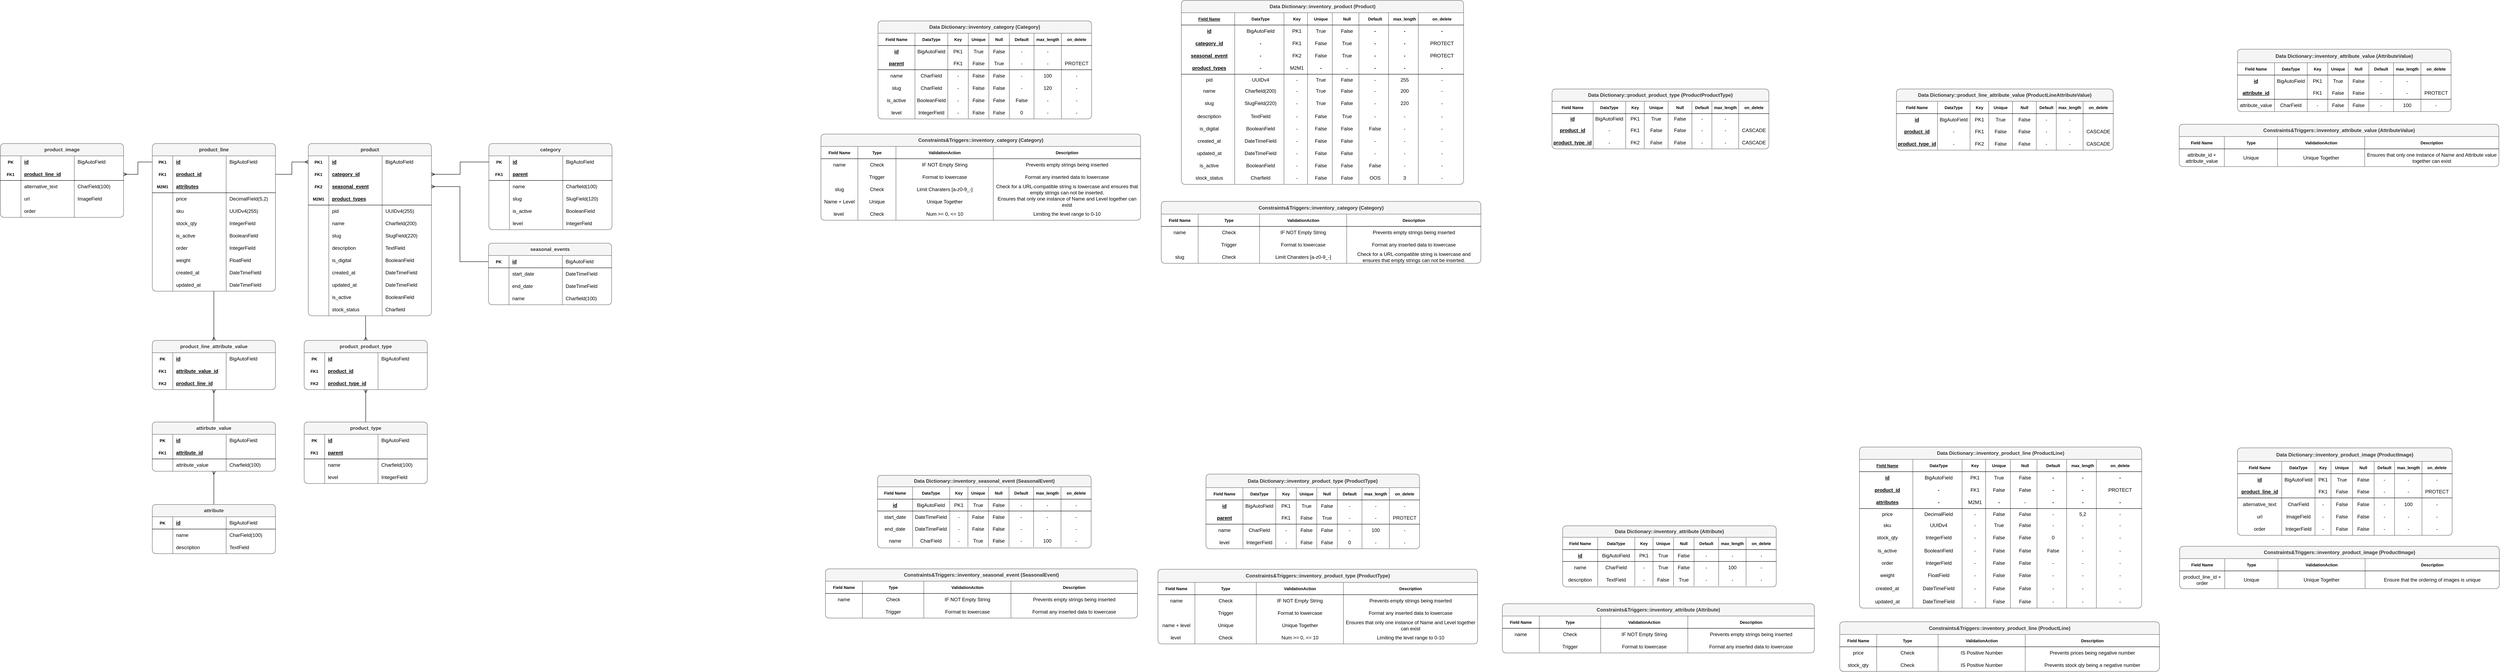 <mxfile version="24.6.4" type="device">
  <diagram name="Page-1" id="ckZTFxivAGFCZeoWstCx">
    <mxGraphModel dx="2822" dy="588" grid="0" gridSize="10" guides="0" tooltips="1" connect="1" arrows="0" fold="1" page="1" pageScale="1" pageWidth="827" pageHeight="1169" background="#ffffff" math="0" shadow="0">
      <root>
        <mxCell id="0" />
        <mxCell id="1" parent="0" />
        <mxCell id="F3P_TACiLHlYUUiyHAft-6" value="Data Dictionary::inventory_category (Category)" style="shape=table;startSize=30;container=1;collapsible=1;childLayout=tableLayout;fixedRows=1;rowLines=0;fontStyle=1;align=center;resizeLast=1;html=1;whiteSpace=wrap;flipH=1;flipV=0;fillStyle=auto;swimlaneFillColor=default;strokeColor=#666666;strokeWidth=1;fillColor=#f5f5f5;fontColor=#333333;rounded=1;swimlaneLine=1;spacing=0;labelBackgroundColor=none;labelBorderColor=none;absoluteArcSize=1;" parent="1" vertex="1">
          <mxGeometry x="991" y="354" width="520.297" height="239" as="geometry">
            <mxRectangle x="-619" y="380" width="70" height="30" as="alternateBounds" />
          </mxGeometry>
        </mxCell>
        <mxCell id="F3P_TACiLHlYUUiyHAft-99" style="shape=tableRow;horizontal=0;startSize=0;swimlaneHead=0;swimlaneBody=0;fillColor=none;collapsible=0;dropTarget=0;points=[[0,0.5],[1,0.5]];portConstraint=eastwest;top=0;left=0;right=0;bottom=1;html=1;spacing=0;" parent="F3P_TACiLHlYUUiyHAft-6" vertex="1">
          <mxGeometry y="30" width="520.297" height="30" as="geometry" />
        </mxCell>
        <mxCell id="F3P_TACiLHlYUUiyHAft-116" value="Field Name" style="shape=partialRectangle;connectable=0;fillColor=none;top=0;left=0;bottom=0;right=0;fontStyle=1;overflow=hidden;html=1;whiteSpace=wrap;fontSize=10;labelBackgroundColor=default;verticalAlign=middle;spacing=0;" parent="F3P_TACiLHlYUUiyHAft-99" vertex="1">
          <mxGeometry width="90" height="30" as="geometry">
            <mxRectangle width="90" height="30" as="alternateBounds" />
          </mxGeometry>
        </mxCell>
        <mxCell id="F3P_TACiLHlYUUiyHAft-113" value="DataType" style="shape=partialRectangle;connectable=0;fillColor=none;top=0;left=0;bottom=0;right=0;fontStyle=1;overflow=hidden;html=1;whiteSpace=wrap;fontSize=10;labelBackgroundColor=default;spacing=0;" parent="F3P_TACiLHlYUUiyHAft-99" vertex="1">
          <mxGeometry x="90" width="80" height="30" as="geometry">
            <mxRectangle width="80" height="30" as="alternateBounds" />
          </mxGeometry>
        </mxCell>
        <mxCell id="F3P_TACiLHlYUUiyHAft-110" value="Key" style="shape=partialRectangle;connectable=0;fillColor=none;top=0;left=0;bottom=0;right=0;fontStyle=1;overflow=hidden;html=1;whiteSpace=wrap;fontSize=10;labelBackgroundColor=default;spacing=0;" parent="F3P_TACiLHlYUUiyHAft-99" vertex="1">
          <mxGeometry x="170" width="50" height="30" as="geometry">
            <mxRectangle width="50" height="30" as="alternateBounds" />
          </mxGeometry>
        </mxCell>
        <mxCell id="F3P_TACiLHlYUUiyHAft-107" value="Unique" style="shape=partialRectangle;connectable=0;fillColor=none;top=0;left=0;bottom=0;right=0;fontStyle=1;overflow=hidden;html=1;whiteSpace=wrap;fontSize=10;labelBackgroundColor=default;spacing=0;" parent="F3P_TACiLHlYUUiyHAft-99" vertex="1">
          <mxGeometry x="220" width="50" height="30" as="geometry">
            <mxRectangle width="50" height="30" as="alternateBounds" />
          </mxGeometry>
        </mxCell>
        <mxCell id="oS9DsYcdEKdHfCl0g-Ou-1503" value="Null" style="shape=partialRectangle;connectable=0;fillColor=none;top=0;left=0;bottom=0;right=0;fontStyle=1;overflow=hidden;html=1;whiteSpace=wrap;fontSize=10;labelBackgroundColor=default;spacing=0;" parent="F3P_TACiLHlYUUiyHAft-99" vertex="1">
          <mxGeometry x="270" width="50" height="30" as="geometry">
            <mxRectangle width="50" height="30" as="alternateBounds" />
          </mxGeometry>
        </mxCell>
        <mxCell id="F3P_TACiLHlYUUiyHAft-136" value="Default" style="shape=partialRectangle;connectable=0;fillColor=none;top=0;left=0;bottom=0;right=0;fontStyle=1;overflow=hidden;html=1;whiteSpace=wrap;fontSize=10;labelBackgroundColor=default;spacing=0;" parent="F3P_TACiLHlYUUiyHAft-99" vertex="1">
          <mxGeometry x="320" width="60" height="30" as="geometry">
            <mxRectangle width="60" height="30" as="alternateBounds" />
          </mxGeometry>
        </mxCell>
        <mxCell id="F3P_TACiLHlYUUiyHAft-144" value="max_length" style="shape=partialRectangle;connectable=0;fillColor=none;top=0;left=0;bottom=0;right=0;fontStyle=1;overflow=hidden;html=1;whiteSpace=wrap;fontSize=10;labelBackgroundColor=default;spacing=0;" parent="F3P_TACiLHlYUUiyHAft-99" vertex="1">
          <mxGeometry x="380" width="66.784" height="30" as="geometry">
            <mxRectangle width="66.784" height="30" as="alternateBounds" />
          </mxGeometry>
        </mxCell>
        <mxCell id="F3P_TACiLHlYUUiyHAft-177" value="on_delete" style="shape=partialRectangle;connectable=0;fillColor=none;top=0;left=0;bottom=0;right=0;fontStyle=1;overflow=hidden;html=1;whiteSpace=wrap;fontSize=10;labelBackgroundColor=default;spacing=0;" parent="F3P_TACiLHlYUUiyHAft-99" vertex="1">
          <mxGeometry x="446.784" width="73.514" height="30" as="geometry">
            <mxRectangle width="73.514" height="30" as="alternateBounds" />
          </mxGeometry>
        </mxCell>
        <mxCell id="F3P_TACiLHlYUUiyHAft-94" style="shape=tableRow;horizontal=0;startSize=0;swimlaneHead=0;swimlaneBody=0;fillColor=none;collapsible=0;dropTarget=0;points=[[0,0.5],[1,0.5]];portConstraint=eastwest;top=0;left=0;right=0;bottom=0;html=1;spacing=0;" parent="F3P_TACiLHlYUUiyHAft-6" vertex="1">
          <mxGeometry y="60" width="520.297" height="29" as="geometry" />
        </mxCell>
        <mxCell id="F3P_TACiLHlYUUiyHAft-117" value="&lt;span style=&quot;&quot;&gt;&lt;u&gt;&lt;b&gt;id&lt;/b&gt;&lt;/u&gt;&lt;/span&gt;" style="shape=partialRectangle;connectable=0;fillColor=none;top=0;left=0;bottom=0;right=0;fontStyle=0;overflow=hidden;html=1;whiteSpace=wrap;spacing=0;" parent="F3P_TACiLHlYUUiyHAft-94" vertex="1">
          <mxGeometry width="90" height="29" as="geometry">
            <mxRectangle width="90" height="29" as="alternateBounds" />
          </mxGeometry>
        </mxCell>
        <mxCell id="F3P_TACiLHlYUUiyHAft-114" value="BigAutoField" style="shape=partialRectangle;connectable=0;fillColor=none;top=0;left=0;bottom=0;right=0;fontStyle=0;overflow=hidden;html=1;whiteSpace=wrap;spacing=0;" parent="F3P_TACiLHlYUUiyHAft-94" vertex="1">
          <mxGeometry x="90" width="80" height="29" as="geometry">
            <mxRectangle width="80" height="29" as="alternateBounds" />
          </mxGeometry>
        </mxCell>
        <mxCell id="F3P_TACiLHlYUUiyHAft-111" value="PK1" style="shape=partialRectangle;connectable=0;fillColor=none;top=0;left=0;bottom=0;right=0;fontStyle=0;overflow=hidden;html=1;whiteSpace=wrap;spacing=0;" parent="F3P_TACiLHlYUUiyHAft-94" vertex="1">
          <mxGeometry x="170" width="50" height="29" as="geometry">
            <mxRectangle width="50" height="29" as="alternateBounds" />
          </mxGeometry>
        </mxCell>
        <mxCell id="F3P_TACiLHlYUUiyHAft-108" value="True" style="shape=partialRectangle;connectable=0;fillColor=none;top=0;left=0;bottom=0;right=0;fontStyle=0;overflow=hidden;html=1;whiteSpace=wrap;spacing=0;" parent="F3P_TACiLHlYUUiyHAft-94" vertex="1">
          <mxGeometry x="220" width="50" height="29" as="geometry">
            <mxRectangle width="50" height="29" as="alternateBounds" />
          </mxGeometry>
        </mxCell>
        <mxCell id="oS9DsYcdEKdHfCl0g-Ou-1504" value="False" style="shape=partialRectangle;connectable=0;fillColor=none;top=0;left=0;bottom=0;right=0;fontStyle=0;overflow=hidden;html=1;whiteSpace=wrap;spacing=0;" parent="F3P_TACiLHlYUUiyHAft-94" vertex="1">
          <mxGeometry x="270" width="50" height="29" as="geometry">
            <mxRectangle width="50" height="29" as="alternateBounds" />
          </mxGeometry>
        </mxCell>
        <mxCell id="F3P_TACiLHlYUUiyHAft-137" value="-" style="shape=partialRectangle;connectable=0;fillColor=none;top=0;left=0;bottom=0;right=0;fontStyle=0;overflow=hidden;html=1;whiteSpace=wrap;spacing=0;" parent="F3P_TACiLHlYUUiyHAft-94" vertex="1">
          <mxGeometry x="320" width="60" height="29" as="geometry">
            <mxRectangle width="60" height="29" as="alternateBounds" />
          </mxGeometry>
        </mxCell>
        <mxCell id="F3P_TACiLHlYUUiyHAft-145" value="-" style="shape=partialRectangle;connectable=0;fillColor=none;top=0;left=0;bottom=0;right=0;fontStyle=0;overflow=hidden;html=1;whiteSpace=wrap;spacing=0;" parent="F3P_TACiLHlYUUiyHAft-94" vertex="1">
          <mxGeometry x="380" width="66.784" height="29" as="geometry">
            <mxRectangle width="66.784" height="29" as="alternateBounds" />
          </mxGeometry>
        </mxCell>
        <mxCell id="F3P_TACiLHlYUUiyHAft-178" value="&lt;div&gt;&lt;br&gt;&lt;/div&gt;" style="shape=partialRectangle;connectable=0;fillColor=none;top=0;left=0;bottom=0;right=0;fontStyle=0;overflow=hidden;html=1;whiteSpace=wrap;spacing=0;" parent="F3P_TACiLHlYUUiyHAft-94" vertex="1">
          <mxGeometry x="446.784" width="73.514" height="29" as="geometry">
            <mxRectangle width="73.514" height="29" as="alternateBounds" />
          </mxGeometry>
        </mxCell>
        <mxCell id="oS9DsYcdEKdHfCl0g-Ou-345" style="shape=tableRow;horizontal=0;startSize=0;swimlaneHead=0;swimlaneBody=0;fillColor=none;collapsible=0;dropTarget=0;points=[[0,0.5],[1,0.5]];portConstraint=eastwest;top=0;left=0;right=0;bottom=1;html=1;spacing=0;" parent="F3P_TACiLHlYUUiyHAft-6" vertex="1">
          <mxGeometry y="89" width="520.297" height="30" as="geometry" />
        </mxCell>
        <mxCell id="oS9DsYcdEKdHfCl0g-Ou-346" value="&lt;b&gt;&lt;u&gt;parent&lt;/u&gt;&lt;/b&gt;" style="shape=partialRectangle;connectable=0;fillColor=none;top=0;left=0;bottom=0;right=0;fontStyle=0;overflow=hidden;html=1;whiteSpace=wrap;spacing=0;" parent="oS9DsYcdEKdHfCl0g-Ou-345" vertex="1">
          <mxGeometry width="90" height="30" as="geometry">
            <mxRectangle width="90" height="30" as="alternateBounds" />
          </mxGeometry>
        </mxCell>
        <mxCell id="oS9DsYcdEKdHfCl0g-Ou-347" style="shape=partialRectangle;connectable=0;fillColor=none;top=0;left=0;bottom=0;right=0;fontStyle=0;overflow=hidden;html=1;whiteSpace=wrap;spacing=0;" parent="oS9DsYcdEKdHfCl0g-Ou-345" vertex="1">
          <mxGeometry x="90" width="80" height="30" as="geometry">
            <mxRectangle width="80" height="30" as="alternateBounds" />
          </mxGeometry>
        </mxCell>
        <mxCell id="oS9DsYcdEKdHfCl0g-Ou-348" value="FK1" style="shape=partialRectangle;connectable=0;fillColor=none;top=0;left=0;bottom=0;right=0;fontStyle=0;overflow=hidden;html=1;whiteSpace=wrap;spacing=0;" parent="oS9DsYcdEKdHfCl0g-Ou-345" vertex="1">
          <mxGeometry x="170" width="50" height="30" as="geometry">
            <mxRectangle width="50" height="30" as="alternateBounds" />
          </mxGeometry>
        </mxCell>
        <mxCell id="oS9DsYcdEKdHfCl0g-Ou-349" value="False" style="shape=partialRectangle;connectable=0;fillColor=none;top=0;left=0;bottom=0;right=0;fontStyle=0;overflow=hidden;html=1;whiteSpace=wrap;spacing=0;" parent="oS9DsYcdEKdHfCl0g-Ou-345" vertex="1">
          <mxGeometry x="220" width="50" height="30" as="geometry">
            <mxRectangle width="50" height="30" as="alternateBounds" />
          </mxGeometry>
        </mxCell>
        <mxCell id="oS9DsYcdEKdHfCl0g-Ou-1505" value="True" style="shape=partialRectangle;connectable=0;fillColor=none;top=0;left=0;bottom=0;right=0;fontStyle=0;overflow=hidden;html=1;whiteSpace=wrap;spacing=0;" parent="oS9DsYcdEKdHfCl0g-Ou-345" vertex="1">
          <mxGeometry x="270" width="50" height="30" as="geometry">
            <mxRectangle width="50" height="30" as="alternateBounds" />
          </mxGeometry>
        </mxCell>
        <mxCell id="oS9DsYcdEKdHfCl0g-Ou-350" value="-" style="shape=partialRectangle;connectable=0;fillColor=none;top=0;left=0;bottom=0;right=0;fontStyle=0;overflow=hidden;html=1;whiteSpace=wrap;spacing=0;" parent="oS9DsYcdEKdHfCl0g-Ou-345" vertex="1">
          <mxGeometry x="320" width="60" height="30" as="geometry">
            <mxRectangle width="60" height="30" as="alternateBounds" />
          </mxGeometry>
        </mxCell>
        <mxCell id="oS9DsYcdEKdHfCl0g-Ou-351" value="-" style="shape=partialRectangle;connectable=0;fillColor=none;top=0;left=0;bottom=0;right=0;fontStyle=0;overflow=hidden;html=1;whiteSpace=wrap;spacing=0;" parent="oS9DsYcdEKdHfCl0g-Ou-345" vertex="1">
          <mxGeometry x="380" width="66.784" height="30" as="geometry">
            <mxRectangle width="66.784" height="30" as="alternateBounds" />
          </mxGeometry>
        </mxCell>
        <mxCell id="oS9DsYcdEKdHfCl0g-Ou-352" value="PROTECT" style="shape=partialRectangle;connectable=0;fillColor=none;top=0;left=0;bottom=0;right=0;fontStyle=0;overflow=hidden;html=1;whiteSpace=wrap;spacing=0;" parent="oS9DsYcdEKdHfCl0g-Ou-345" vertex="1">
          <mxGeometry x="446.784" width="73.514" height="30" as="geometry">
            <mxRectangle width="73.514" height="30" as="alternateBounds" />
          </mxGeometry>
        </mxCell>
        <mxCell id="F3P_TACiLHlYUUiyHAft-54" style="shape=tableRow;horizontal=0;startSize=0;swimlaneHead=0;swimlaneBody=0;fillColor=none;collapsible=0;dropTarget=0;points=[[0,0.5],[1,0.5]];portConstraint=eastwest;top=0;left=0;right=0;bottom=0;html=1;spacing=0;" parent="F3P_TACiLHlYUUiyHAft-6" vertex="1">
          <mxGeometry y="119" width="520.297" height="30" as="geometry" />
        </mxCell>
        <mxCell id="F3P_TACiLHlYUUiyHAft-118" value="name" style="shape=partialRectangle;connectable=0;fillColor=none;top=0;left=0;bottom=0;right=0;fontStyle=0;overflow=hidden;html=1;whiteSpace=wrap;spacing=0;" parent="F3P_TACiLHlYUUiyHAft-54" vertex="1">
          <mxGeometry width="90" height="30" as="geometry">
            <mxRectangle width="90" height="30" as="alternateBounds" />
          </mxGeometry>
        </mxCell>
        <mxCell id="F3P_TACiLHlYUUiyHAft-115" value="CharField" style="shape=partialRectangle;connectable=0;fillColor=none;top=0;left=0;bottom=0;right=0;fontStyle=0;overflow=hidden;html=1;whiteSpace=wrap;spacing=0;" parent="F3P_TACiLHlYUUiyHAft-54" vertex="1">
          <mxGeometry x="90" width="80" height="30" as="geometry">
            <mxRectangle width="80" height="30" as="alternateBounds" />
          </mxGeometry>
        </mxCell>
        <mxCell id="F3P_TACiLHlYUUiyHAft-112" value="-" style="shape=partialRectangle;connectable=0;fillColor=none;top=0;left=0;bottom=0;right=0;fontStyle=0;overflow=hidden;html=1;whiteSpace=wrap;spacing=0;" parent="F3P_TACiLHlYUUiyHAft-54" vertex="1">
          <mxGeometry x="170" width="50" height="30" as="geometry">
            <mxRectangle width="50" height="30" as="alternateBounds" />
          </mxGeometry>
        </mxCell>
        <mxCell id="F3P_TACiLHlYUUiyHAft-109" value="False" style="shape=partialRectangle;connectable=0;fillColor=none;top=0;left=0;bottom=0;right=0;fontStyle=0;overflow=hidden;html=1;whiteSpace=wrap;spacing=0;" parent="F3P_TACiLHlYUUiyHAft-54" vertex="1">
          <mxGeometry x="220" width="50" height="30" as="geometry">
            <mxRectangle width="50" height="30" as="alternateBounds" />
          </mxGeometry>
        </mxCell>
        <mxCell id="oS9DsYcdEKdHfCl0g-Ou-1506" value="False" style="shape=partialRectangle;connectable=0;fillColor=none;top=0;left=0;bottom=0;right=0;fontStyle=0;overflow=hidden;html=1;whiteSpace=wrap;spacing=0;" parent="F3P_TACiLHlYUUiyHAft-54" vertex="1">
          <mxGeometry x="270" width="50" height="30" as="geometry">
            <mxRectangle width="50" height="30" as="alternateBounds" />
          </mxGeometry>
        </mxCell>
        <mxCell id="F3P_TACiLHlYUUiyHAft-138" value="-" style="shape=partialRectangle;connectable=0;fillColor=none;top=0;left=0;bottom=0;right=0;fontStyle=0;overflow=hidden;html=1;whiteSpace=wrap;spacing=0;" parent="F3P_TACiLHlYUUiyHAft-54" vertex="1">
          <mxGeometry x="320" width="60" height="30" as="geometry">
            <mxRectangle width="60" height="30" as="alternateBounds" />
          </mxGeometry>
        </mxCell>
        <mxCell id="F3P_TACiLHlYUUiyHAft-146" value="100" style="shape=partialRectangle;connectable=0;fillColor=none;top=0;left=0;bottom=0;right=0;fontStyle=0;overflow=hidden;html=1;whiteSpace=wrap;spacing=0;" parent="F3P_TACiLHlYUUiyHAft-54" vertex="1">
          <mxGeometry x="380" width="66.784" height="30" as="geometry">
            <mxRectangle width="66.784" height="30" as="alternateBounds" />
          </mxGeometry>
        </mxCell>
        <mxCell id="F3P_TACiLHlYUUiyHAft-179" value="-" style="shape=partialRectangle;connectable=0;fillColor=none;top=0;left=0;bottom=0;right=0;fontStyle=0;overflow=hidden;html=1;whiteSpace=wrap;spacing=0;" parent="F3P_TACiLHlYUUiyHAft-54" vertex="1">
          <mxGeometry x="446.784" width="73.514" height="30" as="geometry">
            <mxRectangle width="73.514" height="30" as="alternateBounds" />
          </mxGeometry>
        </mxCell>
        <mxCell id="F3P_TACiLHlYUUiyHAft-131" style="shape=tableRow;horizontal=0;startSize=0;swimlaneHead=0;swimlaneBody=0;fillColor=none;collapsible=0;dropTarget=0;points=[[0,0.5],[1,0.5]];portConstraint=eastwest;top=0;left=0;right=0;bottom=0;html=1;spacing=0;" parent="F3P_TACiLHlYUUiyHAft-6" vertex="1">
          <mxGeometry y="149" width="520.297" height="30" as="geometry" />
        </mxCell>
        <mxCell id="F3P_TACiLHlYUUiyHAft-132" value="slug" style="shape=partialRectangle;connectable=0;fillColor=none;top=0;left=0;bottom=0;right=0;fontStyle=0;overflow=hidden;html=1;whiteSpace=wrap;spacing=0;" parent="F3P_TACiLHlYUUiyHAft-131" vertex="1">
          <mxGeometry width="90" height="30" as="geometry">
            <mxRectangle width="90" height="30" as="alternateBounds" />
          </mxGeometry>
        </mxCell>
        <mxCell id="F3P_TACiLHlYUUiyHAft-133" value="CharField" style="shape=partialRectangle;connectable=0;fillColor=none;top=0;left=0;bottom=0;right=0;fontStyle=0;overflow=hidden;html=1;whiteSpace=wrap;spacing=0;" parent="F3P_TACiLHlYUUiyHAft-131" vertex="1">
          <mxGeometry x="90" width="80" height="30" as="geometry">
            <mxRectangle width="80" height="30" as="alternateBounds" />
          </mxGeometry>
        </mxCell>
        <mxCell id="F3P_TACiLHlYUUiyHAft-134" value="-" style="shape=partialRectangle;connectable=0;fillColor=none;top=0;left=0;bottom=0;right=0;fontStyle=0;overflow=hidden;html=1;whiteSpace=wrap;spacing=0;" parent="F3P_TACiLHlYUUiyHAft-131" vertex="1">
          <mxGeometry x="170" width="50" height="30" as="geometry">
            <mxRectangle width="50" height="30" as="alternateBounds" />
          </mxGeometry>
        </mxCell>
        <mxCell id="F3P_TACiLHlYUUiyHAft-135" value="False" style="shape=partialRectangle;connectable=0;fillColor=none;top=0;left=0;bottom=0;right=0;fontStyle=0;overflow=hidden;html=1;whiteSpace=wrap;spacing=0;" parent="F3P_TACiLHlYUUiyHAft-131" vertex="1">
          <mxGeometry x="220" width="50" height="30" as="geometry">
            <mxRectangle width="50" height="30" as="alternateBounds" />
          </mxGeometry>
        </mxCell>
        <mxCell id="oS9DsYcdEKdHfCl0g-Ou-1507" value="False" style="shape=partialRectangle;connectable=0;fillColor=none;top=0;left=0;bottom=0;right=0;fontStyle=0;overflow=hidden;html=1;whiteSpace=wrap;spacing=0;" parent="F3P_TACiLHlYUUiyHAft-131" vertex="1">
          <mxGeometry x="270" width="50" height="30" as="geometry">
            <mxRectangle width="50" height="30" as="alternateBounds" />
          </mxGeometry>
        </mxCell>
        <mxCell id="F3P_TACiLHlYUUiyHAft-139" value="-" style="shape=partialRectangle;connectable=0;fillColor=none;top=0;left=0;bottom=0;right=0;fontStyle=0;overflow=hidden;html=1;whiteSpace=wrap;spacing=0;" parent="F3P_TACiLHlYUUiyHAft-131" vertex="1">
          <mxGeometry x="320" width="60" height="30" as="geometry">
            <mxRectangle width="60" height="30" as="alternateBounds" />
          </mxGeometry>
        </mxCell>
        <mxCell id="F3P_TACiLHlYUUiyHAft-147" value="120" style="shape=partialRectangle;connectable=0;fillColor=none;top=0;left=0;bottom=0;right=0;fontStyle=0;overflow=hidden;html=1;whiteSpace=wrap;spacing=0;" parent="F3P_TACiLHlYUUiyHAft-131" vertex="1">
          <mxGeometry x="380" width="66.784" height="30" as="geometry">
            <mxRectangle width="66.784" height="30" as="alternateBounds" />
          </mxGeometry>
        </mxCell>
        <mxCell id="F3P_TACiLHlYUUiyHAft-180" value="-" style="shape=partialRectangle;connectable=0;fillColor=none;top=0;left=0;bottom=0;right=0;fontStyle=0;overflow=hidden;html=1;whiteSpace=wrap;spacing=0;" parent="F3P_TACiLHlYUUiyHAft-131" vertex="1">
          <mxGeometry x="446.784" width="73.514" height="30" as="geometry">
            <mxRectangle width="73.514" height="30" as="alternateBounds" />
          </mxGeometry>
        </mxCell>
        <mxCell id="oS9DsYcdEKdHfCl0g-Ou-6" style="shape=tableRow;horizontal=0;startSize=0;swimlaneHead=0;swimlaneBody=0;fillColor=none;collapsible=0;dropTarget=0;points=[[0,0.5],[1,0.5]];portConstraint=eastwest;top=0;left=0;right=0;bottom=0;html=1;spacing=0;" parent="F3P_TACiLHlYUUiyHAft-6" vertex="1">
          <mxGeometry y="179" width="520.297" height="30" as="geometry" />
        </mxCell>
        <mxCell id="oS9DsYcdEKdHfCl0g-Ou-7" value="is_active" style="shape=partialRectangle;connectable=0;fillColor=none;top=0;left=0;bottom=0;right=0;fontStyle=0;overflow=hidden;html=1;whiteSpace=wrap;spacing=0;" parent="oS9DsYcdEKdHfCl0g-Ou-6" vertex="1">
          <mxGeometry width="90" height="30" as="geometry">
            <mxRectangle width="90" height="30" as="alternateBounds" />
          </mxGeometry>
        </mxCell>
        <mxCell id="oS9DsYcdEKdHfCl0g-Ou-8" value="BooleanField" style="shape=partialRectangle;connectable=0;fillColor=none;top=0;left=0;bottom=0;right=0;fontStyle=0;overflow=hidden;html=1;whiteSpace=wrap;spacing=0;" parent="oS9DsYcdEKdHfCl0g-Ou-6" vertex="1">
          <mxGeometry x="90" width="80" height="30" as="geometry">
            <mxRectangle width="80" height="30" as="alternateBounds" />
          </mxGeometry>
        </mxCell>
        <mxCell id="oS9DsYcdEKdHfCl0g-Ou-9" value="-" style="shape=partialRectangle;connectable=0;fillColor=none;top=0;left=0;bottom=0;right=0;fontStyle=0;overflow=hidden;html=1;whiteSpace=wrap;spacing=0;" parent="oS9DsYcdEKdHfCl0g-Ou-6" vertex="1">
          <mxGeometry x="170" width="50" height="30" as="geometry">
            <mxRectangle width="50" height="30" as="alternateBounds" />
          </mxGeometry>
        </mxCell>
        <mxCell id="oS9DsYcdEKdHfCl0g-Ou-10" value="False" style="shape=partialRectangle;connectable=0;fillColor=none;top=0;left=0;bottom=0;right=0;fontStyle=0;overflow=hidden;html=1;whiteSpace=wrap;spacing=0;" parent="oS9DsYcdEKdHfCl0g-Ou-6" vertex="1">
          <mxGeometry x="220" width="50" height="30" as="geometry">
            <mxRectangle width="50" height="30" as="alternateBounds" />
          </mxGeometry>
        </mxCell>
        <mxCell id="oS9DsYcdEKdHfCl0g-Ou-1508" value="False" style="shape=partialRectangle;connectable=0;fillColor=none;top=0;left=0;bottom=0;right=0;fontStyle=0;overflow=hidden;html=1;whiteSpace=wrap;spacing=0;" parent="oS9DsYcdEKdHfCl0g-Ou-6" vertex="1">
          <mxGeometry x="270" width="50" height="30" as="geometry">
            <mxRectangle width="50" height="30" as="alternateBounds" />
          </mxGeometry>
        </mxCell>
        <mxCell id="oS9DsYcdEKdHfCl0g-Ou-11" value="False" style="shape=partialRectangle;connectable=0;fillColor=none;top=0;left=0;bottom=0;right=0;fontStyle=0;overflow=hidden;html=1;whiteSpace=wrap;spacing=0;" parent="oS9DsYcdEKdHfCl0g-Ou-6" vertex="1">
          <mxGeometry x="320" width="60" height="30" as="geometry">
            <mxRectangle width="60" height="30" as="alternateBounds" />
          </mxGeometry>
        </mxCell>
        <mxCell id="oS9DsYcdEKdHfCl0g-Ou-12" value="-" style="shape=partialRectangle;connectable=0;fillColor=none;top=0;left=0;bottom=0;right=0;fontStyle=0;overflow=hidden;html=1;whiteSpace=wrap;spacing=0;" parent="oS9DsYcdEKdHfCl0g-Ou-6" vertex="1">
          <mxGeometry x="380" width="66.784" height="30" as="geometry">
            <mxRectangle width="66.784" height="30" as="alternateBounds" />
          </mxGeometry>
        </mxCell>
        <mxCell id="oS9DsYcdEKdHfCl0g-Ou-13" value="-" style="shape=partialRectangle;connectable=0;fillColor=none;top=0;left=0;bottom=0;right=0;fontStyle=0;overflow=hidden;html=1;whiteSpace=wrap;spacing=0;" parent="oS9DsYcdEKdHfCl0g-Ou-6" vertex="1">
          <mxGeometry x="446.784" width="73.514" height="30" as="geometry">
            <mxRectangle width="73.514" height="30" as="alternateBounds" />
          </mxGeometry>
        </mxCell>
        <mxCell id="oS9DsYcdEKdHfCl0g-Ou-353" style="shape=tableRow;horizontal=0;startSize=0;swimlaneHead=0;swimlaneBody=0;fillColor=none;collapsible=0;dropTarget=0;points=[[0,0.5],[1,0.5]];portConstraint=eastwest;top=0;left=0;right=0;bottom=0;html=1;spacing=0;" parent="F3P_TACiLHlYUUiyHAft-6" vertex="1">
          <mxGeometry y="209" width="520.297" height="30" as="geometry" />
        </mxCell>
        <mxCell id="oS9DsYcdEKdHfCl0g-Ou-354" value="level" style="shape=partialRectangle;connectable=0;fillColor=none;top=0;left=0;bottom=0;right=0;fontStyle=0;overflow=hidden;html=1;whiteSpace=wrap;spacing=0;" parent="oS9DsYcdEKdHfCl0g-Ou-353" vertex="1">
          <mxGeometry width="90" height="30" as="geometry">
            <mxRectangle width="90" height="30" as="alternateBounds" />
          </mxGeometry>
        </mxCell>
        <mxCell id="oS9DsYcdEKdHfCl0g-Ou-355" value="IntegerField" style="shape=partialRectangle;connectable=0;fillColor=none;top=0;left=0;bottom=0;right=0;fontStyle=0;overflow=hidden;html=1;whiteSpace=wrap;spacing=0;" parent="oS9DsYcdEKdHfCl0g-Ou-353" vertex="1">
          <mxGeometry x="90" width="80" height="30" as="geometry">
            <mxRectangle width="80" height="30" as="alternateBounds" />
          </mxGeometry>
        </mxCell>
        <mxCell id="oS9DsYcdEKdHfCl0g-Ou-356" value="-" style="shape=partialRectangle;connectable=0;fillColor=none;top=0;left=0;bottom=0;right=0;fontStyle=0;overflow=hidden;html=1;whiteSpace=wrap;spacing=0;" parent="oS9DsYcdEKdHfCl0g-Ou-353" vertex="1">
          <mxGeometry x="170" width="50" height="30" as="geometry">
            <mxRectangle width="50" height="30" as="alternateBounds" />
          </mxGeometry>
        </mxCell>
        <mxCell id="oS9DsYcdEKdHfCl0g-Ou-357" value="False" style="shape=partialRectangle;connectable=0;fillColor=none;top=0;left=0;bottom=0;right=0;fontStyle=0;overflow=hidden;html=1;whiteSpace=wrap;spacing=0;" parent="oS9DsYcdEKdHfCl0g-Ou-353" vertex="1">
          <mxGeometry x="220" width="50" height="30" as="geometry">
            <mxRectangle width="50" height="30" as="alternateBounds" />
          </mxGeometry>
        </mxCell>
        <mxCell id="oS9DsYcdEKdHfCl0g-Ou-1509" value="False" style="shape=partialRectangle;connectable=0;fillColor=none;top=0;left=0;bottom=0;right=0;fontStyle=0;overflow=hidden;html=1;whiteSpace=wrap;spacing=0;" parent="oS9DsYcdEKdHfCl0g-Ou-353" vertex="1">
          <mxGeometry x="270" width="50" height="30" as="geometry">
            <mxRectangle width="50" height="30" as="alternateBounds" />
          </mxGeometry>
        </mxCell>
        <mxCell id="oS9DsYcdEKdHfCl0g-Ou-358" value="0" style="shape=partialRectangle;connectable=0;fillColor=none;top=0;left=0;bottom=0;right=0;fontStyle=0;overflow=hidden;html=1;whiteSpace=wrap;spacing=0;" parent="oS9DsYcdEKdHfCl0g-Ou-353" vertex="1">
          <mxGeometry x="320" width="60" height="30" as="geometry">
            <mxRectangle width="60" height="30" as="alternateBounds" />
          </mxGeometry>
        </mxCell>
        <mxCell id="oS9DsYcdEKdHfCl0g-Ou-359" value="-" style="shape=partialRectangle;connectable=0;fillColor=none;top=0;left=0;bottom=0;right=0;fontStyle=0;overflow=hidden;html=1;whiteSpace=wrap;spacing=0;" parent="oS9DsYcdEKdHfCl0g-Ou-353" vertex="1">
          <mxGeometry x="380" width="66.784" height="30" as="geometry">
            <mxRectangle width="66.784" height="30" as="alternateBounds" />
          </mxGeometry>
        </mxCell>
        <mxCell id="oS9DsYcdEKdHfCl0g-Ou-360" value="-" style="shape=partialRectangle;connectable=0;fillColor=none;top=0;left=0;bottom=0;right=0;fontStyle=0;overflow=hidden;html=1;whiteSpace=wrap;spacing=0;" parent="oS9DsYcdEKdHfCl0g-Ou-353" vertex="1">
          <mxGeometry x="446.784" width="73.514" height="30" as="geometry">
            <mxRectangle width="73.514" height="30" as="alternateBounds" />
          </mxGeometry>
        </mxCell>
        <mxCell id="oS9DsYcdEKdHfCl0g-Ou-66" value="category" style="shape=table;startSize=30;container=1;collapsible=1;childLayout=tableLayout;fixedRows=1;rowLines=0;fontStyle=1;align=center;resizeLast=1;html=1;whiteSpace=wrap;rounded=1;absoluteArcSize=1;fillColor=#f5f5f5;labelBackgroundColor=#FFFFFF;fontColor=#333333;strokeColor=#666666;" parent="1" vertex="1">
          <mxGeometry x="43" y="653" width="300" height="210" as="geometry">
            <mxRectangle x="170" y="970" width="90" height="30" as="alternateBounds" />
          </mxGeometry>
        </mxCell>
        <mxCell id="oS9DsYcdEKdHfCl0g-Ou-67" value="" style="shape=tableRow;horizontal=0;startSize=0;swimlaneHead=0;swimlaneBody=0;fillColor=none;collapsible=0;dropTarget=0;points=[[0,0.5],[1,0.5]];portConstraint=eastwest;top=0;left=0;right=0;bottom=0;html=1;" parent="oS9DsYcdEKdHfCl0g-Ou-66" vertex="1">
          <mxGeometry y="30" width="300" height="30" as="geometry" />
        </mxCell>
        <mxCell id="oS9DsYcdEKdHfCl0g-Ou-68" value="PK" style="shape=partialRectangle;connectable=0;fillColor=none;top=0;left=0;bottom=0;right=0;fontStyle=1;overflow=hidden;html=1;whiteSpace=wrap;fontSize=10;" parent="oS9DsYcdEKdHfCl0g-Ou-67" vertex="1">
          <mxGeometry width="50" height="30" as="geometry">
            <mxRectangle width="50" height="30" as="alternateBounds" />
          </mxGeometry>
        </mxCell>
        <mxCell id="oS9DsYcdEKdHfCl0g-Ou-69" value="id" style="shape=partialRectangle;connectable=0;fillColor=none;top=0;left=0;bottom=0;right=0;align=left;spacingLeft=6;fontStyle=5;overflow=hidden;html=1;whiteSpace=wrap;" parent="oS9DsYcdEKdHfCl0g-Ou-67" vertex="1">
          <mxGeometry x="50" width="130" height="30" as="geometry">
            <mxRectangle width="130" height="30" as="alternateBounds" />
          </mxGeometry>
        </mxCell>
        <mxCell id="oS9DsYcdEKdHfCl0g-Ou-79" value="&lt;span style=&quot;font-weight: normal;&quot;&gt;BigAutoField&lt;/span&gt;" style="shape=partialRectangle;connectable=0;fillColor=none;top=0;left=0;bottom=0;right=0;align=left;spacingLeft=6;fontStyle=1;overflow=hidden;html=1;whiteSpace=wrap;strokeColor=inherit;" parent="oS9DsYcdEKdHfCl0g-Ou-67" vertex="1">
          <mxGeometry x="180" width="120" height="30" as="geometry">
            <mxRectangle width="120" height="30" as="alternateBounds" />
          </mxGeometry>
        </mxCell>
        <mxCell id="oS9DsYcdEKdHfCl0g-Ou-70" value="" style="shape=tableRow;horizontal=0;startSize=0;swimlaneHead=0;swimlaneBody=0;fillColor=none;collapsible=0;dropTarget=0;points=[[0,0.5],[1,0.5]];portConstraint=eastwest;top=0;left=0;right=0;bottom=1;html=1;" parent="oS9DsYcdEKdHfCl0g-Ou-66" vertex="1">
          <mxGeometry y="60" width="300" height="30" as="geometry" />
        </mxCell>
        <mxCell id="oS9DsYcdEKdHfCl0g-Ou-71" value="FK1" style="shape=partialRectangle;connectable=0;fillColor=none;top=0;left=0;bottom=0;right=0;fontStyle=1;overflow=hidden;html=1;whiteSpace=wrap;labelBackgroundColor=default;fontSize=10;" parent="oS9DsYcdEKdHfCl0g-Ou-70" vertex="1">
          <mxGeometry width="50" height="30" as="geometry">
            <mxRectangle width="50" height="30" as="alternateBounds" />
          </mxGeometry>
        </mxCell>
        <mxCell id="oS9DsYcdEKdHfCl0g-Ou-72" value="parent" style="shape=partialRectangle;connectable=0;fillColor=none;top=0;left=0;bottom=0;right=0;align=left;spacingLeft=6;fontStyle=5;overflow=hidden;html=1;whiteSpace=wrap;labelBackgroundColor=default;" parent="oS9DsYcdEKdHfCl0g-Ou-70" vertex="1">
          <mxGeometry x="50" width="130" height="30" as="geometry">
            <mxRectangle width="130" height="30" as="alternateBounds" />
          </mxGeometry>
        </mxCell>
        <mxCell id="oS9DsYcdEKdHfCl0g-Ou-80" style="shape=partialRectangle;connectable=0;fillColor=none;top=0;left=0;bottom=0;right=0;align=left;spacingLeft=6;fontStyle=1;overflow=hidden;html=1;whiteSpace=wrap;labelBackgroundColor=default;" parent="oS9DsYcdEKdHfCl0g-Ou-70" vertex="1">
          <mxGeometry x="180" width="120" height="30" as="geometry">
            <mxRectangle width="120" height="30" as="alternateBounds" />
          </mxGeometry>
        </mxCell>
        <mxCell id="oS9DsYcdEKdHfCl0g-Ou-73" value="" style="shape=tableRow;horizontal=0;startSize=0;swimlaneHead=0;swimlaneBody=0;fillColor=none;collapsible=0;dropTarget=0;points=[[0,0.5],[1,0.5]];portConstraint=eastwest;top=0;left=0;right=0;bottom=0;html=1;" parent="oS9DsYcdEKdHfCl0g-Ou-66" vertex="1">
          <mxGeometry y="90" width="300" height="30" as="geometry" />
        </mxCell>
        <mxCell id="oS9DsYcdEKdHfCl0g-Ou-74" value="" style="shape=partialRectangle;connectable=0;fillColor=none;top=0;left=0;bottom=0;right=0;editable=1;overflow=hidden;html=1;whiteSpace=wrap;" parent="oS9DsYcdEKdHfCl0g-Ou-73" vertex="1">
          <mxGeometry width="50" height="30" as="geometry">
            <mxRectangle width="50" height="30" as="alternateBounds" />
          </mxGeometry>
        </mxCell>
        <mxCell id="oS9DsYcdEKdHfCl0g-Ou-75" value="name" style="shape=partialRectangle;connectable=0;fillColor=none;top=0;left=0;bottom=0;right=0;align=left;spacingLeft=6;overflow=hidden;html=1;whiteSpace=wrap;" parent="oS9DsYcdEKdHfCl0g-Ou-73" vertex="1">
          <mxGeometry x="50" width="130" height="30" as="geometry">
            <mxRectangle width="130" height="30" as="alternateBounds" />
          </mxGeometry>
        </mxCell>
        <mxCell id="oS9DsYcdEKdHfCl0g-Ou-81" value="Charfield(100)" style="shape=partialRectangle;connectable=0;fillColor=none;top=0;left=0;bottom=0;right=0;align=left;spacingLeft=6;overflow=hidden;html=1;whiteSpace=wrap;" parent="oS9DsYcdEKdHfCl0g-Ou-73" vertex="1">
          <mxGeometry x="180" width="120" height="30" as="geometry">
            <mxRectangle width="120" height="30" as="alternateBounds" />
          </mxGeometry>
        </mxCell>
        <mxCell id="oS9DsYcdEKdHfCl0g-Ou-76" value="" style="shape=tableRow;horizontal=0;startSize=0;swimlaneHead=0;swimlaneBody=0;fillColor=none;collapsible=0;dropTarget=0;points=[[0,0.5],[1,0.5]];portConstraint=eastwest;top=0;left=0;right=0;bottom=0;html=1;" parent="oS9DsYcdEKdHfCl0g-Ou-66" vertex="1">
          <mxGeometry y="120" width="300" height="30" as="geometry" />
        </mxCell>
        <mxCell id="oS9DsYcdEKdHfCl0g-Ou-77" value="" style="shape=partialRectangle;connectable=0;fillColor=none;top=0;left=0;bottom=0;right=0;editable=1;overflow=hidden;html=1;whiteSpace=wrap;" parent="oS9DsYcdEKdHfCl0g-Ou-76" vertex="1">
          <mxGeometry width="50" height="30" as="geometry">
            <mxRectangle width="50" height="30" as="alternateBounds" />
          </mxGeometry>
        </mxCell>
        <mxCell id="oS9DsYcdEKdHfCl0g-Ou-78" value="slug" style="shape=partialRectangle;connectable=0;fillColor=none;top=0;left=0;bottom=0;right=0;align=left;spacingLeft=6;overflow=hidden;html=1;whiteSpace=wrap;" parent="oS9DsYcdEKdHfCl0g-Ou-76" vertex="1">
          <mxGeometry x="50" width="130" height="30" as="geometry">
            <mxRectangle width="130" height="30" as="alternateBounds" />
          </mxGeometry>
        </mxCell>
        <mxCell id="oS9DsYcdEKdHfCl0g-Ou-82" value="SlugField(120)" style="shape=partialRectangle;connectable=0;fillColor=none;top=0;left=0;bottom=0;right=0;align=left;spacingLeft=6;overflow=hidden;html=1;whiteSpace=wrap;" parent="oS9DsYcdEKdHfCl0g-Ou-76" vertex="1">
          <mxGeometry x="180" width="120" height="30" as="geometry">
            <mxRectangle width="120" height="30" as="alternateBounds" />
          </mxGeometry>
        </mxCell>
        <mxCell id="oS9DsYcdEKdHfCl0g-Ou-481" style="shape=tableRow;horizontal=0;startSize=0;swimlaneHead=0;swimlaneBody=0;fillColor=none;collapsible=0;dropTarget=0;points=[[0,0.5],[1,0.5]];portConstraint=eastwest;top=0;left=0;right=0;bottom=0;html=1;" parent="oS9DsYcdEKdHfCl0g-Ou-66" vertex="1">
          <mxGeometry y="150" width="300" height="30" as="geometry" />
        </mxCell>
        <mxCell id="oS9DsYcdEKdHfCl0g-Ou-482" style="shape=partialRectangle;connectable=0;fillColor=none;top=0;left=0;bottom=0;right=0;editable=1;overflow=hidden;html=1;whiteSpace=wrap;" parent="oS9DsYcdEKdHfCl0g-Ou-481" vertex="1">
          <mxGeometry width="50" height="30" as="geometry">
            <mxRectangle width="50" height="30" as="alternateBounds" />
          </mxGeometry>
        </mxCell>
        <mxCell id="oS9DsYcdEKdHfCl0g-Ou-483" value="is_active" style="shape=partialRectangle;connectable=0;fillColor=none;top=0;left=0;bottom=0;right=0;align=left;spacingLeft=6;overflow=hidden;html=1;whiteSpace=wrap;" parent="oS9DsYcdEKdHfCl0g-Ou-481" vertex="1">
          <mxGeometry x="50" width="130" height="30" as="geometry">
            <mxRectangle width="130" height="30" as="alternateBounds" />
          </mxGeometry>
        </mxCell>
        <mxCell id="oS9DsYcdEKdHfCl0g-Ou-484" value="BooleanField" style="shape=partialRectangle;connectable=0;fillColor=none;top=0;left=0;bottom=0;right=0;align=left;spacingLeft=6;overflow=hidden;html=1;whiteSpace=wrap;" parent="oS9DsYcdEKdHfCl0g-Ou-481" vertex="1">
          <mxGeometry x="180" width="120" height="30" as="geometry">
            <mxRectangle width="120" height="30" as="alternateBounds" />
          </mxGeometry>
        </mxCell>
        <mxCell id="oS9DsYcdEKdHfCl0g-Ou-477" style="shape=tableRow;horizontal=0;startSize=0;swimlaneHead=0;swimlaneBody=0;fillColor=none;collapsible=0;dropTarget=0;points=[[0,0.5],[1,0.5]];portConstraint=eastwest;top=0;left=0;right=0;bottom=0;html=1;" parent="oS9DsYcdEKdHfCl0g-Ou-66" vertex="1">
          <mxGeometry y="180" width="300" height="30" as="geometry" />
        </mxCell>
        <mxCell id="oS9DsYcdEKdHfCl0g-Ou-478" style="shape=partialRectangle;connectable=0;fillColor=none;top=0;left=0;bottom=0;right=0;editable=1;overflow=hidden;html=1;whiteSpace=wrap;" parent="oS9DsYcdEKdHfCl0g-Ou-477" vertex="1">
          <mxGeometry width="50" height="30" as="geometry">
            <mxRectangle width="50" height="30" as="alternateBounds" />
          </mxGeometry>
        </mxCell>
        <mxCell id="oS9DsYcdEKdHfCl0g-Ou-479" value="level" style="shape=partialRectangle;connectable=0;fillColor=none;top=0;left=0;bottom=0;right=0;align=left;spacingLeft=6;overflow=hidden;html=1;whiteSpace=wrap;" parent="oS9DsYcdEKdHfCl0g-Ou-477" vertex="1">
          <mxGeometry x="50" width="130" height="30" as="geometry">
            <mxRectangle width="130" height="30" as="alternateBounds" />
          </mxGeometry>
        </mxCell>
        <mxCell id="oS9DsYcdEKdHfCl0g-Ou-480" value="IntegerField" style="shape=partialRectangle;connectable=0;fillColor=none;top=0;left=0;bottom=0;right=0;align=left;spacingLeft=6;overflow=hidden;html=1;whiteSpace=wrap;" parent="oS9DsYcdEKdHfCl0g-Ou-477" vertex="1">
          <mxGeometry x="180" width="120" height="30" as="geometry">
            <mxRectangle width="120" height="30" as="alternateBounds" />
          </mxGeometry>
        </mxCell>
        <mxCell id="oS9DsYcdEKdHfCl0g-Ou-83" value="seasonal_events" style="shape=table;startSize=30;container=1;collapsible=1;childLayout=tableLayout;fixedRows=1;rowLines=0;fontStyle=1;align=center;resizeLast=1;html=1;whiteSpace=wrap;rounded=1;absoluteArcSize=1;fillColor=#f5f5f5;labelBackgroundColor=#FFFFFF;fontColor=#333333;strokeColor=#666666;" parent="1" vertex="1">
          <mxGeometry x="42" y="896" width="300" height="150" as="geometry">
            <mxRectangle x="170" y="970" width="90" height="30" as="alternateBounds" />
          </mxGeometry>
        </mxCell>
        <mxCell id="oS9DsYcdEKdHfCl0g-Ou-84" value="" style="shape=tableRow;horizontal=0;startSize=0;swimlaneHead=0;swimlaneBody=0;fillColor=none;collapsible=0;dropTarget=0;points=[[0,0.5],[1,0.5]];portConstraint=eastwest;top=0;left=0;right=0;bottom=0;html=1;" parent="oS9DsYcdEKdHfCl0g-Ou-83" vertex="1">
          <mxGeometry y="30" width="300" height="30" as="geometry" />
        </mxCell>
        <mxCell id="oS9DsYcdEKdHfCl0g-Ou-85" value="&lt;font style=&quot;font-size: 10px;&quot;&gt;PK&lt;/font&gt;" style="shape=partialRectangle;connectable=0;fillColor=none;top=0;left=0;bottom=1;right=0;fontStyle=1;overflow=hidden;html=1;whiteSpace=wrap;" parent="oS9DsYcdEKdHfCl0g-Ou-84" vertex="1">
          <mxGeometry width="50" height="30" as="geometry">
            <mxRectangle width="50" height="30" as="alternateBounds" />
          </mxGeometry>
        </mxCell>
        <mxCell id="oS9DsYcdEKdHfCl0g-Ou-86" value="id" style="shape=partialRectangle;connectable=0;fillColor=none;top=0;left=0;bottom=1;right=0;align=left;spacingLeft=6;fontStyle=5;overflow=hidden;html=1;whiteSpace=wrap;" parent="oS9DsYcdEKdHfCl0g-Ou-84" vertex="1">
          <mxGeometry x="50" width="130" height="30" as="geometry">
            <mxRectangle width="130" height="30" as="alternateBounds" />
          </mxGeometry>
        </mxCell>
        <mxCell id="oS9DsYcdEKdHfCl0g-Ou-87" value="&lt;span style=&quot;font-weight: normal;&quot;&gt;BigAutoField&lt;/span&gt;" style="shape=partialRectangle;connectable=0;fillColor=none;top=0;left=0;bottom=1;right=0;align=left;spacingLeft=6;fontStyle=1;overflow=hidden;html=1;whiteSpace=wrap;strokeColor=inherit;" parent="oS9DsYcdEKdHfCl0g-Ou-84" vertex="1">
          <mxGeometry x="180" width="120" height="30" as="geometry">
            <mxRectangle width="120" height="30" as="alternateBounds" />
          </mxGeometry>
        </mxCell>
        <mxCell id="oS9DsYcdEKdHfCl0g-Ou-92" value="" style="shape=tableRow;horizontal=0;startSize=0;swimlaneHead=0;swimlaneBody=0;fillColor=none;collapsible=0;dropTarget=0;points=[[0,0.5],[1,0.5]];portConstraint=eastwest;top=0;left=0;right=0;bottom=0;html=1;" parent="oS9DsYcdEKdHfCl0g-Ou-83" vertex="1">
          <mxGeometry y="60" width="300" height="30" as="geometry" />
        </mxCell>
        <mxCell id="oS9DsYcdEKdHfCl0g-Ou-93" value="" style="shape=partialRectangle;connectable=0;fillColor=none;top=0;left=0;bottom=0;right=0;editable=1;overflow=hidden;html=1;whiteSpace=wrap;" parent="oS9DsYcdEKdHfCl0g-Ou-92" vertex="1">
          <mxGeometry width="50" height="30" as="geometry">
            <mxRectangle width="50" height="30" as="alternateBounds" />
          </mxGeometry>
        </mxCell>
        <mxCell id="oS9DsYcdEKdHfCl0g-Ou-94" value="start_date" style="shape=partialRectangle;connectable=0;fillColor=none;top=0;left=0;bottom=0;right=0;align=left;spacingLeft=6;overflow=hidden;html=1;whiteSpace=wrap;" parent="oS9DsYcdEKdHfCl0g-Ou-92" vertex="1">
          <mxGeometry x="50" width="130" height="30" as="geometry">
            <mxRectangle width="130" height="30" as="alternateBounds" />
          </mxGeometry>
        </mxCell>
        <mxCell id="oS9DsYcdEKdHfCl0g-Ou-95" value="DateTimeField" style="shape=partialRectangle;connectable=0;fillColor=none;top=0;left=0;bottom=0;right=0;align=left;spacingLeft=6;overflow=hidden;html=1;whiteSpace=wrap;" parent="oS9DsYcdEKdHfCl0g-Ou-92" vertex="1">
          <mxGeometry x="180" width="120" height="30" as="geometry">
            <mxRectangle width="120" height="30" as="alternateBounds" />
          </mxGeometry>
        </mxCell>
        <mxCell id="oS9DsYcdEKdHfCl0g-Ou-96" value="" style="shape=tableRow;horizontal=0;startSize=0;swimlaneHead=0;swimlaneBody=0;fillColor=none;collapsible=0;dropTarget=0;points=[[0,0.5],[1,0.5]];portConstraint=eastwest;top=0;left=0;right=0;bottom=0;html=1;" parent="oS9DsYcdEKdHfCl0g-Ou-83" vertex="1">
          <mxGeometry y="90" width="300" height="30" as="geometry" />
        </mxCell>
        <mxCell id="oS9DsYcdEKdHfCl0g-Ou-97" value="" style="shape=partialRectangle;connectable=0;fillColor=none;top=0;left=0;bottom=0;right=0;editable=1;overflow=hidden;html=1;whiteSpace=wrap;" parent="oS9DsYcdEKdHfCl0g-Ou-96" vertex="1">
          <mxGeometry width="50" height="30" as="geometry">
            <mxRectangle width="50" height="30" as="alternateBounds" />
          </mxGeometry>
        </mxCell>
        <mxCell id="oS9DsYcdEKdHfCl0g-Ou-98" value="end_date" style="shape=partialRectangle;connectable=0;fillColor=none;top=0;left=0;bottom=0;right=0;align=left;spacingLeft=6;overflow=hidden;html=1;whiteSpace=wrap;" parent="oS9DsYcdEKdHfCl0g-Ou-96" vertex="1">
          <mxGeometry x="50" width="130" height="30" as="geometry">
            <mxRectangle width="130" height="30" as="alternateBounds" />
          </mxGeometry>
        </mxCell>
        <mxCell id="oS9DsYcdEKdHfCl0g-Ou-99" value="DateTimeField" style="shape=partialRectangle;connectable=0;fillColor=none;top=0;left=0;bottom=0;right=0;align=left;spacingLeft=6;overflow=hidden;html=1;whiteSpace=wrap;" parent="oS9DsYcdEKdHfCl0g-Ou-96" vertex="1">
          <mxGeometry x="180" width="120" height="30" as="geometry">
            <mxRectangle width="120" height="30" as="alternateBounds" />
          </mxGeometry>
        </mxCell>
        <mxCell id="oS9DsYcdEKdHfCl0g-Ou-100" style="shape=tableRow;horizontal=0;startSize=0;swimlaneHead=0;swimlaneBody=0;fillColor=none;collapsible=0;dropTarget=0;points=[[0,0.5],[1,0.5]];portConstraint=eastwest;top=0;left=0;right=0;bottom=0;html=1;" parent="oS9DsYcdEKdHfCl0g-Ou-83" vertex="1">
          <mxGeometry y="120" width="300" height="30" as="geometry" />
        </mxCell>
        <mxCell id="oS9DsYcdEKdHfCl0g-Ou-101" style="shape=partialRectangle;connectable=0;fillColor=none;top=0;left=0;bottom=0;right=0;editable=1;overflow=hidden;html=1;whiteSpace=wrap;" parent="oS9DsYcdEKdHfCl0g-Ou-100" vertex="1">
          <mxGeometry width="50" height="30" as="geometry">
            <mxRectangle width="50" height="30" as="alternateBounds" />
          </mxGeometry>
        </mxCell>
        <mxCell id="oS9DsYcdEKdHfCl0g-Ou-102" value="name" style="shape=partialRectangle;connectable=0;fillColor=none;top=0;left=0;bottom=0;right=0;align=left;spacingLeft=6;overflow=hidden;html=1;whiteSpace=wrap;" parent="oS9DsYcdEKdHfCl0g-Ou-100" vertex="1">
          <mxGeometry x="50" width="130" height="30" as="geometry">
            <mxRectangle width="130" height="30" as="alternateBounds" />
          </mxGeometry>
        </mxCell>
        <mxCell id="oS9DsYcdEKdHfCl0g-Ou-103" value="Charfield(100)" style="shape=partialRectangle;connectable=0;fillColor=none;top=0;left=0;bottom=0;right=0;align=left;spacingLeft=6;overflow=hidden;html=1;whiteSpace=wrap;" parent="oS9DsYcdEKdHfCl0g-Ou-100" vertex="1">
          <mxGeometry x="180" width="120" height="30" as="geometry">
            <mxRectangle width="120" height="30" as="alternateBounds" />
          </mxGeometry>
        </mxCell>
        <mxCell id="oS9DsYcdEKdHfCl0g-Ou-104" value="&lt;span style=&quot;background-color: rgb(245, 245, 245);&quot;&gt;product&lt;/span&gt;" style="shape=table;startSize=30;container=1;collapsible=1;childLayout=tableLayout;fixedRows=1;rowLines=0;fontStyle=1;align=center;resizeLast=1;html=1;whiteSpace=wrap;rounded=1;absoluteArcSize=1;fillColor=#f5f5f5;labelBackgroundColor=#FFFFFF;fontColor=#333333;strokeColor=#666666;" parent="1" vertex="1">
          <mxGeometry x="-397" y="653" width="300" height="420" as="geometry">
            <mxRectangle x="170" y="970" width="90" height="30" as="alternateBounds" />
          </mxGeometry>
        </mxCell>
        <mxCell id="oS9DsYcdEKdHfCl0g-Ou-105" value="" style="shape=tableRow;horizontal=0;startSize=0;swimlaneHead=0;swimlaneBody=0;fillColor=none;collapsible=0;dropTarget=0;points=[[0,0.5],[1,0.5]];portConstraint=eastwest;top=0;left=0;right=0;bottom=0;html=1;" parent="oS9DsYcdEKdHfCl0g-Ou-104" vertex="1">
          <mxGeometry y="30" width="300" height="30" as="geometry" />
        </mxCell>
        <mxCell id="oS9DsYcdEKdHfCl0g-Ou-106" value="PK1" style="shape=partialRectangle;connectable=0;fillColor=none;top=0;left=0;bottom=0;right=0;fontStyle=1;overflow=hidden;html=1;whiteSpace=wrap;fontSize=10;" parent="oS9DsYcdEKdHfCl0g-Ou-105" vertex="1">
          <mxGeometry width="50" height="30" as="geometry">
            <mxRectangle width="50" height="30" as="alternateBounds" />
          </mxGeometry>
        </mxCell>
        <mxCell id="oS9DsYcdEKdHfCl0g-Ou-107" value="id" style="shape=partialRectangle;connectable=0;fillColor=none;top=0;left=0;bottom=0;right=0;align=left;spacingLeft=6;fontStyle=5;overflow=hidden;html=1;whiteSpace=wrap;" parent="oS9DsYcdEKdHfCl0g-Ou-105" vertex="1">
          <mxGeometry x="50" width="130" height="30" as="geometry">
            <mxRectangle width="130" height="30" as="alternateBounds" />
          </mxGeometry>
        </mxCell>
        <mxCell id="oS9DsYcdEKdHfCl0g-Ou-108" value="&lt;span style=&quot;font-weight: normal;&quot;&gt;BigAutoField&lt;/span&gt;" style="shape=partialRectangle;connectable=0;fillColor=none;top=0;left=0;bottom=0;right=0;align=left;spacingLeft=6;fontStyle=1;overflow=hidden;html=1;whiteSpace=wrap;strokeColor=inherit;" parent="oS9DsYcdEKdHfCl0g-Ou-105" vertex="1">
          <mxGeometry x="180" width="120" height="30" as="geometry">
            <mxRectangle width="120" height="30" as="alternateBounds" />
          </mxGeometry>
        </mxCell>
        <mxCell id="oS9DsYcdEKdHfCl0g-Ou-109" value="" style="shape=tableRow;horizontal=0;startSize=0;swimlaneHead=0;swimlaneBody=0;fillColor=none;collapsible=0;dropTarget=0;points=[[0,0.5],[1,0.5]];portConstraint=eastwest;top=0;left=0;right=0;bottom=0;html=1;" parent="oS9DsYcdEKdHfCl0g-Ou-104" vertex="1">
          <mxGeometry y="60" width="300" height="30" as="geometry" />
        </mxCell>
        <mxCell id="oS9DsYcdEKdHfCl0g-Ou-110" value="FK1" style="shape=partialRectangle;connectable=0;fillColor=none;top=0;left=0;bottom=0;right=0;fontStyle=1;overflow=hidden;html=1;whiteSpace=wrap;labelBackgroundColor=default;fontSize=10;strokeColor=default;" parent="oS9DsYcdEKdHfCl0g-Ou-109" vertex="1">
          <mxGeometry width="50" height="30" as="geometry">
            <mxRectangle width="50" height="30" as="alternateBounds" />
          </mxGeometry>
        </mxCell>
        <mxCell id="oS9DsYcdEKdHfCl0g-Ou-111" value="category_id" style="shape=partialRectangle;connectable=0;fillColor=none;top=0;left=0;bottom=0;right=0;align=left;spacingLeft=6;fontStyle=5;overflow=hidden;html=1;whiteSpace=wrap;labelBackgroundColor=default;strokeColor=default;" parent="oS9DsYcdEKdHfCl0g-Ou-109" vertex="1">
          <mxGeometry x="50" width="130" height="30" as="geometry">
            <mxRectangle width="130" height="30" as="alternateBounds" />
          </mxGeometry>
        </mxCell>
        <mxCell id="oS9DsYcdEKdHfCl0g-Ou-112" style="shape=partialRectangle;connectable=0;fillColor=none;top=0;left=0;bottom=0;right=0;align=left;spacingLeft=6;fontStyle=1;overflow=hidden;html=1;whiteSpace=wrap;labelBackgroundColor=default;strokeColor=default;" parent="oS9DsYcdEKdHfCl0g-Ou-109" vertex="1">
          <mxGeometry x="180" width="120" height="30" as="geometry">
            <mxRectangle width="120" height="30" as="alternateBounds" />
          </mxGeometry>
        </mxCell>
        <mxCell id="oS9DsYcdEKdHfCl0g-Ou-133" style="shape=tableRow;horizontal=0;startSize=0;swimlaneHead=0;swimlaneBody=0;fillColor=none;collapsible=0;dropTarget=0;points=[[0,0.5],[1,0.5]];portConstraint=eastwest;top=0;left=0;right=0;bottom=0;html=1;" parent="oS9DsYcdEKdHfCl0g-Ou-104" vertex="1">
          <mxGeometry y="90" width="300" height="30" as="geometry" />
        </mxCell>
        <mxCell id="oS9DsYcdEKdHfCl0g-Ou-134" value="FK2" style="shape=partialRectangle;connectable=0;fillColor=none;top=0;left=0;bottom=0;right=0;fontStyle=1;overflow=hidden;html=1;whiteSpace=wrap;labelBackgroundColor=default;fontSize=10;strokeColor=default;" parent="oS9DsYcdEKdHfCl0g-Ou-133" vertex="1">
          <mxGeometry width="50" height="30" as="geometry">
            <mxRectangle width="50" height="30" as="alternateBounds" />
          </mxGeometry>
        </mxCell>
        <mxCell id="oS9DsYcdEKdHfCl0g-Ou-135" value="seasonal_event" style="shape=partialRectangle;connectable=0;fillColor=none;top=0;left=0;bottom=0;right=0;align=left;spacingLeft=6;fontStyle=5;overflow=hidden;html=1;whiteSpace=wrap;labelBackgroundColor=default;strokeColor=default;" parent="oS9DsYcdEKdHfCl0g-Ou-133" vertex="1">
          <mxGeometry x="50" width="130" height="30" as="geometry">
            <mxRectangle width="130" height="30" as="alternateBounds" />
          </mxGeometry>
        </mxCell>
        <mxCell id="oS9DsYcdEKdHfCl0g-Ou-136" style="shape=partialRectangle;connectable=0;fillColor=none;top=0;left=0;bottom=0;right=0;align=left;spacingLeft=6;fontStyle=1;overflow=hidden;html=1;whiteSpace=wrap;labelBackgroundColor=default;strokeColor=default;" parent="oS9DsYcdEKdHfCl0g-Ou-133" vertex="1">
          <mxGeometry x="180" width="120" height="30" as="geometry">
            <mxRectangle width="120" height="30" as="alternateBounds" />
          </mxGeometry>
        </mxCell>
        <mxCell id="oS9DsYcdEKdHfCl0g-Ou-137" style="shape=tableRow;horizontal=0;startSize=0;swimlaneHead=0;swimlaneBody=0;fillColor=none;collapsible=0;dropTarget=0;points=[[0,0.5],[1,0.5]];portConstraint=eastwest;top=0;left=0;right=0;bottom=1;html=1;" parent="oS9DsYcdEKdHfCl0g-Ou-104" vertex="1">
          <mxGeometry y="120" width="300" height="30" as="geometry" />
        </mxCell>
        <mxCell id="oS9DsYcdEKdHfCl0g-Ou-138" value="M2M1" style="shape=partialRectangle;connectable=0;fillColor=none;top=0;left=0;bottom=0;right=0;fontStyle=1;overflow=hidden;html=1;whiteSpace=wrap;labelBackgroundColor=default;fontSize=10;strokeColor=default;" parent="oS9DsYcdEKdHfCl0g-Ou-137" vertex="1">
          <mxGeometry width="50" height="30" as="geometry">
            <mxRectangle width="50" height="30" as="alternateBounds" />
          </mxGeometry>
        </mxCell>
        <mxCell id="oS9DsYcdEKdHfCl0g-Ou-139" value="product_types" style="shape=partialRectangle;connectable=0;fillColor=none;top=0;left=0;bottom=0;right=0;align=left;spacingLeft=6;fontStyle=5;overflow=hidden;html=1;whiteSpace=wrap;labelBackgroundColor=default;strokeColor=default;" parent="oS9DsYcdEKdHfCl0g-Ou-137" vertex="1">
          <mxGeometry x="50" width="130" height="30" as="geometry">
            <mxRectangle width="130" height="30" as="alternateBounds" />
          </mxGeometry>
        </mxCell>
        <mxCell id="oS9DsYcdEKdHfCl0g-Ou-140" style="shape=partialRectangle;connectable=0;fillColor=none;top=0;left=0;bottom=0;right=0;align=left;spacingLeft=6;fontStyle=1;overflow=hidden;html=1;whiteSpace=wrap;labelBackgroundColor=default;strokeColor=default;" parent="oS9DsYcdEKdHfCl0g-Ou-137" vertex="1">
          <mxGeometry x="180" width="120" height="30" as="geometry">
            <mxRectangle width="120" height="30" as="alternateBounds" />
          </mxGeometry>
        </mxCell>
        <mxCell id="oS9DsYcdEKdHfCl0g-Ou-113" value="" style="shape=tableRow;horizontal=0;startSize=0;swimlaneHead=0;swimlaneBody=0;fillColor=none;collapsible=0;dropTarget=0;points=[[0,0.5],[1,0.5]];portConstraint=eastwest;top=0;left=0;right=0;bottom=0;html=1;" parent="oS9DsYcdEKdHfCl0g-Ou-104" vertex="1">
          <mxGeometry y="150" width="300" height="30" as="geometry" />
        </mxCell>
        <mxCell id="oS9DsYcdEKdHfCl0g-Ou-114" value="" style="shape=partialRectangle;connectable=0;fillColor=none;top=0;left=0;bottom=0;right=0;editable=1;overflow=hidden;html=1;whiteSpace=wrap;" parent="oS9DsYcdEKdHfCl0g-Ou-113" vertex="1">
          <mxGeometry width="50" height="30" as="geometry">
            <mxRectangle width="50" height="30" as="alternateBounds" />
          </mxGeometry>
        </mxCell>
        <mxCell id="oS9DsYcdEKdHfCl0g-Ou-115" value="pid" style="shape=partialRectangle;connectable=0;fillColor=none;top=0;left=0;bottom=0;right=0;align=left;spacingLeft=6;overflow=hidden;html=1;whiteSpace=wrap;" parent="oS9DsYcdEKdHfCl0g-Ou-113" vertex="1">
          <mxGeometry x="50" width="130" height="30" as="geometry">
            <mxRectangle width="130" height="30" as="alternateBounds" />
          </mxGeometry>
        </mxCell>
        <mxCell id="oS9DsYcdEKdHfCl0g-Ou-116" value="UUIDv4(255)" style="shape=partialRectangle;connectable=0;fillColor=none;top=0;left=0;bottom=0;right=0;align=left;spacingLeft=6;overflow=hidden;html=1;whiteSpace=wrap;" parent="oS9DsYcdEKdHfCl0g-Ou-113" vertex="1">
          <mxGeometry x="180" width="120" height="30" as="geometry">
            <mxRectangle width="120" height="30" as="alternateBounds" />
          </mxGeometry>
        </mxCell>
        <mxCell id="oS9DsYcdEKdHfCl0g-Ou-117" value="" style="shape=tableRow;horizontal=0;startSize=0;swimlaneHead=0;swimlaneBody=0;fillColor=none;collapsible=0;dropTarget=0;points=[[0,0.5],[1,0.5]];portConstraint=eastwest;top=0;left=0;right=0;bottom=0;html=1;" parent="oS9DsYcdEKdHfCl0g-Ou-104" vertex="1">
          <mxGeometry y="180" width="300" height="30" as="geometry" />
        </mxCell>
        <mxCell id="oS9DsYcdEKdHfCl0g-Ou-118" value="" style="shape=partialRectangle;connectable=0;fillColor=none;top=0;left=0;bottom=0;right=0;editable=1;overflow=hidden;html=1;whiteSpace=wrap;" parent="oS9DsYcdEKdHfCl0g-Ou-117" vertex="1">
          <mxGeometry width="50" height="30" as="geometry">
            <mxRectangle width="50" height="30" as="alternateBounds" />
          </mxGeometry>
        </mxCell>
        <mxCell id="oS9DsYcdEKdHfCl0g-Ou-119" value="name" style="shape=partialRectangle;connectable=0;fillColor=none;top=0;left=0;bottom=0;right=0;align=left;spacingLeft=6;overflow=hidden;html=1;whiteSpace=wrap;" parent="oS9DsYcdEKdHfCl0g-Ou-117" vertex="1">
          <mxGeometry x="50" width="130" height="30" as="geometry">
            <mxRectangle width="130" height="30" as="alternateBounds" />
          </mxGeometry>
        </mxCell>
        <mxCell id="oS9DsYcdEKdHfCl0g-Ou-120" value="Charfield(200)" style="shape=partialRectangle;connectable=0;fillColor=none;top=0;left=0;bottom=0;right=0;align=left;spacingLeft=6;overflow=hidden;html=1;whiteSpace=wrap;" parent="oS9DsYcdEKdHfCl0g-Ou-117" vertex="1">
          <mxGeometry x="180" width="120" height="30" as="geometry">
            <mxRectangle width="120" height="30" as="alternateBounds" />
          </mxGeometry>
        </mxCell>
        <mxCell id="oS9DsYcdEKdHfCl0g-Ou-165" style="shape=tableRow;horizontal=0;startSize=0;swimlaneHead=0;swimlaneBody=0;fillColor=none;collapsible=0;dropTarget=0;points=[[0,0.5],[1,0.5]];portConstraint=eastwest;top=0;left=0;right=0;bottom=0;html=1;" parent="oS9DsYcdEKdHfCl0g-Ou-104" vertex="1">
          <mxGeometry y="210" width="300" height="30" as="geometry" />
        </mxCell>
        <mxCell id="oS9DsYcdEKdHfCl0g-Ou-166" style="shape=partialRectangle;connectable=0;fillColor=none;top=0;left=0;bottom=0;right=0;editable=1;overflow=hidden;html=1;whiteSpace=wrap;" parent="oS9DsYcdEKdHfCl0g-Ou-165" vertex="1">
          <mxGeometry width="50" height="30" as="geometry">
            <mxRectangle width="50" height="30" as="alternateBounds" />
          </mxGeometry>
        </mxCell>
        <mxCell id="oS9DsYcdEKdHfCl0g-Ou-167" value="slug" style="shape=partialRectangle;connectable=0;fillColor=none;top=0;left=0;bottom=0;right=0;align=left;spacingLeft=6;overflow=hidden;html=1;whiteSpace=wrap;" parent="oS9DsYcdEKdHfCl0g-Ou-165" vertex="1">
          <mxGeometry x="50" width="130" height="30" as="geometry">
            <mxRectangle width="130" height="30" as="alternateBounds" />
          </mxGeometry>
        </mxCell>
        <mxCell id="oS9DsYcdEKdHfCl0g-Ou-168" value="SlugField(220)" style="shape=partialRectangle;connectable=0;fillColor=none;top=0;left=0;bottom=0;right=0;align=left;spacingLeft=6;overflow=hidden;html=1;whiteSpace=wrap;" parent="oS9DsYcdEKdHfCl0g-Ou-165" vertex="1">
          <mxGeometry x="180" width="120" height="30" as="geometry">
            <mxRectangle width="120" height="30" as="alternateBounds" />
          </mxGeometry>
        </mxCell>
        <mxCell id="oS9DsYcdEKdHfCl0g-Ou-161" style="shape=tableRow;horizontal=0;startSize=0;swimlaneHead=0;swimlaneBody=0;fillColor=none;collapsible=0;dropTarget=0;points=[[0,0.5],[1,0.5]];portConstraint=eastwest;top=0;left=0;right=0;bottom=0;html=1;" parent="oS9DsYcdEKdHfCl0g-Ou-104" vertex="1">
          <mxGeometry y="240" width="300" height="30" as="geometry" />
        </mxCell>
        <mxCell id="oS9DsYcdEKdHfCl0g-Ou-162" style="shape=partialRectangle;connectable=0;fillColor=none;top=0;left=0;bottom=0;right=0;editable=1;overflow=hidden;html=1;whiteSpace=wrap;" parent="oS9DsYcdEKdHfCl0g-Ou-161" vertex="1">
          <mxGeometry width="50" height="30" as="geometry">
            <mxRectangle width="50" height="30" as="alternateBounds" />
          </mxGeometry>
        </mxCell>
        <mxCell id="oS9DsYcdEKdHfCl0g-Ou-163" value="description" style="shape=partialRectangle;connectable=0;fillColor=none;top=0;left=0;bottom=0;right=0;align=left;spacingLeft=6;overflow=hidden;html=1;whiteSpace=wrap;" parent="oS9DsYcdEKdHfCl0g-Ou-161" vertex="1">
          <mxGeometry x="50" width="130" height="30" as="geometry">
            <mxRectangle width="130" height="30" as="alternateBounds" />
          </mxGeometry>
        </mxCell>
        <mxCell id="oS9DsYcdEKdHfCl0g-Ou-164" value="TextField" style="shape=partialRectangle;connectable=0;fillColor=none;top=0;left=0;bottom=0;right=0;align=left;spacingLeft=6;overflow=hidden;html=1;whiteSpace=wrap;" parent="oS9DsYcdEKdHfCl0g-Ou-161" vertex="1">
          <mxGeometry x="180" width="120" height="30" as="geometry">
            <mxRectangle width="120" height="30" as="alternateBounds" />
          </mxGeometry>
        </mxCell>
        <mxCell id="oS9DsYcdEKdHfCl0g-Ou-157" style="shape=tableRow;horizontal=0;startSize=0;swimlaneHead=0;swimlaneBody=0;fillColor=none;collapsible=0;dropTarget=0;points=[[0,0.5],[1,0.5]];portConstraint=eastwest;top=0;left=0;right=0;bottom=0;html=1;" parent="oS9DsYcdEKdHfCl0g-Ou-104" vertex="1">
          <mxGeometry y="270" width="300" height="30" as="geometry" />
        </mxCell>
        <mxCell id="oS9DsYcdEKdHfCl0g-Ou-158" style="shape=partialRectangle;connectable=0;fillColor=none;top=0;left=0;bottom=0;right=0;editable=1;overflow=hidden;html=1;whiteSpace=wrap;" parent="oS9DsYcdEKdHfCl0g-Ou-157" vertex="1">
          <mxGeometry width="50" height="30" as="geometry">
            <mxRectangle width="50" height="30" as="alternateBounds" />
          </mxGeometry>
        </mxCell>
        <mxCell id="oS9DsYcdEKdHfCl0g-Ou-159" value="is_digital" style="shape=partialRectangle;connectable=0;fillColor=none;top=0;left=0;bottom=0;right=0;align=left;spacingLeft=6;overflow=hidden;html=1;whiteSpace=wrap;" parent="oS9DsYcdEKdHfCl0g-Ou-157" vertex="1">
          <mxGeometry x="50" width="130" height="30" as="geometry">
            <mxRectangle width="130" height="30" as="alternateBounds" />
          </mxGeometry>
        </mxCell>
        <mxCell id="oS9DsYcdEKdHfCl0g-Ou-160" value="BooleanField" style="shape=partialRectangle;connectable=0;fillColor=none;top=0;left=0;bottom=0;right=0;align=left;spacingLeft=6;overflow=hidden;html=1;whiteSpace=wrap;" parent="oS9DsYcdEKdHfCl0g-Ou-157" vertex="1">
          <mxGeometry x="180" width="120" height="30" as="geometry">
            <mxRectangle width="120" height="30" as="alternateBounds" />
          </mxGeometry>
        </mxCell>
        <mxCell id="oS9DsYcdEKdHfCl0g-Ou-153" style="shape=tableRow;horizontal=0;startSize=0;swimlaneHead=0;swimlaneBody=0;fillColor=none;collapsible=0;dropTarget=0;points=[[0,0.5],[1,0.5]];portConstraint=eastwest;top=0;left=0;right=0;bottom=0;html=1;" parent="oS9DsYcdEKdHfCl0g-Ou-104" vertex="1">
          <mxGeometry y="300" width="300" height="30" as="geometry" />
        </mxCell>
        <mxCell id="oS9DsYcdEKdHfCl0g-Ou-154" style="shape=partialRectangle;connectable=0;fillColor=none;top=0;left=0;bottom=0;right=0;editable=1;overflow=hidden;html=1;whiteSpace=wrap;" parent="oS9DsYcdEKdHfCl0g-Ou-153" vertex="1">
          <mxGeometry width="50" height="30" as="geometry">
            <mxRectangle width="50" height="30" as="alternateBounds" />
          </mxGeometry>
        </mxCell>
        <mxCell id="oS9DsYcdEKdHfCl0g-Ou-155" value="created_at" style="shape=partialRectangle;connectable=0;fillColor=none;top=0;left=0;bottom=0;right=0;align=left;spacingLeft=6;overflow=hidden;html=1;whiteSpace=wrap;" parent="oS9DsYcdEKdHfCl0g-Ou-153" vertex="1">
          <mxGeometry x="50" width="130" height="30" as="geometry">
            <mxRectangle width="130" height="30" as="alternateBounds" />
          </mxGeometry>
        </mxCell>
        <mxCell id="oS9DsYcdEKdHfCl0g-Ou-156" value="DateTimeField" style="shape=partialRectangle;connectable=0;fillColor=none;top=0;left=0;bottom=0;right=0;align=left;spacingLeft=6;overflow=hidden;html=1;whiteSpace=wrap;" parent="oS9DsYcdEKdHfCl0g-Ou-153" vertex="1">
          <mxGeometry x="180" width="120" height="30" as="geometry">
            <mxRectangle width="120" height="30" as="alternateBounds" />
          </mxGeometry>
        </mxCell>
        <mxCell id="oS9DsYcdEKdHfCl0g-Ou-149" style="shape=tableRow;horizontal=0;startSize=0;swimlaneHead=0;swimlaneBody=0;fillColor=none;collapsible=0;dropTarget=0;points=[[0,0.5],[1,0.5]];portConstraint=eastwest;top=0;left=0;right=0;bottom=0;html=1;" parent="oS9DsYcdEKdHfCl0g-Ou-104" vertex="1">
          <mxGeometry y="330" width="300" height="30" as="geometry" />
        </mxCell>
        <mxCell id="oS9DsYcdEKdHfCl0g-Ou-150" style="shape=partialRectangle;connectable=0;fillColor=none;top=0;left=0;bottom=0;right=0;editable=1;overflow=hidden;html=1;whiteSpace=wrap;" parent="oS9DsYcdEKdHfCl0g-Ou-149" vertex="1">
          <mxGeometry width="50" height="30" as="geometry">
            <mxRectangle width="50" height="30" as="alternateBounds" />
          </mxGeometry>
        </mxCell>
        <mxCell id="oS9DsYcdEKdHfCl0g-Ou-151" value="updated_at" style="shape=partialRectangle;connectable=0;fillColor=none;top=0;left=0;bottom=0;right=0;align=left;spacingLeft=6;overflow=hidden;html=1;whiteSpace=wrap;" parent="oS9DsYcdEKdHfCl0g-Ou-149" vertex="1">
          <mxGeometry x="50" width="130" height="30" as="geometry">
            <mxRectangle width="130" height="30" as="alternateBounds" />
          </mxGeometry>
        </mxCell>
        <mxCell id="oS9DsYcdEKdHfCl0g-Ou-152" value="DateTimeField" style="shape=partialRectangle;connectable=0;fillColor=none;top=0;left=0;bottom=0;right=0;align=left;spacingLeft=6;overflow=hidden;html=1;whiteSpace=wrap;" parent="oS9DsYcdEKdHfCl0g-Ou-149" vertex="1">
          <mxGeometry x="180" width="120" height="30" as="geometry">
            <mxRectangle width="120" height="30" as="alternateBounds" />
          </mxGeometry>
        </mxCell>
        <mxCell id="oS9DsYcdEKdHfCl0g-Ou-145" style="shape=tableRow;horizontal=0;startSize=0;swimlaneHead=0;swimlaneBody=0;fillColor=none;collapsible=0;dropTarget=0;points=[[0,0.5],[1,0.5]];portConstraint=eastwest;top=0;left=0;right=0;bottom=0;html=1;" parent="oS9DsYcdEKdHfCl0g-Ou-104" vertex="1">
          <mxGeometry y="360" width="300" height="30" as="geometry" />
        </mxCell>
        <mxCell id="oS9DsYcdEKdHfCl0g-Ou-146" style="shape=partialRectangle;connectable=0;fillColor=none;top=0;left=0;bottom=0;right=0;editable=1;overflow=hidden;html=1;whiteSpace=wrap;" parent="oS9DsYcdEKdHfCl0g-Ou-145" vertex="1">
          <mxGeometry width="50" height="30" as="geometry">
            <mxRectangle width="50" height="30" as="alternateBounds" />
          </mxGeometry>
        </mxCell>
        <mxCell id="oS9DsYcdEKdHfCl0g-Ou-147" value="is_active" style="shape=partialRectangle;connectable=0;fillColor=none;top=0;left=0;bottom=0;right=0;align=left;spacingLeft=6;overflow=hidden;html=1;whiteSpace=wrap;" parent="oS9DsYcdEKdHfCl0g-Ou-145" vertex="1">
          <mxGeometry x="50" width="130" height="30" as="geometry">
            <mxRectangle width="130" height="30" as="alternateBounds" />
          </mxGeometry>
        </mxCell>
        <mxCell id="oS9DsYcdEKdHfCl0g-Ou-148" value="BooleanField" style="shape=partialRectangle;connectable=0;fillColor=none;top=0;left=0;bottom=0;right=0;align=left;spacingLeft=6;overflow=hidden;html=1;whiteSpace=wrap;" parent="oS9DsYcdEKdHfCl0g-Ou-145" vertex="1">
          <mxGeometry x="180" width="120" height="30" as="geometry">
            <mxRectangle width="120" height="30" as="alternateBounds" />
          </mxGeometry>
        </mxCell>
        <mxCell id="oS9DsYcdEKdHfCl0g-Ou-141" style="shape=tableRow;horizontal=0;startSize=0;swimlaneHead=0;swimlaneBody=0;fillColor=none;collapsible=0;dropTarget=0;points=[[0,0.5],[1,0.5]];portConstraint=eastwest;top=0;left=0;right=0;bottom=0;html=1;" parent="oS9DsYcdEKdHfCl0g-Ou-104" vertex="1">
          <mxGeometry y="390" width="300" height="30" as="geometry" />
        </mxCell>
        <mxCell id="oS9DsYcdEKdHfCl0g-Ou-142" style="shape=partialRectangle;connectable=0;fillColor=none;top=0;left=0;bottom=0;right=0;editable=1;overflow=hidden;html=1;whiteSpace=wrap;" parent="oS9DsYcdEKdHfCl0g-Ou-141" vertex="1">
          <mxGeometry width="50" height="30" as="geometry">
            <mxRectangle width="50" height="30" as="alternateBounds" />
          </mxGeometry>
        </mxCell>
        <mxCell id="oS9DsYcdEKdHfCl0g-Ou-143" value="stock_status" style="shape=partialRectangle;connectable=0;fillColor=none;top=0;left=0;bottom=0;right=0;align=left;spacingLeft=6;overflow=hidden;html=1;whiteSpace=wrap;" parent="oS9DsYcdEKdHfCl0g-Ou-141" vertex="1">
          <mxGeometry x="50" width="130" height="30" as="geometry">
            <mxRectangle width="130" height="30" as="alternateBounds" />
          </mxGeometry>
        </mxCell>
        <mxCell id="oS9DsYcdEKdHfCl0g-Ou-144" value="Charfield" style="shape=partialRectangle;connectable=0;fillColor=none;top=0;left=0;bottom=0;right=0;align=left;spacingLeft=6;overflow=hidden;html=1;whiteSpace=wrap;" parent="oS9DsYcdEKdHfCl0g-Ou-141" vertex="1">
          <mxGeometry x="180" width="120" height="30" as="geometry">
            <mxRectangle width="120" height="30" as="alternateBounds" />
          </mxGeometry>
        </mxCell>
        <mxCell id="oS9DsYcdEKdHfCl0g-Ou-169" style="edgeStyle=orthogonalEdgeStyle;rounded=0;orthogonalLoop=1;jettySize=auto;html=1;exitX=0;exitY=0.5;exitDx=0;exitDy=0;entryX=1;entryY=0.5;entryDx=0;entryDy=0;endArrow=ERmany;endFill=0;" parent="1" source="oS9DsYcdEKdHfCl0g-Ou-67" target="oS9DsYcdEKdHfCl0g-Ou-109" edge="1">
          <mxGeometry relative="1" as="geometry" />
        </mxCell>
        <mxCell id="oS9DsYcdEKdHfCl0g-Ou-171" style="edgeStyle=orthogonalEdgeStyle;rounded=0;orthogonalLoop=1;jettySize=auto;html=1;exitX=0;exitY=0.5;exitDx=0;exitDy=0;entryX=1;entryY=0.5;entryDx=0;entryDy=0;endArrow=ERmany;endFill=0;" parent="1" source="oS9DsYcdEKdHfCl0g-Ou-84" target="oS9DsYcdEKdHfCl0g-Ou-133" edge="1">
          <mxGeometry relative="1" as="geometry" />
        </mxCell>
        <mxCell id="oS9DsYcdEKdHfCl0g-Ou-172" value="product_product_type" style="shape=table;startSize=30;container=1;collapsible=1;childLayout=tableLayout;fixedRows=1;rowLines=0;fontStyle=1;align=center;resizeLast=1;html=1;whiteSpace=wrap;rounded=1;absoluteArcSize=1;fillColor=#f5f5f5;labelBackgroundColor=#FFFFFF;fontColor=#333333;strokeColor=#666666;" parent="1" vertex="1">
          <mxGeometry x="-407" y="1133" width="300" height="120" as="geometry">
            <mxRectangle x="170" y="970" width="90" height="30" as="alternateBounds" />
          </mxGeometry>
        </mxCell>
        <mxCell id="oS9DsYcdEKdHfCl0g-Ou-173" value="" style="shape=tableRow;horizontal=0;startSize=0;swimlaneHead=0;swimlaneBody=0;fillColor=none;collapsible=0;dropTarget=0;points=[[0,0.5],[1,0.5]];portConstraint=eastwest;top=0;left=0;right=0;bottom=0;html=1;" parent="oS9DsYcdEKdHfCl0g-Ou-172" vertex="1">
          <mxGeometry y="30" width="300" height="30" as="geometry" />
        </mxCell>
        <mxCell id="oS9DsYcdEKdHfCl0g-Ou-174" value="&lt;font style=&quot;font-size: 10px;&quot;&gt;PK&lt;/font&gt;" style="shape=partialRectangle;connectable=0;fillColor=none;top=0;left=0;bottom=0;right=0;fontStyle=1;overflow=hidden;html=1;whiteSpace=wrap;" parent="oS9DsYcdEKdHfCl0g-Ou-173" vertex="1">
          <mxGeometry width="50" height="30" as="geometry">
            <mxRectangle width="50" height="30" as="alternateBounds" />
          </mxGeometry>
        </mxCell>
        <mxCell id="oS9DsYcdEKdHfCl0g-Ou-175" value="id" style="shape=partialRectangle;connectable=0;fillColor=none;top=0;left=0;bottom=0;right=0;align=left;spacingLeft=6;fontStyle=5;overflow=hidden;html=1;whiteSpace=wrap;" parent="oS9DsYcdEKdHfCl0g-Ou-173" vertex="1">
          <mxGeometry x="50" width="130" height="30" as="geometry">
            <mxRectangle width="130" height="30" as="alternateBounds" />
          </mxGeometry>
        </mxCell>
        <mxCell id="oS9DsYcdEKdHfCl0g-Ou-176" value="&lt;span style=&quot;font-weight: normal;&quot;&gt;BigAutoField&lt;/span&gt;" style="shape=partialRectangle;connectable=0;fillColor=none;top=0;left=0;bottom=0;right=0;align=left;spacingLeft=6;fontStyle=1;overflow=hidden;html=1;whiteSpace=wrap;strokeColor=inherit;" parent="oS9DsYcdEKdHfCl0g-Ou-173" vertex="1">
          <mxGeometry x="180" width="120" height="30" as="geometry">
            <mxRectangle width="120" height="30" as="alternateBounds" />
          </mxGeometry>
        </mxCell>
        <mxCell id="oS9DsYcdEKdHfCl0g-Ou-177" value="" style="shape=tableRow;horizontal=0;startSize=0;swimlaneHead=0;swimlaneBody=0;fillColor=none;collapsible=0;dropTarget=0;points=[[0,0.5],[1,0.5]];portConstraint=eastwest;top=0;left=0;right=0;bottom=0;html=1;" parent="oS9DsYcdEKdHfCl0g-Ou-172" vertex="1">
          <mxGeometry y="60" width="300" height="30" as="geometry" />
        </mxCell>
        <mxCell id="oS9DsYcdEKdHfCl0g-Ou-178" value="FK1" style="shape=partialRectangle;connectable=0;fillColor=none;top=0;left=0;bottom=0;right=0;editable=1;overflow=hidden;html=1;whiteSpace=wrap;fontSize=10;fontStyle=1" parent="oS9DsYcdEKdHfCl0g-Ou-177" vertex="1">
          <mxGeometry width="50" height="30" as="geometry">
            <mxRectangle width="50" height="30" as="alternateBounds" />
          </mxGeometry>
        </mxCell>
        <mxCell id="oS9DsYcdEKdHfCl0g-Ou-179" value="&lt;b&gt;&lt;u&gt;product_id&lt;/u&gt;&lt;/b&gt;" style="shape=partialRectangle;connectable=0;fillColor=none;top=0;left=0;bottom=0;right=0;align=left;spacingLeft=6;overflow=hidden;html=1;whiteSpace=wrap;" parent="oS9DsYcdEKdHfCl0g-Ou-177" vertex="1">
          <mxGeometry x="50" width="130" height="30" as="geometry">
            <mxRectangle width="130" height="30" as="alternateBounds" />
          </mxGeometry>
        </mxCell>
        <mxCell id="oS9DsYcdEKdHfCl0g-Ou-180" value="" style="shape=partialRectangle;connectable=0;fillColor=none;top=0;left=0;bottom=0;right=0;align=left;spacingLeft=6;overflow=hidden;html=1;whiteSpace=wrap;" parent="oS9DsYcdEKdHfCl0g-Ou-177" vertex="1">
          <mxGeometry x="180" width="120" height="30" as="geometry">
            <mxRectangle width="120" height="30" as="alternateBounds" />
          </mxGeometry>
        </mxCell>
        <mxCell id="oS9DsYcdEKdHfCl0g-Ou-181" value="" style="shape=tableRow;horizontal=0;startSize=0;swimlaneHead=0;swimlaneBody=0;fillColor=none;collapsible=0;dropTarget=0;points=[[0,0.5],[1,0.5]];portConstraint=eastwest;top=0;left=0;right=0;bottom=0;html=1;" parent="oS9DsYcdEKdHfCl0g-Ou-172" vertex="1">
          <mxGeometry y="90" width="300" height="30" as="geometry" />
        </mxCell>
        <mxCell id="oS9DsYcdEKdHfCl0g-Ou-182" value="&lt;b&gt;FK2&lt;/b&gt;" style="shape=partialRectangle;connectable=0;fillColor=none;top=0;left=0;bottom=0;right=0;editable=1;overflow=hidden;html=1;whiteSpace=wrap;fontSize=10;" parent="oS9DsYcdEKdHfCl0g-Ou-181" vertex="1">
          <mxGeometry width="50" height="30" as="geometry">
            <mxRectangle width="50" height="30" as="alternateBounds" />
          </mxGeometry>
        </mxCell>
        <mxCell id="oS9DsYcdEKdHfCl0g-Ou-183" value="&lt;b&gt;&lt;u&gt;product_type_id&lt;/u&gt;&lt;/b&gt;" style="shape=partialRectangle;connectable=0;fillColor=none;top=0;left=0;bottom=0;right=0;align=left;spacingLeft=6;overflow=hidden;html=1;whiteSpace=wrap;" parent="oS9DsYcdEKdHfCl0g-Ou-181" vertex="1">
          <mxGeometry x="50" width="130" height="30" as="geometry">
            <mxRectangle width="130" height="30" as="alternateBounds" />
          </mxGeometry>
        </mxCell>
        <mxCell id="oS9DsYcdEKdHfCl0g-Ou-184" value="" style="shape=partialRectangle;connectable=0;fillColor=none;top=0;left=0;bottom=0;right=0;align=left;spacingLeft=6;overflow=hidden;html=1;whiteSpace=wrap;" parent="oS9DsYcdEKdHfCl0g-Ou-181" vertex="1">
          <mxGeometry x="180" width="120" height="30" as="geometry">
            <mxRectangle width="120" height="30" as="alternateBounds" />
          </mxGeometry>
        </mxCell>
        <mxCell id="oS9DsYcdEKdHfCl0g-Ou-189" style="edgeStyle=orthogonalEdgeStyle;rounded=0;orthogonalLoop=1;jettySize=auto;html=1;entryX=0.5;entryY=0;entryDx=0;entryDy=0;endArrow=ERmany;endFill=0;" parent="1" target="oS9DsYcdEKdHfCl0g-Ou-172" edge="1">
          <mxGeometry relative="1" as="geometry">
            <mxPoint x="-257.48" y="1073" as="sourcePoint" />
            <mxPoint x="-257.48" y="1173" as="targetPoint" />
          </mxGeometry>
        </mxCell>
        <mxCell id="oS9DsYcdEKdHfCl0g-Ou-191" value="product_line_attribute_value" style="shape=table;startSize=30;container=1;collapsible=1;childLayout=tableLayout;fixedRows=1;rowLines=0;fontStyle=1;align=center;resizeLast=1;html=1;whiteSpace=wrap;rounded=1;absoluteArcSize=1;fillColor=#f5f5f5;labelBackgroundColor=#FFFFFF;fontColor=#333333;strokeColor=#666666;" parent="1" vertex="1">
          <mxGeometry x="-777" y="1133" width="300" height="120" as="geometry">
            <mxRectangle x="170" y="970" width="90" height="30" as="alternateBounds" />
          </mxGeometry>
        </mxCell>
        <mxCell id="oS9DsYcdEKdHfCl0g-Ou-192" value="" style="shape=tableRow;horizontal=0;startSize=0;swimlaneHead=0;swimlaneBody=0;fillColor=none;collapsible=0;dropTarget=0;points=[[0,0.5],[1,0.5]];portConstraint=eastwest;top=0;left=0;right=0;bottom=0;html=1;" parent="oS9DsYcdEKdHfCl0g-Ou-191" vertex="1">
          <mxGeometry y="30" width="300" height="30" as="geometry" />
        </mxCell>
        <mxCell id="oS9DsYcdEKdHfCl0g-Ou-193" value="&lt;font style=&quot;font-size: 10px;&quot;&gt;PK&lt;/font&gt;" style="shape=partialRectangle;connectable=0;fillColor=none;top=0;left=0;bottom=0;right=0;fontStyle=1;overflow=hidden;html=1;whiteSpace=wrap;" parent="oS9DsYcdEKdHfCl0g-Ou-192" vertex="1">
          <mxGeometry width="50" height="30" as="geometry">
            <mxRectangle width="50" height="30" as="alternateBounds" />
          </mxGeometry>
        </mxCell>
        <mxCell id="oS9DsYcdEKdHfCl0g-Ou-194" value="id" style="shape=partialRectangle;connectable=0;fillColor=none;top=0;left=0;bottom=0;right=0;align=left;spacingLeft=6;fontStyle=5;overflow=hidden;html=1;whiteSpace=wrap;" parent="oS9DsYcdEKdHfCl0g-Ou-192" vertex="1">
          <mxGeometry x="50" width="130" height="30" as="geometry">
            <mxRectangle width="130" height="30" as="alternateBounds" />
          </mxGeometry>
        </mxCell>
        <mxCell id="oS9DsYcdEKdHfCl0g-Ou-195" value="&lt;span style=&quot;font-weight: normal;&quot;&gt;BigAutoField&lt;/span&gt;" style="shape=partialRectangle;connectable=0;fillColor=none;top=0;left=0;bottom=0;right=0;align=left;spacingLeft=6;fontStyle=1;overflow=hidden;html=1;whiteSpace=wrap;strokeColor=inherit;" parent="oS9DsYcdEKdHfCl0g-Ou-192" vertex="1">
          <mxGeometry x="180" width="120" height="30" as="geometry">
            <mxRectangle width="120" height="30" as="alternateBounds" />
          </mxGeometry>
        </mxCell>
        <mxCell id="oS9DsYcdEKdHfCl0g-Ou-196" value="" style="shape=tableRow;horizontal=0;startSize=0;swimlaneHead=0;swimlaneBody=0;fillColor=none;collapsible=0;dropTarget=0;points=[[0,0.5],[1,0.5]];portConstraint=eastwest;top=0;left=0;right=0;bottom=0;html=1;" parent="oS9DsYcdEKdHfCl0g-Ou-191" vertex="1">
          <mxGeometry y="60" width="300" height="30" as="geometry" />
        </mxCell>
        <mxCell id="oS9DsYcdEKdHfCl0g-Ou-197" value="FK1" style="shape=partialRectangle;connectable=0;fillColor=none;top=0;left=0;bottom=0;right=0;editable=1;overflow=hidden;html=1;whiteSpace=wrap;fontSize=10;fontStyle=1" parent="oS9DsYcdEKdHfCl0g-Ou-196" vertex="1">
          <mxGeometry width="50" height="30" as="geometry">
            <mxRectangle width="50" height="30" as="alternateBounds" />
          </mxGeometry>
        </mxCell>
        <mxCell id="oS9DsYcdEKdHfCl0g-Ou-198" value="&lt;b&gt;&lt;u&gt;attribute_value_id&lt;/u&gt;&lt;/b&gt;" style="shape=partialRectangle;connectable=0;fillColor=none;top=0;left=0;bottom=0;right=0;align=left;spacingLeft=6;overflow=hidden;html=1;whiteSpace=wrap;" parent="oS9DsYcdEKdHfCl0g-Ou-196" vertex="1">
          <mxGeometry x="50" width="130" height="30" as="geometry">
            <mxRectangle width="130" height="30" as="alternateBounds" />
          </mxGeometry>
        </mxCell>
        <mxCell id="oS9DsYcdEKdHfCl0g-Ou-199" value="" style="shape=partialRectangle;connectable=0;fillColor=none;top=0;left=0;bottom=0;right=0;align=left;spacingLeft=6;overflow=hidden;html=1;whiteSpace=wrap;" parent="oS9DsYcdEKdHfCl0g-Ou-196" vertex="1">
          <mxGeometry x="180" width="120" height="30" as="geometry">
            <mxRectangle width="120" height="30" as="alternateBounds" />
          </mxGeometry>
        </mxCell>
        <mxCell id="oS9DsYcdEKdHfCl0g-Ou-200" value="" style="shape=tableRow;horizontal=0;startSize=0;swimlaneHead=0;swimlaneBody=0;fillColor=none;collapsible=0;dropTarget=0;points=[[0,0.5],[1,0.5]];portConstraint=eastwest;top=0;left=0;right=0;bottom=0;html=1;" parent="oS9DsYcdEKdHfCl0g-Ou-191" vertex="1">
          <mxGeometry y="90" width="300" height="30" as="geometry" />
        </mxCell>
        <mxCell id="oS9DsYcdEKdHfCl0g-Ou-201" value="&lt;b&gt;FK2&lt;/b&gt;" style="shape=partialRectangle;connectable=0;fillColor=none;top=0;left=0;bottom=0;right=0;editable=1;overflow=hidden;html=1;whiteSpace=wrap;fontSize=10;" parent="oS9DsYcdEKdHfCl0g-Ou-200" vertex="1">
          <mxGeometry width="50" height="30" as="geometry">
            <mxRectangle width="50" height="30" as="alternateBounds" />
          </mxGeometry>
        </mxCell>
        <mxCell id="oS9DsYcdEKdHfCl0g-Ou-202" value="&lt;b&gt;&lt;u&gt;product_line_id&lt;/u&gt;&lt;/b&gt;" style="shape=partialRectangle;connectable=0;fillColor=none;top=0;left=0;bottom=0;right=0;align=left;spacingLeft=6;overflow=hidden;html=1;whiteSpace=wrap;" parent="oS9DsYcdEKdHfCl0g-Ou-200" vertex="1">
          <mxGeometry x="50" width="130" height="30" as="geometry">
            <mxRectangle width="130" height="30" as="alternateBounds" />
          </mxGeometry>
        </mxCell>
        <mxCell id="oS9DsYcdEKdHfCl0g-Ou-203" value="" style="shape=partialRectangle;connectable=0;fillColor=none;top=0;left=0;bottom=0;right=0;align=left;spacingLeft=6;overflow=hidden;html=1;whiteSpace=wrap;" parent="oS9DsYcdEKdHfCl0g-Ou-200" vertex="1">
          <mxGeometry x="180" width="120" height="30" as="geometry">
            <mxRectangle width="120" height="30" as="alternateBounds" />
          </mxGeometry>
        </mxCell>
        <mxCell id="oS9DsYcdEKdHfCl0g-Ou-221" style="edgeStyle=orthogonalEdgeStyle;rounded=0;orthogonalLoop=1;jettySize=auto;html=1;exitX=0.5;exitY=0;exitDx=0;exitDy=0;endArrow=ERmany;endFill=0;" parent="1" source="oS9DsYcdEKdHfCl0g-Ou-204" target="oS9DsYcdEKdHfCl0g-Ou-172" edge="1">
          <mxGeometry relative="1" as="geometry" />
        </mxCell>
        <mxCell id="oS9DsYcdEKdHfCl0g-Ou-204" value="product_type" style="shape=table;startSize=30;container=1;collapsible=1;childLayout=tableLayout;fixedRows=1;rowLines=0;fontStyle=1;align=center;resizeLast=1;html=1;whiteSpace=wrap;rounded=1;absoluteArcSize=1;fillColor=#f5f5f5;labelBackgroundColor=#FFFFFF;fontColor=#333333;strokeColor=#666666;" parent="1" vertex="1">
          <mxGeometry x="-407" y="1332" width="300" height="150" as="geometry">
            <mxRectangle x="170" y="970" width="90" height="30" as="alternateBounds" />
          </mxGeometry>
        </mxCell>
        <mxCell id="oS9DsYcdEKdHfCl0g-Ou-205" value="" style="shape=tableRow;horizontal=0;startSize=0;swimlaneHead=0;swimlaneBody=0;fillColor=none;collapsible=0;dropTarget=0;points=[[0,0.5],[1,0.5]];portConstraint=eastwest;top=0;left=0;right=0;bottom=0;html=1;" parent="oS9DsYcdEKdHfCl0g-Ou-204" vertex="1">
          <mxGeometry y="30" width="300" height="30" as="geometry" />
        </mxCell>
        <mxCell id="oS9DsYcdEKdHfCl0g-Ou-206" value="PK" style="shape=partialRectangle;connectable=0;fillColor=none;top=0;left=0;bottom=0;right=0;fontStyle=1;overflow=hidden;html=1;whiteSpace=wrap;fontSize=10;" parent="oS9DsYcdEKdHfCl0g-Ou-205" vertex="1">
          <mxGeometry width="50" height="30" as="geometry">
            <mxRectangle width="50" height="30" as="alternateBounds" />
          </mxGeometry>
        </mxCell>
        <mxCell id="oS9DsYcdEKdHfCl0g-Ou-207" value="id" style="shape=partialRectangle;connectable=0;fillColor=none;top=0;left=0;bottom=0;right=0;align=left;spacingLeft=6;fontStyle=5;overflow=hidden;html=1;whiteSpace=wrap;" parent="oS9DsYcdEKdHfCl0g-Ou-205" vertex="1">
          <mxGeometry x="50" width="130" height="30" as="geometry">
            <mxRectangle width="130" height="30" as="alternateBounds" />
          </mxGeometry>
        </mxCell>
        <mxCell id="oS9DsYcdEKdHfCl0g-Ou-208" value="&lt;span style=&quot;font-weight: normal;&quot;&gt;BigAutoField&lt;/span&gt;" style="shape=partialRectangle;connectable=0;fillColor=none;top=0;left=0;bottom=0;right=0;align=left;spacingLeft=6;fontStyle=1;overflow=hidden;html=1;whiteSpace=wrap;strokeColor=inherit;" parent="oS9DsYcdEKdHfCl0g-Ou-205" vertex="1">
          <mxGeometry x="180" width="120" height="30" as="geometry">
            <mxRectangle width="120" height="30" as="alternateBounds" />
          </mxGeometry>
        </mxCell>
        <mxCell id="oS9DsYcdEKdHfCl0g-Ou-209" value="" style="shape=tableRow;horizontal=0;startSize=0;swimlaneHead=0;swimlaneBody=0;fillColor=none;collapsible=0;dropTarget=0;points=[[0,0.5],[1,0.5]];portConstraint=eastwest;top=0;left=0;right=0;bottom=1;html=1;" parent="oS9DsYcdEKdHfCl0g-Ou-204" vertex="1">
          <mxGeometry y="60" width="300" height="30" as="geometry" />
        </mxCell>
        <mxCell id="oS9DsYcdEKdHfCl0g-Ou-210" value="FK1" style="shape=partialRectangle;connectable=0;fillColor=none;top=0;left=0;bottom=0;right=0;fontStyle=1;overflow=hidden;html=1;whiteSpace=wrap;labelBackgroundColor=default;fontSize=10;" parent="oS9DsYcdEKdHfCl0g-Ou-209" vertex="1">
          <mxGeometry width="50" height="30" as="geometry">
            <mxRectangle width="50" height="30" as="alternateBounds" />
          </mxGeometry>
        </mxCell>
        <mxCell id="oS9DsYcdEKdHfCl0g-Ou-211" value="parent" style="shape=partialRectangle;connectable=0;fillColor=none;top=0;left=0;bottom=0;right=0;align=left;spacingLeft=6;fontStyle=5;overflow=hidden;html=1;whiteSpace=wrap;labelBackgroundColor=default;" parent="oS9DsYcdEKdHfCl0g-Ou-209" vertex="1">
          <mxGeometry x="50" width="130" height="30" as="geometry">
            <mxRectangle width="130" height="30" as="alternateBounds" />
          </mxGeometry>
        </mxCell>
        <mxCell id="oS9DsYcdEKdHfCl0g-Ou-212" style="shape=partialRectangle;connectable=0;fillColor=none;top=0;left=0;bottom=0;right=0;align=left;spacingLeft=6;fontStyle=1;overflow=hidden;html=1;whiteSpace=wrap;labelBackgroundColor=default;" parent="oS9DsYcdEKdHfCl0g-Ou-209" vertex="1">
          <mxGeometry x="180" width="120" height="30" as="geometry">
            <mxRectangle width="120" height="30" as="alternateBounds" />
          </mxGeometry>
        </mxCell>
        <mxCell id="oS9DsYcdEKdHfCl0g-Ou-213" value="" style="shape=tableRow;horizontal=0;startSize=0;swimlaneHead=0;swimlaneBody=0;fillColor=none;collapsible=0;dropTarget=0;points=[[0,0.5],[1,0.5]];portConstraint=eastwest;top=0;left=0;right=0;bottom=0;html=1;" parent="oS9DsYcdEKdHfCl0g-Ou-204" vertex="1">
          <mxGeometry y="90" width="300" height="30" as="geometry" />
        </mxCell>
        <mxCell id="oS9DsYcdEKdHfCl0g-Ou-214" value="" style="shape=partialRectangle;connectable=0;fillColor=none;top=0;left=0;bottom=0;right=0;editable=1;overflow=hidden;html=1;whiteSpace=wrap;" parent="oS9DsYcdEKdHfCl0g-Ou-213" vertex="1">
          <mxGeometry width="50" height="30" as="geometry">
            <mxRectangle width="50" height="30" as="alternateBounds" />
          </mxGeometry>
        </mxCell>
        <mxCell id="oS9DsYcdEKdHfCl0g-Ou-215" value="name" style="shape=partialRectangle;connectable=0;fillColor=none;top=0;left=0;bottom=0;right=0;align=left;spacingLeft=6;overflow=hidden;html=1;whiteSpace=wrap;" parent="oS9DsYcdEKdHfCl0g-Ou-213" vertex="1">
          <mxGeometry x="50" width="130" height="30" as="geometry">
            <mxRectangle width="130" height="30" as="alternateBounds" />
          </mxGeometry>
        </mxCell>
        <mxCell id="oS9DsYcdEKdHfCl0g-Ou-216" value="Charfield(100)" style="shape=partialRectangle;connectable=0;fillColor=none;top=0;left=0;bottom=0;right=0;align=left;spacingLeft=6;overflow=hidden;html=1;whiteSpace=wrap;" parent="oS9DsYcdEKdHfCl0g-Ou-213" vertex="1">
          <mxGeometry x="180" width="120" height="30" as="geometry">
            <mxRectangle width="120" height="30" as="alternateBounds" />
          </mxGeometry>
        </mxCell>
        <mxCell id="oS9DsYcdEKdHfCl0g-Ou-217" value="" style="shape=tableRow;horizontal=0;startSize=0;swimlaneHead=0;swimlaneBody=0;fillColor=none;collapsible=0;dropTarget=0;points=[[0,0.5],[1,0.5]];portConstraint=eastwest;top=0;left=0;right=0;bottom=0;html=1;" parent="oS9DsYcdEKdHfCl0g-Ou-204" vertex="1">
          <mxGeometry y="120" width="300" height="30" as="geometry" />
        </mxCell>
        <mxCell id="oS9DsYcdEKdHfCl0g-Ou-218" value="" style="shape=partialRectangle;connectable=0;fillColor=none;top=0;left=0;bottom=0;right=0;editable=1;overflow=hidden;html=1;whiteSpace=wrap;" parent="oS9DsYcdEKdHfCl0g-Ou-217" vertex="1">
          <mxGeometry width="50" height="30" as="geometry">
            <mxRectangle width="50" height="30" as="alternateBounds" />
          </mxGeometry>
        </mxCell>
        <mxCell id="oS9DsYcdEKdHfCl0g-Ou-219" value="level" style="shape=partialRectangle;connectable=0;fillColor=none;top=0;left=0;bottom=0;right=0;align=left;spacingLeft=6;overflow=hidden;html=1;whiteSpace=wrap;" parent="oS9DsYcdEKdHfCl0g-Ou-217" vertex="1">
          <mxGeometry x="50" width="130" height="30" as="geometry">
            <mxRectangle width="130" height="30" as="alternateBounds" />
          </mxGeometry>
        </mxCell>
        <mxCell id="oS9DsYcdEKdHfCl0g-Ou-220" value="IntegerField" style="shape=partialRectangle;connectable=0;fillColor=none;top=0;left=0;bottom=0;right=0;align=left;spacingLeft=6;overflow=hidden;html=1;whiteSpace=wrap;" parent="oS9DsYcdEKdHfCl0g-Ou-217" vertex="1">
          <mxGeometry x="180" width="120" height="30" as="geometry">
            <mxRectangle width="120" height="30" as="alternateBounds" />
          </mxGeometry>
        </mxCell>
        <mxCell id="oS9DsYcdEKdHfCl0g-Ou-257" style="edgeStyle=orthogonalEdgeStyle;rounded=0;orthogonalLoop=1;jettySize=auto;html=1;exitX=0.5;exitY=0;exitDx=0;exitDy=0;endArrow=ERmany;endFill=0;" parent="1" source="oS9DsYcdEKdHfCl0g-Ou-222" target="oS9DsYcdEKdHfCl0g-Ou-240" edge="1">
          <mxGeometry relative="1" as="geometry" />
        </mxCell>
        <mxCell id="oS9DsYcdEKdHfCl0g-Ou-222" value="attribute" style="shape=table;startSize=30;container=1;collapsible=1;childLayout=tableLayout;fixedRows=1;rowLines=0;fontStyle=1;align=center;resizeLast=1;html=1;whiteSpace=wrap;rounded=1;absoluteArcSize=1;fillColor=#f5f5f5;labelBackgroundColor=#FFFFFF;fontColor=#333333;strokeColor=#666666;" parent="1" vertex="1">
          <mxGeometry x="-777" y="1533" width="300" height="120" as="geometry">
            <mxRectangle x="170" y="970" width="90" height="30" as="alternateBounds" />
          </mxGeometry>
        </mxCell>
        <mxCell id="oS9DsYcdEKdHfCl0g-Ou-223" value="" style="shape=tableRow;horizontal=0;startSize=0;swimlaneHead=0;swimlaneBody=0;fillColor=none;collapsible=0;dropTarget=0;points=[[0,0.5],[1,0.5]];portConstraint=eastwest;top=0;left=0;right=0;bottom=0;html=1;" parent="oS9DsYcdEKdHfCl0g-Ou-222" vertex="1">
          <mxGeometry y="30" width="300" height="30" as="geometry" />
        </mxCell>
        <mxCell id="oS9DsYcdEKdHfCl0g-Ou-224" value="&lt;font style=&quot;font-size: 10px;&quot;&gt;PK&lt;/font&gt;" style="shape=partialRectangle;connectable=0;fillColor=none;top=0;left=0;bottom=1;right=0;fontStyle=1;overflow=hidden;html=1;whiteSpace=wrap;" parent="oS9DsYcdEKdHfCl0g-Ou-223" vertex="1">
          <mxGeometry width="50" height="30" as="geometry">
            <mxRectangle width="50" height="30" as="alternateBounds" />
          </mxGeometry>
        </mxCell>
        <mxCell id="oS9DsYcdEKdHfCl0g-Ou-225" value="id" style="shape=partialRectangle;connectable=0;fillColor=none;top=0;left=0;bottom=1;right=0;align=left;spacingLeft=6;fontStyle=5;overflow=hidden;html=1;whiteSpace=wrap;" parent="oS9DsYcdEKdHfCl0g-Ou-223" vertex="1">
          <mxGeometry x="50" width="130" height="30" as="geometry">
            <mxRectangle width="130" height="30" as="alternateBounds" />
          </mxGeometry>
        </mxCell>
        <mxCell id="oS9DsYcdEKdHfCl0g-Ou-226" value="&lt;span style=&quot;font-weight: normal;&quot;&gt;BigAutoField&lt;/span&gt;" style="shape=partialRectangle;connectable=0;fillColor=none;top=0;left=0;bottom=1;right=0;align=left;spacingLeft=6;fontStyle=1;overflow=hidden;html=1;whiteSpace=wrap;strokeColor=inherit;" parent="oS9DsYcdEKdHfCl0g-Ou-223" vertex="1">
          <mxGeometry x="180" width="120" height="30" as="geometry">
            <mxRectangle width="120" height="30" as="alternateBounds" />
          </mxGeometry>
        </mxCell>
        <mxCell id="oS9DsYcdEKdHfCl0g-Ou-227" value="" style="shape=tableRow;horizontal=0;startSize=0;swimlaneHead=0;swimlaneBody=0;fillColor=none;collapsible=0;dropTarget=0;points=[[0,0.5],[1,0.5]];portConstraint=eastwest;top=0;left=0;right=0;bottom=0;html=1;" parent="oS9DsYcdEKdHfCl0g-Ou-222" vertex="1">
          <mxGeometry y="60" width="300" height="30" as="geometry" />
        </mxCell>
        <mxCell id="oS9DsYcdEKdHfCl0g-Ou-228" value="" style="shape=partialRectangle;connectable=0;fillColor=none;top=0;left=0;bottom=0;right=0;editable=1;overflow=hidden;html=1;whiteSpace=wrap;" parent="oS9DsYcdEKdHfCl0g-Ou-227" vertex="1">
          <mxGeometry width="50" height="30" as="geometry">
            <mxRectangle width="50" height="30" as="alternateBounds" />
          </mxGeometry>
        </mxCell>
        <mxCell id="oS9DsYcdEKdHfCl0g-Ou-229" value="name" style="shape=partialRectangle;connectable=0;fillColor=none;top=0;left=0;bottom=0;right=0;align=left;spacingLeft=6;overflow=hidden;html=1;whiteSpace=wrap;" parent="oS9DsYcdEKdHfCl0g-Ou-227" vertex="1">
          <mxGeometry x="50" width="130" height="30" as="geometry">
            <mxRectangle width="130" height="30" as="alternateBounds" />
          </mxGeometry>
        </mxCell>
        <mxCell id="oS9DsYcdEKdHfCl0g-Ou-230" value="CharField(100)" style="shape=partialRectangle;connectable=0;fillColor=none;top=0;left=0;bottom=0;right=0;align=left;spacingLeft=6;overflow=hidden;html=1;whiteSpace=wrap;" parent="oS9DsYcdEKdHfCl0g-Ou-227" vertex="1">
          <mxGeometry x="180" width="120" height="30" as="geometry">
            <mxRectangle width="120" height="30" as="alternateBounds" />
          </mxGeometry>
        </mxCell>
        <mxCell id="oS9DsYcdEKdHfCl0g-Ou-231" value="" style="shape=tableRow;horizontal=0;startSize=0;swimlaneHead=0;swimlaneBody=0;fillColor=none;collapsible=0;dropTarget=0;points=[[0,0.5],[1,0.5]];portConstraint=eastwest;top=0;left=0;right=0;bottom=0;html=1;" parent="oS9DsYcdEKdHfCl0g-Ou-222" vertex="1">
          <mxGeometry y="90" width="300" height="30" as="geometry" />
        </mxCell>
        <mxCell id="oS9DsYcdEKdHfCl0g-Ou-232" value="" style="shape=partialRectangle;connectable=0;fillColor=none;top=0;left=0;bottom=0;right=0;editable=1;overflow=hidden;html=1;whiteSpace=wrap;" parent="oS9DsYcdEKdHfCl0g-Ou-231" vertex="1">
          <mxGeometry width="50" height="30" as="geometry">
            <mxRectangle width="50" height="30" as="alternateBounds" />
          </mxGeometry>
        </mxCell>
        <mxCell id="oS9DsYcdEKdHfCl0g-Ou-233" value="description" style="shape=partialRectangle;connectable=0;fillColor=none;top=0;left=0;bottom=0;right=0;align=left;spacingLeft=6;overflow=hidden;html=1;whiteSpace=wrap;" parent="oS9DsYcdEKdHfCl0g-Ou-231" vertex="1">
          <mxGeometry x="50" width="130" height="30" as="geometry">
            <mxRectangle width="130" height="30" as="alternateBounds" />
          </mxGeometry>
        </mxCell>
        <mxCell id="oS9DsYcdEKdHfCl0g-Ou-234" value="TextField" style="shape=partialRectangle;connectable=0;fillColor=none;top=0;left=0;bottom=0;right=0;align=left;spacingLeft=6;overflow=hidden;html=1;whiteSpace=wrap;" parent="oS9DsYcdEKdHfCl0g-Ou-231" vertex="1">
          <mxGeometry x="180" width="120" height="30" as="geometry">
            <mxRectangle width="120" height="30" as="alternateBounds" />
          </mxGeometry>
        </mxCell>
        <mxCell id="oS9DsYcdEKdHfCl0g-Ou-258" style="edgeStyle=orthogonalEdgeStyle;rounded=0;orthogonalLoop=1;jettySize=auto;html=1;exitX=0.5;exitY=0;exitDx=0;exitDy=0;endArrow=ERmany;endFill=0;" parent="1" source="oS9DsYcdEKdHfCl0g-Ou-240" target="oS9DsYcdEKdHfCl0g-Ou-191" edge="1">
          <mxGeometry relative="1" as="geometry" />
        </mxCell>
        <mxCell id="oS9DsYcdEKdHfCl0g-Ou-240" value="attirbute_value" style="shape=table;startSize=30;container=1;collapsible=1;childLayout=tableLayout;fixedRows=1;rowLines=0;fontStyle=1;align=center;resizeLast=1;html=1;whiteSpace=wrap;rounded=1;absoluteArcSize=1;fillColor=#f5f5f5;labelBackgroundColor=#FFFFFF;fontColor=#333333;strokeColor=#666666;" parent="1" vertex="1">
          <mxGeometry x="-777" y="1332" width="300" height="120" as="geometry">
            <mxRectangle x="170" y="970" width="90" height="30" as="alternateBounds" />
          </mxGeometry>
        </mxCell>
        <mxCell id="oS9DsYcdEKdHfCl0g-Ou-241" value="" style="shape=tableRow;horizontal=0;startSize=0;swimlaneHead=0;swimlaneBody=0;fillColor=none;collapsible=0;dropTarget=0;points=[[0,0.5],[1,0.5]];portConstraint=eastwest;top=0;left=0;right=0;bottom=0;html=1;" parent="oS9DsYcdEKdHfCl0g-Ou-240" vertex="1">
          <mxGeometry y="30" width="300" height="30" as="geometry" />
        </mxCell>
        <mxCell id="oS9DsYcdEKdHfCl0g-Ou-242" value="PK" style="shape=partialRectangle;connectable=0;fillColor=none;top=0;left=0;bottom=0;right=0;fontStyle=1;overflow=hidden;html=1;whiteSpace=wrap;fontSize=10;" parent="oS9DsYcdEKdHfCl0g-Ou-241" vertex="1">
          <mxGeometry width="50" height="30" as="geometry">
            <mxRectangle width="50" height="30" as="alternateBounds" />
          </mxGeometry>
        </mxCell>
        <mxCell id="oS9DsYcdEKdHfCl0g-Ou-243" value="id" style="shape=partialRectangle;connectable=0;fillColor=none;top=0;left=0;bottom=0;right=0;align=left;spacingLeft=6;fontStyle=5;overflow=hidden;html=1;whiteSpace=wrap;" parent="oS9DsYcdEKdHfCl0g-Ou-241" vertex="1">
          <mxGeometry x="50" width="130" height="30" as="geometry">
            <mxRectangle width="130" height="30" as="alternateBounds" />
          </mxGeometry>
        </mxCell>
        <mxCell id="oS9DsYcdEKdHfCl0g-Ou-244" value="&lt;span style=&quot;font-weight: normal;&quot;&gt;BigAutoField&lt;/span&gt;" style="shape=partialRectangle;connectable=0;fillColor=none;top=0;left=0;bottom=0;right=0;align=left;spacingLeft=6;fontStyle=1;overflow=hidden;html=1;whiteSpace=wrap;strokeColor=inherit;" parent="oS9DsYcdEKdHfCl0g-Ou-241" vertex="1">
          <mxGeometry x="180" width="120" height="30" as="geometry">
            <mxRectangle width="120" height="30" as="alternateBounds" />
          </mxGeometry>
        </mxCell>
        <mxCell id="oS9DsYcdEKdHfCl0g-Ou-245" value="" style="shape=tableRow;horizontal=0;startSize=0;swimlaneHead=0;swimlaneBody=0;fillColor=none;collapsible=0;dropTarget=0;points=[[0,0.5],[1,0.5]];portConstraint=eastwest;top=0;left=0;right=0;bottom=1;html=1;" parent="oS9DsYcdEKdHfCl0g-Ou-240" vertex="1">
          <mxGeometry y="60" width="300" height="30" as="geometry" />
        </mxCell>
        <mxCell id="oS9DsYcdEKdHfCl0g-Ou-246" value="FK1" style="shape=partialRectangle;connectable=0;fillColor=none;top=0;left=0;bottom=0;right=0;fontStyle=1;overflow=hidden;html=1;whiteSpace=wrap;labelBackgroundColor=default;fontSize=10;" parent="oS9DsYcdEKdHfCl0g-Ou-245" vertex="1">
          <mxGeometry width="50" height="30" as="geometry">
            <mxRectangle width="50" height="30" as="alternateBounds" />
          </mxGeometry>
        </mxCell>
        <mxCell id="oS9DsYcdEKdHfCl0g-Ou-247" value="attribute_id" style="shape=partialRectangle;connectable=0;fillColor=none;top=0;left=0;bottom=0;right=0;align=left;spacingLeft=6;fontStyle=5;overflow=hidden;html=1;whiteSpace=wrap;labelBackgroundColor=default;" parent="oS9DsYcdEKdHfCl0g-Ou-245" vertex="1">
          <mxGeometry x="50" width="130" height="30" as="geometry">
            <mxRectangle width="130" height="30" as="alternateBounds" />
          </mxGeometry>
        </mxCell>
        <mxCell id="oS9DsYcdEKdHfCl0g-Ou-248" style="shape=partialRectangle;connectable=0;fillColor=none;top=0;left=0;bottom=0;right=0;align=left;spacingLeft=6;fontStyle=1;overflow=hidden;html=1;whiteSpace=wrap;labelBackgroundColor=default;" parent="oS9DsYcdEKdHfCl0g-Ou-245" vertex="1">
          <mxGeometry x="180" width="120" height="30" as="geometry">
            <mxRectangle width="120" height="30" as="alternateBounds" />
          </mxGeometry>
        </mxCell>
        <mxCell id="oS9DsYcdEKdHfCl0g-Ou-249" value="" style="shape=tableRow;horizontal=0;startSize=0;swimlaneHead=0;swimlaneBody=0;fillColor=none;collapsible=0;dropTarget=0;points=[[0,0.5],[1,0.5]];portConstraint=eastwest;top=0;left=0;right=0;bottom=0;html=1;" parent="oS9DsYcdEKdHfCl0g-Ou-240" vertex="1">
          <mxGeometry y="90" width="300" height="30" as="geometry" />
        </mxCell>
        <mxCell id="oS9DsYcdEKdHfCl0g-Ou-250" value="" style="shape=partialRectangle;connectable=0;fillColor=none;top=0;left=0;bottom=0;right=0;editable=1;overflow=hidden;html=1;whiteSpace=wrap;" parent="oS9DsYcdEKdHfCl0g-Ou-249" vertex="1">
          <mxGeometry width="50" height="30" as="geometry">
            <mxRectangle width="50" height="30" as="alternateBounds" />
          </mxGeometry>
        </mxCell>
        <mxCell id="oS9DsYcdEKdHfCl0g-Ou-251" value="attribute_value" style="shape=partialRectangle;connectable=0;fillColor=none;top=0;left=0;bottom=0;right=0;align=left;spacingLeft=6;overflow=hidden;html=1;whiteSpace=wrap;" parent="oS9DsYcdEKdHfCl0g-Ou-249" vertex="1">
          <mxGeometry x="50" width="130" height="30" as="geometry">
            <mxRectangle width="130" height="30" as="alternateBounds" />
          </mxGeometry>
        </mxCell>
        <mxCell id="oS9DsYcdEKdHfCl0g-Ou-252" value="Charfield(100)" style="shape=partialRectangle;connectable=0;fillColor=none;top=0;left=0;bottom=0;right=0;align=left;spacingLeft=6;overflow=hidden;html=1;whiteSpace=wrap;" parent="oS9DsYcdEKdHfCl0g-Ou-249" vertex="1">
          <mxGeometry x="180" width="120" height="30" as="geometry">
            <mxRectangle width="120" height="30" as="alternateBounds" />
          </mxGeometry>
        </mxCell>
        <mxCell id="oS9DsYcdEKdHfCl0g-Ou-312" style="edgeStyle=orthogonalEdgeStyle;rounded=0;orthogonalLoop=1;jettySize=auto;html=1;endArrow=ERmany;endFill=0;" parent="1" source="oS9DsYcdEKdHfCl0g-Ou-259" target="oS9DsYcdEKdHfCl0g-Ou-191" edge="1">
          <mxGeometry relative="1" as="geometry" />
        </mxCell>
        <mxCell id="oS9DsYcdEKdHfCl0g-Ou-259" value="&lt;span style=&quot;background-color: rgb(245, 245, 245);&quot;&gt;product_line&lt;/span&gt;" style="shape=table;startSize=30;container=1;collapsible=1;childLayout=tableLayout;fixedRows=1;rowLines=0;fontStyle=1;align=center;resizeLast=1;html=1;whiteSpace=wrap;rounded=1;absoluteArcSize=1;fillColor=#f5f5f5;labelBackgroundColor=#FFFFFF;fontColor=#333333;strokeColor=#666666;" parent="1" vertex="1">
          <mxGeometry x="-777" y="653" width="300" height="360" as="geometry">
            <mxRectangle x="170" y="970" width="90" height="30" as="alternateBounds" />
          </mxGeometry>
        </mxCell>
        <mxCell id="oS9DsYcdEKdHfCl0g-Ou-260" value="" style="shape=tableRow;horizontal=0;startSize=0;swimlaneHead=0;swimlaneBody=0;fillColor=none;collapsible=0;dropTarget=0;points=[[0,0.5],[1,0.5]];portConstraint=eastwest;top=0;left=0;right=0;bottom=0;html=1;" parent="oS9DsYcdEKdHfCl0g-Ou-259" vertex="1">
          <mxGeometry y="30" width="300" height="30" as="geometry" />
        </mxCell>
        <mxCell id="oS9DsYcdEKdHfCl0g-Ou-261" value="PK1" style="shape=partialRectangle;connectable=0;fillColor=none;top=0;left=0;bottom=0;right=0;fontStyle=1;overflow=hidden;html=1;whiteSpace=wrap;fontSize=10;" parent="oS9DsYcdEKdHfCl0g-Ou-260" vertex="1">
          <mxGeometry width="50" height="30" as="geometry">
            <mxRectangle width="50" height="30" as="alternateBounds" />
          </mxGeometry>
        </mxCell>
        <mxCell id="oS9DsYcdEKdHfCl0g-Ou-262" value="id" style="shape=partialRectangle;connectable=0;fillColor=none;top=0;left=0;bottom=0;right=0;align=left;spacingLeft=6;fontStyle=5;overflow=hidden;html=1;whiteSpace=wrap;" parent="oS9DsYcdEKdHfCl0g-Ou-260" vertex="1">
          <mxGeometry x="50" width="130" height="30" as="geometry">
            <mxRectangle width="130" height="30" as="alternateBounds" />
          </mxGeometry>
        </mxCell>
        <mxCell id="oS9DsYcdEKdHfCl0g-Ou-263" value="&lt;span style=&quot;font-weight: normal;&quot;&gt;BigAutoField&lt;/span&gt;" style="shape=partialRectangle;connectable=0;fillColor=none;top=0;left=0;bottom=0;right=0;align=left;spacingLeft=6;fontStyle=1;overflow=hidden;html=1;whiteSpace=wrap;strokeColor=inherit;" parent="oS9DsYcdEKdHfCl0g-Ou-260" vertex="1">
          <mxGeometry x="180" width="120" height="30" as="geometry">
            <mxRectangle width="120" height="30" as="alternateBounds" />
          </mxGeometry>
        </mxCell>
        <mxCell id="oS9DsYcdEKdHfCl0g-Ou-264" value="" style="shape=tableRow;horizontal=0;startSize=0;swimlaneHead=0;swimlaneBody=0;fillColor=none;collapsible=0;dropTarget=0;points=[[0,0.5],[1,0.5]];portConstraint=eastwest;top=0;left=0;right=0;bottom=0;html=1;" parent="oS9DsYcdEKdHfCl0g-Ou-259" vertex="1">
          <mxGeometry y="60" width="300" height="30" as="geometry" />
        </mxCell>
        <mxCell id="oS9DsYcdEKdHfCl0g-Ou-265" value="FK1" style="shape=partialRectangle;connectable=0;fillColor=none;top=0;left=0;bottom=0;right=0;fontStyle=1;overflow=hidden;html=1;whiteSpace=wrap;labelBackgroundColor=default;fontSize=10;strokeColor=default;" parent="oS9DsYcdEKdHfCl0g-Ou-264" vertex="1">
          <mxGeometry width="50" height="30" as="geometry">
            <mxRectangle width="50" height="30" as="alternateBounds" />
          </mxGeometry>
        </mxCell>
        <mxCell id="oS9DsYcdEKdHfCl0g-Ou-266" value="product_id" style="shape=partialRectangle;connectable=0;fillColor=none;top=0;left=0;bottom=0;right=0;align=left;spacingLeft=6;fontStyle=5;overflow=hidden;html=1;whiteSpace=wrap;labelBackgroundColor=default;strokeColor=default;" parent="oS9DsYcdEKdHfCl0g-Ou-264" vertex="1">
          <mxGeometry x="50" width="130" height="30" as="geometry">
            <mxRectangle width="130" height="30" as="alternateBounds" />
          </mxGeometry>
        </mxCell>
        <mxCell id="oS9DsYcdEKdHfCl0g-Ou-267" style="shape=partialRectangle;connectable=0;fillColor=none;top=0;left=0;bottom=0;right=0;align=left;spacingLeft=6;fontStyle=1;overflow=hidden;html=1;whiteSpace=wrap;labelBackgroundColor=default;strokeColor=default;" parent="oS9DsYcdEKdHfCl0g-Ou-264" vertex="1">
          <mxGeometry x="180" width="120" height="30" as="geometry">
            <mxRectangle width="120" height="30" as="alternateBounds" />
          </mxGeometry>
        </mxCell>
        <mxCell id="oS9DsYcdEKdHfCl0g-Ou-272" style="shape=tableRow;horizontal=0;startSize=0;swimlaneHead=0;swimlaneBody=0;fillColor=none;collapsible=0;dropTarget=0;points=[[0,0.5],[1,0.5]];portConstraint=eastwest;top=0;left=0;right=0;bottom=1;html=1;" parent="oS9DsYcdEKdHfCl0g-Ou-259" vertex="1">
          <mxGeometry y="90" width="300" height="30" as="geometry" />
        </mxCell>
        <mxCell id="oS9DsYcdEKdHfCl0g-Ou-273" value="M2M1" style="shape=partialRectangle;connectable=0;fillColor=none;top=0;left=0;bottom=0;right=0;fontStyle=1;overflow=hidden;html=1;whiteSpace=wrap;labelBackgroundColor=default;fontSize=10;strokeColor=default;" parent="oS9DsYcdEKdHfCl0g-Ou-272" vertex="1">
          <mxGeometry width="50" height="30" as="geometry">
            <mxRectangle width="50" height="30" as="alternateBounds" />
          </mxGeometry>
        </mxCell>
        <mxCell id="oS9DsYcdEKdHfCl0g-Ou-274" value="attributes" style="shape=partialRectangle;connectable=0;fillColor=none;top=0;left=0;bottom=0;right=0;align=left;spacingLeft=6;fontStyle=5;overflow=hidden;html=1;whiteSpace=wrap;labelBackgroundColor=default;strokeColor=default;" parent="oS9DsYcdEKdHfCl0g-Ou-272" vertex="1">
          <mxGeometry x="50" width="130" height="30" as="geometry">
            <mxRectangle width="130" height="30" as="alternateBounds" />
          </mxGeometry>
        </mxCell>
        <mxCell id="oS9DsYcdEKdHfCl0g-Ou-275" style="shape=partialRectangle;connectable=0;fillColor=none;top=0;left=0;bottom=0;right=0;align=left;spacingLeft=6;fontStyle=1;overflow=hidden;html=1;whiteSpace=wrap;labelBackgroundColor=default;strokeColor=default;" parent="oS9DsYcdEKdHfCl0g-Ou-272" vertex="1">
          <mxGeometry x="180" width="120" height="30" as="geometry">
            <mxRectangle width="120" height="30" as="alternateBounds" />
          </mxGeometry>
        </mxCell>
        <mxCell id="oS9DsYcdEKdHfCl0g-Ou-276" value="" style="shape=tableRow;horizontal=0;startSize=0;swimlaneHead=0;swimlaneBody=0;fillColor=none;collapsible=0;dropTarget=0;points=[[0,0.5],[1,0.5]];portConstraint=eastwest;top=0;left=0;right=0;bottom=0;html=1;" parent="oS9DsYcdEKdHfCl0g-Ou-259" vertex="1">
          <mxGeometry y="120" width="300" height="30" as="geometry" />
        </mxCell>
        <mxCell id="oS9DsYcdEKdHfCl0g-Ou-277" value="" style="shape=partialRectangle;connectable=0;fillColor=none;top=0;left=0;bottom=0;right=0;editable=1;overflow=hidden;html=1;whiteSpace=wrap;" parent="oS9DsYcdEKdHfCl0g-Ou-276" vertex="1">
          <mxGeometry width="50" height="30" as="geometry">
            <mxRectangle width="50" height="30" as="alternateBounds" />
          </mxGeometry>
        </mxCell>
        <mxCell id="oS9DsYcdEKdHfCl0g-Ou-278" value="price" style="shape=partialRectangle;connectable=0;fillColor=none;top=0;left=0;bottom=0;right=0;align=left;spacingLeft=6;overflow=hidden;html=1;whiteSpace=wrap;" parent="oS9DsYcdEKdHfCl0g-Ou-276" vertex="1">
          <mxGeometry x="50" width="130" height="30" as="geometry">
            <mxRectangle width="130" height="30" as="alternateBounds" />
          </mxGeometry>
        </mxCell>
        <mxCell id="oS9DsYcdEKdHfCl0g-Ou-279" value="DecimalField(5,2)" style="shape=partialRectangle;connectable=0;fillColor=none;top=0;left=0;bottom=0;right=0;align=left;spacingLeft=6;overflow=hidden;html=1;whiteSpace=wrap;" parent="oS9DsYcdEKdHfCl0g-Ou-276" vertex="1">
          <mxGeometry x="180" width="120" height="30" as="geometry">
            <mxRectangle width="120" height="30" as="alternateBounds" />
          </mxGeometry>
        </mxCell>
        <mxCell id="oS9DsYcdEKdHfCl0g-Ou-280" value="" style="shape=tableRow;horizontal=0;startSize=0;swimlaneHead=0;swimlaneBody=0;fillColor=none;collapsible=0;dropTarget=0;points=[[0,0.5],[1,0.5]];portConstraint=eastwest;top=0;left=0;right=0;bottom=0;html=1;" parent="oS9DsYcdEKdHfCl0g-Ou-259" vertex="1">
          <mxGeometry y="150" width="300" height="30" as="geometry" />
        </mxCell>
        <mxCell id="oS9DsYcdEKdHfCl0g-Ou-281" value="" style="shape=partialRectangle;connectable=0;fillColor=none;top=0;left=0;bottom=0;right=0;editable=1;overflow=hidden;html=1;whiteSpace=wrap;" parent="oS9DsYcdEKdHfCl0g-Ou-280" vertex="1">
          <mxGeometry width="50" height="30" as="geometry">
            <mxRectangle width="50" height="30" as="alternateBounds" />
          </mxGeometry>
        </mxCell>
        <mxCell id="oS9DsYcdEKdHfCl0g-Ou-282" value="sku" style="shape=partialRectangle;connectable=0;fillColor=none;top=0;left=0;bottom=0;right=0;align=left;spacingLeft=6;overflow=hidden;html=1;whiteSpace=wrap;" parent="oS9DsYcdEKdHfCl0g-Ou-280" vertex="1">
          <mxGeometry x="50" width="130" height="30" as="geometry">
            <mxRectangle width="130" height="30" as="alternateBounds" />
          </mxGeometry>
        </mxCell>
        <mxCell id="oS9DsYcdEKdHfCl0g-Ou-283" value="UUIDv4(255)" style="shape=partialRectangle;connectable=0;fillColor=none;top=0;left=0;bottom=0;right=0;align=left;spacingLeft=6;overflow=hidden;html=1;whiteSpace=wrap;" parent="oS9DsYcdEKdHfCl0g-Ou-280" vertex="1">
          <mxGeometry x="180" width="120" height="30" as="geometry">
            <mxRectangle width="120" height="30" as="alternateBounds" />
          </mxGeometry>
        </mxCell>
        <mxCell id="oS9DsYcdEKdHfCl0g-Ou-284" style="shape=tableRow;horizontal=0;startSize=0;swimlaneHead=0;swimlaneBody=0;fillColor=none;collapsible=0;dropTarget=0;points=[[0,0.5],[1,0.5]];portConstraint=eastwest;top=0;left=0;right=0;bottom=0;html=1;" parent="oS9DsYcdEKdHfCl0g-Ou-259" vertex="1">
          <mxGeometry y="180" width="300" height="30" as="geometry" />
        </mxCell>
        <mxCell id="oS9DsYcdEKdHfCl0g-Ou-285" style="shape=partialRectangle;connectable=0;fillColor=none;top=0;left=0;bottom=0;right=0;editable=1;overflow=hidden;html=1;whiteSpace=wrap;" parent="oS9DsYcdEKdHfCl0g-Ou-284" vertex="1">
          <mxGeometry width="50" height="30" as="geometry">
            <mxRectangle width="50" height="30" as="alternateBounds" />
          </mxGeometry>
        </mxCell>
        <mxCell id="oS9DsYcdEKdHfCl0g-Ou-286" value="stock_qty" style="shape=partialRectangle;connectable=0;fillColor=none;top=0;left=0;bottom=0;right=0;align=left;spacingLeft=6;overflow=hidden;html=1;whiteSpace=wrap;" parent="oS9DsYcdEKdHfCl0g-Ou-284" vertex="1">
          <mxGeometry x="50" width="130" height="30" as="geometry">
            <mxRectangle width="130" height="30" as="alternateBounds" />
          </mxGeometry>
        </mxCell>
        <mxCell id="oS9DsYcdEKdHfCl0g-Ou-287" value="IntegerField" style="shape=partialRectangle;connectable=0;fillColor=none;top=0;left=0;bottom=0;right=0;align=left;spacingLeft=6;overflow=hidden;html=1;whiteSpace=wrap;" parent="oS9DsYcdEKdHfCl0g-Ou-284" vertex="1">
          <mxGeometry x="180" width="120" height="30" as="geometry">
            <mxRectangle width="120" height="30" as="alternateBounds" />
          </mxGeometry>
        </mxCell>
        <mxCell id="oS9DsYcdEKdHfCl0g-Ou-288" style="shape=tableRow;horizontal=0;startSize=0;swimlaneHead=0;swimlaneBody=0;fillColor=none;collapsible=0;dropTarget=0;points=[[0,0.5],[1,0.5]];portConstraint=eastwest;top=0;left=0;right=0;bottom=0;html=1;" parent="oS9DsYcdEKdHfCl0g-Ou-259" vertex="1">
          <mxGeometry y="210" width="300" height="30" as="geometry" />
        </mxCell>
        <mxCell id="oS9DsYcdEKdHfCl0g-Ou-289" style="shape=partialRectangle;connectable=0;fillColor=none;top=0;left=0;bottom=0;right=0;editable=1;overflow=hidden;html=1;whiteSpace=wrap;" parent="oS9DsYcdEKdHfCl0g-Ou-288" vertex="1">
          <mxGeometry width="50" height="30" as="geometry">
            <mxRectangle width="50" height="30" as="alternateBounds" />
          </mxGeometry>
        </mxCell>
        <mxCell id="oS9DsYcdEKdHfCl0g-Ou-290" value="is_active" style="shape=partialRectangle;connectable=0;fillColor=none;top=0;left=0;bottom=0;right=0;align=left;spacingLeft=6;overflow=hidden;html=1;whiteSpace=wrap;" parent="oS9DsYcdEKdHfCl0g-Ou-288" vertex="1">
          <mxGeometry x="50" width="130" height="30" as="geometry">
            <mxRectangle width="130" height="30" as="alternateBounds" />
          </mxGeometry>
        </mxCell>
        <mxCell id="oS9DsYcdEKdHfCl0g-Ou-291" value="BooleanField" style="shape=partialRectangle;connectable=0;fillColor=none;top=0;left=0;bottom=0;right=0;align=left;spacingLeft=6;overflow=hidden;html=1;whiteSpace=wrap;" parent="oS9DsYcdEKdHfCl0g-Ou-288" vertex="1">
          <mxGeometry x="180" width="120" height="30" as="geometry">
            <mxRectangle width="120" height="30" as="alternateBounds" />
          </mxGeometry>
        </mxCell>
        <mxCell id="oS9DsYcdEKdHfCl0g-Ou-292" style="shape=tableRow;horizontal=0;startSize=0;swimlaneHead=0;swimlaneBody=0;fillColor=none;collapsible=0;dropTarget=0;points=[[0,0.5],[1,0.5]];portConstraint=eastwest;top=0;left=0;right=0;bottom=0;html=1;" parent="oS9DsYcdEKdHfCl0g-Ou-259" vertex="1">
          <mxGeometry y="240" width="300" height="30" as="geometry" />
        </mxCell>
        <mxCell id="oS9DsYcdEKdHfCl0g-Ou-293" style="shape=partialRectangle;connectable=0;fillColor=none;top=0;left=0;bottom=0;right=0;editable=1;overflow=hidden;html=1;whiteSpace=wrap;" parent="oS9DsYcdEKdHfCl0g-Ou-292" vertex="1">
          <mxGeometry width="50" height="30" as="geometry">
            <mxRectangle width="50" height="30" as="alternateBounds" />
          </mxGeometry>
        </mxCell>
        <mxCell id="oS9DsYcdEKdHfCl0g-Ou-294" value="order" style="shape=partialRectangle;connectable=0;fillColor=none;top=0;left=0;bottom=0;right=0;align=left;spacingLeft=6;overflow=hidden;html=1;whiteSpace=wrap;" parent="oS9DsYcdEKdHfCl0g-Ou-292" vertex="1">
          <mxGeometry x="50" width="130" height="30" as="geometry">
            <mxRectangle width="130" height="30" as="alternateBounds" />
          </mxGeometry>
        </mxCell>
        <mxCell id="oS9DsYcdEKdHfCl0g-Ou-295" value="IntegerField" style="shape=partialRectangle;connectable=0;fillColor=none;top=0;left=0;bottom=0;right=0;align=left;spacingLeft=6;overflow=hidden;html=1;whiteSpace=wrap;" parent="oS9DsYcdEKdHfCl0g-Ou-292" vertex="1">
          <mxGeometry x="180" width="120" height="30" as="geometry">
            <mxRectangle width="120" height="30" as="alternateBounds" />
          </mxGeometry>
        </mxCell>
        <mxCell id="oS9DsYcdEKdHfCl0g-Ou-296" style="shape=tableRow;horizontal=0;startSize=0;swimlaneHead=0;swimlaneBody=0;fillColor=none;collapsible=0;dropTarget=0;points=[[0,0.5],[1,0.5]];portConstraint=eastwest;top=0;left=0;right=0;bottom=0;html=1;" parent="oS9DsYcdEKdHfCl0g-Ou-259" vertex="1">
          <mxGeometry y="270" width="300" height="30" as="geometry" />
        </mxCell>
        <mxCell id="oS9DsYcdEKdHfCl0g-Ou-297" style="shape=partialRectangle;connectable=0;fillColor=none;top=0;left=0;bottom=0;right=0;editable=1;overflow=hidden;html=1;whiteSpace=wrap;" parent="oS9DsYcdEKdHfCl0g-Ou-296" vertex="1">
          <mxGeometry width="50" height="30" as="geometry">
            <mxRectangle width="50" height="30" as="alternateBounds" />
          </mxGeometry>
        </mxCell>
        <mxCell id="oS9DsYcdEKdHfCl0g-Ou-298" value="weight" style="shape=partialRectangle;connectable=0;fillColor=none;top=0;left=0;bottom=0;right=0;align=left;spacingLeft=6;overflow=hidden;html=1;whiteSpace=wrap;" parent="oS9DsYcdEKdHfCl0g-Ou-296" vertex="1">
          <mxGeometry x="50" width="130" height="30" as="geometry">
            <mxRectangle width="130" height="30" as="alternateBounds" />
          </mxGeometry>
        </mxCell>
        <mxCell id="oS9DsYcdEKdHfCl0g-Ou-299" value="FloatField" style="shape=partialRectangle;connectable=0;fillColor=none;top=0;left=0;bottom=0;right=0;align=left;spacingLeft=6;overflow=hidden;html=1;whiteSpace=wrap;" parent="oS9DsYcdEKdHfCl0g-Ou-296" vertex="1">
          <mxGeometry x="180" width="120" height="30" as="geometry">
            <mxRectangle width="120" height="30" as="alternateBounds" />
          </mxGeometry>
        </mxCell>
        <mxCell id="oS9DsYcdEKdHfCl0g-Ou-1546" style="shape=tableRow;horizontal=0;startSize=0;swimlaneHead=0;swimlaneBody=0;fillColor=none;collapsible=0;dropTarget=0;points=[[0,0.5],[1,0.5]];portConstraint=eastwest;top=0;left=0;right=0;bottom=0;html=1;" parent="oS9DsYcdEKdHfCl0g-Ou-259" vertex="1">
          <mxGeometry y="300" width="300" height="30" as="geometry" />
        </mxCell>
        <mxCell id="oS9DsYcdEKdHfCl0g-Ou-1547" style="shape=partialRectangle;connectable=0;fillColor=none;top=0;left=0;bottom=0;right=0;editable=1;overflow=hidden;html=1;whiteSpace=wrap;" parent="oS9DsYcdEKdHfCl0g-Ou-1546" vertex="1">
          <mxGeometry width="50" height="30" as="geometry">
            <mxRectangle width="50" height="30" as="alternateBounds" />
          </mxGeometry>
        </mxCell>
        <mxCell id="oS9DsYcdEKdHfCl0g-Ou-1548" value="created_at" style="shape=partialRectangle;connectable=0;fillColor=none;top=0;left=0;bottom=0;right=0;align=left;spacingLeft=6;overflow=hidden;html=1;whiteSpace=wrap;" parent="oS9DsYcdEKdHfCl0g-Ou-1546" vertex="1">
          <mxGeometry x="50" width="130" height="30" as="geometry">
            <mxRectangle width="130" height="30" as="alternateBounds" />
          </mxGeometry>
        </mxCell>
        <mxCell id="oS9DsYcdEKdHfCl0g-Ou-1549" value="DateTimeField" style="shape=partialRectangle;connectable=0;fillColor=none;top=0;left=0;bottom=0;right=0;align=left;spacingLeft=6;overflow=hidden;html=1;whiteSpace=wrap;" parent="oS9DsYcdEKdHfCl0g-Ou-1546" vertex="1">
          <mxGeometry x="180" width="120" height="30" as="geometry">
            <mxRectangle width="120" height="30" as="alternateBounds" />
          </mxGeometry>
        </mxCell>
        <mxCell id="oS9DsYcdEKdHfCl0g-Ou-1542" style="shape=tableRow;horizontal=0;startSize=0;swimlaneHead=0;swimlaneBody=0;fillColor=none;collapsible=0;dropTarget=0;points=[[0,0.5],[1,0.5]];portConstraint=eastwest;top=0;left=0;right=0;bottom=0;html=1;" parent="oS9DsYcdEKdHfCl0g-Ou-259" vertex="1">
          <mxGeometry y="330" width="300" height="30" as="geometry" />
        </mxCell>
        <mxCell id="oS9DsYcdEKdHfCl0g-Ou-1543" style="shape=partialRectangle;connectable=0;fillColor=none;top=0;left=0;bottom=0;right=0;editable=1;overflow=hidden;html=1;whiteSpace=wrap;" parent="oS9DsYcdEKdHfCl0g-Ou-1542" vertex="1">
          <mxGeometry width="50" height="30" as="geometry">
            <mxRectangle width="50" height="30" as="alternateBounds" />
          </mxGeometry>
        </mxCell>
        <mxCell id="oS9DsYcdEKdHfCl0g-Ou-1544" value="updated_at" style="shape=partialRectangle;connectable=0;fillColor=none;top=0;left=0;bottom=0;right=0;align=left;spacingLeft=6;overflow=hidden;html=1;whiteSpace=wrap;" parent="oS9DsYcdEKdHfCl0g-Ou-1542" vertex="1">
          <mxGeometry x="50" width="130" height="30" as="geometry">
            <mxRectangle width="130" height="30" as="alternateBounds" />
          </mxGeometry>
        </mxCell>
        <mxCell id="oS9DsYcdEKdHfCl0g-Ou-1545" value="DateTimeField" style="shape=partialRectangle;connectable=0;fillColor=none;top=0;left=0;bottom=0;right=0;align=left;spacingLeft=6;overflow=hidden;html=1;whiteSpace=wrap;" parent="oS9DsYcdEKdHfCl0g-Ou-1542" vertex="1">
          <mxGeometry x="180" width="120" height="30" as="geometry">
            <mxRectangle width="120" height="30" as="alternateBounds" />
          </mxGeometry>
        </mxCell>
        <mxCell id="oS9DsYcdEKdHfCl0g-Ou-313" value="product_image" style="shape=table;startSize=30;container=1;collapsible=1;childLayout=tableLayout;fixedRows=1;rowLines=0;fontStyle=1;align=center;resizeLast=1;html=1;whiteSpace=wrap;rounded=1;absoluteArcSize=1;fillColor=#f5f5f5;labelBackgroundColor=#FFFFFF;fontColor=#333333;strokeColor=#666666;" parent="1" vertex="1">
          <mxGeometry x="-1147" y="653" width="300" height="180" as="geometry">
            <mxRectangle x="170" y="970" width="90" height="30" as="alternateBounds" />
          </mxGeometry>
        </mxCell>
        <mxCell id="oS9DsYcdEKdHfCl0g-Ou-314" value="" style="shape=tableRow;horizontal=0;startSize=0;swimlaneHead=0;swimlaneBody=0;fillColor=none;collapsible=0;dropTarget=0;points=[[0,0.5],[1,0.5]];portConstraint=eastwest;top=0;left=0;right=0;bottom=0;html=1;" parent="oS9DsYcdEKdHfCl0g-Ou-313" vertex="1">
          <mxGeometry y="30" width="300" height="30" as="geometry" />
        </mxCell>
        <mxCell id="oS9DsYcdEKdHfCl0g-Ou-315" value="PK" style="shape=partialRectangle;connectable=0;fillColor=none;top=0;left=0;bottom=0;right=0;fontStyle=1;overflow=hidden;html=1;whiteSpace=wrap;fontSize=10;" parent="oS9DsYcdEKdHfCl0g-Ou-314" vertex="1">
          <mxGeometry width="50" height="30" as="geometry">
            <mxRectangle width="50" height="30" as="alternateBounds" />
          </mxGeometry>
        </mxCell>
        <mxCell id="oS9DsYcdEKdHfCl0g-Ou-316" value="id" style="shape=partialRectangle;connectable=0;fillColor=none;top=0;left=0;bottom=0;right=0;align=left;spacingLeft=6;fontStyle=5;overflow=hidden;html=1;whiteSpace=wrap;" parent="oS9DsYcdEKdHfCl0g-Ou-314" vertex="1">
          <mxGeometry x="50" width="130" height="30" as="geometry">
            <mxRectangle width="130" height="30" as="alternateBounds" />
          </mxGeometry>
        </mxCell>
        <mxCell id="oS9DsYcdEKdHfCl0g-Ou-317" value="&lt;span style=&quot;font-weight: normal;&quot;&gt;BigAutoField&lt;/span&gt;" style="shape=partialRectangle;connectable=0;fillColor=none;top=0;left=0;bottom=0;right=0;align=left;spacingLeft=6;fontStyle=1;overflow=hidden;html=1;whiteSpace=wrap;strokeColor=inherit;" parent="oS9DsYcdEKdHfCl0g-Ou-314" vertex="1">
          <mxGeometry x="180" width="120" height="30" as="geometry">
            <mxRectangle width="120" height="30" as="alternateBounds" />
          </mxGeometry>
        </mxCell>
        <mxCell id="oS9DsYcdEKdHfCl0g-Ou-318" value="" style="shape=tableRow;horizontal=0;startSize=0;swimlaneHead=0;swimlaneBody=0;fillColor=none;collapsible=0;dropTarget=0;points=[[0,0.5],[1,0.5]];portConstraint=eastwest;top=0;left=0;right=0;bottom=1;html=1;" parent="oS9DsYcdEKdHfCl0g-Ou-313" vertex="1">
          <mxGeometry y="60" width="300" height="30" as="geometry" />
        </mxCell>
        <mxCell id="oS9DsYcdEKdHfCl0g-Ou-319" value="FK1" style="shape=partialRectangle;connectable=0;fillColor=none;top=0;left=0;bottom=0;right=0;fontStyle=1;overflow=hidden;html=1;whiteSpace=wrap;labelBackgroundColor=default;fontSize=10;" parent="oS9DsYcdEKdHfCl0g-Ou-318" vertex="1">
          <mxGeometry width="50" height="30" as="geometry">
            <mxRectangle width="50" height="30" as="alternateBounds" />
          </mxGeometry>
        </mxCell>
        <mxCell id="oS9DsYcdEKdHfCl0g-Ou-320" value="product_line_id" style="shape=partialRectangle;connectable=0;fillColor=none;top=0;left=0;bottom=0;right=0;align=left;spacingLeft=6;fontStyle=5;overflow=hidden;html=1;whiteSpace=wrap;labelBackgroundColor=default;" parent="oS9DsYcdEKdHfCl0g-Ou-318" vertex="1">
          <mxGeometry x="50" width="130" height="30" as="geometry">
            <mxRectangle width="130" height="30" as="alternateBounds" />
          </mxGeometry>
        </mxCell>
        <mxCell id="oS9DsYcdEKdHfCl0g-Ou-321" style="shape=partialRectangle;connectable=0;fillColor=none;top=0;left=0;bottom=0;right=0;align=left;spacingLeft=6;fontStyle=1;overflow=hidden;html=1;whiteSpace=wrap;labelBackgroundColor=default;" parent="oS9DsYcdEKdHfCl0g-Ou-318" vertex="1">
          <mxGeometry x="180" width="120" height="30" as="geometry">
            <mxRectangle width="120" height="30" as="alternateBounds" />
          </mxGeometry>
        </mxCell>
        <mxCell id="oS9DsYcdEKdHfCl0g-Ou-338" style="shape=tableRow;horizontal=0;startSize=0;swimlaneHead=0;swimlaneBody=0;fillColor=none;collapsible=0;dropTarget=0;points=[[0,0.5],[1,0.5]];portConstraint=eastwest;top=0;left=0;right=0;bottom=0;html=1;" parent="oS9DsYcdEKdHfCl0g-Ou-313" vertex="1">
          <mxGeometry y="90" width="300" height="30" as="geometry" />
        </mxCell>
        <mxCell id="oS9DsYcdEKdHfCl0g-Ou-339" style="shape=partialRectangle;connectable=0;fillColor=none;top=0;left=0;bottom=0;right=0;editable=1;overflow=hidden;html=1;whiteSpace=wrap;" parent="oS9DsYcdEKdHfCl0g-Ou-338" vertex="1">
          <mxGeometry width="50" height="30" as="geometry">
            <mxRectangle width="50" height="30" as="alternateBounds" />
          </mxGeometry>
        </mxCell>
        <mxCell id="oS9DsYcdEKdHfCl0g-Ou-340" value="alternative_text" style="shape=partialRectangle;connectable=0;fillColor=none;top=0;left=0;bottom=0;right=0;align=left;spacingLeft=6;overflow=hidden;html=1;whiteSpace=wrap;" parent="oS9DsYcdEKdHfCl0g-Ou-338" vertex="1">
          <mxGeometry x="50" width="130" height="30" as="geometry">
            <mxRectangle width="130" height="30" as="alternateBounds" />
          </mxGeometry>
        </mxCell>
        <mxCell id="oS9DsYcdEKdHfCl0g-Ou-341" value="CharField(100)" style="shape=partialRectangle;connectable=0;fillColor=none;top=0;left=0;bottom=0;right=0;align=left;spacingLeft=6;overflow=hidden;html=1;whiteSpace=wrap;" parent="oS9DsYcdEKdHfCl0g-Ou-338" vertex="1">
          <mxGeometry x="180" width="120" height="30" as="geometry">
            <mxRectangle width="120" height="30" as="alternateBounds" />
          </mxGeometry>
        </mxCell>
        <mxCell id="oS9DsYcdEKdHfCl0g-Ou-322" value="" style="shape=tableRow;horizontal=0;startSize=0;swimlaneHead=0;swimlaneBody=0;fillColor=none;collapsible=0;dropTarget=0;points=[[0,0.5],[1,0.5]];portConstraint=eastwest;top=0;left=0;right=0;bottom=0;html=1;" parent="oS9DsYcdEKdHfCl0g-Ou-313" vertex="1">
          <mxGeometry y="120" width="300" height="30" as="geometry" />
        </mxCell>
        <mxCell id="oS9DsYcdEKdHfCl0g-Ou-323" value="" style="shape=partialRectangle;connectable=0;fillColor=none;top=0;left=0;bottom=0;right=0;editable=1;overflow=hidden;html=1;whiteSpace=wrap;" parent="oS9DsYcdEKdHfCl0g-Ou-322" vertex="1">
          <mxGeometry width="50" height="30" as="geometry">
            <mxRectangle width="50" height="30" as="alternateBounds" />
          </mxGeometry>
        </mxCell>
        <mxCell id="oS9DsYcdEKdHfCl0g-Ou-324" value="url" style="shape=partialRectangle;connectable=0;fillColor=none;top=0;left=0;bottom=0;right=0;align=left;spacingLeft=6;overflow=hidden;html=1;whiteSpace=wrap;" parent="oS9DsYcdEKdHfCl0g-Ou-322" vertex="1">
          <mxGeometry x="50" width="130" height="30" as="geometry">
            <mxRectangle width="130" height="30" as="alternateBounds" />
          </mxGeometry>
        </mxCell>
        <mxCell id="oS9DsYcdEKdHfCl0g-Ou-325" value="ImageField" style="shape=partialRectangle;connectable=0;fillColor=none;top=0;left=0;bottom=0;right=0;align=left;spacingLeft=6;overflow=hidden;html=1;whiteSpace=wrap;" parent="oS9DsYcdEKdHfCl0g-Ou-322" vertex="1">
          <mxGeometry x="180" width="120" height="30" as="geometry">
            <mxRectangle width="120" height="30" as="alternateBounds" />
          </mxGeometry>
        </mxCell>
        <mxCell id="oS9DsYcdEKdHfCl0g-Ou-326" style="shape=tableRow;horizontal=0;startSize=0;swimlaneHead=0;swimlaneBody=0;fillColor=none;collapsible=0;dropTarget=0;points=[[0,0.5],[1,0.5]];portConstraint=eastwest;top=0;left=0;right=0;bottom=0;html=1;" parent="oS9DsYcdEKdHfCl0g-Ou-313" vertex="1">
          <mxGeometry y="150" width="300" height="30" as="geometry" />
        </mxCell>
        <mxCell id="oS9DsYcdEKdHfCl0g-Ou-327" style="shape=partialRectangle;connectable=0;fillColor=none;top=0;left=0;bottom=0;right=0;editable=1;overflow=hidden;html=1;whiteSpace=wrap;" parent="oS9DsYcdEKdHfCl0g-Ou-326" vertex="1">
          <mxGeometry width="50" height="30" as="geometry">
            <mxRectangle width="50" height="30" as="alternateBounds" />
          </mxGeometry>
        </mxCell>
        <mxCell id="oS9DsYcdEKdHfCl0g-Ou-328" value="order" style="shape=partialRectangle;connectable=0;fillColor=none;top=0;left=0;bottom=0;right=0;align=left;spacingLeft=6;overflow=hidden;html=1;whiteSpace=wrap;" parent="oS9DsYcdEKdHfCl0g-Ou-326" vertex="1">
          <mxGeometry x="50" width="130" height="30" as="geometry">
            <mxRectangle width="130" height="30" as="alternateBounds" />
          </mxGeometry>
        </mxCell>
        <mxCell id="oS9DsYcdEKdHfCl0g-Ou-329" style="shape=partialRectangle;connectable=0;fillColor=none;top=0;left=0;bottom=0;right=0;align=left;spacingLeft=6;overflow=hidden;html=1;whiteSpace=wrap;" parent="oS9DsYcdEKdHfCl0g-Ou-326" vertex="1">
          <mxGeometry x="180" width="120" height="30" as="geometry">
            <mxRectangle width="120" height="30" as="alternateBounds" />
          </mxGeometry>
        </mxCell>
        <mxCell id="oS9DsYcdEKdHfCl0g-Ou-343" style="edgeStyle=orthogonalEdgeStyle;rounded=0;orthogonalLoop=1;jettySize=auto;html=1;exitX=0;exitY=0.5;exitDx=0;exitDy=0;entryX=1;entryY=0.5;entryDx=0;entryDy=0;endArrow=ERmany;endFill=0;" parent="1" source="oS9DsYcdEKdHfCl0g-Ou-260" target="oS9DsYcdEKdHfCl0g-Ou-318" edge="1">
          <mxGeometry relative="1" as="geometry" />
        </mxCell>
        <mxCell id="oS9DsYcdEKdHfCl0g-Ou-344" style="edgeStyle=orthogonalEdgeStyle;rounded=0;orthogonalLoop=1;jettySize=auto;html=1;exitX=1;exitY=0.5;exitDx=0;exitDy=0;entryX=0;entryY=0.5;entryDx=0;entryDy=0;endArrow=ERmany;endFill=0;" parent="1" source="oS9DsYcdEKdHfCl0g-Ou-264" target="oS9DsYcdEKdHfCl0g-Ou-105" edge="1">
          <mxGeometry relative="1" as="geometry" />
        </mxCell>
        <mxCell id="oS9DsYcdEKdHfCl0g-Ou-401" value="Constraints&amp;amp;Triggers::inventory_category (Category)" style="shape=table;startSize=30;container=1;collapsible=1;childLayout=tableLayout;fixedRows=1;rowLines=0;fontStyle=1;align=center;resizeLast=1;html=1;whiteSpace=wrap;flipH=1;flipV=0;fillStyle=auto;swimlaneFillColor=default;strokeColor=#666666;strokeWidth=1;fillColor=#f5f5f5;fontColor=#333333;rounded=1;swimlaneLine=1;spacing=0;labelBackgroundColor=none;labelBorderColor=none;absoluteArcSize=1;" parent="1" vertex="1">
          <mxGeometry x="852" y="630" width="778.692" height="210" as="geometry">
            <mxRectangle x="-619" y="380" width="70" height="30" as="alternateBounds" />
          </mxGeometry>
        </mxCell>
        <mxCell id="oS9DsYcdEKdHfCl0g-Ou-402" style="shape=tableRow;horizontal=0;startSize=0;swimlaneHead=0;swimlaneBody=0;fillColor=none;collapsible=0;dropTarget=0;points=[[0,0.5],[1,0.5]];portConstraint=eastwest;top=0;left=0;right=0;bottom=1;html=1;spacing=0;" parent="oS9DsYcdEKdHfCl0g-Ou-401" vertex="1">
          <mxGeometry y="30" width="778.692" height="30" as="geometry" />
        </mxCell>
        <mxCell id="oS9DsYcdEKdHfCl0g-Ou-403" value="Field Name" style="shape=partialRectangle;connectable=0;fillColor=none;top=0;left=0;bottom=0;right=0;fontStyle=1;overflow=hidden;html=1;whiteSpace=wrap;fontSize=10;labelBackgroundColor=default;verticalAlign=middle;spacing=0;" parent="oS9DsYcdEKdHfCl0g-Ou-402" vertex="1">
          <mxGeometry width="90" height="30" as="geometry">
            <mxRectangle width="90" height="30" as="alternateBounds" />
          </mxGeometry>
        </mxCell>
        <mxCell id="oS9DsYcdEKdHfCl0g-Ou-467" value="Type" style="shape=partialRectangle;connectable=0;fillColor=none;top=0;left=0;bottom=0;right=0;fontStyle=1;overflow=hidden;html=1;whiteSpace=wrap;fontSize=10;labelBackgroundColor=default;spacing=0;" parent="oS9DsYcdEKdHfCl0g-Ou-402" vertex="1">
          <mxGeometry x="90" width="92.714" height="30" as="geometry">
            <mxRectangle width="92.714" height="30" as="alternateBounds" />
          </mxGeometry>
        </mxCell>
        <mxCell id="oS9DsYcdEKdHfCl0g-Ou-404" value="ValidationAction" style="shape=partialRectangle;connectable=0;fillColor=none;top=0;left=0;bottom=0;right=0;fontStyle=1;overflow=hidden;html=1;whiteSpace=wrap;fontSize=10;labelBackgroundColor=default;spacing=0;" parent="oS9DsYcdEKdHfCl0g-Ou-402" vertex="1">
          <mxGeometry x="182.714" width="237.143" height="30" as="geometry">
            <mxRectangle width="237.143" height="30" as="alternateBounds" />
          </mxGeometry>
        </mxCell>
        <mxCell id="oS9DsYcdEKdHfCl0g-Ou-461" value="Description" style="shape=partialRectangle;connectable=0;fillColor=none;top=0;left=0;bottom=0;right=0;fontStyle=1;overflow=hidden;html=1;whiteSpace=wrap;fontSize=10;labelBackgroundColor=default;spacing=0;" parent="oS9DsYcdEKdHfCl0g-Ou-402" vertex="1">
          <mxGeometry x="419.857" width="358.835" height="30" as="geometry">
            <mxRectangle width="358.835" height="30" as="alternateBounds" />
          </mxGeometry>
        </mxCell>
        <mxCell id="oS9DsYcdEKdHfCl0g-Ou-426" style="shape=tableRow;horizontal=0;startSize=0;swimlaneHead=0;swimlaneBody=0;fillColor=none;collapsible=0;dropTarget=0;points=[[0,0.5],[1,0.5]];portConstraint=eastwest;top=0;left=0;right=0;bottom=0;html=1;spacing=0;" parent="oS9DsYcdEKdHfCl0g-Ou-401" vertex="1">
          <mxGeometry y="60" width="778.692" height="30" as="geometry" />
        </mxCell>
        <mxCell id="oS9DsYcdEKdHfCl0g-Ou-427" value="name" style="shape=partialRectangle;connectable=0;fillColor=none;top=0;left=0;bottom=0;right=0;fontStyle=0;overflow=hidden;html=1;whiteSpace=wrap;spacing=0;" parent="oS9DsYcdEKdHfCl0g-Ou-426" vertex="1">
          <mxGeometry width="90" height="30" as="geometry">
            <mxRectangle width="90" height="30" as="alternateBounds" />
          </mxGeometry>
        </mxCell>
        <mxCell id="oS9DsYcdEKdHfCl0g-Ou-468" value="Check" style="shape=partialRectangle;connectable=0;fillColor=none;top=0;left=0;bottom=0;right=0;fontStyle=0;overflow=hidden;html=1;whiteSpace=wrap;spacing=0;" parent="oS9DsYcdEKdHfCl0g-Ou-426" vertex="1">
          <mxGeometry x="90" width="92.714" height="30" as="geometry">
            <mxRectangle width="92.714" height="30" as="alternateBounds" />
          </mxGeometry>
        </mxCell>
        <mxCell id="oS9DsYcdEKdHfCl0g-Ou-428" value="IF NOT Empty String" style="shape=partialRectangle;connectable=0;fillColor=none;top=0;left=0;bottom=0;right=0;fontStyle=0;overflow=hidden;html=1;whiteSpace=wrap;spacing=0;" parent="oS9DsYcdEKdHfCl0g-Ou-426" vertex="1">
          <mxGeometry x="182.714" width="237.143" height="30" as="geometry">
            <mxRectangle width="237.143" height="30" as="alternateBounds" />
          </mxGeometry>
        </mxCell>
        <mxCell id="oS9DsYcdEKdHfCl0g-Ou-462" value="Prevents empty strings being inserted" style="shape=partialRectangle;connectable=0;fillColor=none;top=0;left=0;bottom=0;right=0;fontStyle=0;overflow=hidden;html=1;whiteSpace=wrap;spacing=0;spacingLeft=2;spacingRight=2;" parent="oS9DsYcdEKdHfCl0g-Ou-426" vertex="1">
          <mxGeometry x="419.857" width="358.835" height="30" as="geometry">
            <mxRectangle width="358.835" height="30" as="alternateBounds" />
          </mxGeometry>
        </mxCell>
        <mxCell id="oS9DsYcdEKdHfCl0g-Ou-472" style="shape=tableRow;horizontal=0;startSize=0;swimlaneHead=0;swimlaneBody=0;fillColor=none;collapsible=0;dropTarget=0;points=[[0,0.5],[1,0.5]];portConstraint=eastwest;top=0;left=0;right=0;bottom=0;html=1;spacing=0;" parent="oS9DsYcdEKdHfCl0g-Ou-401" vertex="1">
          <mxGeometry y="90" width="778.692" height="30" as="geometry" />
        </mxCell>
        <mxCell id="oS9DsYcdEKdHfCl0g-Ou-473" style="shape=partialRectangle;connectable=0;fillColor=none;top=0;left=0;bottom=0;right=0;fontStyle=0;overflow=hidden;html=1;whiteSpace=wrap;spacing=0;" parent="oS9DsYcdEKdHfCl0g-Ou-472" vertex="1">
          <mxGeometry width="90" height="30" as="geometry">
            <mxRectangle width="90" height="30" as="alternateBounds" />
          </mxGeometry>
        </mxCell>
        <mxCell id="oS9DsYcdEKdHfCl0g-Ou-474" value="Trigger" style="shape=partialRectangle;connectable=0;fillColor=none;top=0;left=0;bottom=0;right=0;fontStyle=0;overflow=hidden;html=1;whiteSpace=wrap;spacing=0;" parent="oS9DsYcdEKdHfCl0g-Ou-472" vertex="1">
          <mxGeometry x="90" width="92.714" height="30" as="geometry">
            <mxRectangle width="92.714" height="30" as="alternateBounds" />
          </mxGeometry>
        </mxCell>
        <mxCell id="oS9DsYcdEKdHfCl0g-Ou-475" value="Format to lowercase" style="shape=partialRectangle;connectable=0;fillColor=none;top=0;left=0;bottom=0;right=0;fontStyle=0;overflow=hidden;html=1;whiteSpace=wrap;spacing=0;" parent="oS9DsYcdEKdHfCl0g-Ou-472" vertex="1">
          <mxGeometry x="182.714" width="237.143" height="30" as="geometry">
            <mxRectangle width="237.143" height="30" as="alternateBounds" />
          </mxGeometry>
        </mxCell>
        <mxCell id="oS9DsYcdEKdHfCl0g-Ou-476" value="Format any inserted data to lowercase" style="shape=partialRectangle;connectable=0;fillColor=none;top=0;left=0;bottom=0;right=0;fontStyle=0;overflow=hidden;html=1;whiteSpace=wrap;spacing=0;spacingLeft=2;spacingRight=2;" parent="oS9DsYcdEKdHfCl0g-Ou-472" vertex="1">
          <mxGeometry x="419.857" width="358.835" height="30" as="geometry">
            <mxRectangle width="358.835" height="30" as="alternateBounds" />
          </mxGeometry>
        </mxCell>
        <mxCell id="oS9DsYcdEKdHfCl0g-Ou-442" style="shape=tableRow;horizontal=0;startSize=0;swimlaneHead=0;swimlaneBody=0;fillColor=none;collapsible=0;dropTarget=0;points=[[0,0.5],[1,0.5]];portConstraint=eastwest;top=0;left=0;right=0;bottom=0;html=1;spacing=0;" parent="oS9DsYcdEKdHfCl0g-Ou-401" vertex="1">
          <mxGeometry y="120" width="778.692" height="30" as="geometry" />
        </mxCell>
        <mxCell id="oS9DsYcdEKdHfCl0g-Ou-443" value="slug" style="shape=partialRectangle;connectable=0;fillColor=none;top=0;left=0;bottom=0;right=0;fontStyle=0;overflow=hidden;html=1;whiteSpace=wrap;spacing=0;" parent="oS9DsYcdEKdHfCl0g-Ou-442" vertex="1">
          <mxGeometry width="90" height="30" as="geometry">
            <mxRectangle width="90" height="30" as="alternateBounds" />
          </mxGeometry>
        </mxCell>
        <mxCell id="oS9DsYcdEKdHfCl0g-Ou-470" value="Check" style="shape=partialRectangle;connectable=0;fillColor=none;top=0;left=0;bottom=0;right=0;fontStyle=0;overflow=hidden;html=1;whiteSpace=wrap;spacing=0;" parent="oS9DsYcdEKdHfCl0g-Ou-442" vertex="1">
          <mxGeometry x="90" width="92.714" height="30" as="geometry">
            <mxRectangle width="92.714" height="30" as="alternateBounds" />
          </mxGeometry>
        </mxCell>
        <mxCell id="oS9DsYcdEKdHfCl0g-Ou-444" value="Limit Charaters [a-z0-9_-]" style="shape=partialRectangle;connectable=0;fillColor=none;top=0;left=0;bottom=0;right=0;fontStyle=0;overflow=hidden;html=1;whiteSpace=wrap;spacing=0;" parent="oS9DsYcdEKdHfCl0g-Ou-442" vertex="1">
          <mxGeometry x="182.714" width="237.143" height="30" as="geometry">
            <mxRectangle width="237.143" height="30" as="alternateBounds" />
          </mxGeometry>
        </mxCell>
        <mxCell id="oS9DsYcdEKdHfCl0g-Ou-465" value="Check for a URL-compatible string is lowercase and ensures that empty strings can not be inserted." style="shape=partialRectangle;connectable=0;fillColor=none;top=0;left=0;bottom=0;right=0;fontStyle=0;overflow=hidden;html=1;whiteSpace=wrap;spacing=0;spacingLeft=6;spacingRight=6;" parent="oS9DsYcdEKdHfCl0g-Ou-442" vertex="1">
          <mxGeometry x="419.857" width="358.835" height="30" as="geometry">
            <mxRectangle width="358.835" height="30" as="alternateBounds" />
          </mxGeometry>
        </mxCell>
        <mxCell id="oS9DsYcdEKdHfCl0g-Ou-450" style="shape=tableRow;horizontal=0;startSize=0;swimlaneHead=0;swimlaneBody=0;fillColor=none;collapsible=0;dropTarget=0;points=[[0,0.5],[1,0.5]];portConstraint=eastwest;top=0;left=0;right=0;bottom=0;html=1;spacing=0;" parent="oS9DsYcdEKdHfCl0g-Ou-401" vertex="1">
          <mxGeometry y="150" width="778.692" height="30" as="geometry" />
        </mxCell>
        <mxCell id="oS9DsYcdEKdHfCl0g-Ou-451" value="Name + Level" style="shape=partialRectangle;connectable=0;fillColor=none;top=0;left=0;bottom=0;right=0;fontStyle=0;overflow=hidden;html=1;whiteSpace=wrap;spacing=0;" parent="oS9DsYcdEKdHfCl0g-Ou-450" vertex="1">
          <mxGeometry width="90" height="30" as="geometry">
            <mxRectangle width="90" height="30" as="alternateBounds" />
          </mxGeometry>
        </mxCell>
        <mxCell id="oS9DsYcdEKdHfCl0g-Ou-471" value="Unique" style="shape=partialRectangle;connectable=0;fillColor=none;top=0;left=0;bottom=0;right=0;fontStyle=0;overflow=hidden;html=1;whiteSpace=wrap;spacing=0;" parent="oS9DsYcdEKdHfCl0g-Ou-450" vertex="1">
          <mxGeometry x="90" width="92.714" height="30" as="geometry">
            <mxRectangle width="92.714" height="30" as="alternateBounds" />
          </mxGeometry>
        </mxCell>
        <mxCell id="oS9DsYcdEKdHfCl0g-Ou-452" value="Unique Together" style="shape=partialRectangle;connectable=0;fillColor=none;top=0;left=0;bottom=0;right=0;fontStyle=0;overflow=hidden;html=1;whiteSpace=wrap;spacing=0;" parent="oS9DsYcdEKdHfCl0g-Ou-450" vertex="1">
          <mxGeometry x="182.714" width="237.143" height="30" as="geometry">
            <mxRectangle width="237.143" height="30" as="alternateBounds" />
          </mxGeometry>
        </mxCell>
        <mxCell id="oS9DsYcdEKdHfCl0g-Ou-466" value="Ensures that only one instance of Name and Level together can exist" style="shape=partialRectangle;connectable=0;fillColor=none;top=0;left=0;bottom=0;right=0;fontStyle=0;overflow=hidden;html=1;whiteSpace=wrap;spacing=0;spacingLeft=6;spacingRight=6;" parent="oS9DsYcdEKdHfCl0g-Ou-450" vertex="1">
          <mxGeometry x="419.857" width="358.835" height="30" as="geometry">
            <mxRectangle width="358.835" height="30" as="alternateBounds" />
          </mxGeometry>
        </mxCell>
        <mxCell id="oS9DsYcdEKdHfCl0g-Ou-485" style="shape=tableRow;horizontal=0;startSize=0;swimlaneHead=0;swimlaneBody=0;fillColor=none;collapsible=0;dropTarget=0;points=[[0,0.5],[1,0.5]];portConstraint=eastwest;top=0;left=0;right=0;bottom=0;html=1;spacing=0;" parent="oS9DsYcdEKdHfCl0g-Ou-401" vertex="1">
          <mxGeometry y="180" width="778.692" height="30" as="geometry" />
        </mxCell>
        <mxCell id="oS9DsYcdEKdHfCl0g-Ou-486" value="level&amp;nbsp;" style="shape=partialRectangle;connectable=0;fillColor=none;top=0;left=0;bottom=0;right=0;fontStyle=0;overflow=hidden;html=1;whiteSpace=wrap;spacing=0;" parent="oS9DsYcdEKdHfCl0g-Ou-485" vertex="1">
          <mxGeometry width="90" height="30" as="geometry">
            <mxRectangle width="90" height="30" as="alternateBounds" />
          </mxGeometry>
        </mxCell>
        <mxCell id="oS9DsYcdEKdHfCl0g-Ou-487" value="Check" style="shape=partialRectangle;connectable=0;fillColor=none;top=0;left=0;bottom=0;right=0;fontStyle=0;overflow=hidden;html=1;whiteSpace=wrap;spacing=0;" parent="oS9DsYcdEKdHfCl0g-Ou-485" vertex="1">
          <mxGeometry x="90" width="92.714" height="30" as="geometry">
            <mxRectangle width="92.714" height="30" as="alternateBounds" />
          </mxGeometry>
        </mxCell>
        <mxCell id="oS9DsYcdEKdHfCl0g-Ou-488" value="Num &amp;gt;= 0, &amp;lt;= 10" style="shape=partialRectangle;connectable=0;fillColor=none;top=0;left=0;bottom=0;right=0;fontStyle=0;overflow=hidden;html=1;whiteSpace=wrap;spacing=0;" parent="oS9DsYcdEKdHfCl0g-Ou-485" vertex="1">
          <mxGeometry x="182.714" width="237.143" height="30" as="geometry">
            <mxRectangle width="237.143" height="30" as="alternateBounds" />
          </mxGeometry>
        </mxCell>
        <mxCell id="oS9DsYcdEKdHfCl0g-Ou-489" value="Limiting the level range to 0-10" style="shape=partialRectangle;connectable=0;fillColor=none;top=0;left=0;bottom=0;right=0;fontStyle=0;overflow=hidden;html=1;whiteSpace=wrap;spacing=0;spacingLeft=6;spacingRight=6;" parent="oS9DsYcdEKdHfCl0g-Ou-485" vertex="1">
          <mxGeometry x="419.857" width="358.835" height="30" as="geometry">
            <mxRectangle width="358.835" height="30" as="alternateBounds" />
          </mxGeometry>
        </mxCell>
        <mxCell id="oS9DsYcdEKdHfCl0g-Ou-490" value="Data Dictionary::inventory_seasonal_event (SeasonalEvent)" style="shape=table;startSize=28;container=1;collapsible=1;childLayout=tableLayout;fixedRows=1;rowLines=0;fontStyle=1;align=center;resizeLast=1;html=1;whiteSpace=wrap;flipH=1;flipV=0;fillStyle=auto;swimlaneFillColor=default;strokeColor=#666666;strokeWidth=1;fillColor=#f5f5f5;fontColor=#333333;rounded=1;swimlaneLine=1;spacing=0;labelBackgroundColor=none;labelBorderColor=none;absoluteArcSize=1;" parent="1" vertex="1">
          <mxGeometry x="990" y="1462" width="520.297" height="177" as="geometry">
            <mxRectangle x="-619" y="380" width="70" height="30" as="alternateBounds" />
          </mxGeometry>
        </mxCell>
        <mxCell id="oS9DsYcdEKdHfCl0g-Ou-491" style="shape=tableRow;horizontal=0;startSize=0;swimlaneHead=0;swimlaneBody=0;fillColor=none;collapsible=0;dropTarget=0;points=[[0,0.5],[1,0.5]];portConstraint=eastwest;top=0;left=0;right=0;bottom=1;html=1;spacing=0;" parent="oS9DsYcdEKdHfCl0g-Ou-490" vertex="1">
          <mxGeometry y="28" width="520.297" height="30" as="geometry" />
        </mxCell>
        <mxCell id="oS9DsYcdEKdHfCl0g-Ou-492" value="Field Name" style="shape=partialRectangle;connectable=0;fillColor=none;top=0;left=0;bottom=0;right=0;fontStyle=1;overflow=hidden;html=1;whiteSpace=wrap;fontSize=10;labelBackgroundColor=default;verticalAlign=middle;spacing=0;" parent="oS9DsYcdEKdHfCl0g-Ou-491" vertex="1">
          <mxGeometry width="85.379" height="30" as="geometry">
            <mxRectangle width="85.379" height="30" as="alternateBounds" />
          </mxGeometry>
        </mxCell>
        <mxCell id="oS9DsYcdEKdHfCl0g-Ou-493" value="DataType" style="shape=partialRectangle;connectable=0;fillColor=none;top=0;left=0;bottom=0;right=0;fontStyle=1;overflow=hidden;html=1;whiteSpace=wrap;fontSize=10;labelBackgroundColor=default;spacing=0;" parent="oS9DsYcdEKdHfCl0g-Ou-491" vertex="1">
          <mxGeometry x="85.379" width="90.345" height="30" as="geometry">
            <mxRectangle width="90.345" height="30" as="alternateBounds" />
          </mxGeometry>
        </mxCell>
        <mxCell id="oS9DsYcdEKdHfCl0g-Ou-494" value="Key" style="shape=partialRectangle;connectable=0;fillColor=none;top=0;left=0;bottom=0;right=0;fontStyle=1;overflow=hidden;html=1;whiteSpace=wrap;fontSize=10;labelBackgroundColor=default;spacing=0;" parent="oS9DsYcdEKdHfCl0g-Ou-491" vertex="1">
          <mxGeometry x="175.724" width="44.276" height="30" as="geometry">
            <mxRectangle width="44.276" height="30" as="alternateBounds" />
          </mxGeometry>
        </mxCell>
        <mxCell id="oS9DsYcdEKdHfCl0g-Ou-495" value="Unique" style="shape=partialRectangle;connectable=0;fillColor=none;top=0;left=0;bottom=0;right=0;fontStyle=1;overflow=hidden;html=1;whiteSpace=wrap;fontSize=10;labelBackgroundColor=default;spacing=0;" parent="oS9DsYcdEKdHfCl0g-Ou-491" vertex="1">
          <mxGeometry x="220" width="50" height="30" as="geometry">
            <mxRectangle width="50" height="30" as="alternateBounds" />
          </mxGeometry>
        </mxCell>
        <mxCell id="oS9DsYcdEKdHfCl0g-Ou-1510" value="Null" style="shape=partialRectangle;connectable=0;fillColor=none;top=0;left=0;bottom=0;right=0;fontStyle=1;overflow=hidden;html=1;whiteSpace=wrap;fontSize=10;labelBackgroundColor=default;spacing=0;" parent="oS9DsYcdEKdHfCl0g-Ou-491" vertex="1">
          <mxGeometry x="270" width="50" height="30" as="geometry">
            <mxRectangle width="50" height="30" as="alternateBounds" />
          </mxGeometry>
        </mxCell>
        <mxCell id="oS9DsYcdEKdHfCl0g-Ou-496" value="Default" style="shape=partialRectangle;connectable=0;fillColor=none;top=0;left=0;bottom=0;right=0;fontStyle=1;overflow=hidden;html=1;whiteSpace=wrap;fontSize=10;labelBackgroundColor=default;spacing=0;" parent="oS9DsYcdEKdHfCl0g-Ou-491" vertex="1">
          <mxGeometry x="320" width="60" height="30" as="geometry">
            <mxRectangle width="60" height="30" as="alternateBounds" />
          </mxGeometry>
        </mxCell>
        <mxCell id="oS9DsYcdEKdHfCl0g-Ou-497" value="max_length" style="shape=partialRectangle;connectable=0;fillColor=none;top=0;left=0;bottom=0;right=0;fontStyle=1;overflow=hidden;html=1;whiteSpace=wrap;fontSize=10;labelBackgroundColor=default;spacing=0;" parent="oS9DsYcdEKdHfCl0g-Ou-491" vertex="1">
          <mxGeometry x="380" width="66.784" height="30" as="geometry">
            <mxRectangle width="66.784" height="30" as="alternateBounds" />
          </mxGeometry>
        </mxCell>
        <mxCell id="oS9DsYcdEKdHfCl0g-Ou-498" value="on_delete" style="shape=partialRectangle;connectable=0;fillColor=none;top=0;left=0;bottom=0;right=0;fontStyle=1;overflow=hidden;html=1;whiteSpace=wrap;fontSize=10;labelBackgroundColor=default;spacing=0;" parent="oS9DsYcdEKdHfCl0g-Ou-491" vertex="1">
          <mxGeometry x="446.784" width="73.514" height="30" as="geometry">
            <mxRectangle width="73.514" height="30" as="alternateBounds" />
          </mxGeometry>
        </mxCell>
        <mxCell id="oS9DsYcdEKdHfCl0g-Ou-499" style="shape=tableRow;horizontal=0;startSize=0;swimlaneHead=0;swimlaneBody=0;fillColor=none;collapsible=0;dropTarget=0;points=[[0,0.5],[1,0.5]];portConstraint=eastwest;top=0;left=0;right=0;bottom=1;html=1;spacing=0;" parent="oS9DsYcdEKdHfCl0g-Ou-490" vertex="1">
          <mxGeometry y="58" width="520.297" height="29" as="geometry" />
        </mxCell>
        <mxCell id="oS9DsYcdEKdHfCl0g-Ou-500" value="&lt;span style=&quot;&quot;&gt;&lt;u&gt;&lt;b&gt;id&lt;/b&gt;&lt;/u&gt;&lt;/span&gt;" style="shape=partialRectangle;connectable=0;fillColor=none;top=0;left=0;bottom=0;right=0;fontStyle=0;overflow=hidden;html=1;whiteSpace=wrap;spacing=0;" parent="oS9DsYcdEKdHfCl0g-Ou-499" vertex="1">
          <mxGeometry width="85.379" height="29" as="geometry">
            <mxRectangle width="85.379" height="29" as="alternateBounds" />
          </mxGeometry>
        </mxCell>
        <mxCell id="oS9DsYcdEKdHfCl0g-Ou-501" value="BigAutoField" style="shape=partialRectangle;connectable=0;fillColor=none;top=0;left=0;bottom=0;right=0;fontStyle=0;overflow=hidden;html=1;whiteSpace=wrap;spacing=0;" parent="oS9DsYcdEKdHfCl0g-Ou-499" vertex="1">
          <mxGeometry x="85.379" width="90.345" height="29" as="geometry">
            <mxRectangle width="90.345" height="29" as="alternateBounds" />
          </mxGeometry>
        </mxCell>
        <mxCell id="oS9DsYcdEKdHfCl0g-Ou-502" value="PK1" style="shape=partialRectangle;connectable=0;fillColor=none;top=0;left=0;bottom=0;right=0;fontStyle=0;overflow=hidden;html=1;whiteSpace=wrap;spacing=0;" parent="oS9DsYcdEKdHfCl0g-Ou-499" vertex="1">
          <mxGeometry x="175.724" width="44.276" height="29" as="geometry">
            <mxRectangle width="44.276" height="29" as="alternateBounds" />
          </mxGeometry>
        </mxCell>
        <mxCell id="oS9DsYcdEKdHfCl0g-Ou-503" value="True" style="shape=partialRectangle;connectable=0;fillColor=none;top=0;left=0;bottom=0;right=0;fontStyle=0;overflow=hidden;html=1;whiteSpace=wrap;spacing=0;" parent="oS9DsYcdEKdHfCl0g-Ou-499" vertex="1">
          <mxGeometry x="220" width="50" height="29" as="geometry">
            <mxRectangle width="50" height="29" as="alternateBounds" />
          </mxGeometry>
        </mxCell>
        <mxCell id="oS9DsYcdEKdHfCl0g-Ou-1511" value="&lt;span style=&quot;caret-color: rgb(0, 0, 0); color: rgb(0, 0, 0); font-family: Helvetica; font-size: 12px; font-style: normal; font-variant-caps: normal; font-weight: 400; letter-spacing: normal; orphans: auto; text-align: center; text-indent: 0px; text-transform: none; white-space: normal; widows: auto; word-spacing: 0px; -webkit-text-stroke-width: 0px; background-color: rgb(251, 251, 251); text-decoration: none; display: inline !important; float: none;&quot;&gt;False&lt;/span&gt;" style="shape=partialRectangle;connectable=0;fillColor=none;top=0;left=0;bottom=0;right=0;fontStyle=0;overflow=hidden;html=1;whiteSpace=wrap;spacing=0;" parent="oS9DsYcdEKdHfCl0g-Ou-499" vertex="1">
          <mxGeometry x="270" width="50" height="29" as="geometry">
            <mxRectangle width="50" height="29" as="alternateBounds" />
          </mxGeometry>
        </mxCell>
        <mxCell id="oS9DsYcdEKdHfCl0g-Ou-504" value="-" style="shape=partialRectangle;connectable=0;fillColor=none;top=0;left=0;bottom=0;right=0;fontStyle=0;overflow=hidden;html=1;whiteSpace=wrap;spacing=0;" parent="oS9DsYcdEKdHfCl0g-Ou-499" vertex="1">
          <mxGeometry x="320" width="60" height="29" as="geometry">
            <mxRectangle width="60" height="29" as="alternateBounds" />
          </mxGeometry>
        </mxCell>
        <mxCell id="oS9DsYcdEKdHfCl0g-Ou-505" value="-" style="shape=partialRectangle;connectable=0;fillColor=none;top=0;left=0;bottom=0;right=0;fontStyle=0;overflow=hidden;html=1;whiteSpace=wrap;spacing=0;" parent="oS9DsYcdEKdHfCl0g-Ou-499" vertex="1">
          <mxGeometry x="380" width="66.784" height="29" as="geometry">
            <mxRectangle width="66.784" height="29" as="alternateBounds" />
          </mxGeometry>
        </mxCell>
        <mxCell id="oS9DsYcdEKdHfCl0g-Ou-506" value="&lt;div&gt;-&lt;/div&gt;" style="shape=partialRectangle;connectable=0;fillColor=none;top=0;left=0;bottom=0;right=0;fontStyle=0;overflow=hidden;html=1;whiteSpace=wrap;spacing=0;" parent="oS9DsYcdEKdHfCl0g-Ou-499" vertex="1">
          <mxGeometry x="446.784" width="73.514" height="29" as="geometry">
            <mxRectangle width="73.514" height="29" as="alternateBounds" />
          </mxGeometry>
        </mxCell>
        <mxCell id="oS9DsYcdEKdHfCl0g-Ou-515" style="shape=tableRow;horizontal=0;startSize=0;swimlaneHead=0;swimlaneBody=0;fillColor=none;collapsible=0;dropTarget=0;points=[[0,0.5],[1,0.5]];portConstraint=eastwest;top=0;left=0;right=0;bottom=0;html=1;spacing=0;" parent="oS9DsYcdEKdHfCl0g-Ou-490" vertex="1">
          <mxGeometry y="87" width="520.297" height="30" as="geometry" />
        </mxCell>
        <mxCell id="oS9DsYcdEKdHfCl0g-Ou-516" value="start_date" style="shape=partialRectangle;connectable=0;fillColor=none;top=0;left=0;bottom=0;right=0;fontStyle=0;overflow=hidden;html=1;whiteSpace=wrap;spacing=0;" parent="oS9DsYcdEKdHfCl0g-Ou-515" vertex="1">
          <mxGeometry width="85.379" height="30" as="geometry">
            <mxRectangle width="85.379" height="30" as="alternateBounds" />
          </mxGeometry>
        </mxCell>
        <mxCell id="oS9DsYcdEKdHfCl0g-Ou-517" value="DateTimeField" style="shape=partialRectangle;connectable=0;fillColor=none;top=0;left=0;bottom=0;right=0;fontStyle=0;overflow=hidden;html=1;whiteSpace=wrap;spacing=0;" parent="oS9DsYcdEKdHfCl0g-Ou-515" vertex="1">
          <mxGeometry x="85.379" width="90.345" height="30" as="geometry">
            <mxRectangle width="90.345" height="30" as="alternateBounds" />
          </mxGeometry>
        </mxCell>
        <mxCell id="oS9DsYcdEKdHfCl0g-Ou-518" value="-" style="shape=partialRectangle;connectable=0;fillColor=none;top=0;left=0;bottom=0;right=0;fontStyle=0;overflow=hidden;html=1;whiteSpace=wrap;spacing=0;" parent="oS9DsYcdEKdHfCl0g-Ou-515" vertex="1">
          <mxGeometry x="175.724" width="44.276" height="30" as="geometry">
            <mxRectangle width="44.276" height="30" as="alternateBounds" />
          </mxGeometry>
        </mxCell>
        <mxCell id="oS9DsYcdEKdHfCl0g-Ou-519" value="False" style="shape=partialRectangle;connectable=0;fillColor=none;top=0;left=0;bottom=0;right=0;fontStyle=0;overflow=hidden;html=1;whiteSpace=wrap;spacing=0;" parent="oS9DsYcdEKdHfCl0g-Ou-515" vertex="1">
          <mxGeometry x="220" width="50" height="30" as="geometry">
            <mxRectangle width="50" height="30" as="alternateBounds" />
          </mxGeometry>
        </mxCell>
        <mxCell id="oS9DsYcdEKdHfCl0g-Ou-1512" value="&lt;span style=&quot;caret-color: rgb(0, 0, 0); color: rgb(0, 0, 0); font-family: Helvetica; font-size: 12px; font-style: normal; font-variant-caps: normal; font-weight: 400; letter-spacing: normal; orphans: auto; text-align: center; text-indent: 0px; text-transform: none; white-space: normal; widows: auto; word-spacing: 0px; -webkit-text-stroke-width: 0px; background-color: rgb(251, 251, 251); text-decoration: none; display: inline !important; float: none;&quot;&gt;False&lt;/span&gt;" style="shape=partialRectangle;connectable=0;fillColor=none;top=0;left=0;bottom=0;right=0;fontStyle=0;overflow=hidden;html=1;whiteSpace=wrap;spacing=0;" parent="oS9DsYcdEKdHfCl0g-Ou-515" vertex="1">
          <mxGeometry x="270" width="50" height="30" as="geometry">
            <mxRectangle width="50" height="30" as="alternateBounds" />
          </mxGeometry>
        </mxCell>
        <mxCell id="oS9DsYcdEKdHfCl0g-Ou-520" value="-" style="shape=partialRectangle;connectable=0;fillColor=none;top=0;left=0;bottom=0;right=0;fontStyle=0;overflow=hidden;html=1;whiteSpace=wrap;spacing=0;" parent="oS9DsYcdEKdHfCl0g-Ou-515" vertex="1">
          <mxGeometry x="320" width="60" height="30" as="geometry">
            <mxRectangle width="60" height="30" as="alternateBounds" />
          </mxGeometry>
        </mxCell>
        <mxCell id="oS9DsYcdEKdHfCl0g-Ou-521" value="-" style="shape=partialRectangle;connectable=0;fillColor=none;top=0;left=0;bottom=0;right=0;fontStyle=0;overflow=hidden;html=1;whiteSpace=wrap;spacing=0;" parent="oS9DsYcdEKdHfCl0g-Ou-515" vertex="1">
          <mxGeometry x="380" width="66.784" height="30" as="geometry">
            <mxRectangle width="66.784" height="30" as="alternateBounds" />
          </mxGeometry>
        </mxCell>
        <mxCell id="oS9DsYcdEKdHfCl0g-Ou-522" value="-" style="shape=partialRectangle;connectable=0;fillColor=none;top=0;left=0;bottom=0;right=0;fontStyle=0;overflow=hidden;html=1;whiteSpace=wrap;spacing=0;" parent="oS9DsYcdEKdHfCl0g-Ou-515" vertex="1">
          <mxGeometry x="446.784" width="73.514" height="30" as="geometry">
            <mxRectangle width="73.514" height="30" as="alternateBounds" />
          </mxGeometry>
        </mxCell>
        <mxCell id="oS9DsYcdEKdHfCl0g-Ou-523" style="shape=tableRow;horizontal=0;startSize=0;swimlaneHead=0;swimlaneBody=0;fillColor=none;collapsible=0;dropTarget=0;points=[[0,0.5],[1,0.5]];portConstraint=eastwest;top=0;left=0;right=0;bottom=0;html=1;spacing=0;" parent="oS9DsYcdEKdHfCl0g-Ou-490" vertex="1">
          <mxGeometry y="117" width="520.297" height="28" as="geometry" />
        </mxCell>
        <mxCell id="oS9DsYcdEKdHfCl0g-Ou-524" value="end_date" style="shape=partialRectangle;connectable=0;fillColor=none;top=0;left=0;bottom=0;right=0;fontStyle=0;overflow=hidden;html=1;whiteSpace=wrap;spacing=0;" parent="oS9DsYcdEKdHfCl0g-Ou-523" vertex="1">
          <mxGeometry width="85.379" height="28" as="geometry">
            <mxRectangle width="85.379" height="28" as="alternateBounds" />
          </mxGeometry>
        </mxCell>
        <mxCell id="oS9DsYcdEKdHfCl0g-Ou-525" value="&lt;div&gt;DateTimeField&lt;/div&gt;" style="shape=partialRectangle;connectable=0;fillColor=none;top=0;left=0;bottom=0;right=0;fontStyle=0;overflow=hidden;html=1;whiteSpace=wrap;spacing=0;" parent="oS9DsYcdEKdHfCl0g-Ou-523" vertex="1">
          <mxGeometry x="85.379" width="90.345" height="28" as="geometry">
            <mxRectangle width="90.345" height="28" as="alternateBounds" />
          </mxGeometry>
        </mxCell>
        <mxCell id="oS9DsYcdEKdHfCl0g-Ou-526" value="-" style="shape=partialRectangle;connectable=0;fillColor=none;top=0;left=0;bottom=0;right=0;fontStyle=0;overflow=hidden;html=1;whiteSpace=wrap;spacing=0;" parent="oS9DsYcdEKdHfCl0g-Ou-523" vertex="1">
          <mxGeometry x="175.724" width="44.276" height="28" as="geometry">
            <mxRectangle width="44.276" height="28" as="alternateBounds" />
          </mxGeometry>
        </mxCell>
        <mxCell id="oS9DsYcdEKdHfCl0g-Ou-527" value="False" style="shape=partialRectangle;connectable=0;fillColor=none;top=0;left=0;bottom=0;right=0;fontStyle=0;overflow=hidden;html=1;whiteSpace=wrap;spacing=0;" parent="oS9DsYcdEKdHfCl0g-Ou-523" vertex="1">
          <mxGeometry x="220" width="50" height="28" as="geometry">
            <mxRectangle width="50" height="28" as="alternateBounds" />
          </mxGeometry>
        </mxCell>
        <mxCell id="oS9DsYcdEKdHfCl0g-Ou-1513" value="&lt;span style=&quot;caret-color: rgb(0, 0, 0); color: rgb(0, 0, 0); font-family: Helvetica; font-size: 12px; font-style: normal; font-variant-caps: normal; font-weight: 400; letter-spacing: normal; orphans: auto; text-align: center; text-indent: 0px; text-transform: none; white-space: normal; widows: auto; word-spacing: 0px; -webkit-text-stroke-width: 0px; background-color: rgb(251, 251, 251); text-decoration: none; display: inline !important; float: none;&quot;&gt;False&lt;/span&gt;" style="shape=partialRectangle;connectable=0;fillColor=none;top=0;left=0;bottom=0;right=0;fontStyle=0;overflow=hidden;html=1;whiteSpace=wrap;spacing=0;" parent="oS9DsYcdEKdHfCl0g-Ou-523" vertex="1">
          <mxGeometry x="270" width="50" height="28" as="geometry">
            <mxRectangle width="50" height="28" as="alternateBounds" />
          </mxGeometry>
        </mxCell>
        <mxCell id="oS9DsYcdEKdHfCl0g-Ou-528" value="-" style="shape=partialRectangle;connectable=0;fillColor=none;top=0;left=0;bottom=0;right=0;fontStyle=0;overflow=hidden;html=1;whiteSpace=wrap;spacing=0;" parent="oS9DsYcdEKdHfCl0g-Ou-523" vertex="1">
          <mxGeometry x="320" width="60" height="28" as="geometry">
            <mxRectangle width="60" height="28" as="alternateBounds" />
          </mxGeometry>
        </mxCell>
        <mxCell id="oS9DsYcdEKdHfCl0g-Ou-529" value="-" style="shape=partialRectangle;connectable=0;fillColor=none;top=0;left=0;bottom=0;right=0;fontStyle=0;overflow=hidden;html=1;whiteSpace=wrap;spacing=0;" parent="oS9DsYcdEKdHfCl0g-Ou-523" vertex="1">
          <mxGeometry x="380" width="66.784" height="28" as="geometry">
            <mxRectangle width="66.784" height="28" as="alternateBounds" />
          </mxGeometry>
        </mxCell>
        <mxCell id="oS9DsYcdEKdHfCl0g-Ou-530" value="-" style="shape=partialRectangle;connectable=0;fillColor=none;top=0;left=0;bottom=0;right=0;fontStyle=0;overflow=hidden;html=1;whiteSpace=wrap;spacing=0;" parent="oS9DsYcdEKdHfCl0g-Ou-523" vertex="1">
          <mxGeometry x="446.784" width="73.514" height="28" as="geometry">
            <mxRectangle width="73.514" height="28" as="alternateBounds" />
          </mxGeometry>
        </mxCell>
        <mxCell id="oS9DsYcdEKdHfCl0g-Ou-531" style="shape=tableRow;horizontal=0;startSize=0;swimlaneHead=0;swimlaneBody=0;fillColor=none;collapsible=0;dropTarget=0;points=[[0,0.5],[1,0.5]];portConstraint=eastwest;top=0;left=0;right=0;bottom=0;html=1;spacing=0;" parent="oS9DsYcdEKdHfCl0g-Ou-490" vertex="1">
          <mxGeometry y="145" width="520.297" height="30" as="geometry" />
        </mxCell>
        <mxCell id="oS9DsYcdEKdHfCl0g-Ou-532" value="name" style="shape=partialRectangle;connectable=0;fillColor=none;top=0;left=0;bottom=0;right=0;fontStyle=0;overflow=hidden;html=1;whiteSpace=wrap;spacing=0;" parent="oS9DsYcdEKdHfCl0g-Ou-531" vertex="1">
          <mxGeometry width="85.379" height="30" as="geometry">
            <mxRectangle width="85.379" height="30" as="alternateBounds" />
          </mxGeometry>
        </mxCell>
        <mxCell id="oS9DsYcdEKdHfCl0g-Ou-533" value="CharField" style="shape=partialRectangle;connectable=0;fillColor=none;top=0;left=0;bottom=0;right=0;fontStyle=0;overflow=hidden;html=1;whiteSpace=wrap;spacing=0;" parent="oS9DsYcdEKdHfCl0g-Ou-531" vertex="1">
          <mxGeometry x="85.379" width="90.345" height="30" as="geometry">
            <mxRectangle width="90.345" height="30" as="alternateBounds" />
          </mxGeometry>
        </mxCell>
        <mxCell id="oS9DsYcdEKdHfCl0g-Ou-534" value="-" style="shape=partialRectangle;connectable=0;fillColor=none;top=0;left=0;bottom=0;right=0;fontStyle=0;overflow=hidden;html=1;whiteSpace=wrap;spacing=0;" parent="oS9DsYcdEKdHfCl0g-Ou-531" vertex="1">
          <mxGeometry x="175.724" width="44.276" height="30" as="geometry">
            <mxRectangle width="44.276" height="30" as="alternateBounds" />
          </mxGeometry>
        </mxCell>
        <mxCell id="oS9DsYcdEKdHfCl0g-Ou-535" value="True" style="shape=partialRectangle;connectable=0;fillColor=none;top=0;left=0;bottom=0;right=0;fontStyle=0;overflow=hidden;html=1;whiteSpace=wrap;spacing=0;" parent="oS9DsYcdEKdHfCl0g-Ou-531" vertex="1">
          <mxGeometry x="220" width="50" height="30" as="geometry">
            <mxRectangle width="50" height="30" as="alternateBounds" />
          </mxGeometry>
        </mxCell>
        <mxCell id="oS9DsYcdEKdHfCl0g-Ou-1514" value="&lt;span style=&quot;caret-color: rgb(0, 0, 0); color: rgb(0, 0, 0); font-family: Helvetica; font-size: 12px; font-style: normal; font-variant-caps: normal; font-weight: 400; letter-spacing: normal; orphans: auto; text-align: center; text-indent: 0px; text-transform: none; white-space: normal; widows: auto; word-spacing: 0px; -webkit-text-stroke-width: 0px; background-color: rgb(251, 251, 251); text-decoration: none; display: inline !important; float: none;&quot;&gt;False&lt;/span&gt;" style="shape=partialRectangle;connectable=0;fillColor=none;top=0;left=0;bottom=0;right=0;fontStyle=0;overflow=hidden;html=1;whiteSpace=wrap;spacing=0;" parent="oS9DsYcdEKdHfCl0g-Ou-531" vertex="1">
          <mxGeometry x="270" width="50" height="30" as="geometry">
            <mxRectangle width="50" height="30" as="alternateBounds" />
          </mxGeometry>
        </mxCell>
        <mxCell id="oS9DsYcdEKdHfCl0g-Ou-536" value="-" style="shape=partialRectangle;connectable=0;fillColor=none;top=0;left=0;bottom=0;right=0;fontStyle=0;overflow=hidden;html=1;whiteSpace=wrap;spacing=0;" parent="oS9DsYcdEKdHfCl0g-Ou-531" vertex="1">
          <mxGeometry x="320" width="60" height="30" as="geometry">
            <mxRectangle width="60" height="30" as="alternateBounds" />
          </mxGeometry>
        </mxCell>
        <mxCell id="oS9DsYcdEKdHfCl0g-Ou-537" value="100" style="shape=partialRectangle;connectable=0;fillColor=none;top=0;left=0;bottom=0;right=0;fontStyle=0;overflow=hidden;html=1;whiteSpace=wrap;spacing=0;" parent="oS9DsYcdEKdHfCl0g-Ou-531" vertex="1">
          <mxGeometry x="380" width="66.784" height="30" as="geometry">
            <mxRectangle width="66.784" height="30" as="alternateBounds" />
          </mxGeometry>
        </mxCell>
        <mxCell id="oS9DsYcdEKdHfCl0g-Ou-538" value="-" style="shape=partialRectangle;connectable=0;fillColor=none;top=0;left=0;bottom=0;right=0;fontStyle=0;overflow=hidden;html=1;whiteSpace=wrap;spacing=0;" parent="oS9DsYcdEKdHfCl0g-Ou-531" vertex="1">
          <mxGeometry x="446.784" width="73.514" height="30" as="geometry">
            <mxRectangle width="73.514" height="30" as="alternateBounds" />
          </mxGeometry>
        </mxCell>
        <mxCell id="oS9DsYcdEKdHfCl0g-Ou-547" value="Constraints&amp;amp;Triggers::inventory_seasonal_event (SeasonalEvent)" style="shape=table;startSize=30;container=1;collapsible=1;childLayout=tableLayout;fixedRows=1;rowLines=0;fontStyle=1;align=center;resizeLast=1;html=1;whiteSpace=wrap;flipH=1;flipV=0;fillStyle=auto;swimlaneFillColor=default;strokeColor=#666666;strokeWidth=1;fillColor=#f5f5f5;fontColor=#333333;rounded=1;swimlaneLine=1;spacing=0;labelBackgroundColor=none;labelBorderColor=none;absoluteArcSize=1;" parent="1" vertex="1">
          <mxGeometry x="863" y="1690" width="760.077" height="120" as="geometry">
            <mxRectangle x="-619" y="380" width="70" height="30" as="alternateBounds" />
          </mxGeometry>
        </mxCell>
        <mxCell id="oS9DsYcdEKdHfCl0g-Ou-548" style="shape=tableRow;horizontal=0;startSize=0;swimlaneHead=0;swimlaneBody=0;fillColor=none;collapsible=0;dropTarget=0;points=[[0,0.5],[1,0.5]];portConstraint=eastwest;top=0;left=0;right=0;bottom=1;html=1;spacing=0;" parent="oS9DsYcdEKdHfCl0g-Ou-547" vertex="1">
          <mxGeometry y="30" width="760.077" height="30" as="geometry" />
        </mxCell>
        <mxCell id="oS9DsYcdEKdHfCl0g-Ou-549" value="Field Name" style="shape=partialRectangle;connectable=0;fillColor=none;top=0;left=0;bottom=0;right=0;fontStyle=1;overflow=hidden;html=1;whiteSpace=wrap;fontSize=10;labelBackgroundColor=default;verticalAlign=middle;spacing=0;" parent="oS9DsYcdEKdHfCl0g-Ou-548" vertex="1">
          <mxGeometry width="90" height="30" as="geometry">
            <mxRectangle width="90" height="30" as="alternateBounds" />
          </mxGeometry>
        </mxCell>
        <mxCell id="oS9DsYcdEKdHfCl0g-Ou-550" value="Type" style="shape=partialRectangle;connectable=0;fillColor=none;top=0;left=0;bottom=0;right=0;fontStyle=1;overflow=hidden;html=1;whiteSpace=wrap;fontSize=10;labelBackgroundColor=default;spacing=0;" parent="oS9DsYcdEKdHfCl0g-Ou-548" vertex="1">
          <mxGeometry x="90" width="149.581" height="30" as="geometry">
            <mxRectangle width="149.581" height="30" as="alternateBounds" />
          </mxGeometry>
        </mxCell>
        <mxCell id="oS9DsYcdEKdHfCl0g-Ou-551" value="ValidationAction" style="shape=partialRectangle;connectable=0;fillColor=none;top=0;left=0;bottom=0;right=0;fontStyle=1;overflow=hidden;html=1;whiteSpace=wrap;fontSize=10;labelBackgroundColor=default;spacing=0;" parent="oS9DsYcdEKdHfCl0g-Ou-548" vertex="1">
          <mxGeometry x="239.581" width="212.258" height="30" as="geometry">
            <mxRectangle width="212.258" height="30" as="alternateBounds" />
          </mxGeometry>
        </mxCell>
        <mxCell id="oS9DsYcdEKdHfCl0g-Ou-552" value="Description" style="shape=partialRectangle;connectable=0;fillColor=none;top=0;left=0;bottom=0;right=0;fontStyle=1;overflow=hidden;html=1;whiteSpace=wrap;fontSize=10;labelBackgroundColor=default;spacing=0;" parent="oS9DsYcdEKdHfCl0g-Ou-548" vertex="1">
          <mxGeometry x="451.839" width="308.238" height="30" as="geometry">
            <mxRectangle width="308.238" height="30" as="alternateBounds" />
          </mxGeometry>
        </mxCell>
        <mxCell id="oS9DsYcdEKdHfCl0g-Ou-553" style="shape=tableRow;horizontal=0;startSize=0;swimlaneHead=0;swimlaneBody=0;fillColor=none;collapsible=0;dropTarget=0;points=[[0,0.5],[1,0.5]];portConstraint=eastwest;top=0;left=0;right=0;bottom=0;html=1;spacing=0;" parent="oS9DsYcdEKdHfCl0g-Ou-547" vertex="1">
          <mxGeometry y="60" width="760.077" height="30" as="geometry" />
        </mxCell>
        <mxCell id="oS9DsYcdEKdHfCl0g-Ou-554" value="name" style="shape=partialRectangle;connectable=0;fillColor=none;top=0;left=0;bottom=0;right=0;fontStyle=0;overflow=hidden;html=1;whiteSpace=wrap;spacing=0;" parent="oS9DsYcdEKdHfCl0g-Ou-553" vertex="1">
          <mxGeometry width="90" height="30" as="geometry">
            <mxRectangle width="90" height="30" as="alternateBounds" />
          </mxGeometry>
        </mxCell>
        <mxCell id="oS9DsYcdEKdHfCl0g-Ou-555" value="Check" style="shape=partialRectangle;connectable=0;fillColor=none;top=0;left=0;bottom=0;right=0;fontStyle=0;overflow=hidden;html=1;whiteSpace=wrap;spacing=0;" parent="oS9DsYcdEKdHfCl0g-Ou-553" vertex="1">
          <mxGeometry x="90" width="149.581" height="30" as="geometry">
            <mxRectangle width="149.581" height="30" as="alternateBounds" />
          </mxGeometry>
        </mxCell>
        <mxCell id="oS9DsYcdEKdHfCl0g-Ou-556" value="IF NOT Empty String" style="shape=partialRectangle;connectable=0;fillColor=none;top=0;left=0;bottom=0;right=0;fontStyle=0;overflow=hidden;html=1;whiteSpace=wrap;spacing=0;" parent="oS9DsYcdEKdHfCl0g-Ou-553" vertex="1">
          <mxGeometry x="239.581" width="212.258" height="30" as="geometry">
            <mxRectangle width="212.258" height="30" as="alternateBounds" />
          </mxGeometry>
        </mxCell>
        <mxCell id="oS9DsYcdEKdHfCl0g-Ou-557" value="Prevents empty strings being inserted" style="shape=partialRectangle;connectable=0;fillColor=none;top=0;left=0;bottom=0;right=0;fontStyle=0;overflow=hidden;html=1;whiteSpace=wrap;spacing=0;spacingLeft=2;spacingRight=2;" parent="oS9DsYcdEKdHfCl0g-Ou-553" vertex="1">
          <mxGeometry x="451.839" width="308.238" height="30" as="geometry">
            <mxRectangle width="308.238" height="30" as="alternateBounds" />
          </mxGeometry>
        </mxCell>
        <mxCell id="oS9DsYcdEKdHfCl0g-Ou-563" style="shape=tableRow;horizontal=0;startSize=0;swimlaneHead=0;swimlaneBody=0;fillColor=none;collapsible=0;dropTarget=0;points=[[0,0.5],[1,0.5]];portConstraint=eastwest;top=0;left=0;right=0;bottom=0;html=1;spacing=0;" parent="oS9DsYcdEKdHfCl0g-Ou-547" vertex="1">
          <mxGeometry y="90" width="760.077" height="30" as="geometry" />
        </mxCell>
        <mxCell id="oS9DsYcdEKdHfCl0g-Ou-564" style="shape=partialRectangle;connectable=0;fillColor=none;top=0;left=0;bottom=0;right=0;fontStyle=0;overflow=hidden;html=1;whiteSpace=wrap;spacing=0;" parent="oS9DsYcdEKdHfCl0g-Ou-563" vertex="1">
          <mxGeometry width="90" height="30" as="geometry">
            <mxRectangle width="90" height="30" as="alternateBounds" />
          </mxGeometry>
        </mxCell>
        <mxCell id="oS9DsYcdEKdHfCl0g-Ou-565" value="Trigger" style="shape=partialRectangle;connectable=0;fillColor=none;top=0;left=0;bottom=0;right=0;fontStyle=0;overflow=hidden;html=1;whiteSpace=wrap;spacing=0;" parent="oS9DsYcdEKdHfCl0g-Ou-563" vertex="1">
          <mxGeometry x="90" width="149.581" height="30" as="geometry">
            <mxRectangle width="149.581" height="30" as="alternateBounds" />
          </mxGeometry>
        </mxCell>
        <mxCell id="oS9DsYcdEKdHfCl0g-Ou-566" value="Format to lowercase" style="shape=partialRectangle;connectable=0;fillColor=none;top=0;left=0;bottom=0;right=0;fontStyle=0;overflow=hidden;html=1;whiteSpace=wrap;spacing=0;" parent="oS9DsYcdEKdHfCl0g-Ou-563" vertex="1">
          <mxGeometry x="239.581" width="212.258" height="30" as="geometry">
            <mxRectangle width="212.258" height="30" as="alternateBounds" />
          </mxGeometry>
        </mxCell>
        <mxCell id="oS9DsYcdEKdHfCl0g-Ou-567" value="Format any inserted data to lowercase" style="shape=partialRectangle;connectable=0;fillColor=none;top=0;left=0;bottom=0;right=0;fontStyle=0;overflow=hidden;html=1;whiteSpace=wrap;spacing=0;spacingLeft=2;spacingRight=2;" parent="oS9DsYcdEKdHfCl0g-Ou-563" vertex="1">
          <mxGeometry x="451.839" width="308.238" height="30" as="geometry">
            <mxRectangle width="308.238" height="30" as="alternateBounds" />
          </mxGeometry>
        </mxCell>
        <mxCell id="oS9DsYcdEKdHfCl0g-Ou-640" value="&lt;span style=&quot;background-color: rgb(251, 251, 251);&quot;&gt;Data Dictionary::inventory_product (Product)&lt;/span&gt;" style="shape=table;startSize=30;container=1;collapsible=1;childLayout=tableLayout;fixedRows=1;rowLines=0;fontStyle=1;align=center;resizeLast=1;html=1;whiteSpace=wrap;rounded=1;absoluteArcSize=1;fillColor=#f5f5f5;labelBackgroundColor=#FFFFFF;fontColor=#333333;strokeColor=#666666;" parent="1" vertex="1">
          <mxGeometry x="1730" y="304" width="687.591" height="448.68" as="geometry">
            <mxRectangle x="170" y="970" width="90" height="30" as="alternateBounds" />
          </mxGeometry>
        </mxCell>
        <mxCell id="oS9DsYcdEKdHfCl0g-Ou-745" style="shape=tableRow;horizontal=0;startSize=0;swimlaneHead=0;swimlaneBody=0;fillColor=none;collapsible=0;dropTarget=0;points=[[0,0.5],[1,0.5]];portConstraint=eastwest;top=0;left=0;right=0;bottom=1;html=1;" parent="oS9DsYcdEKdHfCl0g-Ou-640" vertex="1">
          <mxGeometry y="30" width="687.591" height="30" as="geometry" />
        </mxCell>
        <mxCell id="oS9DsYcdEKdHfCl0g-Ou-747" value="&lt;span style=&quot;font-size: 10px; background-color: rgb(255, 255, 255); text-decoration: none;&quot;&gt;Field Name&lt;/span&gt;" style="shape=partialRectangle;connectable=0;fillColor=none;top=0;left=0;bottom=0;right=0;align=center;spacingLeft=6;fontStyle=5;overflow=hidden;html=1;whiteSpace=wrap;" parent="oS9DsYcdEKdHfCl0g-Ou-745" vertex="1">
          <mxGeometry width="130" height="30" as="geometry">
            <mxRectangle width="130" height="30" as="alternateBounds" />
          </mxGeometry>
        </mxCell>
        <mxCell id="oS9DsYcdEKdHfCl0g-Ou-748" value="&lt;span style=&quot;font-size: 10px; background-color: rgb(255, 255, 255);&quot;&gt;DataType&lt;/span&gt;" style="shape=partialRectangle;connectable=0;fillColor=none;top=0;left=0;bottom=0;right=0;align=center;spacingLeft=6;fontStyle=1;overflow=hidden;html=1;whiteSpace=wrap;strokeColor=inherit;" parent="oS9DsYcdEKdHfCl0g-Ou-745" vertex="1">
          <mxGeometry x="130" width="120" height="30" as="geometry">
            <mxRectangle width="120" height="30" as="alternateBounds" />
          </mxGeometry>
        </mxCell>
        <mxCell id="oS9DsYcdEKdHfCl0g-Ou-749" value="&lt;span style=&quot;font-size: 10px; background-color: rgb(255, 255, 255);&quot;&gt;Key&lt;/span&gt;" style="shape=partialRectangle;connectable=0;fillColor=none;top=0;left=0;bottom=0;right=0;align=center;spacingLeft=6;fontStyle=1;overflow=hidden;html=1;whiteSpace=wrap;strokeColor=inherit;" parent="oS9DsYcdEKdHfCl0g-Ou-745" vertex="1">
          <mxGeometry x="250" width="57.4" height="30" as="geometry">
            <mxRectangle width="57.4" height="30" as="alternateBounds" />
          </mxGeometry>
        </mxCell>
        <mxCell id="oS9DsYcdEKdHfCl0g-Ou-750" value="&lt;span style=&quot;font-size: 10px; background-color: rgb(255, 255, 255);&quot;&gt;Unique&lt;/span&gt;" style="shape=partialRectangle;connectable=0;fillColor=none;top=0;left=0;bottom=0;right=0;align=center;spacingLeft=6;fontStyle=1;overflow=hidden;html=1;whiteSpace=wrap;strokeColor=inherit;" parent="oS9DsYcdEKdHfCl0g-Ou-745" vertex="1">
          <mxGeometry x="307.4" width="60.4" height="30" as="geometry">
            <mxRectangle width="60.4" height="30" as="alternateBounds" />
          </mxGeometry>
        </mxCell>
        <mxCell id="oS9DsYcdEKdHfCl0g-Ou-751" value="&lt;span style=&quot;font-size: 10px; background-color: rgb(255, 255, 255);&quot;&gt;Null&lt;/span&gt;" style="shape=partialRectangle;connectable=0;fillColor=none;top=0;left=0;bottom=0;right=0;align=center;spacingLeft=6;fontStyle=1;overflow=hidden;html=1;whiteSpace=wrap;strokeColor=inherit;" parent="oS9DsYcdEKdHfCl0g-Ou-745" vertex="1">
          <mxGeometry x="367.8" width="64.8" height="30" as="geometry">
            <mxRectangle width="64.8" height="30" as="alternateBounds" />
          </mxGeometry>
        </mxCell>
        <mxCell id="oS9DsYcdEKdHfCl0g-Ou-752" value="&lt;span style=&quot;font-size: 10px; background-color: rgb(255, 255, 255);&quot;&gt;Default&lt;/span&gt;" style="shape=partialRectangle;connectable=0;fillColor=none;top=0;left=0;bottom=0;right=0;align=center;spacingLeft=6;fontStyle=1;overflow=hidden;html=1;whiteSpace=wrap;strokeColor=inherit;" parent="oS9DsYcdEKdHfCl0g-Ou-745" vertex="1">
          <mxGeometry x="432.6" width="72.15" height="30" as="geometry">
            <mxRectangle width="72.15" height="30" as="alternateBounds" />
          </mxGeometry>
        </mxCell>
        <mxCell id="oS9DsYcdEKdHfCl0g-Ou-753" value="&lt;span style=&quot;font-size: 10px; background-color: rgb(255, 255, 255);&quot;&gt;max_length&lt;/span&gt;" style="shape=partialRectangle;connectable=0;fillColor=none;top=0;left=0;bottom=0;right=0;align=center;spacingLeft=6;fontStyle=1;overflow=hidden;html=1;whiteSpace=wrap;strokeColor=inherit;" parent="oS9DsYcdEKdHfCl0g-Ou-745" vertex="1">
          <mxGeometry x="504.75" width="72.444" height="30" as="geometry">
            <mxRectangle width="72.444" height="30" as="alternateBounds" />
          </mxGeometry>
        </mxCell>
        <mxCell id="oS9DsYcdEKdHfCl0g-Ou-768" value="&lt;span style=&quot;font-size: 10px; background-color: rgb(255, 255, 255);&quot;&gt;on_delete&lt;/span&gt;" style="shape=partialRectangle;connectable=0;fillColor=none;top=0;left=0;bottom=0;right=0;align=center;spacingLeft=6;fontStyle=1;overflow=hidden;html=1;whiteSpace=wrap;strokeColor=inherit;" parent="oS9DsYcdEKdHfCl0g-Ou-745" vertex="1">
          <mxGeometry x="577.194" width="110.397" height="30" as="geometry">
            <mxRectangle width="110.397" height="30" as="alternateBounds" />
          </mxGeometry>
        </mxCell>
        <mxCell id="oS9DsYcdEKdHfCl0g-Ou-641" value="" style="shape=tableRow;horizontal=0;startSize=0;swimlaneHead=0;swimlaneBody=0;fillColor=none;collapsible=0;dropTarget=0;points=[[0,0.5],[1,0.5]];portConstraint=eastwest;top=0;left=0;right=0;bottom=0;html=1;" parent="oS9DsYcdEKdHfCl0g-Ou-640" vertex="1">
          <mxGeometry y="60" width="687.591" height="30" as="geometry" />
        </mxCell>
        <mxCell id="oS9DsYcdEKdHfCl0g-Ou-643" value="id" style="shape=partialRectangle;connectable=0;fillColor=none;top=0;left=0;bottom=0;right=0;align=center;spacingLeft=6;fontStyle=5;overflow=hidden;html=1;whiteSpace=wrap;" parent="oS9DsYcdEKdHfCl0g-Ou-641" vertex="1">
          <mxGeometry width="130" height="30" as="geometry">
            <mxRectangle width="130" height="30" as="alternateBounds" />
          </mxGeometry>
        </mxCell>
        <mxCell id="oS9DsYcdEKdHfCl0g-Ou-644" value="&lt;span style=&quot;font-weight: normal;&quot;&gt;BigAutoField&lt;/span&gt;" style="shape=partialRectangle;connectable=0;fillColor=none;top=0;left=0;bottom=0;right=0;align=center;spacingLeft=6;fontStyle=1;overflow=hidden;html=1;whiteSpace=wrap;strokeColor=inherit;" parent="oS9DsYcdEKdHfCl0g-Ou-641" vertex="1">
          <mxGeometry x="130" width="120" height="30" as="geometry">
            <mxRectangle width="120" height="30" as="alternateBounds" />
          </mxGeometry>
        </mxCell>
        <mxCell id="oS9DsYcdEKdHfCl0g-Ou-693" value="PK1" style="shape=partialRectangle;connectable=0;fillColor=none;top=0;left=0;bottom=0;right=0;align=center;spacingLeft=6;fontStyle=0;overflow=hidden;html=1;whiteSpace=wrap;strokeColor=inherit;" parent="oS9DsYcdEKdHfCl0g-Ou-641" vertex="1">
          <mxGeometry x="250" width="57.4" height="30" as="geometry">
            <mxRectangle width="57.4" height="30" as="alternateBounds" />
          </mxGeometry>
        </mxCell>
        <mxCell id="oS9DsYcdEKdHfCl0g-Ou-706" value="True" style="shape=partialRectangle;connectable=0;fillColor=none;top=0;left=0;bottom=0;right=0;align=center;spacingLeft=6;fontStyle=0;overflow=hidden;html=1;whiteSpace=wrap;strokeColor=inherit;" parent="oS9DsYcdEKdHfCl0g-Ou-641" vertex="1">
          <mxGeometry x="307.4" width="60.4" height="30" as="geometry">
            <mxRectangle width="60.4" height="30" as="alternateBounds" />
          </mxGeometry>
        </mxCell>
        <mxCell id="oS9DsYcdEKdHfCl0g-Ou-719" value="False" style="shape=partialRectangle;connectable=0;fillColor=none;top=0;left=0;bottom=0;right=0;align=center;spacingLeft=6;fontStyle=0;overflow=hidden;html=1;whiteSpace=wrap;strokeColor=inherit;" parent="oS9DsYcdEKdHfCl0g-Ou-641" vertex="1">
          <mxGeometry x="367.8" width="64.8" height="30" as="geometry">
            <mxRectangle width="64.8" height="30" as="alternateBounds" />
          </mxGeometry>
        </mxCell>
        <mxCell id="oS9DsYcdEKdHfCl0g-Ou-732" value="-" style="shape=partialRectangle;connectable=0;fillColor=none;top=0;left=0;bottom=0;right=0;align=center;spacingLeft=6;fontStyle=1;overflow=hidden;html=1;whiteSpace=wrap;strokeColor=inherit;" parent="oS9DsYcdEKdHfCl0g-Ou-641" vertex="1">
          <mxGeometry x="432.6" width="72.15" height="30" as="geometry">
            <mxRectangle width="72.15" height="30" as="alternateBounds" />
          </mxGeometry>
        </mxCell>
        <mxCell id="oS9DsYcdEKdHfCl0g-Ou-754" value="-" style="shape=partialRectangle;connectable=0;fillColor=none;top=0;left=0;bottom=0;right=0;align=center;spacingLeft=6;fontStyle=1;overflow=hidden;html=1;whiteSpace=wrap;strokeColor=inherit;" parent="oS9DsYcdEKdHfCl0g-Ou-641" vertex="1">
          <mxGeometry x="504.75" width="72.444" height="30" as="geometry">
            <mxRectangle width="72.444" height="30" as="alternateBounds" />
          </mxGeometry>
        </mxCell>
        <mxCell id="oS9DsYcdEKdHfCl0g-Ou-769" value="-" style="shape=partialRectangle;connectable=0;fillColor=none;top=0;left=0;bottom=0;right=0;align=center;spacingLeft=6;fontStyle=1;overflow=hidden;html=1;whiteSpace=wrap;strokeColor=inherit;" parent="oS9DsYcdEKdHfCl0g-Ou-641" vertex="1">
          <mxGeometry x="577.194" width="110.397" height="30" as="geometry">
            <mxRectangle width="110.397" height="30" as="alternateBounds" />
          </mxGeometry>
        </mxCell>
        <mxCell id="oS9DsYcdEKdHfCl0g-Ou-645" value="" style="shape=tableRow;horizontal=0;startSize=0;swimlaneHead=0;swimlaneBody=0;fillColor=none;collapsible=0;dropTarget=0;points=[[0,0.5],[1,0.5]];portConstraint=eastwest;top=0;left=0;right=0;bottom=0;html=1;" parent="oS9DsYcdEKdHfCl0g-Ou-640" vertex="1">
          <mxGeometry y="90" width="687.591" height="30" as="geometry" />
        </mxCell>
        <mxCell id="oS9DsYcdEKdHfCl0g-Ou-647" value="category_id" style="shape=partialRectangle;connectable=0;fillColor=none;top=0;left=0;bottom=0;right=0;align=center;spacingLeft=6;fontStyle=5;overflow=hidden;html=1;whiteSpace=wrap;labelBackgroundColor=default;strokeColor=default;" parent="oS9DsYcdEKdHfCl0g-Ou-645" vertex="1">
          <mxGeometry width="130" height="30" as="geometry">
            <mxRectangle width="130" height="30" as="alternateBounds" />
          </mxGeometry>
        </mxCell>
        <mxCell id="oS9DsYcdEKdHfCl0g-Ou-648" value="-" style="shape=partialRectangle;connectable=0;fillColor=none;top=0;left=0;bottom=0;right=0;align=center;spacingLeft=6;fontStyle=1;overflow=hidden;html=1;whiteSpace=wrap;labelBackgroundColor=default;strokeColor=default;" parent="oS9DsYcdEKdHfCl0g-Ou-645" vertex="1">
          <mxGeometry x="130" width="120" height="30" as="geometry">
            <mxRectangle width="120" height="30" as="alternateBounds" />
          </mxGeometry>
        </mxCell>
        <mxCell id="oS9DsYcdEKdHfCl0g-Ou-694" value="FK1" style="shape=partialRectangle;connectable=0;fillColor=none;top=0;left=0;bottom=0;right=0;align=center;spacingLeft=6;fontStyle=0;overflow=hidden;html=1;whiteSpace=wrap;labelBackgroundColor=default;strokeColor=default;" parent="oS9DsYcdEKdHfCl0g-Ou-645" vertex="1">
          <mxGeometry x="250" width="57.4" height="30" as="geometry">
            <mxRectangle width="57.4" height="30" as="alternateBounds" />
          </mxGeometry>
        </mxCell>
        <mxCell id="oS9DsYcdEKdHfCl0g-Ou-707" value="False" style="shape=partialRectangle;connectable=0;fillColor=none;top=0;left=0;bottom=0;right=0;align=center;spacingLeft=6;fontStyle=0;overflow=hidden;html=1;whiteSpace=wrap;labelBackgroundColor=default;strokeColor=default;" parent="oS9DsYcdEKdHfCl0g-Ou-645" vertex="1">
          <mxGeometry x="307.4" width="60.4" height="30" as="geometry">
            <mxRectangle width="60.4" height="30" as="alternateBounds" />
          </mxGeometry>
        </mxCell>
        <mxCell id="oS9DsYcdEKdHfCl0g-Ou-720" value="&lt;span style=&quot;background-color: rgb(251, 251, 251);&quot;&gt;True&lt;/span&gt;" style="shape=partialRectangle;connectable=0;fillColor=none;top=0;left=0;bottom=0;right=0;align=center;spacingLeft=6;fontStyle=0;overflow=hidden;html=1;whiteSpace=wrap;labelBackgroundColor=default;strokeColor=default;" parent="oS9DsYcdEKdHfCl0g-Ou-645" vertex="1">
          <mxGeometry x="367.8" width="64.8" height="30" as="geometry">
            <mxRectangle width="64.8" height="30" as="alternateBounds" />
          </mxGeometry>
        </mxCell>
        <mxCell id="oS9DsYcdEKdHfCl0g-Ou-733" value="-" style="shape=partialRectangle;connectable=0;fillColor=none;top=0;left=0;bottom=0;right=0;align=center;spacingLeft=6;fontStyle=1;overflow=hidden;html=1;whiteSpace=wrap;labelBackgroundColor=default;strokeColor=default;" parent="oS9DsYcdEKdHfCl0g-Ou-645" vertex="1">
          <mxGeometry x="432.6" width="72.15" height="30" as="geometry">
            <mxRectangle width="72.15" height="30" as="alternateBounds" />
          </mxGeometry>
        </mxCell>
        <mxCell id="oS9DsYcdEKdHfCl0g-Ou-755" value="-" style="shape=partialRectangle;connectable=0;fillColor=none;top=0;left=0;bottom=0;right=0;align=center;spacingLeft=6;fontStyle=1;overflow=hidden;html=1;whiteSpace=wrap;labelBackgroundColor=default;strokeColor=default;" parent="oS9DsYcdEKdHfCl0g-Ou-645" vertex="1">
          <mxGeometry x="504.75" width="72.444" height="30" as="geometry">
            <mxRectangle width="72.444" height="30" as="alternateBounds" />
          </mxGeometry>
        </mxCell>
        <mxCell id="oS9DsYcdEKdHfCl0g-Ou-770" value="&lt;span style=&quot;font-weight: 400; background-color: rgb(251, 251, 251);&quot;&gt;PROTECT&lt;/span&gt;" style="shape=partialRectangle;connectable=0;fillColor=none;top=0;left=0;bottom=0;right=0;align=center;spacingLeft=6;fontStyle=1;overflow=hidden;html=1;whiteSpace=wrap;labelBackgroundColor=default;strokeColor=default;" parent="oS9DsYcdEKdHfCl0g-Ou-645" vertex="1">
          <mxGeometry x="577.194" width="110.397" height="30" as="geometry">
            <mxRectangle width="110.397" height="30" as="alternateBounds" />
          </mxGeometry>
        </mxCell>
        <mxCell id="oS9DsYcdEKdHfCl0g-Ou-649" style="shape=tableRow;horizontal=0;startSize=0;swimlaneHead=0;swimlaneBody=0;fillColor=none;collapsible=0;dropTarget=0;points=[[0,0.5],[1,0.5]];portConstraint=eastwest;top=0;left=0;right=0;bottom=0;html=1;" parent="oS9DsYcdEKdHfCl0g-Ou-640" vertex="1">
          <mxGeometry y="120" width="687.591" height="30" as="geometry" />
        </mxCell>
        <mxCell id="oS9DsYcdEKdHfCl0g-Ou-651" value="seasonal_event" style="shape=partialRectangle;connectable=0;fillColor=none;top=0;left=0;bottom=0;right=0;align=center;spacingLeft=6;fontStyle=5;overflow=hidden;html=1;whiteSpace=wrap;labelBackgroundColor=default;strokeColor=default;" parent="oS9DsYcdEKdHfCl0g-Ou-649" vertex="1">
          <mxGeometry width="130" height="30" as="geometry">
            <mxRectangle width="130" height="30" as="alternateBounds" />
          </mxGeometry>
        </mxCell>
        <mxCell id="oS9DsYcdEKdHfCl0g-Ou-652" value="-" style="shape=partialRectangle;connectable=0;fillColor=none;top=0;left=0;bottom=0;right=0;align=center;spacingLeft=6;fontStyle=1;overflow=hidden;html=1;whiteSpace=wrap;labelBackgroundColor=default;strokeColor=default;" parent="oS9DsYcdEKdHfCl0g-Ou-649" vertex="1">
          <mxGeometry x="130" width="120" height="30" as="geometry">
            <mxRectangle width="120" height="30" as="alternateBounds" />
          </mxGeometry>
        </mxCell>
        <mxCell id="oS9DsYcdEKdHfCl0g-Ou-695" value="FK2" style="shape=partialRectangle;connectable=0;fillColor=none;top=0;left=0;bottom=0;right=0;align=center;spacingLeft=6;fontStyle=0;overflow=hidden;html=1;whiteSpace=wrap;labelBackgroundColor=default;strokeColor=default;" parent="oS9DsYcdEKdHfCl0g-Ou-649" vertex="1">
          <mxGeometry x="250" width="57.4" height="30" as="geometry">
            <mxRectangle width="57.4" height="30" as="alternateBounds" />
          </mxGeometry>
        </mxCell>
        <mxCell id="oS9DsYcdEKdHfCl0g-Ou-708" value="False" style="shape=partialRectangle;connectable=0;fillColor=none;top=0;left=0;bottom=0;right=0;align=center;spacingLeft=6;fontStyle=0;overflow=hidden;html=1;whiteSpace=wrap;labelBackgroundColor=default;strokeColor=default;" parent="oS9DsYcdEKdHfCl0g-Ou-649" vertex="1">
          <mxGeometry x="307.4" width="60.4" height="30" as="geometry">
            <mxRectangle width="60.4" height="30" as="alternateBounds" />
          </mxGeometry>
        </mxCell>
        <mxCell id="oS9DsYcdEKdHfCl0g-Ou-721" value="&lt;span style=&quot;background-color: rgb(251, 251, 251);&quot;&gt;True&lt;/span&gt;" style="shape=partialRectangle;connectable=0;fillColor=none;top=0;left=0;bottom=0;right=0;align=center;spacingLeft=6;fontStyle=0;overflow=hidden;html=1;whiteSpace=wrap;labelBackgroundColor=default;strokeColor=default;" parent="oS9DsYcdEKdHfCl0g-Ou-649" vertex="1">
          <mxGeometry x="367.8" width="64.8" height="30" as="geometry">
            <mxRectangle width="64.8" height="30" as="alternateBounds" />
          </mxGeometry>
        </mxCell>
        <mxCell id="oS9DsYcdEKdHfCl0g-Ou-734" value="-" style="shape=partialRectangle;connectable=0;fillColor=none;top=0;left=0;bottom=0;right=0;align=center;spacingLeft=6;fontStyle=1;overflow=hidden;html=1;whiteSpace=wrap;labelBackgroundColor=default;strokeColor=default;" parent="oS9DsYcdEKdHfCl0g-Ou-649" vertex="1">
          <mxGeometry x="432.6" width="72.15" height="30" as="geometry">
            <mxRectangle width="72.15" height="30" as="alternateBounds" />
          </mxGeometry>
        </mxCell>
        <mxCell id="oS9DsYcdEKdHfCl0g-Ou-756" value="-" style="shape=partialRectangle;connectable=0;fillColor=none;top=0;left=0;bottom=0;right=0;align=center;spacingLeft=6;fontStyle=1;overflow=hidden;html=1;whiteSpace=wrap;labelBackgroundColor=default;strokeColor=default;" parent="oS9DsYcdEKdHfCl0g-Ou-649" vertex="1">
          <mxGeometry x="504.75" width="72.444" height="30" as="geometry">
            <mxRectangle width="72.444" height="30" as="alternateBounds" />
          </mxGeometry>
        </mxCell>
        <mxCell id="oS9DsYcdEKdHfCl0g-Ou-771" value="&lt;span style=&quot;font-weight: 400; background-color: rgb(251, 251, 251);&quot;&gt;PROTECT&lt;/span&gt;" style="shape=partialRectangle;connectable=0;fillColor=none;top=0;left=0;bottom=0;right=0;align=center;spacingLeft=6;fontStyle=1;overflow=hidden;html=1;whiteSpace=wrap;labelBackgroundColor=default;strokeColor=default;" parent="oS9DsYcdEKdHfCl0g-Ou-649" vertex="1">
          <mxGeometry x="577.194" width="110.397" height="30" as="geometry">
            <mxRectangle width="110.397" height="30" as="alternateBounds" />
          </mxGeometry>
        </mxCell>
        <mxCell id="oS9DsYcdEKdHfCl0g-Ou-653" style="shape=tableRow;horizontal=0;startSize=0;swimlaneHead=0;swimlaneBody=0;fillColor=none;collapsible=0;dropTarget=0;points=[[0,0.5],[1,0.5]];portConstraint=eastwest;top=0;left=0;right=0;bottom=1;html=1;" parent="oS9DsYcdEKdHfCl0g-Ou-640" vertex="1">
          <mxGeometry y="150" width="687.591" height="30" as="geometry" />
        </mxCell>
        <mxCell id="oS9DsYcdEKdHfCl0g-Ou-655" value="product_types" style="shape=partialRectangle;connectable=0;fillColor=none;top=0;left=0;bottom=0;right=0;align=center;spacingLeft=6;fontStyle=5;overflow=hidden;html=1;whiteSpace=wrap;labelBackgroundColor=default;strokeColor=default;" parent="oS9DsYcdEKdHfCl0g-Ou-653" vertex="1">
          <mxGeometry width="130" height="30" as="geometry">
            <mxRectangle width="130" height="30" as="alternateBounds" />
          </mxGeometry>
        </mxCell>
        <mxCell id="oS9DsYcdEKdHfCl0g-Ou-656" value="-" style="shape=partialRectangle;connectable=0;fillColor=none;top=0;left=0;bottom=0;right=0;align=center;spacingLeft=6;fontStyle=1;overflow=hidden;html=1;whiteSpace=wrap;labelBackgroundColor=default;strokeColor=default;" parent="oS9DsYcdEKdHfCl0g-Ou-653" vertex="1">
          <mxGeometry x="130" width="120" height="30" as="geometry">
            <mxRectangle width="120" height="30" as="alternateBounds" />
          </mxGeometry>
        </mxCell>
        <mxCell id="oS9DsYcdEKdHfCl0g-Ou-696" value="M2M1" style="shape=partialRectangle;connectable=0;fillColor=none;top=0;left=0;bottom=0;right=0;align=center;spacingLeft=6;fontStyle=0;overflow=hidden;html=1;whiteSpace=wrap;labelBackgroundColor=default;strokeColor=default;" parent="oS9DsYcdEKdHfCl0g-Ou-653" vertex="1">
          <mxGeometry x="250" width="57.4" height="30" as="geometry">
            <mxRectangle width="57.4" height="30" as="alternateBounds" />
          </mxGeometry>
        </mxCell>
        <mxCell id="oS9DsYcdEKdHfCl0g-Ou-709" value="-" style="shape=partialRectangle;connectable=0;fillColor=none;top=0;left=0;bottom=0;right=0;align=center;spacingLeft=6;fontStyle=1;overflow=hidden;html=1;whiteSpace=wrap;labelBackgroundColor=default;strokeColor=default;" parent="oS9DsYcdEKdHfCl0g-Ou-653" vertex="1">
          <mxGeometry x="307.4" width="60.4" height="30" as="geometry">
            <mxRectangle width="60.4" height="30" as="alternateBounds" />
          </mxGeometry>
        </mxCell>
        <mxCell id="oS9DsYcdEKdHfCl0g-Ou-722" value="-" style="shape=partialRectangle;connectable=0;fillColor=none;top=0;left=0;bottom=0;right=0;align=center;spacingLeft=6;fontStyle=0;overflow=hidden;html=1;whiteSpace=wrap;labelBackgroundColor=default;strokeColor=default;" parent="oS9DsYcdEKdHfCl0g-Ou-653" vertex="1">
          <mxGeometry x="367.8" width="64.8" height="30" as="geometry">
            <mxRectangle width="64.8" height="30" as="alternateBounds" />
          </mxGeometry>
        </mxCell>
        <mxCell id="oS9DsYcdEKdHfCl0g-Ou-735" value="-" style="shape=partialRectangle;connectable=0;fillColor=none;top=0;left=0;bottom=0;right=0;align=center;spacingLeft=6;fontStyle=1;overflow=hidden;html=1;whiteSpace=wrap;labelBackgroundColor=default;strokeColor=default;" parent="oS9DsYcdEKdHfCl0g-Ou-653" vertex="1">
          <mxGeometry x="432.6" width="72.15" height="30" as="geometry">
            <mxRectangle width="72.15" height="30" as="alternateBounds" />
          </mxGeometry>
        </mxCell>
        <mxCell id="oS9DsYcdEKdHfCl0g-Ou-757" value="-" style="shape=partialRectangle;connectable=0;fillColor=none;top=0;left=0;bottom=0;right=0;align=center;spacingLeft=6;fontStyle=1;overflow=hidden;html=1;whiteSpace=wrap;labelBackgroundColor=default;strokeColor=default;" parent="oS9DsYcdEKdHfCl0g-Ou-653" vertex="1">
          <mxGeometry x="504.75" width="72.444" height="30" as="geometry">
            <mxRectangle width="72.444" height="30" as="alternateBounds" />
          </mxGeometry>
        </mxCell>
        <mxCell id="oS9DsYcdEKdHfCl0g-Ou-772" value="-" style="shape=partialRectangle;connectable=0;fillColor=none;top=0;left=0;bottom=0;right=0;align=center;spacingLeft=6;fontStyle=1;overflow=hidden;html=1;whiteSpace=wrap;labelBackgroundColor=default;strokeColor=default;" parent="oS9DsYcdEKdHfCl0g-Ou-653" vertex="1">
          <mxGeometry x="577.194" width="110.397" height="30" as="geometry">
            <mxRectangle width="110.397" height="30" as="alternateBounds" />
          </mxGeometry>
        </mxCell>
        <mxCell id="oS9DsYcdEKdHfCl0g-Ou-657" value="" style="shape=tableRow;horizontal=0;startSize=0;swimlaneHead=0;swimlaneBody=0;fillColor=none;collapsible=0;dropTarget=0;points=[[0,0.5],[1,0.5]];portConstraint=eastwest;top=0;left=0;right=0;bottom=0;html=1;" parent="oS9DsYcdEKdHfCl0g-Ou-640" vertex="1">
          <mxGeometry y="180" width="687.591" height="28" as="geometry" />
        </mxCell>
        <mxCell id="oS9DsYcdEKdHfCl0g-Ou-659" value="pid" style="shape=partialRectangle;connectable=0;fillColor=none;top=0;left=0;bottom=0;right=0;align=center;spacingLeft=6;overflow=hidden;html=1;whiteSpace=wrap;" parent="oS9DsYcdEKdHfCl0g-Ou-657" vertex="1">
          <mxGeometry width="130" height="28" as="geometry">
            <mxRectangle width="130" height="28" as="alternateBounds" />
          </mxGeometry>
        </mxCell>
        <mxCell id="oS9DsYcdEKdHfCl0g-Ou-660" value="UUIDv4" style="shape=partialRectangle;connectable=0;fillColor=none;top=0;left=0;bottom=0;right=0;align=center;spacingLeft=6;overflow=hidden;html=1;whiteSpace=wrap;" parent="oS9DsYcdEKdHfCl0g-Ou-657" vertex="1">
          <mxGeometry x="130" width="120" height="28" as="geometry">
            <mxRectangle width="120" height="28" as="alternateBounds" />
          </mxGeometry>
        </mxCell>
        <mxCell id="oS9DsYcdEKdHfCl0g-Ou-697" value="-" style="shape=partialRectangle;connectable=0;fillColor=none;top=0;left=0;bottom=0;right=0;align=center;spacingLeft=6;overflow=hidden;html=1;whiteSpace=wrap;" parent="oS9DsYcdEKdHfCl0g-Ou-657" vertex="1">
          <mxGeometry x="250" width="57.4" height="28" as="geometry">
            <mxRectangle width="57.4" height="28" as="alternateBounds" />
          </mxGeometry>
        </mxCell>
        <mxCell id="oS9DsYcdEKdHfCl0g-Ou-710" value="True" style="shape=partialRectangle;connectable=0;fillColor=none;top=0;left=0;bottom=0;right=0;align=center;spacingLeft=6;overflow=hidden;html=1;whiteSpace=wrap;" parent="oS9DsYcdEKdHfCl0g-Ou-657" vertex="1">
          <mxGeometry x="307.4" width="60.4" height="28" as="geometry">
            <mxRectangle width="60.4" height="28" as="alternateBounds" />
          </mxGeometry>
        </mxCell>
        <mxCell id="oS9DsYcdEKdHfCl0g-Ou-723" value="&lt;span style=&quot;&quot;&gt;False&lt;/span&gt;" style="shape=partialRectangle;connectable=0;fillColor=none;top=0;left=0;bottom=0;right=0;align=center;spacingLeft=6;overflow=hidden;html=1;whiteSpace=wrap;fontStyle=0" parent="oS9DsYcdEKdHfCl0g-Ou-657" vertex="1">
          <mxGeometry x="367.8" width="64.8" height="28" as="geometry">
            <mxRectangle width="64.8" height="28" as="alternateBounds" />
          </mxGeometry>
        </mxCell>
        <mxCell id="oS9DsYcdEKdHfCl0g-Ou-736" value="-" style="shape=partialRectangle;connectable=0;fillColor=none;top=0;left=0;bottom=0;right=0;align=center;spacingLeft=6;overflow=hidden;html=1;whiteSpace=wrap;" parent="oS9DsYcdEKdHfCl0g-Ou-657" vertex="1">
          <mxGeometry x="432.6" width="72.15" height="28" as="geometry">
            <mxRectangle width="72.15" height="28" as="alternateBounds" />
          </mxGeometry>
        </mxCell>
        <mxCell id="oS9DsYcdEKdHfCl0g-Ou-758" value="255" style="shape=partialRectangle;connectable=0;fillColor=none;top=0;left=0;bottom=0;right=0;align=center;spacingLeft=6;overflow=hidden;html=1;whiteSpace=wrap;" parent="oS9DsYcdEKdHfCl0g-Ou-657" vertex="1">
          <mxGeometry x="504.75" width="72.444" height="28" as="geometry">
            <mxRectangle width="72.444" height="28" as="alternateBounds" />
          </mxGeometry>
        </mxCell>
        <mxCell id="oS9DsYcdEKdHfCl0g-Ou-773" value="-" style="shape=partialRectangle;connectable=0;fillColor=none;top=0;left=0;bottom=0;right=0;align=center;spacingLeft=6;overflow=hidden;html=1;whiteSpace=wrap;" parent="oS9DsYcdEKdHfCl0g-Ou-657" vertex="1">
          <mxGeometry x="577.194" width="110.397" height="28" as="geometry">
            <mxRectangle width="110.397" height="28" as="alternateBounds" />
          </mxGeometry>
        </mxCell>
        <mxCell id="oS9DsYcdEKdHfCl0g-Ou-661" value="" style="shape=tableRow;horizontal=0;startSize=0;swimlaneHead=0;swimlaneBody=0;fillColor=none;collapsible=0;dropTarget=0;points=[[0,0.5],[1,0.5]];portConstraint=eastwest;top=0;left=0;right=0;bottom=0;html=1;" parent="oS9DsYcdEKdHfCl0g-Ou-640" vertex="1">
          <mxGeometry y="208" width="687.591" height="26" as="geometry" />
        </mxCell>
        <mxCell id="oS9DsYcdEKdHfCl0g-Ou-663" value="name" style="shape=partialRectangle;connectable=0;fillColor=none;top=0;left=0;bottom=0;right=0;align=center;spacingLeft=6;overflow=hidden;html=1;whiteSpace=wrap;" parent="oS9DsYcdEKdHfCl0g-Ou-661" vertex="1">
          <mxGeometry width="130" height="26" as="geometry">
            <mxRectangle width="130" height="26" as="alternateBounds" />
          </mxGeometry>
        </mxCell>
        <mxCell id="oS9DsYcdEKdHfCl0g-Ou-664" value="Charfield(200)" style="shape=partialRectangle;connectable=0;fillColor=none;top=0;left=0;bottom=0;right=0;align=center;spacingLeft=6;overflow=hidden;html=1;whiteSpace=wrap;" parent="oS9DsYcdEKdHfCl0g-Ou-661" vertex="1">
          <mxGeometry x="130" width="120" height="26" as="geometry">
            <mxRectangle width="120" height="26" as="alternateBounds" />
          </mxGeometry>
        </mxCell>
        <mxCell id="oS9DsYcdEKdHfCl0g-Ou-698" value="-" style="shape=partialRectangle;connectable=0;fillColor=none;top=0;left=0;bottom=0;right=0;align=center;spacingLeft=6;overflow=hidden;html=1;whiteSpace=wrap;" parent="oS9DsYcdEKdHfCl0g-Ou-661" vertex="1">
          <mxGeometry x="250" width="57.4" height="26" as="geometry">
            <mxRectangle width="57.4" height="26" as="alternateBounds" />
          </mxGeometry>
        </mxCell>
        <mxCell id="oS9DsYcdEKdHfCl0g-Ou-711" value="True" style="shape=partialRectangle;connectable=0;fillColor=none;top=0;left=0;bottom=0;right=0;align=center;spacingLeft=6;overflow=hidden;html=1;whiteSpace=wrap;" parent="oS9DsYcdEKdHfCl0g-Ou-661" vertex="1">
          <mxGeometry x="307.4" width="60.4" height="26" as="geometry">
            <mxRectangle width="60.4" height="26" as="alternateBounds" />
          </mxGeometry>
        </mxCell>
        <mxCell id="oS9DsYcdEKdHfCl0g-Ou-724" value="&lt;span style=&quot;&quot;&gt;False&lt;/span&gt;" style="shape=partialRectangle;connectable=0;fillColor=none;top=0;left=0;bottom=0;right=0;align=center;spacingLeft=6;overflow=hidden;html=1;whiteSpace=wrap;fontStyle=0" parent="oS9DsYcdEKdHfCl0g-Ou-661" vertex="1">
          <mxGeometry x="367.8" width="64.8" height="26" as="geometry">
            <mxRectangle width="64.8" height="26" as="alternateBounds" />
          </mxGeometry>
        </mxCell>
        <mxCell id="oS9DsYcdEKdHfCl0g-Ou-737" value="-" style="shape=partialRectangle;connectable=0;fillColor=none;top=0;left=0;bottom=0;right=0;align=center;spacingLeft=6;overflow=hidden;html=1;whiteSpace=wrap;" parent="oS9DsYcdEKdHfCl0g-Ou-661" vertex="1">
          <mxGeometry x="432.6" width="72.15" height="26" as="geometry">
            <mxRectangle width="72.15" height="26" as="alternateBounds" />
          </mxGeometry>
        </mxCell>
        <mxCell id="oS9DsYcdEKdHfCl0g-Ou-759" value="200" style="shape=partialRectangle;connectable=0;fillColor=none;top=0;left=0;bottom=0;right=0;align=center;spacingLeft=6;overflow=hidden;html=1;whiteSpace=wrap;" parent="oS9DsYcdEKdHfCl0g-Ou-661" vertex="1">
          <mxGeometry x="504.75" width="72.444" height="26" as="geometry">
            <mxRectangle width="72.444" height="26" as="alternateBounds" />
          </mxGeometry>
        </mxCell>
        <mxCell id="oS9DsYcdEKdHfCl0g-Ou-774" value="-" style="shape=partialRectangle;connectable=0;fillColor=none;top=0;left=0;bottom=0;right=0;align=center;spacingLeft=6;overflow=hidden;html=1;whiteSpace=wrap;" parent="oS9DsYcdEKdHfCl0g-Ou-661" vertex="1">
          <mxGeometry x="577.194" width="110.397" height="26" as="geometry">
            <mxRectangle width="110.397" height="26" as="alternateBounds" />
          </mxGeometry>
        </mxCell>
        <mxCell id="oS9DsYcdEKdHfCl0g-Ou-665" style="shape=tableRow;horizontal=0;startSize=0;swimlaneHead=0;swimlaneBody=0;fillColor=none;collapsible=0;dropTarget=0;points=[[0,0.5],[1,0.5]];portConstraint=eastwest;top=0;left=0;right=0;bottom=0;html=1;" parent="oS9DsYcdEKdHfCl0g-Ou-640" vertex="1">
          <mxGeometry y="234" width="687.591" height="34" as="geometry" />
        </mxCell>
        <mxCell id="oS9DsYcdEKdHfCl0g-Ou-667" value="slug" style="shape=partialRectangle;connectable=0;fillColor=none;top=0;left=0;bottom=0;right=0;align=center;spacingLeft=6;overflow=hidden;html=1;whiteSpace=wrap;" parent="oS9DsYcdEKdHfCl0g-Ou-665" vertex="1">
          <mxGeometry width="130" height="34" as="geometry">
            <mxRectangle width="130" height="34" as="alternateBounds" />
          </mxGeometry>
        </mxCell>
        <mxCell id="oS9DsYcdEKdHfCl0g-Ou-668" value="SlugField(220)" style="shape=partialRectangle;connectable=0;fillColor=none;top=0;left=0;bottom=0;right=0;align=center;spacingLeft=6;overflow=hidden;html=1;whiteSpace=wrap;" parent="oS9DsYcdEKdHfCl0g-Ou-665" vertex="1">
          <mxGeometry x="130" width="120" height="34" as="geometry">
            <mxRectangle width="120" height="34" as="alternateBounds" />
          </mxGeometry>
        </mxCell>
        <mxCell id="oS9DsYcdEKdHfCl0g-Ou-699" value="-" style="shape=partialRectangle;connectable=0;fillColor=none;top=0;left=0;bottom=0;right=0;align=center;spacingLeft=6;overflow=hidden;html=1;whiteSpace=wrap;" parent="oS9DsYcdEKdHfCl0g-Ou-665" vertex="1">
          <mxGeometry x="250" width="57.4" height="34" as="geometry">
            <mxRectangle width="57.4" height="34" as="alternateBounds" />
          </mxGeometry>
        </mxCell>
        <mxCell id="oS9DsYcdEKdHfCl0g-Ou-712" value="True" style="shape=partialRectangle;connectable=0;fillColor=none;top=0;left=0;bottom=0;right=0;align=center;spacingLeft=6;overflow=hidden;html=1;whiteSpace=wrap;" parent="oS9DsYcdEKdHfCl0g-Ou-665" vertex="1">
          <mxGeometry x="307.4" width="60.4" height="34" as="geometry">
            <mxRectangle width="60.4" height="34" as="alternateBounds" />
          </mxGeometry>
        </mxCell>
        <mxCell id="oS9DsYcdEKdHfCl0g-Ou-725" value="&lt;span style=&quot;&quot;&gt;False&lt;/span&gt;" style="shape=partialRectangle;connectable=0;fillColor=none;top=0;left=0;bottom=0;right=0;align=center;spacingLeft=6;overflow=hidden;html=1;whiteSpace=wrap;fontStyle=0" parent="oS9DsYcdEKdHfCl0g-Ou-665" vertex="1">
          <mxGeometry x="367.8" width="64.8" height="34" as="geometry">
            <mxRectangle width="64.8" height="34" as="alternateBounds" />
          </mxGeometry>
        </mxCell>
        <mxCell id="oS9DsYcdEKdHfCl0g-Ou-738" value="-" style="shape=partialRectangle;connectable=0;fillColor=none;top=0;left=0;bottom=0;right=0;align=center;spacingLeft=6;overflow=hidden;html=1;whiteSpace=wrap;" parent="oS9DsYcdEKdHfCl0g-Ou-665" vertex="1">
          <mxGeometry x="432.6" width="72.15" height="34" as="geometry">
            <mxRectangle width="72.15" height="34" as="alternateBounds" />
          </mxGeometry>
        </mxCell>
        <mxCell id="oS9DsYcdEKdHfCl0g-Ou-760" value="220" style="shape=partialRectangle;connectable=0;fillColor=none;top=0;left=0;bottom=0;right=0;align=center;spacingLeft=6;overflow=hidden;html=1;whiteSpace=wrap;" parent="oS9DsYcdEKdHfCl0g-Ou-665" vertex="1">
          <mxGeometry x="504.75" width="72.444" height="34" as="geometry">
            <mxRectangle width="72.444" height="34" as="alternateBounds" />
          </mxGeometry>
        </mxCell>
        <mxCell id="oS9DsYcdEKdHfCl0g-Ou-775" value="-" style="shape=partialRectangle;connectable=0;fillColor=none;top=0;left=0;bottom=0;right=0;align=center;spacingLeft=6;overflow=hidden;html=1;whiteSpace=wrap;" parent="oS9DsYcdEKdHfCl0g-Ou-665" vertex="1">
          <mxGeometry x="577.194" width="110.397" height="34" as="geometry">
            <mxRectangle width="110.397" height="34" as="alternateBounds" />
          </mxGeometry>
        </mxCell>
        <mxCell id="oS9DsYcdEKdHfCl0g-Ou-669" style="shape=tableRow;horizontal=0;startSize=0;swimlaneHead=0;swimlaneBody=0;fillColor=none;collapsible=0;dropTarget=0;points=[[0,0.5],[1,0.5]];portConstraint=eastwest;top=0;left=0;right=0;bottom=0;html=1;" parent="oS9DsYcdEKdHfCl0g-Ou-640" vertex="1">
          <mxGeometry y="268" width="687.591" height="30" as="geometry" />
        </mxCell>
        <mxCell id="oS9DsYcdEKdHfCl0g-Ou-671" value="description" style="shape=partialRectangle;connectable=0;fillColor=none;top=0;left=0;bottom=0;right=0;align=center;spacingLeft=6;overflow=hidden;html=1;whiteSpace=wrap;" parent="oS9DsYcdEKdHfCl0g-Ou-669" vertex="1">
          <mxGeometry width="130" height="30" as="geometry">
            <mxRectangle width="130" height="30" as="alternateBounds" />
          </mxGeometry>
        </mxCell>
        <mxCell id="oS9DsYcdEKdHfCl0g-Ou-672" value="TextField" style="shape=partialRectangle;connectable=0;fillColor=none;top=0;left=0;bottom=0;right=0;align=center;spacingLeft=6;overflow=hidden;html=1;whiteSpace=wrap;" parent="oS9DsYcdEKdHfCl0g-Ou-669" vertex="1">
          <mxGeometry x="130" width="120" height="30" as="geometry">
            <mxRectangle width="120" height="30" as="alternateBounds" />
          </mxGeometry>
        </mxCell>
        <mxCell id="oS9DsYcdEKdHfCl0g-Ou-700" value="-" style="shape=partialRectangle;connectable=0;fillColor=none;top=0;left=0;bottom=0;right=0;align=center;spacingLeft=6;overflow=hidden;html=1;whiteSpace=wrap;" parent="oS9DsYcdEKdHfCl0g-Ou-669" vertex="1">
          <mxGeometry x="250" width="57.4" height="30" as="geometry">
            <mxRectangle width="57.4" height="30" as="alternateBounds" />
          </mxGeometry>
        </mxCell>
        <mxCell id="oS9DsYcdEKdHfCl0g-Ou-713" value="False" style="shape=partialRectangle;connectable=0;fillColor=none;top=0;left=0;bottom=0;right=0;align=center;spacingLeft=6;overflow=hidden;html=1;whiteSpace=wrap;" parent="oS9DsYcdEKdHfCl0g-Ou-669" vertex="1">
          <mxGeometry x="307.4" width="60.4" height="30" as="geometry">
            <mxRectangle width="60.4" height="30" as="alternateBounds" />
          </mxGeometry>
        </mxCell>
        <mxCell id="oS9DsYcdEKdHfCl0g-Ou-726" value="True" style="shape=partialRectangle;connectable=0;fillColor=none;top=0;left=0;bottom=0;right=0;align=center;spacingLeft=6;overflow=hidden;html=1;whiteSpace=wrap;fontStyle=0" parent="oS9DsYcdEKdHfCl0g-Ou-669" vertex="1">
          <mxGeometry x="367.8" width="64.8" height="30" as="geometry">
            <mxRectangle width="64.8" height="30" as="alternateBounds" />
          </mxGeometry>
        </mxCell>
        <mxCell id="oS9DsYcdEKdHfCl0g-Ou-739" value="-" style="shape=partialRectangle;connectable=0;fillColor=none;top=0;left=0;bottom=0;right=0;align=center;spacingLeft=6;overflow=hidden;html=1;whiteSpace=wrap;" parent="oS9DsYcdEKdHfCl0g-Ou-669" vertex="1">
          <mxGeometry x="432.6" width="72.15" height="30" as="geometry">
            <mxRectangle width="72.15" height="30" as="alternateBounds" />
          </mxGeometry>
        </mxCell>
        <mxCell id="oS9DsYcdEKdHfCl0g-Ou-761" value="-" style="shape=partialRectangle;connectable=0;fillColor=none;top=0;left=0;bottom=0;right=0;align=center;spacingLeft=6;overflow=hidden;html=1;whiteSpace=wrap;" parent="oS9DsYcdEKdHfCl0g-Ou-669" vertex="1">
          <mxGeometry x="504.75" width="72.444" height="30" as="geometry">
            <mxRectangle width="72.444" height="30" as="alternateBounds" />
          </mxGeometry>
        </mxCell>
        <mxCell id="oS9DsYcdEKdHfCl0g-Ou-776" value="-" style="shape=partialRectangle;connectable=0;fillColor=none;top=0;left=0;bottom=0;right=0;align=center;spacingLeft=6;overflow=hidden;html=1;whiteSpace=wrap;" parent="oS9DsYcdEKdHfCl0g-Ou-669" vertex="1">
          <mxGeometry x="577.194" width="110.397" height="30" as="geometry">
            <mxRectangle width="110.397" height="30" as="alternateBounds" />
          </mxGeometry>
        </mxCell>
        <mxCell id="oS9DsYcdEKdHfCl0g-Ou-673" style="shape=tableRow;horizontal=0;startSize=0;swimlaneHead=0;swimlaneBody=0;fillColor=none;collapsible=0;dropTarget=0;points=[[0,0.5],[1,0.5]];portConstraint=eastwest;top=0;left=0;right=0;bottom=0;html=1;" parent="oS9DsYcdEKdHfCl0g-Ou-640" vertex="1">
          <mxGeometry y="298" width="687.591" height="30" as="geometry" />
        </mxCell>
        <mxCell id="oS9DsYcdEKdHfCl0g-Ou-675" value="is_digital" style="shape=partialRectangle;connectable=0;fillColor=none;top=0;left=0;bottom=0;right=0;align=center;spacingLeft=6;overflow=hidden;html=1;whiteSpace=wrap;" parent="oS9DsYcdEKdHfCl0g-Ou-673" vertex="1">
          <mxGeometry width="130" height="30" as="geometry">
            <mxRectangle width="130" height="30" as="alternateBounds" />
          </mxGeometry>
        </mxCell>
        <mxCell id="oS9DsYcdEKdHfCl0g-Ou-676" value="BooleanField" style="shape=partialRectangle;connectable=0;fillColor=none;top=0;left=0;bottom=0;right=0;align=center;spacingLeft=6;overflow=hidden;html=1;whiteSpace=wrap;" parent="oS9DsYcdEKdHfCl0g-Ou-673" vertex="1">
          <mxGeometry x="130" width="120" height="30" as="geometry">
            <mxRectangle width="120" height="30" as="alternateBounds" />
          </mxGeometry>
        </mxCell>
        <mxCell id="oS9DsYcdEKdHfCl0g-Ou-701" value="-" style="shape=partialRectangle;connectable=0;fillColor=none;top=0;left=0;bottom=0;right=0;align=center;spacingLeft=6;overflow=hidden;html=1;whiteSpace=wrap;" parent="oS9DsYcdEKdHfCl0g-Ou-673" vertex="1">
          <mxGeometry x="250" width="57.4" height="30" as="geometry">
            <mxRectangle width="57.4" height="30" as="alternateBounds" />
          </mxGeometry>
        </mxCell>
        <mxCell id="oS9DsYcdEKdHfCl0g-Ou-714" value="False" style="shape=partialRectangle;connectable=0;fillColor=none;top=0;left=0;bottom=0;right=0;align=center;spacingLeft=6;overflow=hidden;html=1;whiteSpace=wrap;" parent="oS9DsYcdEKdHfCl0g-Ou-673" vertex="1">
          <mxGeometry x="307.4" width="60.4" height="30" as="geometry">
            <mxRectangle width="60.4" height="30" as="alternateBounds" />
          </mxGeometry>
        </mxCell>
        <mxCell id="oS9DsYcdEKdHfCl0g-Ou-727" value="&lt;span style=&quot;&quot;&gt;False&lt;/span&gt;" style="shape=partialRectangle;connectable=0;fillColor=none;top=0;left=0;bottom=0;right=0;align=center;spacingLeft=6;overflow=hidden;html=1;whiteSpace=wrap;fontStyle=0" parent="oS9DsYcdEKdHfCl0g-Ou-673" vertex="1">
          <mxGeometry x="367.8" width="64.8" height="30" as="geometry">
            <mxRectangle width="64.8" height="30" as="alternateBounds" />
          </mxGeometry>
        </mxCell>
        <mxCell id="oS9DsYcdEKdHfCl0g-Ou-740" value="False" style="shape=partialRectangle;connectable=0;fillColor=none;top=0;left=0;bottom=0;right=0;align=center;spacingLeft=6;overflow=hidden;html=1;whiteSpace=wrap;" parent="oS9DsYcdEKdHfCl0g-Ou-673" vertex="1">
          <mxGeometry x="432.6" width="72.15" height="30" as="geometry">
            <mxRectangle width="72.15" height="30" as="alternateBounds" />
          </mxGeometry>
        </mxCell>
        <mxCell id="oS9DsYcdEKdHfCl0g-Ou-762" value="-" style="shape=partialRectangle;connectable=0;fillColor=none;top=0;left=0;bottom=0;right=0;align=center;spacingLeft=6;overflow=hidden;html=1;whiteSpace=wrap;" parent="oS9DsYcdEKdHfCl0g-Ou-673" vertex="1">
          <mxGeometry x="504.75" width="72.444" height="30" as="geometry">
            <mxRectangle width="72.444" height="30" as="alternateBounds" />
          </mxGeometry>
        </mxCell>
        <mxCell id="oS9DsYcdEKdHfCl0g-Ou-777" value="-" style="shape=partialRectangle;connectable=0;fillColor=none;top=0;left=0;bottom=0;right=0;align=center;spacingLeft=6;overflow=hidden;html=1;whiteSpace=wrap;" parent="oS9DsYcdEKdHfCl0g-Ou-673" vertex="1">
          <mxGeometry x="577.194" width="110.397" height="30" as="geometry">
            <mxRectangle width="110.397" height="30" as="alternateBounds" />
          </mxGeometry>
        </mxCell>
        <mxCell id="oS9DsYcdEKdHfCl0g-Ou-677" style="shape=tableRow;horizontal=0;startSize=0;swimlaneHead=0;swimlaneBody=0;fillColor=none;collapsible=0;dropTarget=0;points=[[0,0.5],[1,0.5]];portConstraint=eastwest;top=0;left=0;right=0;bottom=0;html=1;" parent="oS9DsYcdEKdHfCl0g-Ou-640" vertex="1">
          <mxGeometry y="328" width="687.591" height="30" as="geometry" />
        </mxCell>
        <mxCell id="oS9DsYcdEKdHfCl0g-Ou-679" value="created_at" style="shape=partialRectangle;connectable=0;fillColor=none;top=0;left=0;bottom=0;right=0;align=center;spacingLeft=6;overflow=hidden;html=1;whiteSpace=wrap;" parent="oS9DsYcdEKdHfCl0g-Ou-677" vertex="1">
          <mxGeometry width="130" height="30" as="geometry">
            <mxRectangle width="130" height="30" as="alternateBounds" />
          </mxGeometry>
        </mxCell>
        <mxCell id="oS9DsYcdEKdHfCl0g-Ou-680" value="DateTimeField" style="shape=partialRectangle;connectable=0;fillColor=none;top=0;left=0;bottom=0;right=0;align=center;spacingLeft=6;overflow=hidden;html=1;whiteSpace=wrap;" parent="oS9DsYcdEKdHfCl0g-Ou-677" vertex="1">
          <mxGeometry x="130" width="120" height="30" as="geometry">
            <mxRectangle width="120" height="30" as="alternateBounds" />
          </mxGeometry>
        </mxCell>
        <mxCell id="oS9DsYcdEKdHfCl0g-Ou-702" value="-" style="shape=partialRectangle;connectable=0;fillColor=none;top=0;left=0;bottom=0;right=0;align=center;spacingLeft=6;overflow=hidden;html=1;whiteSpace=wrap;" parent="oS9DsYcdEKdHfCl0g-Ou-677" vertex="1">
          <mxGeometry x="250" width="57.4" height="30" as="geometry">
            <mxRectangle width="57.4" height="30" as="alternateBounds" />
          </mxGeometry>
        </mxCell>
        <mxCell id="oS9DsYcdEKdHfCl0g-Ou-715" value="False" style="shape=partialRectangle;connectable=0;fillColor=none;top=0;left=0;bottom=0;right=0;align=center;spacingLeft=6;overflow=hidden;html=1;whiteSpace=wrap;" parent="oS9DsYcdEKdHfCl0g-Ou-677" vertex="1">
          <mxGeometry x="307.4" width="60.4" height="30" as="geometry">
            <mxRectangle width="60.4" height="30" as="alternateBounds" />
          </mxGeometry>
        </mxCell>
        <mxCell id="oS9DsYcdEKdHfCl0g-Ou-728" value="&lt;span style=&quot;&quot;&gt;False&lt;/span&gt;" style="shape=partialRectangle;connectable=0;fillColor=none;top=0;left=0;bottom=0;right=0;align=center;spacingLeft=6;overflow=hidden;html=1;whiteSpace=wrap;fontStyle=0" parent="oS9DsYcdEKdHfCl0g-Ou-677" vertex="1">
          <mxGeometry x="367.8" width="64.8" height="30" as="geometry">
            <mxRectangle width="64.8" height="30" as="alternateBounds" />
          </mxGeometry>
        </mxCell>
        <mxCell id="oS9DsYcdEKdHfCl0g-Ou-741" value="-" style="shape=partialRectangle;connectable=0;fillColor=none;top=0;left=0;bottom=0;right=0;align=center;spacingLeft=6;overflow=hidden;html=1;whiteSpace=wrap;" parent="oS9DsYcdEKdHfCl0g-Ou-677" vertex="1">
          <mxGeometry x="432.6" width="72.15" height="30" as="geometry">
            <mxRectangle width="72.15" height="30" as="alternateBounds" />
          </mxGeometry>
        </mxCell>
        <mxCell id="oS9DsYcdEKdHfCl0g-Ou-763" value="-" style="shape=partialRectangle;connectable=0;fillColor=none;top=0;left=0;bottom=0;right=0;align=center;spacingLeft=6;overflow=hidden;html=1;whiteSpace=wrap;" parent="oS9DsYcdEKdHfCl0g-Ou-677" vertex="1">
          <mxGeometry x="504.75" width="72.444" height="30" as="geometry">
            <mxRectangle width="72.444" height="30" as="alternateBounds" />
          </mxGeometry>
        </mxCell>
        <mxCell id="oS9DsYcdEKdHfCl0g-Ou-778" value="-" style="shape=partialRectangle;connectable=0;fillColor=none;top=0;left=0;bottom=0;right=0;align=center;spacingLeft=6;overflow=hidden;html=1;whiteSpace=wrap;" parent="oS9DsYcdEKdHfCl0g-Ou-677" vertex="1">
          <mxGeometry x="577.194" width="110.397" height="30" as="geometry">
            <mxRectangle width="110.397" height="30" as="alternateBounds" />
          </mxGeometry>
        </mxCell>
        <mxCell id="oS9DsYcdEKdHfCl0g-Ou-681" style="shape=tableRow;horizontal=0;startSize=0;swimlaneHead=0;swimlaneBody=0;fillColor=none;collapsible=0;dropTarget=0;points=[[0,0.5],[1,0.5]];portConstraint=eastwest;top=0;left=0;right=0;bottom=0;html=1;" parent="oS9DsYcdEKdHfCl0g-Ou-640" vertex="1">
          <mxGeometry y="358" width="687.591" height="30" as="geometry" />
        </mxCell>
        <mxCell id="oS9DsYcdEKdHfCl0g-Ou-683" value="updated_at" style="shape=partialRectangle;connectable=0;fillColor=none;top=0;left=0;bottom=0;right=0;align=center;spacingLeft=6;overflow=hidden;html=1;whiteSpace=wrap;" parent="oS9DsYcdEKdHfCl0g-Ou-681" vertex="1">
          <mxGeometry width="130" height="30" as="geometry">
            <mxRectangle width="130" height="30" as="alternateBounds" />
          </mxGeometry>
        </mxCell>
        <mxCell id="oS9DsYcdEKdHfCl0g-Ou-684" value="DateTimeField" style="shape=partialRectangle;connectable=0;fillColor=none;top=0;left=0;bottom=0;right=0;align=center;spacingLeft=6;overflow=hidden;html=1;whiteSpace=wrap;" parent="oS9DsYcdEKdHfCl0g-Ou-681" vertex="1">
          <mxGeometry x="130" width="120" height="30" as="geometry">
            <mxRectangle width="120" height="30" as="alternateBounds" />
          </mxGeometry>
        </mxCell>
        <mxCell id="oS9DsYcdEKdHfCl0g-Ou-703" value="-" style="shape=partialRectangle;connectable=0;fillColor=none;top=0;left=0;bottom=0;right=0;align=center;spacingLeft=6;overflow=hidden;html=1;whiteSpace=wrap;" parent="oS9DsYcdEKdHfCl0g-Ou-681" vertex="1">
          <mxGeometry x="250" width="57.4" height="30" as="geometry">
            <mxRectangle width="57.4" height="30" as="alternateBounds" />
          </mxGeometry>
        </mxCell>
        <mxCell id="oS9DsYcdEKdHfCl0g-Ou-716" value="False" style="shape=partialRectangle;connectable=0;fillColor=none;top=0;left=0;bottom=0;right=0;align=center;spacingLeft=6;overflow=hidden;html=1;whiteSpace=wrap;" parent="oS9DsYcdEKdHfCl0g-Ou-681" vertex="1">
          <mxGeometry x="307.4" width="60.4" height="30" as="geometry">
            <mxRectangle width="60.4" height="30" as="alternateBounds" />
          </mxGeometry>
        </mxCell>
        <mxCell id="oS9DsYcdEKdHfCl0g-Ou-729" value="&lt;span style=&quot;&quot;&gt;False&lt;/span&gt;" style="shape=partialRectangle;connectable=0;fillColor=none;top=0;left=0;bottom=0;right=0;align=center;spacingLeft=6;overflow=hidden;html=1;whiteSpace=wrap;fontStyle=0" parent="oS9DsYcdEKdHfCl0g-Ou-681" vertex="1">
          <mxGeometry x="367.8" width="64.8" height="30" as="geometry">
            <mxRectangle width="64.8" height="30" as="alternateBounds" />
          </mxGeometry>
        </mxCell>
        <mxCell id="oS9DsYcdEKdHfCl0g-Ou-742" value="-" style="shape=partialRectangle;connectable=0;fillColor=none;top=0;left=0;bottom=0;right=0;align=center;spacingLeft=6;overflow=hidden;html=1;whiteSpace=wrap;" parent="oS9DsYcdEKdHfCl0g-Ou-681" vertex="1">
          <mxGeometry x="432.6" width="72.15" height="30" as="geometry">
            <mxRectangle width="72.15" height="30" as="alternateBounds" />
          </mxGeometry>
        </mxCell>
        <mxCell id="oS9DsYcdEKdHfCl0g-Ou-764" value="-" style="shape=partialRectangle;connectable=0;fillColor=none;top=0;left=0;bottom=0;right=0;align=center;spacingLeft=6;overflow=hidden;html=1;whiteSpace=wrap;" parent="oS9DsYcdEKdHfCl0g-Ou-681" vertex="1">
          <mxGeometry x="504.75" width="72.444" height="30" as="geometry">
            <mxRectangle width="72.444" height="30" as="alternateBounds" />
          </mxGeometry>
        </mxCell>
        <mxCell id="oS9DsYcdEKdHfCl0g-Ou-779" value="-" style="shape=partialRectangle;connectable=0;fillColor=none;top=0;left=0;bottom=0;right=0;align=center;spacingLeft=6;overflow=hidden;html=1;whiteSpace=wrap;" parent="oS9DsYcdEKdHfCl0g-Ou-681" vertex="1">
          <mxGeometry x="577.194" width="110.397" height="30" as="geometry">
            <mxRectangle width="110.397" height="30" as="alternateBounds" />
          </mxGeometry>
        </mxCell>
        <mxCell id="oS9DsYcdEKdHfCl0g-Ou-685" style="shape=tableRow;horizontal=0;startSize=0;swimlaneHead=0;swimlaneBody=0;fillColor=none;collapsible=0;dropTarget=0;points=[[0,0.5],[1,0.5]];portConstraint=eastwest;top=0;left=0;right=0;bottom=0;html=1;" parent="oS9DsYcdEKdHfCl0g-Ou-640" vertex="1">
          <mxGeometry y="388" width="687.591" height="30" as="geometry" />
        </mxCell>
        <mxCell id="oS9DsYcdEKdHfCl0g-Ou-687" value="is_active" style="shape=partialRectangle;connectable=0;fillColor=none;top=0;left=0;bottom=0;right=0;align=center;spacingLeft=6;overflow=hidden;html=1;whiteSpace=wrap;" parent="oS9DsYcdEKdHfCl0g-Ou-685" vertex="1">
          <mxGeometry width="130" height="30" as="geometry">
            <mxRectangle width="130" height="30" as="alternateBounds" />
          </mxGeometry>
        </mxCell>
        <mxCell id="oS9DsYcdEKdHfCl0g-Ou-688" value="BooleanField" style="shape=partialRectangle;connectable=0;fillColor=none;top=0;left=0;bottom=0;right=0;align=center;spacingLeft=6;overflow=hidden;html=1;whiteSpace=wrap;" parent="oS9DsYcdEKdHfCl0g-Ou-685" vertex="1">
          <mxGeometry x="130" width="120" height="30" as="geometry">
            <mxRectangle width="120" height="30" as="alternateBounds" />
          </mxGeometry>
        </mxCell>
        <mxCell id="oS9DsYcdEKdHfCl0g-Ou-704" value="-" style="shape=partialRectangle;connectable=0;fillColor=none;top=0;left=0;bottom=0;right=0;align=center;spacingLeft=6;overflow=hidden;html=1;whiteSpace=wrap;" parent="oS9DsYcdEKdHfCl0g-Ou-685" vertex="1">
          <mxGeometry x="250" width="57.4" height="30" as="geometry">
            <mxRectangle width="57.4" height="30" as="alternateBounds" />
          </mxGeometry>
        </mxCell>
        <mxCell id="oS9DsYcdEKdHfCl0g-Ou-717" value="False" style="shape=partialRectangle;connectable=0;fillColor=none;top=0;left=0;bottom=0;right=0;align=center;spacingLeft=6;overflow=hidden;html=1;whiteSpace=wrap;" parent="oS9DsYcdEKdHfCl0g-Ou-685" vertex="1">
          <mxGeometry x="307.4" width="60.4" height="30" as="geometry">
            <mxRectangle width="60.4" height="30" as="alternateBounds" />
          </mxGeometry>
        </mxCell>
        <mxCell id="oS9DsYcdEKdHfCl0g-Ou-730" value="&lt;span style=&quot;&quot;&gt;False&lt;/span&gt;" style="shape=partialRectangle;connectable=0;fillColor=none;top=0;left=0;bottom=0;right=0;align=center;spacingLeft=6;overflow=hidden;html=1;whiteSpace=wrap;fontStyle=0" parent="oS9DsYcdEKdHfCl0g-Ou-685" vertex="1">
          <mxGeometry x="367.8" width="64.8" height="30" as="geometry">
            <mxRectangle width="64.8" height="30" as="alternateBounds" />
          </mxGeometry>
        </mxCell>
        <mxCell id="oS9DsYcdEKdHfCl0g-Ou-743" value="False" style="shape=partialRectangle;connectable=0;fillColor=none;top=0;left=0;bottom=0;right=0;align=center;spacingLeft=6;overflow=hidden;html=1;whiteSpace=wrap;" parent="oS9DsYcdEKdHfCl0g-Ou-685" vertex="1">
          <mxGeometry x="432.6" width="72.15" height="30" as="geometry">
            <mxRectangle width="72.15" height="30" as="alternateBounds" />
          </mxGeometry>
        </mxCell>
        <mxCell id="oS9DsYcdEKdHfCl0g-Ou-765" value="-" style="shape=partialRectangle;connectable=0;fillColor=none;top=0;left=0;bottom=0;right=0;align=center;spacingLeft=6;overflow=hidden;html=1;whiteSpace=wrap;" parent="oS9DsYcdEKdHfCl0g-Ou-685" vertex="1">
          <mxGeometry x="504.75" width="72.444" height="30" as="geometry">
            <mxRectangle width="72.444" height="30" as="alternateBounds" />
          </mxGeometry>
        </mxCell>
        <mxCell id="oS9DsYcdEKdHfCl0g-Ou-780" value="-" style="shape=partialRectangle;connectable=0;fillColor=none;top=0;left=0;bottom=0;right=0;align=center;spacingLeft=6;overflow=hidden;html=1;whiteSpace=wrap;" parent="oS9DsYcdEKdHfCl0g-Ou-685" vertex="1">
          <mxGeometry x="577.194" width="110.397" height="30" as="geometry">
            <mxRectangle width="110.397" height="30" as="alternateBounds" />
          </mxGeometry>
        </mxCell>
        <mxCell id="oS9DsYcdEKdHfCl0g-Ou-689" style="shape=tableRow;horizontal=0;startSize=0;swimlaneHead=0;swimlaneBody=0;fillColor=none;collapsible=0;dropTarget=0;points=[[0,0.5],[1,0.5]];portConstraint=eastwest;top=0;left=0;right=0;bottom=0;html=1;" parent="oS9DsYcdEKdHfCl0g-Ou-640" vertex="1">
          <mxGeometry y="418" width="687.591" height="30" as="geometry" />
        </mxCell>
        <mxCell id="oS9DsYcdEKdHfCl0g-Ou-691" value="stock_status" style="shape=partialRectangle;connectable=0;fillColor=none;top=0;left=0;bottom=0;right=0;align=center;spacingLeft=6;overflow=hidden;html=1;whiteSpace=wrap;" parent="oS9DsYcdEKdHfCl0g-Ou-689" vertex="1">
          <mxGeometry width="130" height="30" as="geometry">
            <mxRectangle width="130" height="30" as="alternateBounds" />
          </mxGeometry>
        </mxCell>
        <mxCell id="oS9DsYcdEKdHfCl0g-Ou-692" value="Charfield" style="shape=partialRectangle;connectable=0;fillColor=none;top=0;left=0;bottom=0;right=0;align=center;spacingLeft=6;overflow=hidden;html=1;whiteSpace=wrap;" parent="oS9DsYcdEKdHfCl0g-Ou-689" vertex="1">
          <mxGeometry x="130" width="120" height="30" as="geometry">
            <mxRectangle width="120" height="30" as="alternateBounds" />
          </mxGeometry>
        </mxCell>
        <mxCell id="oS9DsYcdEKdHfCl0g-Ou-705" value="-" style="shape=partialRectangle;connectable=0;fillColor=none;top=0;left=0;bottom=0;right=0;align=center;spacingLeft=6;overflow=hidden;html=1;whiteSpace=wrap;" parent="oS9DsYcdEKdHfCl0g-Ou-689" vertex="1">
          <mxGeometry x="250" width="57.4" height="30" as="geometry">
            <mxRectangle width="57.4" height="30" as="alternateBounds" />
          </mxGeometry>
        </mxCell>
        <mxCell id="oS9DsYcdEKdHfCl0g-Ou-718" value="False" style="shape=partialRectangle;connectable=0;fillColor=none;top=0;left=0;bottom=0;right=0;align=center;spacingLeft=6;overflow=hidden;html=1;whiteSpace=wrap;" parent="oS9DsYcdEKdHfCl0g-Ou-689" vertex="1">
          <mxGeometry x="307.4" width="60.4" height="30" as="geometry">
            <mxRectangle width="60.4" height="30" as="alternateBounds" />
          </mxGeometry>
        </mxCell>
        <mxCell id="oS9DsYcdEKdHfCl0g-Ou-731" value="&lt;span style=&quot;&quot;&gt;False&lt;/span&gt;" style="shape=partialRectangle;connectable=0;fillColor=none;top=0;left=0;bottom=0;right=0;align=center;spacingLeft=6;overflow=hidden;html=1;whiteSpace=wrap;fontStyle=0" parent="oS9DsYcdEKdHfCl0g-Ou-689" vertex="1">
          <mxGeometry x="367.8" width="64.8" height="30" as="geometry">
            <mxRectangle width="64.8" height="30" as="alternateBounds" />
          </mxGeometry>
        </mxCell>
        <mxCell id="oS9DsYcdEKdHfCl0g-Ou-744" value="OOS" style="shape=partialRectangle;connectable=0;fillColor=none;top=0;left=0;bottom=0;right=0;align=center;spacingLeft=6;overflow=hidden;html=1;whiteSpace=wrap;" parent="oS9DsYcdEKdHfCl0g-Ou-689" vertex="1">
          <mxGeometry x="432.6" width="72.15" height="30" as="geometry">
            <mxRectangle width="72.15" height="30" as="alternateBounds" />
          </mxGeometry>
        </mxCell>
        <mxCell id="oS9DsYcdEKdHfCl0g-Ou-766" value="3" style="shape=partialRectangle;connectable=0;fillColor=none;top=0;left=0;bottom=0;right=0;align=center;spacingLeft=6;overflow=hidden;html=1;whiteSpace=wrap;" parent="oS9DsYcdEKdHfCl0g-Ou-689" vertex="1">
          <mxGeometry x="504.75" width="72.444" height="30" as="geometry">
            <mxRectangle width="72.444" height="30" as="alternateBounds" />
          </mxGeometry>
        </mxCell>
        <mxCell id="oS9DsYcdEKdHfCl0g-Ou-781" value="-" style="shape=partialRectangle;connectable=0;fillColor=none;top=0;left=0;bottom=0;right=0;align=center;spacingLeft=6;overflow=hidden;html=1;whiteSpace=wrap;" parent="oS9DsYcdEKdHfCl0g-Ou-689" vertex="1">
          <mxGeometry x="577.194" width="110.397" height="30" as="geometry">
            <mxRectangle width="110.397" height="30" as="alternateBounds" />
          </mxGeometry>
        </mxCell>
        <mxCell id="oS9DsYcdEKdHfCl0g-Ou-782" value="Constraints&amp;amp;Triggers::inventory_category (Category)" style="shape=table;startSize=31;container=1;collapsible=1;childLayout=tableLayout;fixedRows=1;rowLines=0;fontStyle=1;align=center;resizeLast=1;html=1;whiteSpace=wrap;flipH=1;flipV=0;fillStyle=auto;swimlaneFillColor=default;strokeColor=#666666;strokeWidth=1;fillColor=#f5f5f5;fontColor=#333333;rounded=1;swimlaneLine=1;spacing=0;labelBackgroundColor=none;labelBorderColor=none;absoluteArcSize=1;" parent="1" vertex="1">
          <mxGeometry x="1681" y="794" width="778.692" height="151" as="geometry">
            <mxRectangle x="-619" y="380" width="70" height="30" as="alternateBounds" />
          </mxGeometry>
        </mxCell>
        <mxCell id="oS9DsYcdEKdHfCl0g-Ou-783" style="shape=tableRow;horizontal=0;startSize=0;swimlaneHead=0;swimlaneBody=0;fillColor=none;collapsible=0;dropTarget=0;points=[[0,0.5],[1,0.5]];portConstraint=eastwest;top=0;left=0;right=0;bottom=1;html=1;spacing=0;" parent="oS9DsYcdEKdHfCl0g-Ou-782" vertex="1">
          <mxGeometry y="31" width="778.692" height="30" as="geometry" />
        </mxCell>
        <mxCell id="oS9DsYcdEKdHfCl0g-Ou-784" value="Field Name" style="shape=partialRectangle;connectable=0;fillColor=none;top=0;left=0;bottom=0;right=0;fontStyle=1;overflow=hidden;html=1;whiteSpace=wrap;fontSize=10;labelBackgroundColor=default;verticalAlign=middle;spacing=0;" parent="oS9DsYcdEKdHfCl0g-Ou-783" vertex="1">
          <mxGeometry width="90" height="30" as="geometry">
            <mxRectangle width="90" height="30" as="alternateBounds" />
          </mxGeometry>
        </mxCell>
        <mxCell id="oS9DsYcdEKdHfCl0g-Ou-785" value="Type" style="shape=partialRectangle;connectable=0;fillColor=none;top=0;left=0;bottom=0;right=0;fontStyle=1;overflow=hidden;html=1;whiteSpace=wrap;fontSize=10;labelBackgroundColor=default;spacing=0;" parent="oS9DsYcdEKdHfCl0g-Ou-783" vertex="1">
          <mxGeometry x="90" width="149.581" height="30" as="geometry">
            <mxRectangle width="149.581" height="30" as="alternateBounds" />
          </mxGeometry>
        </mxCell>
        <mxCell id="oS9DsYcdEKdHfCl0g-Ou-786" value="ValidationAction" style="shape=partialRectangle;connectable=0;fillColor=none;top=0;left=0;bottom=0;right=0;fontStyle=1;overflow=hidden;html=1;whiteSpace=wrap;fontSize=10;labelBackgroundColor=default;spacing=0;" parent="oS9DsYcdEKdHfCl0g-Ou-783" vertex="1">
          <mxGeometry x="239.581" width="212.258" height="30" as="geometry">
            <mxRectangle width="212.258" height="30" as="alternateBounds" />
          </mxGeometry>
        </mxCell>
        <mxCell id="oS9DsYcdEKdHfCl0g-Ou-787" value="Description" style="shape=partialRectangle;connectable=0;fillColor=none;top=0;left=0;bottom=0;right=0;fontStyle=1;overflow=hidden;html=1;whiteSpace=wrap;fontSize=10;labelBackgroundColor=default;spacing=0;" parent="oS9DsYcdEKdHfCl0g-Ou-783" vertex="1">
          <mxGeometry x="451.839" width="326.854" height="30" as="geometry">
            <mxRectangle width="326.854" height="30" as="alternateBounds" />
          </mxGeometry>
        </mxCell>
        <mxCell id="oS9DsYcdEKdHfCl0g-Ou-788" style="shape=tableRow;horizontal=0;startSize=0;swimlaneHead=0;swimlaneBody=0;fillColor=none;collapsible=0;dropTarget=0;points=[[0,0.5],[1,0.5]];portConstraint=eastwest;top=0;left=0;right=0;bottom=0;html=1;spacing=0;" parent="oS9DsYcdEKdHfCl0g-Ou-782" vertex="1">
          <mxGeometry y="61" width="778.692" height="30" as="geometry" />
        </mxCell>
        <mxCell id="oS9DsYcdEKdHfCl0g-Ou-789" value="name" style="shape=partialRectangle;connectable=0;fillColor=none;top=0;left=0;bottom=0;right=0;fontStyle=0;overflow=hidden;html=1;whiteSpace=wrap;spacing=0;" parent="oS9DsYcdEKdHfCl0g-Ou-788" vertex="1">
          <mxGeometry width="90" height="30" as="geometry">
            <mxRectangle width="90" height="30" as="alternateBounds" />
          </mxGeometry>
        </mxCell>
        <mxCell id="oS9DsYcdEKdHfCl0g-Ou-790" value="Check" style="shape=partialRectangle;connectable=0;fillColor=none;top=0;left=0;bottom=0;right=0;fontStyle=0;overflow=hidden;html=1;whiteSpace=wrap;spacing=0;" parent="oS9DsYcdEKdHfCl0g-Ou-788" vertex="1">
          <mxGeometry x="90" width="149.581" height="30" as="geometry">
            <mxRectangle width="149.581" height="30" as="alternateBounds" />
          </mxGeometry>
        </mxCell>
        <mxCell id="oS9DsYcdEKdHfCl0g-Ou-791" value="IF NOT Empty String" style="shape=partialRectangle;connectable=0;fillColor=none;top=0;left=0;bottom=0;right=0;fontStyle=0;overflow=hidden;html=1;whiteSpace=wrap;spacing=0;" parent="oS9DsYcdEKdHfCl0g-Ou-788" vertex="1">
          <mxGeometry x="239.581" width="212.258" height="30" as="geometry">
            <mxRectangle width="212.258" height="30" as="alternateBounds" />
          </mxGeometry>
        </mxCell>
        <mxCell id="oS9DsYcdEKdHfCl0g-Ou-792" value="Prevents empty strings being inserted" style="shape=partialRectangle;connectable=0;fillColor=none;top=0;left=0;bottom=0;right=0;fontStyle=0;overflow=hidden;html=1;whiteSpace=wrap;spacing=0;spacingLeft=2;spacingRight=2;" parent="oS9DsYcdEKdHfCl0g-Ou-788" vertex="1">
          <mxGeometry x="451.839" width="326.854" height="30" as="geometry">
            <mxRectangle width="326.854" height="30" as="alternateBounds" />
          </mxGeometry>
        </mxCell>
        <mxCell id="oS9DsYcdEKdHfCl0g-Ou-793" style="shape=tableRow;horizontal=0;startSize=0;swimlaneHead=0;swimlaneBody=0;fillColor=none;collapsible=0;dropTarget=0;points=[[0,0.5],[1,0.5]];portConstraint=eastwest;top=0;left=0;right=0;bottom=0;html=1;spacing=0;" parent="oS9DsYcdEKdHfCl0g-Ou-782" vertex="1">
          <mxGeometry y="91" width="778.692" height="30" as="geometry" />
        </mxCell>
        <mxCell id="oS9DsYcdEKdHfCl0g-Ou-794" style="shape=partialRectangle;connectable=0;fillColor=none;top=0;left=0;bottom=0;right=0;fontStyle=0;overflow=hidden;html=1;whiteSpace=wrap;spacing=0;" parent="oS9DsYcdEKdHfCl0g-Ou-793" vertex="1">
          <mxGeometry width="90" height="30" as="geometry">
            <mxRectangle width="90" height="30" as="alternateBounds" />
          </mxGeometry>
        </mxCell>
        <mxCell id="oS9DsYcdEKdHfCl0g-Ou-795" value="Trigger" style="shape=partialRectangle;connectable=0;fillColor=none;top=0;left=0;bottom=0;right=0;fontStyle=0;overflow=hidden;html=1;whiteSpace=wrap;spacing=0;" parent="oS9DsYcdEKdHfCl0g-Ou-793" vertex="1">
          <mxGeometry x="90" width="149.581" height="30" as="geometry">
            <mxRectangle width="149.581" height="30" as="alternateBounds" />
          </mxGeometry>
        </mxCell>
        <mxCell id="oS9DsYcdEKdHfCl0g-Ou-796" value="Format to lowercase" style="shape=partialRectangle;connectable=0;fillColor=none;top=0;left=0;bottom=0;right=0;fontStyle=0;overflow=hidden;html=1;whiteSpace=wrap;spacing=0;" parent="oS9DsYcdEKdHfCl0g-Ou-793" vertex="1">
          <mxGeometry x="239.581" width="212.258" height="30" as="geometry">
            <mxRectangle width="212.258" height="30" as="alternateBounds" />
          </mxGeometry>
        </mxCell>
        <mxCell id="oS9DsYcdEKdHfCl0g-Ou-797" value="Format any inserted data to lowercase" style="shape=partialRectangle;connectable=0;fillColor=none;top=0;left=0;bottom=0;right=0;fontStyle=0;overflow=hidden;html=1;whiteSpace=wrap;spacing=0;spacingLeft=2;spacingRight=2;" parent="oS9DsYcdEKdHfCl0g-Ou-793" vertex="1">
          <mxGeometry x="451.839" width="326.854" height="30" as="geometry">
            <mxRectangle width="326.854" height="30" as="alternateBounds" />
          </mxGeometry>
        </mxCell>
        <mxCell id="oS9DsYcdEKdHfCl0g-Ou-798" style="shape=tableRow;horizontal=0;startSize=0;swimlaneHead=0;swimlaneBody=0;fillColor=none;collapsible=0;dropTarget=0;points=[[0,0.5],[1,0.5]];portConstraint=eastwest;top=0;left=0;right=0;bottom=0;html=1;spacing=0;" parent="oS9DsYcdEKdHfCl0g-Ou-782" vertex="1">
          <mxGeometry y="121" width="778.692" height="30" as="geometry" />
        </mxCell>
        <mxCell id="oS9DsYcdEKdHfCl0g-Ou-799" value="slug" style="shape=partialRectangle;connectable=0;fillColor=none;top=0;left=0;bottom=0;right=0;fontStyle=0;overflow=hidden;html=1;whiteSpace=wrap;spacing=0;" parent="oS9DsYcdEKdHfCl0g-Ou-798" vertex="1">
          <mxGeometry width="90" height="30" as="geometry">
            <mxRectangle width="90" height="30" as="alternateBounds" />
          </mxGeometry>
        </mxCell>
        <mxCell id="oS9DsYcdEKdHfCl0g-Ou-800" value="Check" style="shape=partialRectangle;connectable=0;fillColor=none;top=0;left=0;bottom=0;right=0;fontStyle=0;overflow=hidden;html=1;whiteSpace=wrap;spacing=0;" parent="oS9DsYcdEKdHfCl0g-Ou-798" vertex="1">
          <mxGeometry x="90" width="149.581" height="30" as="geometry">
            <mxRectangle width="149.581" height="30" as="alternateBounds" />
          </mxGeometry>
        </mxCell>
        <mxCell id="oS9DsYcdEKdHfCl0g-Ou-801" value="Limit Charaters [a-z0-9_-]" style="shape=partialRectangle;connectable=0;fillColor=none;top=0;left=0;bottom=0;right=0;fontStyle=0;overflow=hidden;html=1;whiteSpace=wrap;spacing=0;" parent="oS9DsYcdEKdHfCl0g-Ou-798" vertex="1">
          <mxGeometry x="239.581" width="212.258" height="30" as="geometry">
            <mxRectangle width="212.258" height="30" as="alternateBounds" />
          </mxGeometry>
        </mxCell>
        <mxCell id="oS9DsYcdEKdHfCl0g-Ou-802" value="Check for a URL-compatible string is lowercase and ensures that empty strings can not be inserted." style="shape=partialRectangle;connectable=0;fillColor=none;top=0;left=0;bottom=0;right=0;fontStyle=0;overflow=hidden;html=1;whiteSpace=wrap;spacing=0;spacingLeft=6;spacingRight=6;" parent="oS9DsYcdEKdHfCl0g-Ou-798" vertex="1">
          <mxGeometry x="451.839" width="326.854" height="30" as="geometry">
            <mxRectangle width="326.854" height="30" as="alternateBounds" />
          </mxGeometry>
        </mxCell>
        <mxCell id="oS9DsYcdEKdHfCl0g-Ou-813" value="Data Dictionary::inventory_product_type (ProductType)" style="shape=table;startSize=33;container=1;collapsible=1;childLayout=tableLayout;fixedRows=1;rowLines=0;fontStyle=1;align=center;resizeLast=1;html=1;whiteSpace=wrap;flipH=1;flipV=0;fillStyle=auto;swimlaneFillColor=default;strokeColor=#666666;strokeWidth=1;fillColor=#f5f5f5;fontColor=#333333;rounded=1;swimlaneLine=1;spacing=0;labelBackgroundColor=none;labelBorderColor=none;absoluteArcSize=1;" parent="1" vertex="1">
          <mxGeometry x="1790" y="1459" width="520.297" height="182" as="geometry">
            <mxRectangle x="-619" y="380" width="70" height="30" as="alternateBounds" />
          </mxGeometry>
        </mxCell>
        <mxCell id="oS9DsYcdEKdHfCl0g-Ou-814" style="shape=tableRow;horizontal=0;startSize=0;swimlaneHead=0;swimlaneBody=0;fillColor=none;collapsible=0;dropTarget=0;points=[[0,0.5],[1,0.5]];portConstraint=eastwest;top=0;left=0;right=0;bottom=1;html=1;spacing=0;" parent="oS9DsYcdEKdHfCl0g-Ou-813" vertex="1">
          <mxGeometry y="33" width="520.297" height="30" as="geometry" />
        </mxCell>
        <mxCell id="oS9DsYcdEKdHfCl0g-Ou-815" value="Field Name" style="shape=partialRectangle;connectable=0;fillColor=none;top=0;left=0;bottom=0;right=0;fontStyle=1;overflow=hidden;html=1;whiteSpace=wrap;fontSize=10;labelBackgroundColor=default;verticalAlign=middle;spacing=0;" parent="oS9DsYcdEKdHfCl0g-Ou-814" vertex="1">
          <mxGeometry width="90" height="30" as="geometry">
            <mxRectangle width="90" height="30" as="alternateBounds" />
          </mxGeometry>
        </mxCell>
        <mxCell id="oS9DsYcdEKdHfCl0g-Ou-816" value="DataType" style="shape=partialRectangle;connectable=0;fillColor=none;top=0;left=0;bottom=0;right=0;fontStyle=1;overflow=hidden;html=1;whiteSpace=wrap;fontSize=10;labelBackgroundColor=default;spacing=0;" parent="oS9DsYcdEKdHfCl0g-Ou-814" vertex="1">
          <mxGeometry x="90" width="80" height="30" as="geometry">
            <mxRectangle width="80" height="30" as="alternateBounds" />
          </mxGeometry>
        </mxCell>
        <mxCell id="oS9DsYcdEKdHfCl0g-Ou-817" value="Key" style="shape=partialRectangle;connectable=0;fillColor=none;top=0;left=0;bottom=0;right=0;fontStyle=1;overflow=hidden;html=1;whiteSpace=wrap;fontSize=10;labelBackgroundColor=default;spacing=0;" parent="oS9DsYcdEKdHfCl0g-Ou-814" vertex="1">
          <mxGeometry x="170" width="50" height="30" as="geometry">
            <mxRectangle width="50" height="30" as="alternateBounds" />
          </mxGeometry>
        </mxCell>
        <mxCell id="oS9DsYcdEKdHfCl0g-Ou-818" value="Unique" style="shape=partialRectangle;connectable=0;fillColor=none;top=0;left=0;bottom=0;right=0;fontStyle=1;overflow=hidden;html=1;whiteSpace=wrap;fontSize=10;labelBackgroundColor=default;spacing=0;" parent="oS9DsYcdEKdHfCl0g-Ou-814" vertex="1">
          <mxGeometry x="220" width="50" height="30" as="geometry">
            <mxRectangle width="50" height="30" as="alternateBounds" />
          </mxGeometry>
        </mxCell>
        <mxCell id="oS9DsYcdEKdHfCl0g-Ou-1515" value="Null" style="shape=partialRectangle;connectable=0;fillColor=none;top=0;left=0;bottom=0;right=0;fontStyle=1;overflow=hidden;html=1;whiteSpace=wrap;fontSize=10;labelBackgroundColor=default;spacing=0;" parent="oS9DsYcdEKdHfCl0g-Ou-814" vertex="1">
          <mxGeometry x="270" width="50" height="30" as="geometry">
            <mxRectangle width="50" height="30" as="alternateBounds" />
          </mxGeometry>
        </mxCell>
        <mxCell id="oS9DsYcdEKdHfCl0g-Ou-819" value="Default" style="shape=partialRectangle;connectable=0;fillColor=none;top=0;left=0;bottom=0;right=0;fontStyle=1;overflow=hidden;html=1;whiteSpace=wrap;fontSize=10;labelBackgroundColor=default;spacing=0;" parent="oS9DsYcdEKdHfCl0g-Ou-814" vertex="1">
          <mxGeometry x="320" width="60" height="30" as="geometry">
            <mxRectangle width="60" height="30" as="alternateBounds" />
          </mxGeometry>
        </mxCell>
        <mxCell id="oS9DsYcdEKdHfCl0g-Ou-820" value="max_length" style="shape=partialRectangle;connectable=0;fillColor=none;top=0;left=0;bottom=0;right=0;fontStyle=1;overflow=hidden;html=1;whiteSpace=wrap;fontSize=10;labelBackgroundColor=default;spacing=0;" parent="oS9DsYcdEKdHfCl0g-Ou-814" vertex="1">
          <mxGeometry x="380" width="66.784" height="30" as="geometry">
            <mxRectangle width="66.784" height="30" as="alternateBounds" />
          </mxGeometry>
        </mxCell>
        <mxCell id="oS9DsYcdEKdHfCl0g-Ou-821" value="on_delete" style="shape=partialRectangle;connectable=0;fillColor=none;top=0;left=0;bottom=0;right=0;fontStyle=1;overflow=hidden;html=1;whiteSpace=wrap;fontSize=10;labelBackgroundColor=default;spacing=0;" parent="oS9DsYcdEKdHfCl0g-Ou-814" vertex="1">
          <mxGeometry x="446.784" width="73.514" height="30" as="geometry">
            <mxRectangle width="73.514" height="30" as="alternateBounds" />
          </mxGeometry>
        </mxCell>
        <mxCell id="oS9DsYcdEKdHfCl0g-Ou-822" style="shape=tableRow;horizontal=0;startSize=0;swimlaneHead=0;swimlaneBody=0;fillColor=none;collapsible=0;dropTarget=0;points=[[0,0.5],[1,0.5]];portConstraint=eastwest;top=0;left=0;right=0;bottom=0;html=1;spacing=0;" parent="oS9DsYcdEKdHfCl0g-Ou-813" vertex="1">
          <mxGeometry y="63" width="520.297" height="29" as="geometry" />
        </mxCell>
        <mxCell id="oS9DsYcdEKdHfCl0g-Ou-823" value="&lt;span style=&quot;&quot;&gt;&lt;u&gt;&lt;b&gt;id&lt;/b&gt;&lt;/u&gt;&lt;/span&gt;" style="shape=partialRectangle;connectable=0;fillColor=none;top=0;left=0;bottom=0;right=0;fontStyle=0;overflow=hidden;html=1;whiteSpace=wrap;spacing=0;" parent="oS9DsYcdEKdHfCl0g-Ou-822" vertex="1">
          <mxGeometry width="90" height="29" as="geometry">
            <mxRectangle width="90" height="29" as="alternateBounds" />
          </mxGeometry>
        </mxCell>
        <mxCell id="oS9DsYcdEKdHfCl0g-Ou-824" value="BigAutoField" style="shape=partialRectangle;connectable=0;fillColor=none;top=0;left=0;bottom=0;right=0;fontStyle=0;overflow=hidden;html=1;whiteSpace=wrap;spacing=0;" parent="oS9DsYcdEKdHfCl0g-Ou-822" vertex="1">
          <mxGeometry x="90" width="80" height="29" as="geometry">
            <mxRectangle width="80" height="29" as="alternateBounds" />
          </mxGeometry>
        </mxCell>
        <mxCell id="oS9DsYcdEKdHfCl0g-Ou-825" value="PK1" style="shape=partialRectangle;connectable=0;fillColor=none;top=0;left=0;bottom=0;right=0;fontStyle=0;overflow=hidden;html=1;whiteSpace=wrap;spacing=0;" parent="oS9DsYcdEKdHfCl0g-Ou-822" vertex="1">
          <mxGeometry x="170" width="50" height="29" as="geometry">
            <mxRectangle width="50" height="29" as="alternateBounds" />
          </mxGeometry>
        </mxCell>
        <mxCell id="oS9DsYcdEKdHfCl0g-Ou-826" value="True" style="shape=partialRectangle;connectable=0;fillColor=none;top=0;left=0;bottom=0;right=0;fontStyle=0;overflow=hidden;html=1;whiteSpace=wrap;spacing=0;" parent="oS9DsYcdEKdHfCl0g-Ou-822" vertex="1">
          <mxGeometry x="220" width="50" height="29" as="geometry">
            <mxRectangle width="50" height="29" as="alternateBounds" />
          </mxGeometry>
        </mxCell>
        <mxCell id="oS9DsYcdEKdHfCl0g-Ou-1516" value="False" style="shape=partialRectangle;connectable=0;fillColor=none;top=0;left=0;bottom=0;right=0;fontStyle=0;overflow=hidden;html=1;whiteSpace=wrap;spacing=0;" parent="oS9DsYcdEKdHfCl0g-Ou-822" vertex="1">
          <mxGeometry x="270" width="50" height="29" as="geometry">
            <mxRectangle width="50" height="29" as="alternateBounds" />
          </mxGeometry>
        </mxCell>
        <mxCell id="oS9DsYcdEKdHfCl0g-Ou-827" value="-" style="shape=partialRectangle;connectable=0;fillColor=none;top=0;left=0;bottom=0;right=0;fontStyle=0;overflow=hidden;html=1;whiteSpace=wrap;spacing=0;" parent="oS9DsYcdEKdHfCl0g-Ou-822" vertex="1">
          <mxGeometry x="320" width="60" height="29" as="geometry">
            <mxRectangle width="60" height="29" as="alternateBounds" />
          </mxGeometry>
        </mxCell>
        <mxCell id="oS9DsYcdEKdHfCl0g-Ou-828" value="-" style="shape=partialRectangle;connectable=0;fillColor=none;top=0;left=0;bottom=0;right=0;fontStyle=0;overflow=hidden;html=1;whiteSpace=wrap;spacing=0;" parent="oS9DsYcdEKdHfCl0g-Ou-822" vertex="1">
          <mxGeometry x="380" width="66.784" height="29" as="geometry">
            <mxRectangle width="66.784" height="29" as="alternateBounds" />
          </mxGeometry>
        </mxCell>
        <mxCell id="oS9DsYcdEKdHfCl0g-Ou-829" value="-" style="shape=partialRectangle;connectable=0;fillColor=none;top=0;left=0;bottom=0;right=0;fontStyle=0;overflow=hidden;html=1;whiteSpace=wrap;spacing=0;" parent="oS9DsYcdEKdHfCl0g-Ou-822" vertex="1">
          <mxGeometry x="446.784" width="73.514" height="29" as="geometry">
            <mxRectangle width="73.514" height="29" as="alternateBounds" />
          </mxGeometry>
        </mxCell>
        <mxCell id="oS9DsYcdEKdHfCl0g-Ou-830" style="shape=tableRow;horizontal=0;startSize=0;swimlaneHead=0;swimlaneBody=0;fillColor=none;collapsible=0;dropTarget=0;points=[[0,0.5],[1,0.5]];portConstraint=eastwest;top=0;left=0;right=0;bottom=1;html=1;spacing=0;" parent="oS9DsYcdEKdHfCl0g-Ou-813" vertex="1">
          <mxGeometry y="92" width="520.297" height="30" as="geometry" />
        </mxCell>
        <mxCell id="oS9DsYcdEKdHfCl0g-Ou-831" value="&lt;b&gt;&lt;u&gt;parent&lt;/u&gt;&lt;/b&gt;" style="shape=partialRectangle;connectable=0;fillColor=none;top=0;left=0;bottom=0;right=0;fontStyle=0;overflow=hidden;html=1;whiteSpace=wrap;spacing=0;" parent="oS9DsYcdEKdHfCl0g-Ou-830" vertex="1">
          <mxGeometry width="90" height="30" as="geometry">
            <mxRectangle width="90" height="30" as="alternateBounds" />
          </mxGeometry>
        </mxCell>
        <mxCell id="oS9DsYcdEKdHfCl0g-Ou-832" style="shape=partialRectangle;connectable=0;fillColor=none;top=0;left=0;bottom=0;right=0;fontStyle=0;overflow=hidden;html=1;whiteSpace=wrap;spacing=0;" parent="oS9DsYcdEKdHfCl0g-Ou-830" vertex="1">
          <mxGeometry x="90" width="80" height="30" as="geometry">
            <mxRectangle width="80" height="30" as="alternateBounds" />
          </mxGeometry>
        </mxCell>
        <mxCell id="oS9DsYcdEKdHfCl0g-Ou-833" value="FK1" style="shape=partialRectangle;connectable=0;fillColor=none;top=0;left=0;bottom=0;right=0;fontStyle=0;overflow=hidden;html=1;whiteSpace=wrap;spacing=0;" parent="oS9DsYcdEKdHfCl0g-Ou-830" vertex="1">
          <mxGeometry x="170" width="50" height="30" as="geometry">
            <mxRectangle width="50" height="30" as="alternateBounds" />
          </mxGeometry>
        </mxCell>
        <mxCell id="oS9DsYcdEKdHfCl0g-Ou-834" value="False" style="shape=partialRectangle;connectable=0;fillColor=none;top=0;left=0;bottom=0;right=0;fontStyle=0;overflow=hidden;html=1;whiteSpace=wrap;spacing=0;" parent="oS9DsYcdEKdHfCl0g-Ou-830" vertex="1">
          <mxGeometry x="220" width="50" height="30" as="geometry">
            <mxRectangle width="50" height="30" as="alternateBounds" />
          </mxGeometry>
        </mxCell>
        <mxCell id="oS9DsYcdEKdHfCl0g-Ou-1517" value="True" style="shape=partialRectangle;connectable=0;fillColor=none;top=0;left=0;bottom=0;right=0;fontStyle=0;overflow=hidden;html=1;whiteSpace=wrap;spacing=0;" parent="oS9DsYcdEKdHfCl0g-Ou-830" vertex="1">
          <mxGeometry x="270" width="50" height="30" as="geometry">
            <mxRectangle width="50" height="30" as="alternateBounds" />
          </mxGeometry>
        </mxCell>
        <mxCell id="oS9DsYcdEKdHfCl0g-Ou-835" value="-" style="shape=partialRectangle;connectable=0;fillColor=none;top=0;left=0;bottom=0;right=0;fontStyle=0;overflow=hidden;html=1;whiteSpace=wrap;spacing=0;" parent="oS9DsYcdEKdHfCl0g-Ou-830" vertex="1">
          <mxGeometry x="320" width="60" height="30" as="geometry">
            <mxRectangle width="60" height="30" as="alternateBounds" />
          </mxGeometry>
        </mxCell>
        <mxCell id="oS9DsYcdEKdHfCl0g-Ou-836" value="-" style="shape=partialRectangle;connectable=0;fillColor=none;top=0;left=0;bottom=0;right=0;fontStyle=0;overflow=hidden;html=1;whiteSpace=wrap;spacing=0;" parent="oS9DsYcdEKdHfCl0g-Ou-830" vertex="1">
          <mxGeometry x="380" width="66.784" height="30" as="geometry">
            <mxRectangle width="66.784" height="30" as="alternateBounds" />
          </mxGeometry>
        </mxCell>
        <mxCell id="oS9DsYcdEKdHfCl0g-Ou-837" value="PROTECT" style="shape=partialRectangle;connectable=0;fillColor=none;top=0;left=0;bottom=0;right=0;fontStyle=0;overflow=hidden;html=1;whiteSpace=wrap;spacing=0;" parent="oS9DsYcdEKdHfCl0g-Ou-830" vertex="1">
          <mxGeometry x="446.784" width="73.514" height="30" as="geometry">
            <mxRectangle width="73.514" height="30" as="alternateBounds" />
          </mxGeometry>
        </mxCell>
        <mxCell id="oS9DsYcdEKdHfCl0g-Ou-838" style="shape=tableRow;horizontal=0;startSize=0;swimlaneHead=0;swimlaneBody=0;fillColor=none;collapsible=0;dropTarget=0;points=[[0,0.5],[1,0.5]];portConstraint=eastwest;top=0;left=0;right=0;bottom=0;html=1;spacing=0;" parent="oS9DsYcdEKdHfCl0g-Ou-813" vertex="1">
          <mxGeometry y="122" width="520.297" height="30" as="geometry" />
        </mxCell>
        <mxCell id="oS9DsYcdEKdHfCl0g-Ou-839" value="name" style="shape=partialRectangle;connectable=0;fillColor=none;top=0;left=0;bottom=0;right=0;fontStyle=0;overflow=hidden;html=1;whiteSpace=wrap;spacing=0;" parent="oS9DsYcdEKdHfCl0g-Ou-838" vertex="1">
          <mxGeometry width="90" height="30" as="geometry">
            <mxRectangle width="90" height="30" as="alternateBounds" />
          </mxGeometry>
        </mxCell>
        <mxCell id="oS9DsYcdEKdHfCl0g-Ou-840" value="CharField" style="shape=partialRectangle;connectable=0;fillColor=none;top=0;left=0;bottom=0;right=0;fontStyle=0;overflow=hidden;html=1;whiteSpace=wrap;spacing=0;" parent="oS9DsYcdEKdHfCl0g-Ou-838" vertex="1">
          <mxGeometry x="90" width="80" height="30" as="geometry">
            <mxRectangle width="80" height="30" as="alternateBounds" />
          </mxGeometry>
        </mxCell>
        <mxCell id="oS9DsYcdEKdHfCl0g-Ou-841" value="-" style="shape=partialRectangle;connectable=0;fillColor=none;top=0;left=0;bottom=0;right=0;fontStyle=0;overflow=hidden;html=1;whiteSpace=wrap;spacing=0;" parent="oS9DsYcdEKdHfCl0g-Ou-838" vertex="1">
          <mxGeometry x="170" width="50" height="30" as="geometry">
            <mxRectangle width="50" height="30" as="alternateBounds" />
          </mxGeometry>
        </mxCell>
        <mxCell id="oS9DsYcdEKdHfCl0g-Ou-842" value="False" style="shape=partialRectangle;connectable=0;fillColor=none;top=0;left=0;bottom=0;right=0;fontStyle=0;overflow=hidden;html=1;whiteSpace=wrap;spacing=0;" parent="oS9DsYcdEKdHfCl0g-Ou-838" vertex="1">
          <mxGeometry x="220" width="50" height="30" as="geometry">
            <mxRectangle width="50" height="30" as="alternateBounds" />
          </mxGeometry>
        </mxCell>
        <mxCell id="oS9DsYcdEKdHfCl0g-Ou-1518" value="False" style="shape=partialRectangle;connectable=0;fillColor=none;top=0;left=0;bottom=0;right=0;fontStyle=0;overflow=hidden;html=1;whiteSpace=wrap;spacing=0;" parent="oS9DsYcdEKdHfCl0g-Ou-838" vertex="1">
          <mxGeometry x="270" width="50" height="30" as="geometry">
            <mxRectangle width="50" height="30" as="alternateBounds" />
          </mxGeometry>
        </mxCell>
        <mxCell id="oS9DsYcdEKdHfCl0g-Ou-843" value="-" style="shape=partialRectangle;connectable=0;fillColor=none;top=0;left=0;bottom=0;right=0;fontStyle=0;overflow=hidden;html=1;whiteSpace=wrap;spacing=0;" parent="oS9DsYcdEKdHfCl0g-Ou-838" vertex="1">
          <mxGeometry x="320" width="60" height="30" as="geometry">
            <mxRectangle width="60" height="30" as="alternateBounds" />
          </mxGeometry>
        </mxCell>
        <mxCell id="oS9DsYcdEKdHfCl0g-Ou-844" value="100" style="shape=partialRectangle;connectable=0;fillColor=none;top=0;left=0;bottom=0;right=0;fontStyle=0;overflow=hidden;html=1;whiteSpace=wrap;spacing=0;" parent="oS9DsYcdEKdHfCl0g-Ou-838" vertex="1">
          <mxGeometry x="380" width="66.784" height="30" as="geometry">
            <mxRectangle width="66.784" height="30" as="alternateBounds" />
          </mxGeometry>
        </mxCell>
        <mxCell id="oS9DsYcdEKdHfCl0g-Ou-845" value="-" style="shape=partialRectangle;connectable=0;fillColor=none;top=0;left=0;bottom=0;right=0;fontStyle=0;overflow=hidden;html=1;whiteSpace=wrap;spacing=0;" parent="oS9DsYcdEKdHfCl0g-Ou-838" vertex="1">
          <mxGeometry x="446.784" width="73.514" height="30" as="geometry">
            <mxRectangle width="73.514" height="30" as="alternateBounds" />
          </mxGeometry>
        </mxCell>
        <mxCell id="oS9DsYcdEKdHfCl0g-Ou-862" style="shape=tableRow;horizontal=0;startSize=0;swimlaneHead=0;swimlaneBody=0;fillColor=none;collapsible=0;dropTarget=0;points=[[0,0.5],[1,0.5]];portConstraint=eastwest;top=0;left=0;right=0;bottom=0;html=1;spacing=0;" parent="oS9DsYcdEKdHfCl0g-Ou-813" vertex="1">
          <mxGeometry y="152" width="520.297" height="30" as="geometry" />
        </mxCell>
        <mxCell id="oS9DsYcdEKdHfCl0g-Ou-863" value="level" style="shape=partialRectangle;connectable=0;fillColor=none;top=0;left=0;bottom=0;right=0;fontStyle=0;overflow=hidden;html=1;whiteSpace=wrap;spacing=0;" parent="oS9DsYcdEKdHfCl0g-Ou-862" vertex="1">
          <mxGeometry width="90" height="30" as="geometry">
            <mxRectangle width="90" height="30" as="alternateBounds" />
          </mxGeometry>
        </mxCell>
        <mxCell id="oS9DsYcdEKdHfCl0g-Ou-864" value="IntegerField" style="shape=partialRectangle;connectable=0;fillColor=none;top=0;left=0;bottom=0;right=0;fontStyle=0;overflow=hidden;html=1;whiteSpace=wrap;spacing=0;" parent="oS9DsYcdEKdHfCl0g-Ou-862" vertex="1">
          <mxGeometry x="90" width="80" height="30" as="geometry">
            <mxRectangle width="80" height="30" as="alternateBounds" />
          </mxGeometry>
        </mxCell>
        <mxCell id="oS9DsYcdEKdHfCl0g-Ou-865" value="-" style="shape=partialRectangle;connectable=0;fillColor=none;top=0;left=0;bottom=0;right=0;fontStyle=0;overflow=hidden;html=1;whiteSpace=wrap;spacing=0;" parent="oS9DsYcdEKdHfCl0g-Ou-862" vertex="1">
          <mxGeometry x="170" width="50" height="30" as="geometry">
            <mxRectangle width="50" height="30" as="alternateBounds" />
          </mxGeometry>
        </mxCell>
        <mxCell id="oS9DsYcdEKdHfCl0g-Ou-866" value="False" style="shape=partialRectangle;connectable=0;fillColor=none;top=0;left=0;bottom=0;right=0;fontStyle=0;overflow=hidden;html=1;whiteSpace=wrap;spacing=0;" parent="oS9DsYcdEKdHfCl0g-Ou-862" vertex="1">
          <mxGeometry x="220" width="50" height="30" as="geometry">
            <mxRectangle width="50" height="30" as="alternateBounds" />
          </mxGeometry>
        </mxCell>
        <mxCell id="oS9DsYcdEKdHfCl0g-Ou-1519" value="False" style="shape=partialRectangle;connectable=0;fillColor=none;top=0;left=0;bottom=0;right=0;fontStyle=0;overflow=hidden;html=1;whiteSpace=wrap;spacing=0;" parent="oS9DsYcdEKdHfCl0g-Ou-862" vertex="1">
          <mxGeometry x="270" width="50" height="30" as="geometry">
            <mxRectangle width="50" height="30" as="alternateBounds" />
          </mxGeometry>
        </mxCell>
        <mxCell id="oS9DsYcdEKdHfCl0g-Ou-867" value="0" style="shape=partialRectangle;connectable=0;fillColor=none;top=0;left=0;bottom=0;right=0;fontStyle=0;overflow=hidden;html=1;whiteSpace=wrap;spacing=0;" parent="oS9DsYcdEKdHfCl0g-Ou-862" vertex="1">
          <mxGeometry x="320" width="60" height="30" as="geometry">
            <mxRectangle width="60" height="30" as="alternateBounds" />
          </mxGeometry>
        </mxCell>
        <mxCell id="oS9DsYcdEKdHfCl0g-Ou-868" value="-" style="shape=partialRectangle;connectable=0;fillColor=none;top=0;left=0;bottom=0;right=0;fontStyle=0;overflow=hidden;html=1;whiteSpace=wrap;spacing=0;" parent="oS9DsYcdEKdHfCl0g-Ou-862" vertex="1">
          <mxGeometry x="380" width="66.784" height="30" as="geometry">
            <mxRectangle width="66.784" height="30" as="alternateBounds" />
          </mxGeometry>
        </mxCell>
        <mxCell id="oS9DsYcdEKdHfCl0g-Ou-869" value="-" style="shape=partialRectangle;connectable=0;fillColor=none;top=0;left=0;bottom=0;right=0;fontStyle=0;overflow=hidden;html=1;whiteSpace=wrap;spacing=0;" parent="oS9DsYcdEKdHfCl0g-Ou-862" vertex="1">
          <mxGeometry x="446.784" width="73.514" height="30" as="geometry">
            <mxRectangle width="73.514" height="30" as="alternateBounds" />
          </mxGeometry>
        </mxCell>
        <mxCell id="oS9DsYcdEKdHfCl0g-Ou-887" value="Constraints&amp;amp;Triggers::inventory_product_type (ProductType)" style="shape=table;startSize=32;container=1;collapsible=1;childLayout=tableLayout;fixedRows=1;rowLines=0;fontStyle=1;align=center;resizeLast=1;html=1;whiteSpace=wrap;flipH=1;flipV=0;fillStyle=auto;swimlaneFillColor=default;strokeColor=#666666;strokeWidth=1;fillColor=#f5f5f5;fontColor=#333333;rounded=1;swimlaneLine=1;spacing=0;labelBackgroundColor=none;labelBorderColor=none;absoluteArcSize=1;" parent="1" vertex="1">
          <mxGeometry x="1673" y="1691" width="778.692" height="182" as="geometry">
            <mxRectangle x="-619" y="380" width="70" height="30" as="alternateBounds" />
          </mxGeometry>
        </mxCell>
        <mxCell id="oS9DsYcdEKdHfCl0g-Ou-888" style="shape=tableRow;horizontal=0;startSize=0;swimlaneHead=0;swimlaneBody=0;fillColor=none;collapsible=0;dropTarget=0;points=[[0,0.5],[1,0.5]];portConstraint=eastwest;top=0;left=0;right=0;bottom=1;html=1;spacing=0;" parent="oS9DsYcdEKdHfCl0g-Ou-887" vertex="1">
          <mxGeometry y="32" width="778.692" height="30" as="geometry" />
        </mxCell>
        <mxCell id="oS9DsYcdEKdHfCl0g-Ou-889" value="Field Name" style="shape=partialRectangle;connectable=0;fillColor=none;top=0;left=0;bottom=0;right=0;fontStyle=1;overflow=hidden;html=1;whiteSpace=wrap;fontSize=10;labelBackgroundColor=default;verticalAlign=middle;spacing=0;" parent="oS9DsYcdEKdHfCl0g-Ou-888" vertex="1">
          <mxGeometry width="90" height="30" as="geometry">
            <mxRectangle width="90" height="30" as="alternateBounds" />
          </mxGeometry>
        </mxCell>
        <mxCell id="oS9DsYcdEKdHfCl0g-Ou-890" value="Type" style="shape=partialRectangle;connectable=0;fillColor=none;top=0;left=0;bottom=0;right=0;fontStyle=1;overflow=hidden;html=1;whiteSpace=wrap;fontSize=10;labelBackgroundColor=default;spacing=0;" parent="oS9DsYcdEKdHfCl0g-Ou-888" vertex="1">
          <mxGeometry x="90" width="149.581" height="30" as="geometry">
            <mxRectangle width="149.581" height="30" as="alternateBounds" />
          </mxGeometry>
        </mxCell>
        <mxCell id="oS9DsYcdEKdHfCl0g-Ou-891" value="ValidationAction" style="shape=partialRectangle;connectable=0;fillColor=none;top=0;left=0;bottom=0;right=0;fontStyle=1;overflow=hidden;html=1;whiteSpace=wrap;fontSize=10;labelBackgroundColor=default;spacing=0;" parent="oS9DsYcdEKdHfCl0g-Ou-888" vertex="1">
          <mxGeometry x="239.581" width="212.258" height="30" as="geometry">
            <mxRectangle width="212.258" height="30" as="alternateBounds" />
          </mxGeometry>
        </mxCell>
        <mxCell id="oS9DsYcdEKdHfCl0g-Ou-892" value="Description" style="shape=partialRectangle;connectable=0;fillColor=none;top=0;left=0;bottom=0;right=0;fontStyle=1;overflow=hidden;html=1;whiteSpace=wrap;fontSize=10;labelBackgroundColor=default;spacing=0;" parent="oS9DsYcdEKdHfCl0g-Ou-888" vertex="1">
          <mxGeometry x="451.839" width="326.854" height="30" as="geometry">
            <mxRectangle width="326.854" height="30" as="alternateBounds" />
          </mxGeometry>
        </mxCell>
        <mxCell id="oS9DsYcdEKdHfCl0g-Ou-893" style="shape=tableRow;horizontal=0;startSize=0;swimlaneHead=0;swimlaneBody=0;fillColor=none;collapsible=0;dropTarget=0;points=[[0,0.5],[1,0.5]];portConstraint=eastwest;top=0;left=0;right=0;bottom=0;html=1;spacing=0;" parent="oS9DsYcdEKdHfCl0g-Ou-887" vertex="1">
          <mxGeometry y="62" width="778.692" height="30" as="geometry" />
        </mxCell>
        <mxCell id="oS9DsYcdEKdHfCl0g-Ou-894" value="name" style="shape=partialRectangle;connectable=0;fillColor=none;top=0;left=0;bottom=0;right=0;fontStyle=0;overflow=hidden;html=1;whiteSpace=wrap;spacing=0;" parent="oS9DsYcdEKdHfCl0g-Ou-893" vertex="1">
          <mxGeometry width="90" height="30" as="geometry">
            <mxRectangle width="90" height="30" as="alternateBounds" />
          </mxGeometry>
        </mxCell>
        <mxCell id="oS9DsYcdEKdHfCl0g-Ou-895" value="Check" style="shape=partialRectangle;connectable=0;fillColor=none;top=0;left=0;bottom=0;right=0;fontStyle=0;overflow=hidden;html=1;whiteSpace=wrap;spacing=0;" parent="oS9DsYcdEKdHfCl0g-Ou-893" vertex="1">
          <mxGeometry x="90" width="149.581" height="30" as="geometry">
            <mxRectangle width="149.581" height="30" as="alternateBounds" />
          </mxGeometry>
        </mxCell>
        <mxCell id="oS9DsYcdEKdHfCl0g-Ou-896" value="IF NOT Empty String" style="shape=partialRectangle;connectable=0;fillColor=none;top=0;left=0;bottom=0;right=0;fontStyle=0;overflow=hidden;html=1;whiteSpace=wrap;spacing=0;" parent="oS9DsYcdEKdHfCl0g-Ou-893" vertex="1">
          <mxGeometry x="239.581" width="212.258" height="30" as="geometry">
            <mxRectangle width="212.258" height="30" as="alternateBounds" />
          </mxGeometry>
        </mxCell>
        <mxCell id="oS9DsYcdEKdHfCl0g-Ou-897" value="Prevents empty strings being inserted" style="shape=partialRectangle;connectable=0;fillColor=none;top=0;left=0;bottom=0;right=0;fontStyle=0;overflow=hidden;html=1;whiteSpace=wrap;spacing=0;spacingLeft=2;spacingRight=2;" parent="oS9DsYcdEKdHfCl0g-Ou-893" vertex="1">
          <mxGeometry x="451.839" width="326.854" height="30" as="geometry">
            <mxRectangle width="326.854" height="30" as="alternateBounds" />
          </mxGeometry>
        </mxCell>
        <mxCell id="oS9DsYcdEKdHfCl0g-Ou-898" style="shape=tableRow;horizontal=0;startSize=0;swimlaneHead=0;swimlaneBody=0;fillColor=none;collapsible=0;dropTarget=0;points=[[0,0.5],[1,0.5]];portConstraint=eastwest;top=0;left=0;right=0;bottom=0;html=1;spacing=0;" parent="oS9DsYcdEKdHfCl0g-Ou-887" vertex="1">
          <mxGeometry y="92" width="778.692" height="30" as="geometry" />
        </mxCell>
        <mxCell id="oS9DsYcdEKdHfCl0g-Ou-899" style="shape=partialRectangle;connectable=0;fillColor=none;top=0;left=0;bottom=0;right=0;fontStyle=0;overflow=hidden;html=1;whiteSpace=wrap;spacing=0;" parent="oS9DsYcdEKdHfCl0g-Ou-898" vertex="1">
          <mxGeometry width="90" height="30" as="geometry">
            <mxRectangle width="90" height="30" as="alternateBounds" />
          </mxGeometry>
        </mxCell>
        <mxCell id="oS9DsYcdEKdHfCl0g-Ou-900" value="Trigger" style="shape=partialRectangle;connectable=0;fillColor=none;top=0;left=0;bottom=0;right=0;fontStyle=0;overflow=hidden;html=1;whiteSpace=wrap;spacing=0;" parent="oS9DsYcdEKdHfCl0g-Ou-898" vertex="1">
          <mxGeometry x="90" width="149.581" height="30" as="geometry">
            <mxRectangle width="149.581" height="30" as="alternateBounds" />
          </mxGeometry>
        </mxCell>
        <mxCell id="oS9DsYcdEKdHfCl0g-Ou-901" value="Format to lowercase" style="shape=partialRectangle;connectable=0;fillColor=none;top=0;left=0;bottom=0;right=0;fontStyle=0;overflow=hidden;html=1;whiteSpace=wrap;spacing=0;" parent="oS9DsYcdEKdHfCl0g-Ou-898" vertex="1">
          <mxGeometry x="239.581" width="212.258" height="30" as="geometry">
            <mxRectangle width="212.258" height="30" as="alternateBounds" />
          </mxGeometry>
        </mxCell>
        <mxCell id="oS9DsYcdEKdHfCl0g-Ou-902" value="Format any inserted data to lowercase" style="shape=partialRectangle;connectable=0;fillColor=none;top=0;left=0;bottom=0;right=0;fontStyle=0;overflow=hidden;html=1;whiteSpace=wrap;spacing=0;spacingLeft=2;spacingRight=2;" parent="oS9DsYcdEKdHfCl0g-Ou-898" vertex="1">
          <mxGeometry x="451.839" width="326.854" height="30" as="geometry">
            <mxRectangle width="326.854" height="30" as="alternateBounds" />
          </mxGeometry>
        </mxCell>
        <mxCell id="oS9DsYcdEKdHfCl0g-Ou-908" style="shape=tableRow;horizontal=0;startSize=0;swimlaneHead=0;swimlaneBody=0;fillColor=none;collapsible=0;dropTarget=0;points=[[0,0.5],[1,0.5]];portConstraint=eastwest;top=0;left=0;right=0;bottom=0;html=1;spacing=0;" parent="oS9DsYcdEKdHfCl0g-Ou-887" vertex="1">
          <mxGeometry y="122" width="778.692" height="30" as="geometry" />
        </mxCell>
        <mxCell id="oS9DsYcdEKdHfCl0g-Ou-909" value="name + level" style="shape=partialRectangle;connectable=0;fillColor=none;top=0;left=0;bottom=0;right=0;fontStyle=0;overflow=hidden;html=1;whiteSpace=wrap;spacing=0;" parent="oS9DsYcdEKdHfCl0g-Ou-908" vertex="1">
          <mxGeometry width="90" height="30" as="geometry">
            <mxRectangle width="90" height="30" as="alternateBounds" />
          </mxGeometry>
        </mxCell>
        <mxCell id="oS9DsYcdEKdHfCl0g-Ou-910" value="Unique" style="shape=partialRectangle;connectable=0;fillColor=none;top=0;left=0;bottom=0;right=0;fontStyle=0;overflow=hidden;html=1;whiteSpace=wrap;spacing=0;" parent="oS9DsYcdEKdHfCl0g-Ou-908" vertex="1">
          <mxGeometry x="90" width="149.581" height="30" as="geometry">
            <mxRectangle width="149.581" height="30" as="alternateBounds" />
          </mxGeometry>
        </mxCell>
        <mxCell id="oS9DsYcdEKdHfCl0g-Ou-911" value="Unique Together" style="shape=partialRectangle;connectable=0;fillColor=none;top=0;left=0;bottom=0;right=0;fontStyle=0;overflow=hidden;html=1;whiteSpace=wrap;spacing=0;" parent="oS9DsYcdEKdHfCl0g-Ou-908" vertex="1">
          <mxGeometry x="239.581" width="212.258" height="30" as="geometry">
            <mxRectangle width="212.258" height="30" as="alternateBounds" />
          </mxGeometry>
        </mxCell>
        <mxCell id="oS9DsYcdEKdHfCl0g-Ou-912" value="Ensures that only one instance of Name and Level together can exist" style="shape=partialRectangle;connectable=0;fillColor=none;top=0;left=0;bottom=0;right=0;fontStyle=0;overflow=hidden;html=1;whiteSpace=wrap;spacing=0;spacingLeft=6;spacingRight=6;" parent="oS9DsYcdEKdHfCl0g-Ou-908" vertex="1">
          <mxGeometry x="451.839" width="326.854" height="30" as="geometry">
            <mxRectangle width="326.854" height="30" as="alternateBounds" />
          </mxGeometry>
        </mxCell>
        <mxCell id="oS9DsYcdEKdHfCl0g-Ou-913" style="shape=tableRow;horizontal=0;startSize=0;swimlaneHead=0;swimlaneBody=0;fillColor=none;collapsible=0;dropTarget=0;points=[[0,0.5],[1,0.5]];portConstraint=eastwest;top=0;left=0;right=0;bottom=0;html=1;spacing=0;" parent="oS9DsYcdEKdHfCl0g-Ou-887" vertex="1">
          <mxGeometry y="152" width="778.692" height="30" as="geometry" />
        </mxCell>
        <mxCell id="oS9DsYcdEKdHfCl0g-Ou-914" value="level&amp;nbsp;" style="shape=partialRectangle;connectable=0;fillColor=none;top=0;left=0;bottom=0;right=0;fontStyle=0;overflow=hidden;html=1;whiteSpace=wrap;spacing=0;" parent="oS9DsYcdEKdHfCl0g-Ou-913" vertex="1">
          <mxGeometry width="90" height="30" as="geometry">
            <mxRectangle width="90" height="30" as="alternateBounds" />
          </mxGeometry>
        </mxCell>
        <mxCell id="oS9DsYcdEKdHfCl0g-Ou-915" value="Check" style="shape=partialRectangle;connectable=0;fillColor=none;top=0;left=0;bottom=0;right=0;fontStyle=0;overflow=hidden;html=1;whiteSpace=wrap;spacing=0;" parent="oS9DsYcdEKdHfCl0g-Ou-913" vertex="1">
          <mxGeometry x="90" width="149.581" height="30" as="geometry">
            <mxRectangle width="149.581" height="30" as="alternateBounds" />
          </mxGeometry>
        </mxCell>
        <mxCell id="oS9DsYcdEKdHfCl0g-Ou-916" value="Num &amp;gt;= 0, &amp;lt;= 10" style="shape=partialRectangle;connectable=0;fillColor=none;top=0;left=0;bottom=0;right=0;fontStyle=0;overflow=hidden;html=1;whiteSpace=wrap;spacing=0;" parent="oS9DsYcdEKdHfCl0g-Ou-913" vertex="1">
          <mxGeometry x="239.581" width="212.258" height="30" as="geometry">
            <mxRectangle width="212.258" height="30" as="alternateBounds" />
          </mxGeometry>
        </mxCell>
        <mxCell id="oS9DsYcdEKdHfCl0g-Ou-917" value="Limiting the level range to 0-10" style="shape=partialRectangle;connectable=0;fillColor=none;top=0;left=0;bottom=0;right=0;fontStyle=0;overflow=hidden;html=1;whiteSpace=wrap;spacing=0;spacingLeft=6;spacingRight=6;" parent="oS9DsYcdEKdHfCl0g-Ou-913" vertex="1">
          <mxGeometry x="451.839" width="326.854" height="30" as="geometry">
            <mxRectangle width="326.854" height="30" as="alternateBounds" />
          </mxGeometry>
        </mxCell>
        <mxCell id="oS9DsYcdEKdHfCl0g-Ou-931" value="Data Dictionary::product_product_type (ProductProductType)" style="shape=table;startSize=30;container=1;collapsible=1;childLayout=tableLayout;fixedRows=1;rowLines=0;fontStyle=1;align=center;resizeLast=1;html=1;whiteSpace=wrap;flipH=1;flipV=0;fillStyle=auto;swimlaneFillColor=default;strokeColor=#666666;strokeWidth=1;fillColor=#f5f5f5;fontColor=#333333;rounded=1;swimlaneLine=1;spacing=0;labelBackgroundColor=none;labelBorderColor=none;absoluteArcSize=1;" parent="1" vertex="1">
          <mxGeometry x="2633" y="520" width="528.297" height="146" as="geometry">
            <mxRectangle x="-619" y="380" width="70" height="30" as="alternateBounds" />
          </mxGeometry>
        </mxCell>
        <mxCell id="oS9DsYcdEKdHfCl0g-Ou-932" style="shape=tableRow;horizontal=0;startSize=0;swimlaneHead=0;swimlaneBody=0;fillColor=none;collapsible=0;dropTarget=0;points=[[0,0.5],[1,0.5]];portConstraint=eastwest;top=0;left=0;right=0;bottom=1;html=1;spacing=0;" parent="oS9DsYcdEKdHfCl0g-Ou-931" vertex="1">
          <mxGeometry y="30" width="528.297" height="30" as="geometry" />
        </mxCell>
        <mxCell id="oS9DsYcdEKdHfCl0g-Ou-933" value="Field Name" style="shape=partialRectangle;connectable=0;fillColor=none;top=0;left=0;bottom=0;right=0;fontStyle=1;overflow=hidden;html=1;whiteSpace=wrap;fontSize=10;labelBackgroundColor=default;verticalAlign=middle;spacing=0;" parent="oS9DsYcdEKdHfCl0g-Ou-932" vertex="1">
          <mxGeometry width="100.167" height="30" as="geometry">
            <mxRectangle width="100.167" height="30" as="alternateBounds" />
          </mxGeometry>
        </mxCell>
        <mxCell id="oS9DsYcdEKdHfCl0g-Ou-934" value="DataType" style="shape=partialRectangle;connectable=0;fillColor=none;top=0;left=0;bottom=0;right=0;fontStyle=1;overflow=hidden;html=1;whiteSpace=wrap;fontSize=10;labelBackgroundColor=default;spacing=0;" parent="oS9DsYcdEKdHfCl0g-Ou-932" vertex="1">
          <mxGeometry x="100.167" width="79.333" height="30" as="geometry">
            <mxRectangle width="79.333" height="30" as="alternateBounds" />
          </mxGeometry>
        </mxCell>
        <mxCell id="oS9DsYcdEKdHfCl0g-Ou-935" value="Key" style="shape=partialRectangle;connectable=0;fillColor=none;top=0;left=0;bottom=0;right=0;fontStyle=1;overflow=hidden;html=1;whiteSpace=wrap;fontSize=10;labelBackgroundColor=default;spacing=0;" parent="oS9DsYcdEKdHfCl0g-Ou-932" vertex="1">
          <mxGeometry x="179.5" width="45.333" height="30" as="geometry">
            <mxRectangle width="45.333" height="30" as="alternateBounds" />
          </mxGeometry>
        </mxCell>
        <mxCell id="oS9DsYcdEKdHfCl0g-Ou-936" value="Unique" style="shape=partialRectangle;connectable=0;fillColor=none;top=0;left=0;bottom=0;right=0;fontStyle=1;overflow=hidden;html=1;whiteSpace=wrap;fontSize=10;labelBackgroundColor=default;spacing=0;" parent="oS9DsYcdEKdHfCl0g-Ou-932" vertex="1">
          <mxGeometry x="224.833" width="58.0" height="30" as="geometry">
            <mxRectangle width="58.0" height="30" as="alternateBounds" />
          </mxGeometry>
        </mxCell>
        <mxCell id="oS9DsYcdEKdHfCl0g-Ou-1524" value="Null" style="shape=partialRectangle;connectable=0;fillColor=none;top=0;left=0;bottom=0;right=0;fontStyle=1;overflow=hidden;html=1;whiteSpace=wrap;fontSize=10;labelBackgroundColor=default;spacing=0;" parent="oS9DsYcdEKdHfCl0g-Ou-932" vertex="1">
          <mxGeometry x="282.833" width="58.0" height="30" as="geometry">
            <mxRectangle width="58.0" height="30" as="alternateBounds" />
          </mxGeometry>
        </mxCell>
        <mxCell id="oS9DsYcdEKdHfCl0g-Ou-937" value="Default" style="shape=partialRectangle;connectable=0;fillColor=none;top=0;left=0;bottom=0;right=0;fontStyle=1;overflow=hidden;html=1;whiteSpace=wrap;fontSize=10;labelBackgroundColor=default;spacing=0;" parent="oS9DsYcdEKdHfCl0g-Ou-932" vertex="1">
          <mxGeometry x="340.833" width="48.667" height="30" as="geometry">
            <mxRectangle width="48.667" height="30" as="alternateBounds" />
          </mxGeometry>
        </mxCell>
        <mxCell id="oS9DsYcdEKdHfCl0g-Ou-938" value="max_length" style="shape=partialRectangle;connectable=0;fillColor=none;top=0;left=0;bottom=0;right=0;fontStyle=1;overflow=hidden;html=1;whiteSpace=wrap;fontSize=10;labelBackgroundColor=default;spacing=0;" parent="oS9DsYcdEKdHfCl0g-Ou-932" vertex="1">
          <mxGeometry x="389.5" width="65.284" height="30" as="geometry">
            <mxRectangle width="65.284" height="30" as="alternateBounds" />
          </mxGeometry>
        </mxCell>
        <mxCell id="oS9DsYcdEKdHfCl0g-Ou-939" value="on_delete" style="shape=partialRectangle;connectable=0;fillColor=none;top=0;left=0;bottom=0;right=0;fontStyle=1;overflow=hidden;html=1;whiteSpace=wrap;fontSize=10;labelBackgroundColor=default;spacing=0;" parent="oS9DsYcdEKdHfCl0g-Ou-932" vertex="1">
          <mxGeometry x="454.784" width="73.514" height="30" as="geometry">
            <mxRectangle width="73.514" height="30" as="alternateBounds" />
          </mxGeometry>
        </mxCell>
        <mxCell id="oS9DsYcdEKdHfCl0g-Ou-940" style="shape=tableRow;horizontal=0;startSize=0;swimlaneHead=0;swimlaneBody=0;fillColor=none;collapsible=0;dropTarget=0;points=[[0,0.5],[1,0.5]];portConstraint=eastwest;top=0;left=0;right=0;bottom=0;html=1;spacing=0;" parent="oS9DsYcdEKdHfCl0g-Ou-931" vertex="1">
          <mxGeometry y="60" width="528.297" height="26" as="geometry" />
        </mxCell>
        <mxCell id="oS9DsYcdEKdHfCl0g-Ou-941" value="&lt;span style=&quot;&quot;&gt;&lt;u&gt;&lt;b&gt;id&lt;/b&gt;&lt;/u&gt;&lt;/span&gt;" style="shape=partialRectangle;connectable=0;fillColor=none;top=0;left=0;bottom=0;right=0;fontStyle=0;overflow=hidden;html=1;whiteSpace=wrap;spacing=0;" parent="oS9DsYcdEKdHfCl0g-Ou-940" vertex="1">
          <mxGeometry width="100.167" height="26" as="geometry">
            <mxRectangle width="100.167" height="26" as="alternateBounds" />
          </mxGeometry>
        </mxCell>
        <mxCell id="oS9DsYcdEKdHfCl0g-Ou-942" value="BigAutoField" style="shape=partialRectangle;connectable=0;fillColor=none;top=0;left=0;bottom=0;right=0;fontStyle=0;overflow=hidden;html=1;whiteSpace=wrap;spacing=0;" parent="oS9DsYcdEKdHfCl0g-Ou-940" vertex="1">
          <mxGeometry x="100.167" width="79.333" height="26" as="geometry">
            <mxRectangle width="79.333" height="26" as="alternateBounds" />
          </mxGeometry>
        </mxCell>
        <mxCell id="oS9DsYcdEKdHfCl0g-Ou-943" value="PK1" style="shape=partialRectangle;connectable=0;fillColor=none;top=0;left=0;bottom=0;right=0;fontStyle=0;overflow=hidden;html=1;whiteSpace=wrap;spacing=0;" parent="oS9DsYcdEKdHfCl0g-Ou-940" vertex="1">
          <mxGeometry x="179.5" width="45.333" height="26" as="geometry">
            <mxRectangle width="45.333" height="26" as="alternateBounds" />
          </mxGeometry>
        </mxCell>
        <mxCell id="oS9DsYcdEKdHfCl0g-Ou-944" value="True" style="shape=partialRectangle;connectable=0;fillColor=none;top=0;left=0;bottom=0;right=0;fontStyle=0;overflow=hidden;html=1;whiteSpace=wrap;spacing=0;" parent="oS9DsYcdEKdHfCl0g-Ou-940" vertex="1">
          <mxGeometry x="224.833" width="58.0" height="26" as="geometry">
            <mxRectangle width="58.0" height="26" as="alternateBounds" />
          </mxGeometry>
        </mxCell>
        <mxCell id="oS9DsYcdEKdHfCl0g-Ou-1525" value="False" style="shape=partialRectangle;connectable=0;fillColor=none;top=0;left=0;bottom=0;right=0;fontStyle=0;overflow=hidden;html=1;whiteSpace=wrap;spacing=0;" parent="oS9DsYcdEKdHfCl0g-Ou-940" vertex="1">
          <mxGeometry x="282.833" width="58.0" height="26" as="geometry">
            <mxRectangle width="58.0" height="26" as="alternateBounds" />
          </mxGeometry>
        </mxCell>
        <mxCell id="oS9DsYcdEKdHfCl0g-Ou-945" value="-" style="shape=partialRectangle;connectable=0;fillColor=none;top=0;left=0;bottom=0;right=0;fontStyle=0;overflow=hidden;html=1;whiteSpace=wrap;spacing=0;" parent="oS9DsYcdEKdHfCl0g-Ou-940" vertex="1">
          <mxGeometry x="340.833" width="48.667" height="26" as="geometry">
            <mxRectangle width="48.667" height="26" as="alternateBounds" />
          </mxGeometry>
        </mxCell>
        <mxCell id="oS9DsYcdEKdHfCl0g-Ou-946" value="-" style="shape=partialRectangle;connectable=0;fillColor=none;top=0;left=0;bottom=0;right=0;fontStyle=0;overflow=hidden;html=1;whiteSpace=wrap;spacing=0;" parent="oS9DsYcdEKdHfCl0g-Ou-940" vertex="1">
          <mxGeometry x="389.5" width="65.284" height="26" as="geometry">
            <mxRectangle width="65.284" height="26" as="alternateBounds" />
          </mxGeometry>
        </mxCell>
        <mxCell id="oS9DsYcdEKdHfCl0g-Ou-947" value="&lt;div&gt;&lt;br&gt;&lt;/div&gt;" style="shape=partialRectangle;connectable=0;fillColor=none;top=0;left=0;bottom=0;right=0;fontStyle=0;overflow=hidden;html=1;whiteSpace=wrap;spacing=0;" parent="oS9DsYcdEKdHfCl0g-Ou-940" vertex="1">
          <mxGeometry x="454.784" width="73.514" height="26" as="geometry">
            <mxRectangle width="73.514" height="26" as="alternateBounds" />
          </mxGeometry>
        </mxCell>
        <mxCell id="oS9DsYcdEKdHfCl0g-Ou-948" style="shape=tableRow;horizontal=0;startSize=0;swimlaneHead=0;swimlaneBody=0;fillColor=none;collapsible=0;dropTarget=0;points=[[0,0.5],[1,0.5]];portConstraint=eastwest;top=0;left=0;right=0;bottom=0;html=1;spacing=0;" parent="oS9DsYcdEKdHfCl0g-Ou-931" vertex="1">
          <mxGeometry y="86" width="528.297" height="30" as="geometry" />
        </mxCell>
        <mxCell id="oS9DsYcdEKdHfCl0g-Ou-949" value="&lt;b&gt;&lt;u&gt;product_id&lt;/u&gt;&lt;/b&gt;" style="shape=partialRectangle;connectable=0;fillColor=none;top=0;left=0;bottom=0;right=0;fontStyle=0;overflow=hidden;html=1;whiteSpace=wrap;spacing=0;" parent="oS9DsYcdEKdHfCl0g-Ou-948" vertex="1">
          <mxGeometry width="100.167" height="30" as="geometry">
            <mxRectangle width="100.167" height="30" as="alternateBounds" />
          </mxGeometry>
        </mxCell>
        <mxCell id="oS9DsYcdEKdHfCl0g-Ou-950" value="-" style="shape=partialRectangle;connectable=0;fillColor=none;top=0;left=0;bottom=0;right=0;fontStyle=0;overflow=hidden;html=1;whiteSpace=wrap;spacing=0;" parent="oS9DsYcdEKdHfCl0g-Ou-948" vertex="1">
          <mxGeometry x="100.167" width="79.333" height="30" as="geometry">
            <mxRectangle width="79.333" height="30" as="alternateBounds" />
          </mxGeometry>
        </mxCell>
        <mxCell id="oS9DsYcdEKdHfCl0g-Ou-951" value="FK1" style="shape=partialRectangle;connectable=0;fillColor=none;top=0;left=0;bottom=0;right=0;fontStyle=0;overflow=hidden;html=1;whiteSpace=wrap;spacing=0;" parent="oS9DsYcdEKdHfCl0g-Ou-948" vertex="1">
          <mxGeometry x="179.5" width="45.333" height="30" as="geometry">
            <mxRectangle width="45.333" height="30" as="alternateBounds" />
          </mxGeometry>
        </mxCell>
        <mxCell id="oS9DsYcdEKdHfCl0g-Ou-952" value="False" style="shape=partialRectangle;connectable=0;fillColor=none;top=0;left=0;bottom=0;right=0;fontStyle=0;overflow=hidden;html=1;whiteSpace=wrap;spacing=0;" parent="oS9DsYcdEKdHfCl0g-Ou-948" vertex="1">
          <mxGeometry x="224.833" width="58.0" height="30" as="geometry">
            <mxRectangle width="58.0" height="30" as="alternateBounds" />
          </mxGeometry>
        </mxCell>
        <mxCell id="oS9DsYcdEKdHfCl0g-Ou-1526" value="False" style="shape=partialRectangle;connectable=0;fillColor=none;top=0;left=0;bottom=0;right=0;fontStyle=0;overflow=hidden;html=1;whiteSpace=wrap;spacing=0;" parent="oS9DsYcdEKdHfCl0g-Ou-948" vertex="1">
          <mxGeometry x="282.833" width="58.0" height="30" as="geometry">
            <mxRectangle width="58.0" height="30" as="alternateBounds" />
          </mxGeometry>
        </mxCell>
        <mxCell id="oS9DsYcdEKdHfCl0g-Ou-953" value="-" style="shape=partialRectangle;connectable=0;fillColor=none;top=0;left=0;bottom=0;right=0;fontStyle=0;overflow=hidden;html=1;whiteSpace=wrap;spacing=0;" parent="oS9DsYcdEKdHfCl0g-Ou-948" vertex="1">
          <mxGeometry x="340.833" width="48.667" height="30" as="geometry">
            <mxRectangle width="48.667" height="30" as="alternateBounds" />
          </mxGeometry>
        </mxCell>
        <mxCell id="oS9DsYcdEKdHfCl0g-Ou-954" value="-" style="shape=partialRectangle;connectable=0;fillColor=none;top=0;left=0;bottom=0;right=0;fontStyle=0;overflow=hidden;html=1;whiteSpace=wrap;spacing=0;" parent="oS9DsYcdEKdHfCl0g-Ou-948" vertex="1">
          <mxGeometry x="389.5" width="65.284" height="30" as="geometry">
            <mxRectangle width="65.284" height="30" as="alternateBounds" />
          </mxGeometry>
        </mxCell>
        <mxCell id="oS9DsYcdEKdHfCl0g-Ou-955" value="CASCADE" style="shape=partialRectangle;connectable=0;fillColor=none;top=0;left=0;bottom=0;right=0;fontStyle=0;overflow=hidden;html=1;whiteSpace=wrap;spacing=0;" parent="oS9DsYcdEKdHfCl0g-Ou-948" vertex="1">
          <mxGeometry x="454.784" width="73.514" height="30" as="geometry">
            <mxRectangle width="73.514" height="30" as="alternateBounds" />
          </mxGeometry>
        </mxCell>
        <mxCell id="oS9DsYcdEKdHfCl0g-Ou-956" style="shape=tableRow;horizontal=0;startSize=0;swimlaneHead=0;swimlaneBody=0;fillColor=none;collapsible=0;dropTarget=0;points=[[0,0.5],[1,0.5]];portConstraint=eastwest;top=0;left=0;right=0;bottom=0;html=1;spacing=0;" parent="oS9DsYcdEKdHfCl0g-Ou-931" vertex="1">
          <mxGeometry y="116" width="528.297" height="30" as="geometry" />
        </mxCell>
        <mxCell id="oS9DsYcdEKdHfCl0g-Ou-957" value="&lt;b&gt;&lt;u&gt;product_type_id&lt;/u&gt;&lt;/b&gt;" style="shape=partialRectangle;connectable=0;fillColor=none;top=0;left=0;bottom=0;right=0;fontStyle=0;overflow=hidden;html=1;whiteSpace=wrap;spacing=0;" parent="oS9DsYcdEKdHfCl0g-Ou-956" vertex="1">
          <mxGeometry width="100.167" height="30" as="geometry">
            <mxRectangle width="100.167" height="30" as="alternateBounds" />
          </mxGeometry>
        </mxCell>
        <mxCell id="oS9DsYcdEKdHfCl0g-Ou-958" value="-" style="shape=partialRectangle;connectable=0;fillColor=none;top=0;left=0;bottom=0;right=0;fontStyle=0;overflow=hidden;html=1;whiteSpace=wrap;spacing=0;" parent="oS9DsYcdEKdHfCl0g-Ou-956" vertex="1">
          <mxGeometry x="100.167" width="79.333" height="30" as="geometry">
            <mxRectangle width="79.333" height="30" as="alternateBounds" />
          </mxGeometry>
        </mxCell>
        <mxCell id="oS9DsYcdEKdHfCl0g-Ou-959" value="FK2" style="shape=partialRectangle;connectable=0;fillColor=none;top=0;left=0;bottom=0;right=0;fontStyle=0;overflow=hidden;html=1;whiteSpace=wrap;spacing=0;" parent="oS9DsYcdEKdHfCl0g-Ou-956" vertex="1">
          <mxGeometry x="179.5" width="45.333" height="30" as="geometry">
            <mxRectangle width="45.333" height="30" as="alternateBounds" />
          </mxGeometry>
        </mxCell>
        <mxCell id="oS9DsYcdEKdHfCl0g-Ou-960" value="False" style="shape=partialRectangle;connectable=0;fillColor=none;top=0;left=0;bottom=0;right=0;fontStyle=0;overflow=hidden;html=1;whiteSpace=wrap;spacing=0;" parent="oS9DsYcdEKdHfCl0g-Ou-956" vertex="1">
          <mxGeometry x="224.833" width="58.0" height="30" as="geometry">
            <mxRectangle width="58.0" height="30" as="alternateBounds" />
          </mxGeometry>
        </mxCell>
        <mxCell id="oS9DsYcdEKdHfCl0g-Ou-1527" value="False" style="shape=partialRectangle;connectable=0;fillColor=none;top=0;left=0;bottom=0;right=0;fontStyle=0;overflow=hidden;html=1;whiteSpace=wrap;spacing=0;" parent="oS9DsYcdEKdHfCl0g-Ou-956" vertex="1">
          <mxGeometry x="282.833" width="58.0" height="30" as="geometry">
            <mxRectangle width="58.0" height="30" as="alternateBounds" />
          </mxGeometry>
        </mxCell>
        <mxCell id="oS9DsYcdEKdHfCl0g-Ou-961" value="-" style="shape=partialRectangle;connectable=0;fillColor=none;top=0;left=0;bottom=0;right=0;fontStyle=0;overflow=hidden;html=1;whiteSpace=wrap;spacing=0;" parent="oS9DsYcdEKdHfCl0g-Ou-956" vertex="1">
          <mxGeometry x="340.833" width="48.667" height="30" as="geometry">
            <mxRectangle width="48.667" height="30" as="alternateBounds" />
          </mxGeometry>
        </mxCell>
        <mxCell id="oS9DsYcdEKdHfCl0g-Ou-962" value="-" style="shape=partialRectangle;connectable=0;fillColor=none;top=0;left=0;bottom=0;right=0;fontStyle=0;overflow=hidden;html=1;whiteSpace=wrap;spacing=0;" parent="oS9DsYcdEKdHfCl0g-Ou-956" vertex="1">
          <mxGeometry x="389.5" width="65.284" height="30" as="geometry">
            <mxRectangle width="65.284" height="30" as="alternateBounds" />
          </mxGeometry>
        </mxCell>
        <mxCell id="oS9DsYcdEKdHfCl0g-Ou-963" value="CASCADE" style="shape=partialRectangle;connectable=0;fillColor=none;top=0;left=0;bottom=0;right=0;fontStyle=0;overflow=hidden;html=1;whiteSpace=wrap;spacing=0;" parent="oS9DsYcdEKdHfCl0g-Ou-956" vertex="1">
          <mxGeometry x="454.784" width="73.514" height="30" as="geometry">
            <mxRectangle width="73.514" height="30" as="alternateBounds" />
          </mxGeometry>
        </mxCell>
        <mxCell id="oS9DsYcdEKdHfCl0g-Ou-999" value="Data Dictionary::product_line_attribute_value (ProductLineAttributeValue)" style="shape=table;startSize=30;container=1;collapsible=1;childLayout=tableLayout;fixedRows=1;rowLines=0;fontStyle=1;align=center;resizeLast=1;html=1;whiteSpace=wrap;flipH=1;flipV=0;fillStyle=auto;swimlaneFillColor=default;strokeColor=#666666;strokeWidth=1;fillColor=#f5f5f5;fontColor=#333333;rounded=1;swimlaneLine=1;spacing=0;labelBackgroundColor=none;labelBorderColor=none;absoluteArcSize=1;" parent="1" vertex="1">
          <mxGeometry x="3472" y="520" width="528.297" height="149" as="geometry">
            <mxRectangle x="-619" y="380" width="70" height="30" as="alternateBounds" />
          </mxGeometry>
        </mxCell>
        <mxCell id="oS9DsYcdEKdHfCl0g-Ou-1000" style="shape=tableRow;horizontal=0;startSize=0;swimlaneHead=0;swimlaneBody=0;fillColor=none;collapsible=0;dropTarget=0;points=[[0,0.5],[1,0.5]];portConstraint=eastwest;top=0;left=0;right=0;bottom=1;html=1;spacing=0;" parent="oS9DsYcdEKdHfCl0g-Ou-999" vertex="1">
          <mxGeometry y="30" width="528.297" height="30" as="geometry" />
        </mxCell>
        <mxCell id="oS9DsYcdEKdHfCl0g-Ou-1001" value="Field Name" style="shape=partialRectangle;connectable=0;fillColor=none;top=0;left=0;bottom=0;right=0;fontStyle=1;overflow=hidden;html=1;whiteSpace=wrap;fontSize=10;labelBackgroundColor=default;verticalAlign=middle;spacing=0;" parent="oS9DsYcdEKdHfCl0g-Ou-1000" vertex="1">
          <mxGeometry width="100.167" height="30" as="geometry">
            <mxRectangle width="100.167" height="30" as="alternateBounds" />
          </mxGeometry>
        </mxCell>
        <mxCell id="oS9DsYcdEKdHfCl0g-Ou-1002" value="DataType" style="shape=partialRectangle;connectable=0;fillColor=none;top=0;left=0;bottom=0;right=0;fontStyle=1;overflow=hidden;html=1;whiteSpace=wrap;fontSize=10;labelBackgroundColor=default;spacing=0;" parent="oS9DsYcdEKdHfCl0g-Ou-1000" vertex="1">
          <mxGeometry x="100.167" width="79.333" height="30" as="geometry">
            <mxRectangle width="79.333" height="30" as="alternateBounds" />
          </mxGeometry>
        </mxCell>
        <mxCell id="oS9DsYcdEKdHfCl0g-Ou-1003" value="Key" style="shape=partialRectangle;connectable=0;fillColor=none;top=0;left=0;bottom=0;right=0;fontStyle=1;overflow=hidden;html=1;whiteSpace=wrap;fontSize=10;labelBackgroundColor=default;spacing=0;" parent="oS9DsYcdEKdHfCl0g-Ou-1000" vertex="1">
          <mxGeometry x="179.5" width="45.333" height="30" as="geometry">
            <mxRectangle width="45.333" height="30" as="alternateBounds" />
          </mxGeometry>
        </mxCell>
        <mxCell id="oS9DsYcdEKdHfCl0g-Ou-1004" value="Unique" style="shape=partialRectangle;connectable=0;fillColor=none;top=0;left=0;bottom=0;right=0;fontStyle=1;overflow=hidden;html=1;whiteSpace=wrap;fontSize=10;labelBackgroundColor=default;spacing=0;" parent="oS9DsYcdEKdHfCl0g-Ou-1000" vertex="1">
          <mxGeometry x="224.833" width="58.0" height="30" as="geometry">
            <mxRectangle width="58.0" height="30" as="alternateBounds" />
          </mxGeometry>
        </mxCell>
        <mxCell id="oS9DsYcdEKdHfCl0g-Ou-1528" value="Null" style="shape=partialRectangle;connectable=0;fillColor=none;top=0;left=0;bottom=0;right=0;fontStyle=1;overflow=hidden;html=1;whiteSpace=wrap;fontSize=10;labelBackgroundColor=default;spacing=0;" parent="oS9DsYcdEKdHfCl0g-Ou-1000" vertex="1">
          <mxGeometry x="282.833" width="58.0" height="30" as="geometry">
            <mxRectangle width="58.0" height="30" as="alternateBounds" />
          </mxGeometry>
        </mxCell>
        <mxCell id="oS9DsYcdEKdHfCl0g-Ou-1005" value="Default" style="shape=partialRectangle;connectable=0;fillColor=none;top=0;left=0;bottom=0;right=0;fontStyle=1;overflow=hidden;html=1;whiteSpace=wrap;fontSize=10;labelBackgroundColor=default;spacing=0;" parent="oS9DsYcdEKdHfCl0g-Ou-1000" vertex="1">
          <mxGeometry x="340.833" width="48.667" height="30" as="geometry">
            <mxRectangle width="48.667" height="30" as="alternateBounds" />
          </mxGeometry>
        </mxCell>
        <mxCell id="oS9DsYcdEKdHfCl0g-Ou-1006" value="max_length" style="shape=partialRectangle;connectable=0;fillColor=none;top=0;left=0;bottom=0;right=0;fontStyle=1;overflow=hidden;html=1;whiteSpace=wrap;fontSize=10;labelBackgroundColor=default;spacing=0;" parent="oS9DsYcdEKdHfCl0g-Ou-1000" vertex="1">
          <mxGeometry x="389.5" width="65.284" height="30" as="geometry">
            <mxRectangle width="65.284" height="30" as="alternateBounds" />
          </mxGeometry>
        </mxCell>
        <mxCell id="oS9DsYcdEKdHfCl0g-Ou-1007" value="on_delete" style="shape=partialRectangle;connectable=0;fillColor=none;top=0;left=0;bottom=0;right=0;fontStyle=1;overflow=hidden;html=1;whiteSpace=wrap;fontSize=10;labelBackgroundColor=default;spacing=0;" parent="oS9DsYcdEKdHfCl0g-Ou-1000" vertex="1">
          <mxGeometry x="454.784" width="73.514" height="30" as="geometry">
            <mxRectangle width="73.514" height="30" as="alternateBounds" />
          </mxGeometry>
        </mxCell>
        <mxCell id="oS9DsYcdEKdHfCl0g-Ou-1008" style="shape=tableRow;horizontal=0;startSize=0;swimlaneHead=0;swimlaneBody=0;fillColor=none;collapsible=0;dropTarget=0;points=[[0,0.5],[1,0.5]];portConstraint=eastwest;top=0;left=0;right=0;bottom=0;html=1;spacing=0;" parent="oS9DsYcdEKdHfCl0g-Ou-999" vertex="1">
          <mxGeometry y="60" width="528.297" height="29" as="geometry" />
        </mxCell>
        <mxCell id="oS9DsYcdEKdHfCl0g-Ou-1009" value="&lt;span style=&quot;&quot;&gt;&lt;u&gt;&lt;b&gt;id&lt;/b&gt;&lt;/u&gt;&lt;/span&gt;" style="shape=partialRectangle;connectable=0;fillColor=none;top=0;left=0;bottom=0;right=0;fontStyle=0;overflow=hidden;html=1;whiteSpace=wrap;spacing=0;" parent="oS9DsYcdEKdHfCl0g-Ou-1008" vertex="1">
          <mxGeometry width="100.167" height="29" as="geometry">
            <mxRectangle width="100.167" height="29" as="alternateBounds" />
          </mxGeometry>
        </mxCell>
        <mxCell id="oS9DsYcdEKdHfCl0g-Ou-1010" value="BigAutoField" style="shape=partialRectangle;connectable=0;fillColor=none;top=0;left=0;bottom=0;right=0;fontStyle=0;overflow=hidden;html=1;whiteSpace=wrap;spacing=0;" parent="oS9DsYcdEKdHfCl0g-Ou-1008" vertex="1">
          <mxGeometry x="100.167" width="79.333" height="29" as="geometry">
            <mxRectangle width="79.333" height="29" as="alternateBounds" />
          </mxGeometry>
        </mxCell>
        <mxCell id="oS9DsYcdEKdHfCl0g-Ou-1011" value="PK1" style="shape=partialRectangle;connectable=0;fillColor=none;top=0;left=0;bottom=0;right=0;fontStyle=0;overflow=hidden;html=1;whiteSpace=wrap;spacing=0;" parent="oS9DsYcdEKdHfCl0g-Ou-1008" vertex="1">
          <mxGeometry x="179.5" width="45.333" height="29" as="geometry">
            <mxRectangle width="45.333" height="29" as="alternateBounds" />
          </mxGeometry>
        </mxCell>
        <mxCell id="oS9DsYcdEKdHfCl0g-Ou-1012" value="True" style="shape=partialRectangle;connectable=0;fillColor=none;top=0;left=0;bottom=0;right=0;fontStyle=0;overflow=hidden;html=1;whiteSpace=wrap;spacing=0;" parent="oS9DsYcdEKdHfCl0g-Ou-1008" vertex="1">
          <mxGeometry x="224.833" width="58.0" height="29" as="geometry">
            <mxRectangle width="58.0" height="29" as="alternateBounds" />
          </mxGeometry>
        </mxCell>
        <mxCell id="oS9DsYcdEKdHfCl0g-Ou-1529" value="False" style="shape=partialRectangle;connectable=0;fillColor=none;top=0;left=0;bottom=0;right=0;fontStyle=0;overflow=hidden;html=1;whiteSpace=wrap;spacing=0;" parent="oS9DsYcdEKdHfCl0g-Ou-1008" vertex="1">
          <mxGeometry x="282.833" width="58.0" height="29" as="geometry">
            <mxRectangle width="58.0" height="29" as="alternateBounds" />
          </mxGeometry>
        </mxCell>
        <mxCell id="oS9DsYcdEKdHfCl0g-Ou-1013" value="-" style="shape=partialRectangle;connectable=0;fillColor=none;top=0;left=0;bottom=0;right=0;fontStyle=0;overflow=hidden;html=1;whiteSpace=wrap;spacing=0;" parent="oS9DsYcdEKdHfCl0g-Ou-1008" vertex="1">
          <mxGeometry x="340.833" width="48.667" height="29" as="geometry">
            <mxRectangle width="48.667" height="29" as="alternateBounds" />
          </mxGeometry>
        </mxCell>
        <mxCell id="oS9DsYcdEKdHfCl0g-Ou-1014" value="-" style="shape=partialRectangle;connectable=0;fillColor=none;top=0;left=0;bottom=0;right=0;fontStyle=0;overflow=hidden;html=1;whiteSpace=wrap;spacing=0;" parent="oS9DsYcdEKdHfCl0g-Ou-1008" vertex="1">
          <mxGeometry x="389.5" width="65.284" height="29" as="geometry">
            <mxRectangle width="65.284" height="29" as="alternateBounds" />
          </mxGeometry>
        </mxCell>
        <mxCell id="oS9DsYcdEKdHfCl0g-Ou-1015" value="&lt;div&gt;&lt;br&gt;&lt;/div&gt;" style="shape=partialRectangle;connectable=0;fillColor=none;top=0;left=0;bottom=0;right=0;fontStyle=0;overflow=hidden;html=1;whiteSpace=wrap;spacing=0;" parent="oS9DsYcdEKdHfCl0g-Ou-1008" vertex="1">
          <mxGeometry x="454.784" width="73.514" height="29" as="geometry">
            <mxRectangle width="73.514" height="29" as="alternateBounds" />
          </mxGeometry>
        </mxCell>
        <mxCell id="oS9DsYcdEKdHfCl0g-Ou-1016" style="shape=tableRow;horizontal=0;startSize=0;swimlaneHead=0;swimlaneBody=0;fillColor=none;collapsible=0;dropTarget=0;points=[[0,0.5],[1,0.5]];portConstraint=eastwest;top=0;left=0;right=0;bottom=0;html=1;spacing=0;" parent="oS9DsYcdEKdHfCl0g-Ou-999" vertex="1">
          <mxGeometry y="89" width="528.297" height="30" as="geometry" />
        </mxCell>
        <mxCell id="oS9DsYcdEKdHfCl0g-Ou-1017" value="&lt;b&gt;&lt;u&gt;product_id&lt;/u&gt;&lt;/b&gt;" style="shape=partialRectangle;connectable=0;fillColor=none;top=0;left=0;bottom=0;right=0;fontStyle=0;overflow=hidden;html=1;whiteSpace=wrap;spacing=0;" parent="oS9DsYcdEKdHfCl0g-Ou-1016" vertex="1">
          <mxGeometry width="100.167" height="30" as="geometry">
            <mxRectangle width="100.167" height="30" as="alternateBounds" />
          </mxGeometry>
        </mxCell>
        <mxCell id="oS9DsYcdEKdHfCl0g-Ou-1018" value="-" style="shape=partialRectangle;connectable=0;fillColor=none;top=0;left=0;bottom=0;right=0;fontStyle=0;overflow=hidden;html=1;whiteSpace=wrap;spacing=0;" parent="oS9DsYcdEKdHfCl0g-Ou-1016" vertex="1">
          <mxGeometry x="100.167" width="79.333" height="30" as="geometry">
            <mxRectangle width="79.333" height="30" as="alternateBounds" />
          </mxGeometry>
        </mxCell>
        <mxCell id="oS9DsYcdEKdHfCl0g-Ou-1019" value="FK1" style="shape=partialRectangle;connectable=0;fillColor=none;top=0;left=0;bottom=0;right=0;fontStyle=0;overflow=hidden;html=1;whiteSpace=wrap;spacing=0;" parent="oS9DsYcdEKdHfCl0g-Ou-1016" vertex="1">
          <mxGeometry x="179.5" width="45.333" height="30" as="geometry">
            <mxRectangle width="45.333" height="30" as="alternateBounds" />
          </mxGeometry>
        </mxCell>
        <mxCell id="oS9DsYcdEKdHfCl0g-Ou-1020" value="False" style="shape=partialRectangle;connectable=0;fillColor=none;top=0;left=0;bottom=0;right=0;fontStyle=0;overflow=hidden;html=1;whiteSpace=wrap;spacing=0;" parent="oS9DsYcdEKdHfCl0g-Ou-1016" vertex="1">
          <mxGeometry x="224.833" width="58.0" height="30" as="geometry">
            <mxRectangle width="58.0" height="30" as="alternateBounds" />
          </mxGeometry>
        </mxCell>
        <mxCell id="oS9DsYcdEKdHfCl0g-Ou-1530" value="False" style="shape=partialRectangle;connectable=0;fillColor=none;top=0;left=0;bottom=0;right=0;fontStyle=0;overflow=hidden;html=1;whiteSpace=wrap;spacing=0;" parent="oS9DsYcdEKdHfCl0g-Ou-1016" vertex="1">
          <mxGeometry x="282.833" width="58.0" height="30" as="geometry">
            <mxRectangle width="58.0" height="30" as="alternateBounds" />
          </mxGeometry>
        </mxCell>
        <mxCell id="oS9DsYcdEKdHfCl0g-Ou-1021" value="-" style="shape=partialRectangle;connectable=0;fillColor=none;top=0;left=0;bottom=0;right=0;fontStyle=0;overflow=hidden;html=1;whiteSpace=wrap;spacing=0;" parent="oS9DsYcdEKdHfCl0g-Ou-1016" vertex="1">
          <mxGeometry x="340.833" width="48.667" height="30" as="geometry">
            <mxRectangle width="48.667" height="30" as="alternateBounds" />
          </mxGeometry>
        </mxCell>
        <mxCell id="oS9DsYcdEKdHfCl0g-Ou-1022" value="-" style="shape=partialRectangle;connectable=0;fillColor=none;top=0;left=0;bottom=0;right=0;fontStyle=0;overflow=hidden;html=1;whiteSpace=wrap;spacing=0;" parent="oS9DsYcdEKdHfCl0g-Ou-1016" vertex="1">
          <mxGeometry x="389.5" width="65.284" height="30" as="geometry">
            <mxRectangle width="65.284" height="30" as="alternateBounds" />
          </mxGeometry>
        </mxCell>
        <mxCell id="oS9DsYcdEKdHfCl0g-Ou-1023" value="CASCADE" style="shape=partialRectangle;connectable=0;fillColor=none;top=0;left=0;bottom=0;right=0;fontStyle=0;overflow=hidden;html=1;whiteSpace=wrap;spacing=0;" parent="oS9DsYcdEKdHfCl0g-Ou-1016" vertex="1">
          <mxGeometry x="454.784" width="73.514" height="30" as="geometry">
            <mxRectangle width="73.514" height="30" as="alternateBounds" />
          </mxGeometry>
        </mxCell>
        <mxCell id="oS9DsYcdEKdHfCl0g-Ou-1024" style="shape=tableRow;horizontal=0;startSize=0;swimlaneHead=0;swimlaneBody=0;fillColor=none;collapsible=0;dropTarget=0;points=[[0,0.5],[1,0.5]];portConstraint=eastwest;top=0;left=0;right=0;bottom=0;html=1;spacing=0;" parent="oS9DsYcdEKdHfCl0g-Ou-999" vertex="1">
          <mxGeometry y="119" width="528.297" height="30" as="geometry" />
        </mxCell>
        <mxCell id="oS9DsYcdEKdHfCl0g-Ou-1025" value="&lt;b&gt;&lt;u&gt;product_type_id&lt;/u&gt;&lt;/b&gt;" style="shape=partialRectangle;connectable=0;fillColor=none;top=0;left=0;bottom=0;right=0;fontStyle=0;overflow=hidden;html=1;whiteSpace=wrap;spacing=0;" parent="oS9DsYcdEKdHfCl0g-Ou-1024" vertex="1">
          <mxGeometry width="100.167" height="30" as="geometry">
            <mxRectangle width="100.167" height="30" as="alternateBounds" />
          </mxGeometry>
        </mxCell>
        <mxCell id="oS9DsYcdEKdHfCl0g-Ou-1026" value="-" style="shape=partialRectangle;connectable=0;fillColor=none;top=0;left=0;bottom=0;right=0;fontStyle=0;overflow=hidden;html=1;whiteSpace=wrap;spacing=0;" parent="oS9DsYcdEKdHfCl0g-Ou-1024" vertex="1">
          <mxGeometry x="100.167" width="79.333" height="30" as="geometry">
            <mxRectangle width="79.333" height="30" as="alternateBounds" />
          </mxGeometry>
        </mxCell>
        <mxCell id="oS9DsYcdEKdHfCl0g-Ou-1027" value="FK2" style="shape=partialRectangle;connectable=0;fillColor=none;top=0;left=0;bottom=0;right=0;fontStyle=0;overflow=hidden;html=1;whiteSpace=wrap;spacing=0;" parent="oS9DsYcdEKdHfCl0g-Ou-1024" vertex="1">
          <mxGeometry x="179.5" width="45.333" height="30" as="geometry">
            <mxRectangle width="45.333" height="30" as="alternateBounds" />
          </mxGeometry>
        </mxCell>
        <mxCell id="oS9DsYcdEKdHfCl0g-Ou-1028" value="False" style="shape=partialRectangle;connectable=0;fillColor=none;top=0;left=0;bottom=0;right=0;fontStyle=0;overflow=hidden;html=1;whiteSpace=wrap;spacing=0;" parent="oS9DsYcdEKdHfCl0g-Ou-1024" vertex="1">
          <mxGeometry x="224.833" width="58.0" height="30" as="geometry">
            <mxRectangle width="58.0" height="30" as="alternateBounds" />
          </mxGeometry>
        </mxCell>
        <mxCell id="oS9DsYcdEKdHfCl0g-Ou-1531" value="False" style="shape=partialRectangle;connectable=0;fillColor=none;top=0;left=0;bottom=0;right=0;fontStyle=0;overflow=hidden;html=1;whiteSpace=wrap;spacing=0;" parent="oS9DsYcdEKdHfCl0g-Ou-1024" vertex="1">
          <mxGeometry x="282.833" width="58.0" height="30" as="geometry">
            <mxRectangle width="58.0" height="30" as="alternateBounds" />
          </mxGeometry>
        </mxCell>
        <mxCell id="oS9DsYcdEKdHfCl0g-Ou-1029" value="-" style="shape=partialRectangle;connectable=0;fillColor=none;top=0;left=0;bottom=0;right=0;fontStyle=0;overflow=hidden;html=1;whiteSpace=wrap;spacing=0;" parent="oS9DsYcdEKdHfCl0g-Ou-1024" vertex="1">
          <mxGeometry x="340.833" width="48.667" height="30" as="geometry">
            <mxRectangle width="48.667" height="30" as="alternateBounds" />
          </mxGeometry>
        </mxCell>
        <mxCell id="oS9DsYcdEKdHfCl0g-Ou-1030" value="-" style="shape=partialRectangle;connectable=0;fillColor=none;top=0;left=0;bottom=0;right=0;fontStyle=0;overflow=hidden;html=1;whiteSpace=wrap;spacing=0;" parent="oS9DsYcdEKdHfCl0g-Ou-1024" vertex="1">
          <mxGeometry x="389.5" width="65.284" height="30" as="geometry">
            <mxRectangle width="65.284" height="30" as="alternateBounds" />
          </mxGeometry>
        </mxCell>
        <mxCell id="oS9DsYcdEKdHfCl0g-Ou-1031" value="CASCADE" style="shape=partialRectangle;connectable=0;fillColor=none;top=0;left=0;bottom=0;right=0;fontStyle=0;overflow=hidden;html=1;whiteSpace=wrap;spacing=0;" parent="oS9DsYcdEKdHfCl0g-Ou-1024" vertex="1">
          <mxGeometry x="454.784" width="73.514" height="30" as="geometry">
            <mxRectangle width="73.514" height="30" as="alternateBounds" />
          </mxGeometry>
        </mxCell>
        <mxCell id="oS9DsYcdEKdHfCl0g-Ou-1086" value="Data Dictionary::inventory_attribute (Attribute)" style="shape=table;startSize=28;container=1;collapsible=1;childLayout=tableLayout;fixedRows=1;rowLines=0;fontStyle=1;align=center;resizeLast=1;html=1;whiteSpace=wrap;flipH=1;flipV=0;fillStyle=auto;swimlaneFillColor=default;strokeColor=#666666;strokeWidth=1;fillColor=#f5f5f5;fontColor=#333333;rounded=1;swimlaneLine=1;spacing=0;labelBackgroundColor=none;labelBorderColor=none;absoluteArcSize=1;" parent="1" vertex="1">
          <mxGeometry x="2659" y="1585" width="520.297" height="149" as="geometry">
            <mxRectangle x="-619" y="380" width="70" height="30" as="alternateBounds" />
          </mxGeometry>
        </mxCell>
        <mxCell id="oS9DsYcdEKdHfCl0g-Ou-1087" style="shape=tableRow;horizontal=0;startSize=0;swimlaneHead=0;swimlaneBody=0;fillColor=none;collapsible=0;dropTarget=0;points=[[0,0.5],[1,0.5]];portConstraint=eastwest;top=0;left=0;right=0;bottom=1;html=1;spacing=0;" parent="oS9DsYcdEKdHfCl0g-Ou-1086" vertex="1">
          <mxGeometry y="28" width="520.297" height="30" as="geometry" />
        </mxCell>
        <mxCell id="oS9DsYcdEKdHfCl0g-Ou-1088" value="Field Name" style="shape=partialRectangle;connectable=0;fillColor=none;top=0;left=0;bottom=0;right=0;fontStyle=1;overflow=hidden;html=1;whiteSpace=wrap;fontSize=10;labelBackgroundColor=default;verticalAlign=middle;spacing=0;" parent="oS9DsYcdEKdHfCl0g-Ou-1087" vertex="1">
          <mxGeometry width="85.379" height="30" as="geometry">
            <mxRectangle width="85.379" height="30" as="alternateBounds" />
          </mxGeometry>
        </mxCell>
        <mxCell id="oS9DsYcdEKdHfCl0g-Ou-1089" value="DataType" style="shape=partialRectangle;connectable=0;fillColor=none;top=0;left=0;bottom=0;right=0;fontStyle=1;overflow=hidden;html=1;whiteSpace=wrap;fontSize=10;labelBackgroundColor=default;spacing=0;" parent="oS9DsYcdEKdHfCl0g-Ou-1087" vertex="1">
          <mxGeometry x="85.379" width="90.345" height="30" as="geometry">
            <mxRectangle width="90.345" height="30" as="alternateBounds" />
          </mxGeometry>
        </mxCell>
        <mxCell id="oS9DsYcdEKdHfCl0g-Ou-1090" value="Key" style="shape=partialRectangle;connectable=0;fillColor=none;top=0;left=0;bottom=0;right=0;fontStyle=1;overflow=hidden;html=1;whiteSpace=wrap;fontSize=10;labelBackgroundColor=default;spacing=0;" parent="oS9DsYcdEKdHfCl0g-Ou-1087" vertex="1">
          <mxGeometry x="175.724" width="44.276" height="30" as="geometry">
            <mxRectangle width="44.276" height="30" as="alternateBounds" />
          </mxGeometry>
        </mxCell>
        <mxCell id="oS9DsYcdEKdHfCl0g-Ou-1091" value="Unique" style="shape=partialRectangle;connectable=0;fillColor=none;top=0;left=0;bottom=0;right=0;fontStyle=1;overflow=hidden;html=1;whiteSpace=wrap;fontSize=10;labelBackgroundColor=default;spacing=0;" parent="oS9DsYcdEKdHfCl0g-Ou-1087" vertex="1">
          <mxGeometry x="220" width="50" height="30" as="geometry">
            <mxRectangle width="50" height="30" as="alternateBounds" />
          </mxGeometry>
        </mxCell>
        <mxCell id="oS9DsYcdEKdHfCl0g-Ou-1520" value="Null" style="shape=partialRectangle;connectable=0;fillColor=none;top=0;left=0;bottom=0;right=0;fontStyle=1;overflow=hidden;html=1;whiteSpace=wrap;fontSize=10;labelBackgroundColor=default;spacing=0;" parent="oS9DsYcdEKdHfCl0g-Ou-1087" vertex="1">
          <mxGeometry x="270" width="50" height="30" as="geometry">
            <mxRectangle width="50" height="30" as="alternateBounds" />
          </mxGeometry>
        </mxCell>
        <mxCell id="oS9DsYcdEKdHfCl0g-Ou-1092" value="Default" style="shape=partialRectangle;connectable=0;fillColor=none;top=0;left=0;bottom=0;right=0;fontStyle=1;overflow=hidden;html=1;whiteSpace=wrap;fontSize=10;labelBackgroundColor=default;spacing=0;" parent="oS9DsYcdEKdHfCl0g-Ou-1087" vertex="1">
          <mxGeometry x="320" width="60" height="30" as="geometry">
            <mxRectangle width="60" height="30" as="alternateBounds" />
          </mxGeometry>
        </mxCell>
        <mxCell id="oS9DsYcdEKdHfCl0g-Ou-1093" value="max_length" style="shape=partialRectangle;connectable=0;fillColor=none;top=0;left=0;bottom=0;right=0;fontStyle=1;overflow=hidden;html=1;whiteSpace=wrap;fontSize=10;labelBackgroundColor=default;spacing=0;" parent="oS9DsYcdEKdHfCl0g-Ou-1087" vertex="1">
          <mxGeometry x="380" width="66.784" height="30" as="geometry">
            <mxRectangle width="66.784" height="30" as="alternateBounds" />
          </mxGeometry>
        </mxCell>
        <mxCell id="oS9DsYcdEKdHfCl0g-Ou-1094" value="on_delete" style="shape=partialRectangle;connectable=0;fillColor=none;top=0;left=0;bottom=0;right=0;fontStyle=1;overflow=hidden;html=1;whiteSpace=wrap;fontSize=10;labelBackgroundColor=default;spacing=0;" parent="oS9DsYcdEKdHfCl0g-Ou-1087" vertex="1">
          <mxGeometry x="446.784" width="73.514" height="30" as="geometry">
            <mxRectangle width="73.514" height="30" as="alternateBounds" />
          </mxGeometry>
        </mxCell>
        <mxCell id="oS9DsYcdEKdHfCl0g-Ou-1095" style="shape=tableRow;horizontal=0;startSize=0;swimlaneHead=0;swimlaneBody=0;fillColor=none;collapsible=0;dropTarget=0;points=[[0,0.5],[1,0.5]];portConstraint=eastwest;top=0;left=0;right=0;bottom=1;html=1;spacing=0;" parent="oS9DsYcdEKdHfCl0g-Ou-1086" vertex="1">
          <mxGeometry y="58" width="520.297" height="29" as="geometry" />
        </mxCell>
        <mxCell id="oS9DsYcdEKdHfCl0g-Ou-1096" value="&lt;span style=&quot;&quot;&gt;&lt;u&gt;&lt;b&gt;id&lt;/b&gt;&lt;/u&gt;&lt;/span&gt;" style="shape=partialRectangle;connectable=0;fillColor=none;top=0;left=0;bottom=0;right=0;fontStyle=0;overflow=hidden;html=1;whiteSpace=wrap;spacing=0;" parent="oS9DsYcdEKdHfCl0g-Ou-1095" vertex="1">
          <mxGeometry width="85.379" height="29" as="geometry">
            <mxRectangle width="85.379" height="29" as="alternateBounds" />
          </mxGeometry>
        </mxCell>
        <mxCell id="oS9DsYcdEKdHfCl0g-Ou-1097" value="BigAutoField" style="shape=partialRectangle;connectable=0;fillColor=none;top=0;left=0;bottom=0;right=0;fontStyle=0;overflow=hidden;html=1;whiteSpace=wrap;spacing=0;" parent="oS9DsYcdEKdHfCl0g-Ou-1095" vertex="1">
          <mxGeometry x="85.379" width="90.345" height="29" as="geometry">
            <mxRectangle width="90.345" height="29" as="alternateBounds" />
          </mxGeometry>
        </mxCell>
        <mxCell id="oS9DsYcdEKdHfCl0g-Ou-1098" value="PK1" style="shape=partialRectangle;connectable=0;fillColor=none;top=0;left=0;bottom=0;right=0;fontStyle=0;overflow=hidden;html=1;whiteSpace=wrap;spacing=0;" parent="oS9DsYcdEKdHfCl0g-Ou-1095" vertex="1">
          <mxGeometry x="175.724" width="44.276" height="29" as="geometry">
            <mxRectangle width="44.276" height="29" as="alternateBounds" />
          </mxGeometry>
        </mxCell>
        <mxCell id="oS9DsYcdEKdHfCl0g-Ou-1099" value="True" style="shape=partialRectangle;connectable=0;fillColor=none;top=0;left=0;bottom=0;right=0;fontStyle=0;overflow=hidden;html=1;whiteSpace=wrap;spacing=0;" parent="oS9DsYcdEKdHfCl0g-Ou-1095" vertex="1">
          <mxGeometry x="220" width="50" height="29" as="geometry">
            <mxRectangle width="50" height="29" as="alternateBounds" />
          </mxGeometry>
        </mxCell>
        <mxCell id="oS9DsYcdEKdHfCl0g-Ou-1521" value="False" style="shape=partialRectangle;connectable=0;fillColor=none;top=0;left=0;bottom=0;right=0;fontStyle=0;overflow=hidden;html=1;whiteSpace=wrap;spacing=0;" parent="oS9DsYcdEKdHfCl0g-Ou-1095" vertex="1">
          <mxGeometry x="270" width="50" height="29" as="geometry">
            <mxRectangle width="50" height="29" as="alternateBounds" />
          </mxGeometry>
        </mxCell>
        <mxCell id="oS9DsYcdEKdHfCl0g-Ou-1100" value="-" style="shape=partialRectangle;connectable=0;fillColor=none;top=0;left=0;bottom=0;right=0;fontStyle=0;overflow=hidden;html=1;whiteSpace=wrap;spacing=0;" parent="oS9DsYcdEKdHfCl0g-Ou-1095" vertex="1">
          <mxGeometry x="320" width="60" height="29" as="geometry">
            <mxRectangle width="60" height="29" as="alternateBounds" />
          </mxGeometry>
        </mxCell>
        <mxCell id="oS9DsYcdEKdHfCl0g-Ou-1101" value="-" style="shape=partialRectangle;connectable=0;fillColor=none;top=0;left=0;bottom=0;right=0;fontStyle=0;overflow=hidden;html=1;whiteSpace=wrap;spacing=0;" parent="oS9DsYcdEKdHfCl0g-Ou-1095" vertex="1">
          <mxGeometry x="380" width="66.784" height="29" as="geometry">
            <mxRectangle width="66.784" height="29" as="alternateBounds" />
          </mxGeometry>
        </mxCell>
        <mxCell id="oS9DsYcdEKdHfCl0g-Ou-1102" value="&lt;div&gt;-&lt;/div&gt;" style="shape=partialRectangle;connectable=0;fillColor=none;top=0;left=0;bottom=0;right=0;fontStyle=0;overflow=hidden;html=1;whiteSpace=wrap;spacing=0;" parent="oS9DsYcdEKdHfCl0g-Ou-1095" vertex="1">
          <mxGeometry x="446.784" width="73.514" height="29" as="geometry">
            <mxRectangle width="73.514" height="29" as="alternateBounds" />
          </mxGeometry>
        </mxCell>
        <mxCell id="oS9DsYcdEKdHfCl0g-Ou-1119" style="shape=tableRow;horizontal=0;startSize=0;swimlaneHead=0;swimlaneBody=0;fillColor=none;collapsible=0;dropTarget=0;points=[[0,0.5],[1,0.5]];portConstraint=eastwest;top=0;left=0;right=0;bottom=0;html=1;spacing=0;" parent="oS9DsYcdEKdHfCl0g-Ou-1086" vertex="1">
          <mxGeometry y="87" width="520.297" height="30" as="geometry" />
        </mxCell>
        <mxCell id="oS9DsYcdEKdHfCl0g-Ou-1120" value="name" style="shape=partialRectangle;connectable=0;fillColor=none;top=0;left=0;bottom=0;right=0;fontStyle=0;overflow=hidden;html=1;whiteSpace=wrap;spacing=0;" parent="oS9DsYcdEKdHfCl0g-Ou-1119" vertex="1">
          <mxGeometry width="85.379" height="30" as="geometry">
            <mxRectangle width="85.379" height="30" as="alternateBounds" />
          </mxGeometry>
        </mxCell>
        <mxCell id="oS9DsYcdEKdHfCl0g-Ou-1121" value="CharField" style="shape=partialRectangle;connectable=0;fillColor=none;top=0;left=0;bottom=0;right=0;fontStyle=0;overflow=hidden;html=1;whiteSpace=wrap;spacing=0;" parent="oS9DsYcdEKdHfCl0g-Ou-1119" vertex="1">
          <mxGeometry x="85.379" width="90.345" height="30" as="geometry">
            <mxRectangle width="90.345" height="30" as="alternateBounds" />
          </mxGeometry>
        </mxCell>
        <mxCell id="oS9DsYcdEKdHfCl0g-Ou-1122" value="-" style="shape=partialRectangle;connectable=0;fillColor=none;top=0;left=0;bottom=0;right=0;fontStyle=0;overflow=hidden;html=1;whiteSpace=wrap;spacing=0;" parent="oS9DsYcdEKdHfCl0g-Ou-1119" vertex="1">
          <mxGeometry x="175.724" width="44.276" height="30" as="geometry">
            <mxRectangle width="44.276" height="30" as="alternateBounds" />
          </mxGeometry>
        </mxCell>
        <mxCell id="oS9DsYcdEKdHfCl0g-Ou-1123" value="True" style="shape=partialRectangle;connectable=0;fillColor=none;top=0;left=0;bottom=0;right=0;fontStyle=0;overflow=hidden;html=1;whiteSpace=wrap;spacing=0;" parent="oS9DsYcdEKdHfCl0g-Ou-1119" vertex="1">
          <mxGeometry x="220" width="50" height="30" as="geometry">
            <mxRectangle width="50" height="30" as="alternateBounds" />
          </mxGeometry>
        </mxCell>
        <mxCell id="oS9DsYcdEKdHfCl0g-Ou-1522" value="False" style="shape=partialRectangle;connectable=0;fillColor=none;top=0;left=0;bottom=0;right=0;fontStyle=0;overflow=hidden;html=1;whiteSpace=wrap;spacing=0;" parent="oS9DsYcdEKdHfCl0g-Ou-1119" vertex="1">
          <mxGeometry x="270" width="50" height="30" as="geometry">
            <mxRectangle width="50" height="30" as="alternateBounds" />
          </mxGeometry>
        </mxCell>
        <mxCell id="oS9DsYcdEKdHfCl0g-Ou-1124" value="-" style="shape=partialRectangle;connectable=0;fillColor=none;top=0;left=0;bottom=0;right=0;fontStyle=0;overflow=hidden;html=1;whiteSpace=wrap;spacing=0;" parent="oS9DsYcdEKdHfCl0g-Ou-1119" vertex="1">
          <mxGeometry x="320" width="60" height="30" as="geometry">
            <mxRectangle width="60" height="30" as="alternateBounds" />
          </mxGeometry>
        </mxCell>
        <mxCell id="oS9DsYcdEKdHfCl0g-Ou-1125" value="100" style="shape=partialRectangle;connectable=0;fillColor=none;top=0;left=0;bottom=0;right=0;fontStyle=0;overflow=hidden;html=1;whiteSpace=wrap;spacing=0;" parent="oS9DsYcdEKdHfCl0g-Ou-1119" vertex="1">
          <mxGeometry x="380" width="66.784" height="30" as="geometry">
            <mxRectangle width="66.784" height="30" as="alternateBounds" />
          </mxGeometry>
        </mxCell>
        <mxCell id="oS9DsYcdEKdHfCl0g-Ou-1126" value="-" style="shape=partialRectangle;connectable=0;fillColor=none;top=0;left=0;bottom=0;right=0;fontStyle=0;overflow=hidden;html=1;whiteSpace=wrap;spacing=0;" parent="oS9DsYcdEKdHfCl0g-Ou-1119" vertex="1">
          <mxGeometry x="446.784" width="73.514" height="30" as="geometry">
            <mxRectangle width="73.514" height="30" as="alternateBounds" />
          </mxGeometry>
        </mxCell>
        <mxCell id="oS9DsYcdEKdHfCl0g-Ou-1127" style="shape=tableRow;horizontal=0;startSize=0;swimlaneHead=0;swimlaneBody=0;fillColor=none;collapsible=0;dropTarget=0;points=[[0,0.5],[1,0.5]];portConstraint=eastwest;top=0;left=0;right=0;bottom=0;html=1;spacing=0;" parent="oS9DsYcdEKdHfCl0g-Ou-1086" vertex="1">
          <mxGeometry y="117" width="520.297" height="30" as="geometry" />
        </mxCell>
        <mxCell id="oS9DsYcdEKdHfCl0g-Ou-1128" value="&lt;span style=&quot;text-align: left;&quot;&gt;description&lt;/span&gt;" style="shape=partialRectangle;connectable=0;fillColor=none;top=0;left=0;bottom=0;right=0;fontStyle=0;overflow=hidden;html=1;whiteSpace=wrap;spacing=0;" parent="oS9DsYcdEKdHfCl0g-Ou-1127" vertex="1">
          <mxGeometry width="85.379" height="30" as="geometry">
            <mxRectangle width="85.379" height="30" as="alternateBounds" />
          </mxGeometry>
        </mxCell>
        <mxCell id="oS9DsYcdEKdHfCl0g-Ou-1129" value="TextField" style="shape=partialRectangle;connectable=0;fillColor=none;top=0;left=0;bottom=0;right=0;fontStyle=0;overflow=hidden;html=1;whiteSpace=wrap;spacing=0;" parent="oS9DsYcdEKdHfCl0g-Ou-1127" vertex="1">
          <mxGeometry x="85.379" width="90.345" height="30" as="geometry">
            <mxRectangle width="90.345" height="30" as="alternateBounds" />
          </mxGeometry>
        </mxCell>
        <mxCell id="oS9DsYcdEKdHfCl0g-Ou-1130" value="-" style="shape=partialRectangle;connectable=0;fillColor=none;top=0;left=0;bottom=0;right=0;fontStyle=0;overflow=hidden;html=1;whiteSpace=wrap;spacing=0;" parent="oS9DsYcdEKdHfCl0g-Ou-1127" vertex="1">
          <mxGeometry x="175.724" width="44.276" height="30" as="geometry">
            <mxRectangle width="44.276" height="30" as="alternateBounds" />
          </mxGeometry>
        </mxCell>
        <mxCell id="oS9DsYcdEKdHfCl0g-Ou-1131" value="False" style="shape=partialRectangle;connectable=0;fillColor=none;top=0;left=0;bottom=0;right=0;fontStyle=0;overflow=hidden;html=1;whiteSpace=wrap;spacing=0;" parent="oS9DsYcdEKdHfCl0g-Ou-1127" vertex="1">
          <mxGeometry x="220" width="50" height="30" as="geometry">
            <mxRectangle width="50" height="30" as="alternateBounds" />
          </mxGeometry>
        </mxCell>
        <mxCell id="oS9DsYcdEKdHfCl0g-Ou-1523" value="True" style="shape=partialRectangle;connectable=0;fillColor=none;top=0;left=0;bottom=0;right=0;fontStyle=0;overflow=hidden;html=1;whiteSpace=wrap;spacing=0;" parent="oS9DsYcdEKdHfCl0g-Ou-1127" vertex="1">
          <mxGeometry x="270" width="50" height="30" as="geometry">
            <mxRectangle width="50" height="30" as="alternateBounds" />
          </mxGeometry>
        </mxCell>
        <mxCell id="oS9DsYcdEKdHfCl0g-Ou-1132" value="-" style="shape=partialRectangle;connectable=0;fillColor=none;top=0;left=0;bottom=0;right=0;fontStyle=0;overflow=hidden;html=1;whiteSpace=wrap;spacing=0;" parent="oS9DsYcdEKdHfCl0g-Ou-1127" vertex="1">
          <mxGeometry x="320" width="60" height="30" as="geometry">
            <mxRectangle width="60" height="30" as="alternateBounds" />
          </mxGeometry>
        </mxCell>
        <mxCell id="oS9DsYcdEKdHfCl0g-Ou-1133" value="-" style="shape=partialRectangle;connectable=0;fillColor=none;top=0;left=0;bottom=0;right=0;fontStyle=0;overflow=hidden;html=1;whiteSpace=wrap;spacing=0;" parent="oS9DsYcdEKdHfCl0g-Ou-1127" vertex="1">
          <mxGeometry x="380" width="66.784" height="30" as="geometry">
            <mxRectangle width="66.784" height="30" as="alternateBounds" />
          </mxGeometry>
        </mxCell>
        <mxCell id="oS9DsYcdEKdHfCl0g-Ou-1134" value="-" style="shape=partialRectangle;connectable=0;fillColor=none;top=0;left=0;bottom=0;right=0;fontStyle=0;overflow=hidden;html=1;whiteSpace=wrap;spacing=0;" parent="oS9DsYcdEKdHfCl0g-Ou-1127" vertex="1">
          <mxGeometry x="446.784" width="73.514" height="30" as="geometry">
            <mxRectangle width="73.514" height="30" as="alternateBounds" />
          </mxGeometry>
        </mxCell>
        <mxCell id="oS9DsYcdEKdHfCl0g-Ou-1135" value="Constraints&amp;amp;Triggers::inventory_attribute&amp;nbsp;(Attribute)" style="shape=table;startSize=30;container=1;collapsible=1;childLayout=tableLayout;fixedRows=1;rowLines=0;fontStyle=1;align=center;resizeLast=1;html=1;whiteSpace=wrap;flipH=1;flipV=0;fillStyle=auto;swimlaneFillColor=default;strokeColor=#666666;strokeWidth=1;fillColor=#f5f5f5;fontColor=#333333;rounded=1;swimlaneLine=1;spacing=0;labelBackgroundColor=none;labelBorderColor=none;absoluteArcSize=1;" parent="1" vertex="1">
          <mxGeometry x="2512" y="1775" width="760.077" height="120" as="geometry">
            <mxRectangle x="-619" y="380" width="70" height="30" as="alternateBounds" />
          </mxGeometry>
        </mxCell>
        <mxCell id="oS9DsYcdEKdHfCl0g-Ou-1136" style="shape=tableRow;horizontal=0;startSize=0;swimlaneHead=0;swimlaneBody=0;fillColor=none;collapsible=0;dropTarget=0;points=[[0,0.5],[1,0.5]];portConstraint=eastwest;top=0;left=0;right=0;bottom=1;html=1;spacing=0;" parent="oS9DsYcdEKdHfCl0g-Ou-1135" vertex="1">
          <mxGeometry y="30" width="760.077" height="30" as="geometry" />
        </mxCell>
        <mxCell id="oS9DsYcdEKdHfCl0g-Ou-1137" value="Field Name" style="shape=partialRectangle;connectable=0;fillColor=none;top=0;left=0;bottom=0;right=0;fontStyle=1;overflow=hidden;html=1;whiteSpace=wrap;fontSize=10;labelBackgroundColor=default;verticalAlign=middle;spacing=0;" parent="oS9DsYcdEKdHfCl0g-Ou-1136" vertex="1">
          <mxGeometry width="90" height="30" as="geometry">
            <mxRectangle width="90" height="30" as="alternateBounds" />
          </mxGeometry>
        </mxCell>
        <mxCell id="oS9DsYcdEKdHfCl0g-Ou-1138" value="Type" style="shape=partialRectangle;connectable=0;fillColor=none;top=0;left=0;bottom=0;right=0;fontStyle=1;overflow=hidden;html=1;whiteSpace=wrap;fontSize=10;labelBackgroundColor=default;spacing=0;" parent="oS9DsYcdEKdHfCl0g-Ou-1136" vertex="1">
          <mxGeometry x="90" width="149.581" height="30" as="geometry">
            <mxRectangle width="149.581" height="30" as="alternateBounds" />
          </mxGeometry>
        </mxCell>
        <mxCell id="oS9DsYcdEKdHfCl0g-Ou-1139" value="ValidationAction" style="shape=partialRectangle;connectable=0;fillColor=none;top=0;left=0;bottom=0;right=0;fontStyle=1;overflow=hidden;html=1;whiteSpace=wrap;fontSize=10;labelBackgroundColor=default;spacing=0;" parent="oS9DsYcdEKdHfCl0g-Ou-1136" vertex="1">
          <mxGeometry x="239.581" width="212.258" height="30" as="geometry">
            <mxRectangle width="212.258" height="30" as="alternateBounds" />
          </mxGeometry>
        </mxCell>
        <mxCell id="oS9DsYcdEKdHfCl0g-Ou-1140" value="Description" style="shape=partialRectangle;connectable=0;fillColor=none;top=0;left=0;bottom=0;right=0;fontStyle=1;overflow=hidden;html=1;whiteSpace=wrap;fontSize=10;labelBackgroundColor=default;spacing=0;" parent="oS9DsYcdEKdHfCl0g-Ou-1136" vertex="1">
          <mxGeometry x="451.839" width="308.238" height="30" as="geometry">
            <mxRectangle width="308.238" height="30" as="alternateBounds" />
          </mxGeometry>
        </mxCell>
        <mxCell id="oS9DsYcdEKdHfCl0g-Ou-1141" style="shape=tableRow;horizontal=0;startSize=0;swimlaneHead=0;swimlaneBody=0;fillColor=none;collapsible=0;dropTarget=0;points=[[0,0.5],[1,0.5]];portConstraint=eastwest;top=0;left=0;right=0;bottom=0;html=1;spacing=0;" parent="oS9DsYcdEKdHfCl0g-Ou-1135" vertex="1">
          <mxGeometry y="60" width="760.077" height="30" as="geometry" />
        </mxCell>
        <mxCell id="oS9DsYcdEKdHfCl0g-Ou-1142" value="name" style="shape=partialRectangle;connectable=0;fillColor=none;top=0;left=0;bottom=0;right=0;fontStyle=0;overflow=hidden;html=1;whiteSpace=wrap;spacing=0;" parent="oS9DsYcdEKdHfCl0g-Ou-1141" vertex="1">
          <mxGeometry width="90" height="30" as="geometry">
            <mxRectangle width="90" height="30" as="alternateBounds" />
          </mxGeometry>
        </mxCell>
        <mxCell id="oS9DsYcdEKdHfCl0g-Ou-1143" value="Check" style="shape=partialRectangle;connectable=0;fillColor=none;top=0;left=0;bottom=0;right=0;fontStyle=0;overflow=hidden;html=1;whiteSpace=wrap;spacing=0;" parent="oS9DsYcdEKdHfCl0g-Ou-1141" vertex="1">
          <mxGeometry x="90" width="149.581" height="30" as="geometry">
            <mxRectangle width="149.581" height="30" as="alternateBounds" />
          </mxGeometry>
        </mxCell>
        <mxCell id="oS9DsYcdEKdHfCl0g-Ou-1144" value="IF NOT Empty String" style="shape=partialRectangle;connectable=0;fillColor=none;top=0;left=0;bottom=0;right=0;fontStyle=0;overflow=hidden;html=1;whiteSpace=wrap;spacing=0;" parent="oS9DsYcdEKdHfCl0g-Ou-1141" vertex="1">
          <mxGeometry x="239.581" width="212.258" height="30" as="geometry">
            <mxRectangle width="212.258" height="30" as="alternateBounds" />
          </mxGeometry>
        </mxCell>
        <mxCell id="oS9DsYcdEKdHfCl0g-Ou-1145" value="Prevents empty strings being inserted" style="shape=partialRectangle;connectable=0;fillColor=none;top=0;left=0;bottom=0;right=0;fontStyle=0;overflow=hidden;html=1;whiteSpace=wrap;spacing=0;spacingLeft=2;spacingRight=2;" parent="oS9DsYcdEKdHfCl0g-Ou-1141" vertex="1">
          <mxGeometry x="451.839" width="308.238" height="30" as="geometry">
            <mxRectangle width="308.238" height="30" as="alternateBounds" />
          </mxGeometry>
        </mxCell>
        <mxCell id="oS9DsYcdEKdHfCl0g-Ou-1146" style="shape=tableRow;horizontal=0;startSize=0;swimlaneHead=0;swimlaneBody=0;fillColor=none;collapsible=0;dropTarget=0;points=[[0,0.5],[1,0.5]];portConstraint=eastwest;top=0;left=0;right=0;bottom=0;html=1;spacing=0;" parent="oS9DsYcdEKdHfCl0g-Ou-1135" vertex="1">
          <mxGeometry y="90" width="760.077" height="30" as="geometry" />
        </mxCell>
        <mxCell id="oS9DsYcdEKdHfCl0g-Ou-1147" style="shape=partialRectangle;connectable=0;fillColor=none;top=0;left=0;bottom=0;right=0;fontStyle=0;overflow=hidden;html=1;whiteSpace=wrap;spacing=0;" parent="oS9DsYcdEKdHfCl0g-Ou-1146" vertex="1">
          <mxGeometry width="90" height="30" as="geometry">
            <mxRectangle width="90" height="30" as="alternateBounds" />
          </mxGeometry>
        </mxCell>
        <mxCell id="oS9DsYcdEKdHfCl0g-Ou-1148" value="Trigger" style="shape=partialRectangle;connectable=0;fillColor=none;top=0;left=0;bottom=0;right=0;fontStyle=0;overflow=hidden;html=1;whiteSpace=wrap;spacing=0;" parent="oS9DsYcdEKdHfCl0g-Ou-1146" vertex="1">
          <mxGeometry x="90" width="149.581" height="30" as="geometry">
            <mxRectangle width="149.581" height="30" as="alternateBounds" />
          </mxGeometry>
        </mxCell>
        <mxCell id="oS9DsYcdEKdHfCl0g-Ou-1149" value="Format to lowercase" style="shape=partialRectangle;connectable=0;fillColor=none;top=0;left=0;bottom=0;right=0;fontStyle=0;overflow=hidden;html=1;whiteSpace=wrap;spacing=0;" parent="oS9DsYcdEKdHfCl0g-Ou-1146" vertex="1">
          <mxGeometry x="239.581" width="212.258" height="30" as="geometry">
            <mxRectangle width="212.258" height="30" as="alternateBounds" />
          </mxGeometry>
        </mxCell>
        <mxCell id="oS9DsYcdEKdHfCl0g-Ou-1150" value="Format any inserted data to lowercase" style="shape=partialRectangle;connectable=0;fillColor=none;top=0;left=0;bottom=0;right=0;fontStyle=0;overflow=hidden;html=1;whiteSpace=wrap;spacing=0;spacingLeft=2;spacingRight=2;" parent="oS9DsYcdEKdHfCl0g-Ou-1146" vertex="1">
          <mxGeometry x="451.839" width="308.238" height="30" as="geometry">
            <mxRectangle width="308.238" height="30" as="alternateBounds" />
          </mxGeometry>
        </mxCell>
        <mxCell id="oS9DsYcdEKdHfCl0g-Ou-1164" value="Data Dictionary::inventory_attribute_value (AttributeValue)" style="shape=table;startSize=33;container=1;collapsible=1;childLayout=tableLayout;fixedRows=1;rowLines=0;fontStyle=1;align=center;resizeLast=1;html=1;whiteSpace=wrap;flipH=1;flipV=0;fillStyle=auto;swimlaneFillColor=default;strokeColor=#666666;strokeWidth=1;fillColor=#f5f5f5;fontColor=#333333;rounded=1;swimlaneLine=1;spacing=0;labelBackgroundColor=none;labelBorderColor=none;absoluteArcSize=1;" parent="1" vertex="1">
          <mxGeometry x="4303" y="423" width="520.297" height="152" as="geometry">
            <mxRectangle x="-619" y="380" width="70" height="30" as="alternateBounds" />
          </mxGeometry>
        </mxCell>
        <mxCell id="oS9DsYcdEKdHfCl0g-Ou-1165" style="shape=tableRow;horizontal=0;startSize=0;swimlaneHead=0;swimlaneBody=0;fillColor=none;collapsible=0;dropTarget=0;points=[[0,0.5],[1,0.5]];portConstraint=eastwest;top=0;left=0;right=0;bottom=1;html=1;spacing=0;" parent="oS9DsYcdEKdHfCl0g-Ou-1164" vertex="1">
          <mxGeometry y="33" width="520.297" height="30" as="geometry" />
        </mxCell>
        <mxCell id="oS9DsYcdEKdHfCl0g-Ou-1166" value="Field Name" style="shape=partialRectangle;connectable=0;fillColor=none;top=0;left=0;bottom=0;right=0;fontStyle=1;overflow=hidden;html=1;whiteSpace=wrap;fontSize=10;labelBackgroundColor=default;verticalAlign=middle;spacing=0;" parent="oS9DsYcdEKdHfCl0g-Ou-1165" vertex="1">
          <mxGeometry width="90" height="30" as="geometry">
            <mxRectangle width="90" height="30" as="alternateBounds" />
          </mxGeometry>
        </mxCell>
        <mxCell id="oS9DsYcdEKdHfCl0g-Ou-1167" value="DataType" style="shape=partialRectangle;connectable=0;fillColor=none;top=0;left=0;bottom=0;right=0;fontStyle=1;overflow=hidden;html=1;whiteSpace=wrap;fontSize=10;labelBackgroundColor=default;spacing=0;" parent="oS9DsYcdEKdHfCl0g-Ou-1165" vertex="1">
          <mxGeometry x="90" width="80" height="30" as="geometry">
            <mxRectangle width="80" height="30" as="alternateBounds" />
          </mxGeometry>
        </mxCell>
        <mxCell id="oS9DsYcdEKdHfCl0g-Ou-1168" value="Key" style="shape=partialRectangle;connectable=0;fillColor=none;top=0;left=0;bottom=0;right=0;fontStyle=1;overflow=hidden;html=1;whiteSpace=wrap;fontSize=10;labelBackgroundColor=default;spacing=0;" parent="oS9DsYcdEKdHfCl0g-Ou-1165" vertex="1">
          <mxGeometry x="170" width="50" height="30" as="geometry">
            <mxRectangle width="50" height="30" as="alternateBounds" />
          </mxGeometry>
        </mxCell>
        <mxCell id="oS9DsYcdEKdHfCl0g-Ou-1169" value="Unique" style="shape=partialRectangle;connectable=0;fillColor=none;top=0;left=0;bottom=0;right=0;fontStyle=1;overflow=hidden;html=1;whiteSpace=wrap;fontSize=10;labelBackgroundColor=default;spacing=0;" parent="oS9DsYcdEKdHfCl0g-Ou-1165" vertex="1">
          <mxGeometry x="220" width="50" height="30" as="geometry">
            <mxRectangle width="50" height="30" as="alternateBounds" />
          </mxGeometry>
        </mxCell>
        <mxCell id="oS9DsYcdEKdHfCl0g-Ou-1532" value="Null" style="shape=partialRectangle;connectable=0;fillColor=none;top=0;left=0;bottom=0;right=0;fontStyle=1;overflow=hidden;html=1;whiteSpace=wrap;fontSize=10;labelBackgroundColor=default;spacing=0;" parent="oS9DsYcdEKdHfCl0g-Ou-1165" vertex="1">
          <mxGeometry x="270" width="50" height="30" as="geometry">
            <mxRectangle width="50" height="30" as="alternateBounds" />
          </mxGeometry>
        </mxCell>
        <mxCell id="oS9DsYcdEKdHfCl0g-Ou-1170" value="Default" style="shape=partialRectangle;connectable=0;fillColor=none;top=0;left=0;bottom=0;right=0;fontStyle=1;overflow=hidden;html=1;whiteSpace=wrap;fontSize=10;labelBackgroundColor=default;spacing=0;" parent="oS9DsYcdEKdHfCl0g-Ou-1165" vertex="1">
          <mxGeometry x="320" width="60" height="30" as="geometry">
            <mxRectangle width="60" height="30" as="alternateBounds" />
          </mxGeometry>
        </mxCell>
        <mxCell id="oS9DsYcdEKdHfCl0g-Ou-1171" value="max_length" style="shape=partialRectangle;connectable=0;fillColor=none;top=0;left=0;bottom=0;right=0;fontStyle=1;overflow=hidden;html=1;whiteSpace=wrap;fontSize=10;labelBackgroundColor=default;spacing=0;" parent="oS9DsYcdEKdHfCl0g-Ou-1165" vertex="1">
          <mxGeometry x="380" width="66.784" height="30" as="geometry">
            <mxRectangle width="66.784" height="30" as="alternateBounds" />
          </mxGeometry>
        </mxCell>
        <mxCell id="oS9DsYcdEKdHfCl0g-Ou-1172" value="on_delete" style="shape=partialRectangle;connectable=0;fillColor=none;top=0;left=0;bottom=0;right=0;fontStyle=1;overflow=hidden;html=1;whiteSpace=wrap;fontSize=10;labelBackgroundColor=default;spacing=0;" parent="oS9DsYcdEKdHfCl0g-Ou-1165" vertex="1">
          <mxGeometry x="446.784" width="73.514" height="30" as="geometry">
            <mxRectangle width="73.514" height="30" as="alternateBounds" />
          </mxGeometry>
        </mxCell>
        <mxCell id="oS9DsYcdEKdHfCl0g-Ou-1173" style="shape=tableRow;horizontal=0;startSize=0;swimlaneHead=0;swimlaneBody=0;fillColor=none;collapsible=0;dropTarget=0;points=[[0,0.5],[1,0.5]];portConstraint=eastwest;top=0;left=0;right=0;bottom=0;html=1;spacing=0;" parent="oS9DsYcdEKdHfCl0g-Ou-1164" vertex="1">
          <mxGeometry y="63" width="520.297" height="29" as="geometry" />
        </mxCell>
        <mxCell id="oS9DsYcdEKdHfCl0g-Ou-1174" value="&lt;span style=&quot;&quot;&gt;&lt;u&gt;&lt;b&gt;id&lt;/b&gt;&lt;/u&gt;&lt;/span&gt;" style="shape=partialRectangle;connectable=0;fillColor=none;top=0;left=0;bottom=0;right=0;fontStyle=0;overflow=hidden;html=1;whiteSpace=wrap;spacing=0;" parent="oS9DsYcdEKdHfCl0g-Ou-1173" vertex="1">
          <mxGeometry width="90" height="29" as="geometry">
            <mxRectangle width="90" height="29" as="alternateBounds" />
          </mxGeometry>
        </mxCell>
        <mxCell id="oS9DsYcdEKdHfCl0g-Ou-1175" value="BigAutoField" style="shape=partialRectangle;connectable=0;fillColor=none;top=0;left=0;bottom=0;right=0;fontStyle=0;overflow=hidden;html=1;whiteSpace=wrap;spacing=0;" parent="oS9DsYcdEKdHfCl0g-Ou-1173" vertex="1">
          <mxGeometry x="90" width="80" height="29" as="geometry">
            <mxRectangle width="80" height="29" as="alternateBounds" />
          </mxGeometry>
        </mxCell>
        <mxCell id="oS9DsYcdEKdHfCl0g-Ou-1176" value="PK1" style="shape=partialRectangle;connectable=0;fillColor=none;top=0;left=0;bottom=0;right=0;fontStyle=0;overflow=hidden;html=1;whiteSpace=wrap;spacing=0;" parent="oS9DsYcdEKdHfCl0g-Ou-1173" vertex="1">
          <mxGeometry x="170" width="50" height="29" as="geometry">
            <mxRectangle width="50" height="29" as="alternateBounds" />
          </mxGeometry>
        </mxCell>
        <mxCell id="oS9DsYcdEKdHfCl0g-Ou-1177" value="True" style="shape=partialRectangle;connectable=0;fillColor=none;top=0;left=0;bottom=0;right=0;fontStyle=0;overflow=hidden;html=1;whiteSpace=wrap;spacing=0;" parent="oS9DsYcdEKdHfCl0g-Ou-1173" vertex="1">
          <mxGeometry x="220" width="50" height="29" as="geometry">
            <mxRectangle width="50" height="29" as="alternateBounds" />
          </mxGeometry>
        </mxCell>
        <mxCell id="oS9DsYcdEKdHfCl0g-Ou-1533" value="False" style="shape=partialRectangle;connectable=0;fillColor=none;top=0;left=0;bottom=0;right=0;fontStyle=0;overflow=hidden;html=1;whiteSpace=wrap;spacing=0;" parent="oS9DsYcdEKdHfCl0g-Ou-1173" vertex="1">
          <mxGeometry x="270" width="50" height="29" as="geometry">
            <mxRectangle width="50" height="29" as="alternateBounds" />
          </mxGeometry>
        </mxCell>
        <mxCell id="oS9DsYcdEKdHfCl0g-Ou-1178" value="-" style="shape=partialRectangle;connectable=0;fillColor=none;top=0;left=0;bottom=0;right=0;fontStyle=0;overflow=hidden;html=1;whiteSpace=wrap;spacing=0;" parent="oS9DsYcdEKdHfCl0g-Ou-1173" vertex="1">
          <mxGeometry x="320" width="60" height="29" as="geometry">
            <mxRectangle width="60" height="29" as="alternateBounds" />
          </mxGeometry>
        </mxCell>
        <mxCell id="oS9DsYcdEKdHfCl0g-Ou-1179" value="-" style="shape=partialRectangle;connectable=0;fillColor=none;top=0;left=0;bottom=0;right=0;fontStyle=0;overflow=hidden;html=1;whiteSpace=wrap;spacing=0;" parent="oS9DsYcdEKdHfCl0g-Ou-1173" vertex="1">
          <mxGeometry x="380" width="66.784" height="29" as="geometry">
            <mxRectangle width="66.784" height="29" as="alternateBounds" />
          </mxGeometry>
        </mxCell>
        <mxCell id="oS9DsYcdEKdHfCl0g-Ou-1180" value="&lt;div&gt;&lt;br&gt;&lt;/div&gt;" style="shape=partialRectangle;connectable=0;fillColor=none;top=0;left=0;bottom=0;right=0;fontStyle=0;overflow=hidden;html=1;whiteSpace=wrap;spacing=0;" parent="oS9DsYcdEKdHfCl0g-Ou-1173" vertex="1">
          <mxGeometry x="446.784" width="73.514" height="29" as="geometry">
            <mxRectangle width="73.514" height="29" as="alternateBounds" />
          </mxGeometry>
        </mxCell>
        <mxCell id="oS9DsYcdEKdHfCl0g-Ou-1181" style="shape=tableRow;horizontal=0;startSize=0;swimlaneHead=0;swimlaneBody=0;fillColor=none;collapsible=0;dropTarget=0;points=[[0,0.5],[1,0.5]];portConstraint=eastwest;top=0;left=0;right=0;bottom=1;html=1;spacing=0;" parent="oS9DsYcdEKdHfCl0g-Ou-1164" vertex="1">
          <mxGeometry y="92" width="520.297" height="30" as="geometry" />
        </mxCell>
        <mxCell id="oS9DsYcdEKdHfCl0g-Ou-1182" value="&lt;b&gt;&lt;u&gt;attribute_id&lt;/u&gt;&lt;/b&gt;" style="shape=partialRectangle;connectable=0;fillColor=none;top=0;left=0;bottom=0;right=0;fontStyle=0;overflow=hidden;html=1;whiteSpace=wrap;spacing=0;" parent="oS9DsYcdEKdHfCl0g-Ou-1181" vertex="1">
          <mxGeometry width="90" height="30" as="geometry">
            <mxRectangle width="90" height="30" as="alternateBounds" />
          </mxGeometry>
        </mxCell>
        <mxCell id="oS9DsYcdEKdHfCl0g-Ou-1183" style="shape=partialRectangle;connectable=0;fillColor=none;top=0;left=0;bottom=0;right=0;fontStyle=0;overflow=hidden;html=1;whiteSpace=wrap;spacing=0;" parent="oS9DsYcdEKdHfCl0g-Ou-1181" vertex="1">
          <mxGeometry x="90" width="80" height="30" as="geometry">
            <mxRectangle width="80" height="30" as="alternateBounds" />
          </mxGeometry>
        </mxCell>
        <mxCell id="oS9DsYcdEKdHfCl0g-Ou-1184" value="FK1" style="shape=partialRectangle;connectable=0;fillColor=none;top=0;left=0;bottom=0;right=0;fontStyle=0;overflow=hidden;html=1;whiteSpace=wrap;spacing=0;" parent="oS9DsYcdEKdHfCl0g-Ou-1181" vertex="1">
          <mxGeometry x="170" width="50" height="30" as="geometry">
            <mxRectangle width="50" height="30" as="alternateBounds" />
          </mxGeometry>
        </mxCell>
        <mxCell id="oS9DsYcdEKdHfCl0g-Ou-1185" value="False" style="shape=partialRectangle;connectable=0;fillColor=none;top=0;left=0;bottom=0;right=0;fontStyle=0;overflow=hidden;html=1;whiteSpace=wrap;spacing=0;" parent="oS9DsYcdEKdHfCl0g-Ou-1181" vertex="1">
          <mxGeometry x="220" width="50" height="30" as="geometry">
            <mxRectangle width="50" height="30" as="alternateBounds" />
          </mxGeometry>
        </mxCell>
        <mxCell id="oS9DsYcdEKdHfCl0g-Ou-1534" value="False" style="shape=partialRectangle;connectable=0;fillColor=none;top=0;left=0;bottom=0;right=0;fontStyle=0;overflow=hidden;html=1;whiteSpace=wrap;spacing=0;" parent="oS9DsYcdEKdHfCl0g-Ou-1181" vertex="1">
          <mxGeometry x="270" width="50" height="30" as="geometry">
            <mxRectangle width="50" height="30" as="alternateBounds" />
          </mxGeometry>
        </mxCell>
        <mxCell id="oS9DsYcdEKdHfCl0g-Ou-1186" value="-" style="shape=partialRectangle;connectable=0;fillColor=none;top=0;left=0;bottom=0;right=0;fontStyle=0;overflow=hidden;html=1;whiteSpace=wrap;spacing=0;" parent="oS9DsYcdEKdHfCl0g-Ou-1181" vertex="1">
          <mxGeometry x="320" width="60" height="30" as="geometry">
            <mxRectangle width="60" height="30" as="alternateBounds" />
          </mxGeometry>
        </mxCell>
        <mxCell id="oS9DsYcdEKdHfCl0g-Ou-1187" value="-" style="shape=partialRectangle;connectable=0;fillColor=none;top=0;left=0;bottom=0;right=0;fontStyle=0;overflow=hidden;html=1;whiteSpace=wrap;spacing=0;" parent="oS9DsYcdEKdHfCl0g-Ou-1181" vertex="1">
          <mxGeometry x="380" width="66.784" height="30" as="geometry">
            <mxRectangle width="66.784" height="30" as="alternateBounds" />
          </mxGeometry>
        </mxCell>
        <mxCell id="oS9DsYcdEKdHfCl0g-Ou-1188" value="PROTECT" style="shape=partialRectangle;connectable=0;fillColor=none;top=0;left=0;bottom=0;right=0;fontStyle=0;overflow=hidden;html=1;whiteSpace=wrap;spacing=0;" parent="oS9DsYcdEKdHfCl0g-Ou-1181" vertex="1">
          <mxGeometry x="446.784" width="73.514" height="30" as="geometry">
            <mxRectangle width="73.514" height="30" as="alternateBounds" />
          </mxGeometry>
        </mxCell>
        <mxCell id="oS9DsYcdEKdHfCl0g-Ou-1189" style="shape=tableRow;horizontal=0;startSize=0;swimlaneHead=0;swimlaneBody=0;fillColor=none;collapsible=0;dropTarget=0;points=[[0,0.5],[1,0.5]];portConstraint=eastwest;top=0;left=0;right=0;bottom=0;html=1;spacing=0;" parent="oS9DsYcdEKdHfCl0g-Ou-1164" vertex="1">
          <mxGeometry y="122" width="520.297" height="30" as="geometry" />
        </mxCell>
        <mxCell id="oS9DsYcdEKdHfCl0g-Ou-1190" value="attribute_value" style="shape=partialRectangle;connectable=0;fillColor=none;top=0;left=0;bottom=0;right=0;fontStyle=0;overflow=hidden;html=1;whiteSpace=wrap;spacing=0;" parent="oS9DsYcdEKdHfCl0g-Ou-1189" vertex="1">
          <mxGeometry width="90" height="30" as="geometry">
            <mxRectangle width="90" height="30" as="alternateBounds" />
          </mxGeometry>
        </mxCell>
        <mxCell id="oS9DsYcdEKdHfCl0g-Ou-1191" value="CharField" style="shape=partialRectangle;connectable=0;fillColor=none;top=0;left=0;bottom=0;right=0;fontStyle=0;overflow=hidden;html=1;whiteSpace=wrap;spacing=0;" parent="oS9DsYcdEKdHfCl0g-Ou-1189" vertex="1">
          <mxGeometry x="90" width="80" height="30" as="geometry">
            <mxRectangle width="80" height="30" as="alternateBounds" />
          </mxGeometry>
        </mxCell>
        <mxCell id="oS9DsYcdEKdHfCl0g-Ou-1192" value="-" style="shape=partialRectangle;connectable=0;fillColor=none;top=0;left=0;bottom=0;right=0;fontStyle=0;overflow=hidden;html=1;whiteSpace=wrap;spacing=0;" parent="oS9DsYcdEKdHfCl0g-Ou-1189" vertex="1">
          <mxGeometry x="170" width="50" height="30" as="geometry">
            <mxRectangle width="50" height="30" as="alternateBounds" />
          </mxGeometry>
        </mxCell>
        <mxCell id="oS9DsYcdEKdHfCl0g-Ou-1193" value="False" style="shape=partialRectangle;connectable=0;fillColor=none;top=0;left=0;bottom=0;right=0;fontStyle=0;overflow=hidden;html=1;whiteSpace=wrap;spacing=0;" parent="oS9DsYcdEKdHfCl0g-Ou-1189" vertex="1">
          <mxGeometry x="220" width="50" height="30" as="geometry">
            <mxRectangle width="50" height="30" as="alternateBounds" />
          </mxGeometry>
        </mxCell>
        <mxCell id="oS9DsYcdEKdHfCl0g-Ou-1535" value="False" style="shape=partialRectangle;connectable=0;fillColor=none;top=0;left=0;bottom=0;right=0;fontStyle=0;overflow=hidden;html=1;whiteSpace=wrap;spacing=0;" parent="oS9DsYcdEKdHfCl0g-Ou-1189" vertex="1">
          <mxGeometry x="270" width="50" height="30" as="geometry">
            <mxRectangle width="50" height="30" as="alternateBounds" />
          </mxGeometry>
        </mxCell>
        <mxCell id="oS9DsYcdEKdHfCl0g-Ou-1194" value="-" style="shape=partialRectangle;connectable=0;fillColor=none;top=0;left=0;bottom=0;right=0;fontStyle=0;overflow=hidden;html=1;whiteSpace=wrap;spacing=0;" parent="oS9DsYcdEKdHfCl0g-Ou-1189" vertex="1">
          <mxGeometry x="320" width="60" height="30" as="geometry">
            <mxRectangle width="60" height="30" as="alternateBounds" />
          </mxGeometry>
        </mxCell>
        <mxCell id="oS9DsYcdEKdHfCl0g-Ou-1195" value="100" style="shape=partialRectangle;connectable=0;fillColor=none;top=0;left=0;bottom=0;right=0;fontStyle=0;overflow=hidden;html=1;whiteSpace=wrap;spacing=0;" parent="oS9DsYcdEKdHfCl0g-Ou-1189" vertex="1">
          <mxGeometry x="380" width="66.784" height="30" as="geometry">
            <mxRectangle width="66.784" height="30" as="alternateBounds" />
          </mxGeometry>
        </mxCell>
        <mxCell id="oS9DsYcdEKdHfCl0g-Ou-1196" value="-" style="shape=partialRectangle;connectable=0;fillColor=none;top=0;left=0;bottom=0;right=0;fontStyle=0;overflow=hidden;html=1;whiteSpace=wrap;spacing=0;" parent="oS9DsYcdEKdHfCl0g-Ou-1189" vertex="1">
          <mxGeometry x="446.784" width="73.514" height="30" as="geometry">
            <mxRectangle width="73.514" height="30" as="alternateBounds" />
          </mxGeometry>
        </mxCell>
        <mxCell id="oS9DsYcdEKdHfCl0g-Ou-1205" value="Constraints&amp;amp;Triggers::inventory_attribute_value&amp;nbsp;(AttributeValue)" style="shape=table;startSize=30;container=1;collapsible=1;childLayout=tableLayout;fixedRows=1;rowLines=0;fontStyle=1;align=center;resizeLast=1;html=1;whiteSpace=wrap;flipH=1;flipV=0;fillStyle=auto;swimlaneFillColor=default;strokeColor=#666666;strokeWidth=1;fillColor=#f5f5f5;fontColor=#333333;rounded=1;swimlaneLine=1;spacing=0;labelBackgroundColor=none;labelBorderColor=none;absoluteArcSize=1;" parent="1" vertex="1">
          <mxGeometry x="4161" y="606" width="778.692" height="103.31" as="geometry">
            <mxRectangle x="-619" y="380" width="70" height="30" as="alternateBounds" />
          </mxGeometry>
        </mxCell>
        <mxCell id="oS9DsYcdEKdHfCl0g-Ou-1206" style="shape=tableRow;horizontal=0;startSize=0;swimlaneHead=0;swimlaneBody=0;fillColor=none;collapsible=0;dropTarget=0;points=[[0,0.5],[1,0.5]];portConstraint=eastwest;top=0;left=0;right=0;bottom=1;html=1;spacing=0;" parent="oS9DsYcdEKdHfCl0g-Ou-1205" vertex="1">
          <mxGeometry y="30" width="778.692" height="30" as="geometry" />
        </mxCell>
        <mxCell id="oS9DsYcdEKdHfCl0g-Ou-1207" value="Field Name" style="shape=partialRectangle;connectable=0;fillColor=none;top=0;left=0;bottom=0;right=0;fontStyle=1;overflow=hidden;html=1;whiteSpace=wrap;fontSize=10;labelBackgroundColor=default;verticalAlign=middle;spacing=0;" parent="oS9DsYcdEKdHfCl0g-Ou-1206" vertex="1">
          <mxGeometry width="109.931" height="30" as="geometry">
            <mxRectangle width="109.931" height="30" as="alternateBounds" />
          </mxGeometry>
        </mxCell>
        <mxCell id="oS9DsYcdEKdHfCl0g-Ou-1208" value="Type" style="shape=partialRectangle;connectable=0;fillColor=none;top=0;left=0;bottom=0;right=0;fontStyle=1;overflow=hidden;html=1;whiteSpace=wrap;fontSize=10;labelBackgroundColor=default;spacing=0;" parent="oS9DsYcdEKdHfCl0g-Ou-1206" vertex="1">
          <mxGeometry x="109.931" width="129.65" height="30" as="geometry">
            <mxRectangle width="129.65" height="30" as="alternateBounds" />
          </mxGeometry>
        </mxCell>
        <mxCell id="oS9DsYcdEKdHfCl0g-Ou-1209" value="ValidationAction" style="shape=partialRectangle;connectable=0;fillColor=none;top=0;left=0;bottom=0;right=0;fontStyle=1;overflow=hidden;html=1;whiteSpace=wrap;fontSize=10;labelBackgroundColor=default;spacing=0;" parent="oS9DsYcdEKdHfCl0g-Ou-1206" vertex="1">
          <mxGeometry x="239.581" width="212.258" height="30" as="geometry">
            <mxRectangle width="212.258" height="30" as="alternateBounds" />
          </mxGeometry>
        </mxCell>
        <mxCell id="oS9DsYcdEKdHfCl0g-Ou-1210" value="Description" style="shape=partialRectangle;connectable=0;fillColor=none;top=0;left=0;bottom=0;right=0;fontStyle=1;overflow=hidden;html=1;whiteSpace=wrap;fontSize=10;labelBackgroundColor=default;spacing=0;" parent="oS9DsYcdEKdHfCl0g-Ou-1206" vertex="1">
          <mxGeometry x="451.839" width="326.854" height="30" as="geometry">
            <mxRectangle width="326.854" height="30" as="alternateBounds" />
          </mxGeometry>
        </mxCell>
        <mxCell id="oS9DsYcdEKdHfCl0g-Ou-1226" style="shape=tableRow;horizontal=0;startSize=0;swimlaneHead=0;swimlaneBody=0;fillColor=none;collapsible=0;dropTarget=0;points=[[0,0.5],[1,0.5]];portConstraint=eastwest;top=0;left=0;right=0;bottom=0;html=1;spacing=0;" parent="oS9DsYcdEKdHfCl0g-Ou-1205" vertex="1">
          <mxGeometry y="60" width="778.692" height="43" as="geometry" />
        </mxCell>
        <mxCell id="oS9DsYcdEKdHfCl0g-Ou-1227" value="attribute_id + attribute_value" style="shape=partialRectangle;connectable=0;fillColor=none;top=0;left=0;bottom=0;right=0;fontStyle=0;overflow=hidden;html=1;whiteSpace=wrap;spacing=0;" parent="oS9DsYcdEKdHfCl0g-Ou-1226" vertex="1">
          <mxGeometry width="109.931" height="43" as="geometry">
            <mxRectangle width="109.931" height="43" as="alternateBounds" />
          </mxGeometry>
        </mxCell>
        <mxCell id="oS9DsYcdEKdHfCl0g-Ou-1228" value="Unique" style="shape=partialRectangle;connectable=0;fillColor=none;top=0;left=0;bottom=0;right=0;fontStyle=0;overflow=hidden;html=1;whiteSpace=wrap;spacing=0;" parent="oS9DsYcdEKdHfCl0g-Ou-1226" vertex="1">
          <mxGeometry x="109.931" width="129.65" height="43" as="geometry">
            <mxRectangle width="129.65" height="43" as="alternateBounds" />
          </mxGeometry>
        </mxCell>
        <mxCell id="oS9DsYcdEKdHfCl0g-Ou-1229" value="Unique Together" style="shape=partialRectangle;connectable=0;fillColor=none;top=0;left=0;bottom=0;right=0;fontStyle=0;overflow=hidden;html=1;whiteSpace=wrap;spacing=0;" parent="oS9DsYcdEKdHfCl0g-Ou-1226" vertex="1">
          <mxGeometry x="239.581" width="212.258" height="43" as="geometry">
            <mxRectangle width="212.258" height="43" as="alternateBounds" />
          </mxGeometry>
        </mxCell>
        <mxCell id="oS9DsYcdEKdHfCl0g-Ou-1230" value="Ensures that only one instance of Name and Attribute value together can exist" style="shape=partialRectangle;connectable=0;fillColor=none;top=0;left=0;bottom=0;right=0;fontStyle=0;overflow=hidden;html=1;whiteSpace=wrap;spacing=0;spacingLeft=6;spacingRight=6;" parent="oS9DsYcdEKdHfCl0g-Ou-1226" vertex="1">
          <mxGeometry x="451.839" width="326.854" height="43" as="geometry">
            <mxRectangle width="326.854" height="43" as="alternateBounds" />
          </mxGeometry>
        </mxCell>
        <mxCell id="oS9DsYcdEKdHfCl0g-Ou-1273" value="&lt;span style=&quot;background-color: rgb(251, 251, 251);&quot;&gt;Data Dictionary::inventory_product_line (ProductLine)&lt;/span&gt;" style="shape=table;startSize=30;container=1;collapsible=1;childLayout=tableLayout;fixedRows=1;rowLines=0;fontStyle=1;align=center;resizeLast=1;html=1;whiteSpace=wrap;rounded=1;absoluteArcSize=1;fillColor=#f5f5f5;labelBackgroundColor=#FFFFFF;fontColor=#333333;strokeColor=#666666;" parent="1" vertex="1">
          <mxGeometry x="3382" y="1393" width="687.591" height="392.754" as="geometry">
            <mxRectangle x="170" y="970" width="90" height="30" as="alternateBounds" />
          </mxGeometry>
        </mxCell>
        <mxCell id="oS9DsYcdEKdHfCl0g-Ou-1274" style="shape=tableRow;horizontal=0;startSize=0;swimlaneHead=0;swimlaneBody=0;fillColor=none;collapsible=0;dropTarget=0;points=[[0,0.5],[1,0.5]];portConstraint=eastwest;top=0;left=0;right=0;bottom=1;html=1;" parent="oS9DsYcdEKdHfCl0g-Ou-1273" vertex="1">
          <mxGeometry y="30" width="687.591" height="30" as="geometry" />
        </mxCell>
        <mxCell id="oS9DsYcdEKdHfCl0g-Ou-1275" value="&lt;span style=&quot;font-size: 10px; background-color: rgb(255, 255, 255); text-decoration: none;&quot;&gt;Field Name&lt;/span&gt;" style="shape=partialRectangle;connectable=0;fillColor=none;top=0;left=0;bottom=0;right=0;align=center;spacingLeft=6;fontStyle=5;overflow=hidden;html=1;whiteSpace=wrap;" parent="oS9DsYcdEKdHfCl0g-Ou-1274" vertex="1">
          <mxGeometry width="130" height="30" as="geometry">
            <mxRectangle width="130" height="30" as="alternateBounds" />
          </mxGeometry>
        </mxCell>
        <mxCell id="oS9DsYcdEKdHfCl0g-Ou-1276" value="&lt;span style=&quot;font-size: 10px; background-color: rgb(255, 255, 255);&quot;&gt;DataType&lt;/span&gt;" style="shape=partialRectangle;connectable=0;fillColor=none;top=0;left=0;bottom=0;right=0;align=center;spacingLeft=6;fontStyle=1;overflow=hidden;html=1;whiteSpace=wrap;strokeColor=inherit;" parent="oS9DsYcdEKdHfCl0g-Ou-1274" vertex="1">
          <mxGeometry x="130" width="120" height="30" as="geometry">
            <mxRectangle width="120" height="30" as="alternateBounds" />
          </mxGeometry>
        </mxCell>
        <mxCell id="oS9DsYcdEKdHfCl0g-Ou-1277" value="&lt;span style=&quot;font-size: 10px; background-color: rgb(255, 255, 255);&quot;&gt;Key&lt;/span&gt;" style="shape=partialRectangle;connectable=0;fillColor=none;top=0;left=0;bottom=0;right=0;align=center;spacingLeft=6;fontStyle=1;overflow=hidden;html=1;whiteSpace=wrap;strokeColor=inherit;" parent="oS9DsYcdEKdHfCl0g-Ou-1274" vertex="1">
          <mxGeometry x="250" width="57.4" height="30" as="geometry">
            <mxRectangle width="57.4" height="30" as="alternateBounds" />
          </mxGeometry>
        </mxCell>
        <mxCell id="oS9DsYcdEKdHfCl0g-Ou-1278" value="&lt;span style=&quot;font-size: 10px; background-color: rgb(255, 255, 255);&quot;&gt;Unique&lt;/span&gt;" style="shape=partialRectangle;connectable=0;fillColor=none;top=0;left=0;bottom=0;right=0;align=center;spacingLeft=6;fontStyle=1;overflow=hidden;html=1;whiteSpace=wrap;strokeColor=inherit;" parent="oS9DsYcdEKdHfCl0g-Ou-1274" vertex="1">
          <mxGeometry x="307.4" width="60.4" height="30" as="geometry">
            <mxRectangle width="60.4" height="30" as="alternateBounds" />
          </mxGeometry>
        </mxCell>
        <mxCell id="oS9DsYcdEKdHfCl0g-Ou-1279" value="&lt;span style=&quot;font-size: 10px; background-color: rgb(255, 255, 255);&quot;&gt;Null&lt;/span&gt;" style="shape=partialRectangle;connectable=0;fillColor=none;top=0;left=0;bottom=0;right=0;align=center;spacingLeft=6;fontStyle=1;overflow=hidden;html=1;whiteSpace=wrap;strokeColor=inherit;" parent="oS9DsYcdEKdHfCl0g-Ou-1274" vertex="1">
          <mxGeometry x="367.8" width="64.8" height="30" as="geometry">
            <mxRectangle width="64.8" height="30" as="alternateBounds" />
          </mxGeometry>
        </mxCell>
        <mxCell id="oS9DsYcdEKdHfCl0g-Ou-1280" value="&lt;span style=&quot;font-size: 10px; background-color: rgb(255, 255, 255);&quot;&gt;Default&lt;/span&gt;" style="shape=partialRectangle;connectable=0;fillColor=none;top=0;left=0;bottom=0;right=0;align=center;spacingLeft=6;fontStyle=1;overflow=hidden;html=1;whiteSpace=wrap;strokeColor=inherit;" parent="oS9DsYcdEKdHfCl0g-Ou-1274" vertex="1">
          <mxGeometry x="432.6" width="72.15" height="30" as="geometry">
            <mxRectangle width="72.15" height="30" as="alternateBounds" />
          </mxGeometry>
        </mxCell>
        <mxCell id="oS9DsYcdEKdHfCl0g-Ou-1281" value="&lt;span style=&quot;font-size: 10px; background-color: rgb(255, 255, 255);&quot;&gt;max_length&lt;/span&gt;" style="shape=partialRectangle;connectable=0;fillColor=none;top=0;left=0;bottom=0;right=0;align=center;spacingLeft=6;fontStyle=1;overflow=hidden;html=1;whiteSpace=wrap;strokeColor=inherit;" parent="oS9DsYcdEKdHfCl0g-Ou-1274" vertex="1">
          <mxGeometry x="504.75" width="72.444" height="30" as="geometry">
            <mxRectangle width="72.444" height="30" as="alternateBounds" />
          </mxGeometry>
        </mxCell>
        <mxCell id="oS9DsYcdEKdHfCl0g-Ou-1282" value="&lt;span style=&quot;font-size: 10px; background-color: rgb(255, 255, 255);&quot;&gt;on_delete&lt;/span&gt;" style="shape=partialRectangle;connectable=0;fillColor=none;top=0;left=0;bottom=0;right=0;align=center;spacingLeft=6;fontStyle=1;overflow=hidden;html=1;whiteSpace=wrap;strokeColor=inherit;" parent="oS9DsYcdEKdHfCl0g-Ou-1274" vertex="1">
          <mxGeometry x="577.194" width="110.397" height="30" as="geometry">
            <mxRectangle width="110.397" height="30" as="alternateBounds" />
          </mxGeometry>
        </mxCell>
        <mxCell id="oS9DsYcdEKdHfCl0g-Ou-1283" value="" style="shape=tableRow;horizontal=0;startSize=0;swimlaneHead=0;swimlaneBody=0;fillColor=none;collapsible=0;dropTarget=0;points=[[0,0.5],[1,0.5]];portConstraint=eastwest;top=0;left=0;right=0;bottom=0;html=1;" parent="oS9DsYcdEKdHfCl0g-Ou-1273" vertex="1">
          <mxGeometry y="60" width="687.591" height="30" as="geometry" />
        </mxCell>
        <mxCell id="oS9DsYcdEKdHfCl0g-Ou-1284" value="id" style="shape=partialRectangle;connectable=0;fillColor=none;top=0;left=0;bottom=0;right=0;align=center;spacingLeft=6;fontStyle=5;overflow=hidden;html=1;whiteSpace=wrap;" parent="oS9DsYcdEKdHfCl0g-Ou-1283" vertex="1">
          <mxGeometry width="130" height="30" as="geometry">
            <mxRectangle width="130" height="30" as="alternateBounds" />
          </mxGeometry>
        </mxCell>
        <mxCell id="oS9DsYcdEKdHfCl0g-Ou-1285" value="&lt;span style=&quot;font-weight: normal;&quot;&gt;BigAutoField&lt;/span&gt;" style="shape=partialRectangle;connectable=0;fillColor=none;top=0;left=0;bottom=0;right=0;align=center;spacingLeft=6;fontStyle=1;overflow=hidden;html=1;whiteSpace=wrap;strokeColor=inherit;" parent="oS9DsYcdEKdHfCl0g-Ou-1283" vertex="1">
          <mxGeometry x="130" width="120" height="30" as="geometry">
            <mxRectangle width="120" height="30" as="alternateBounds" />
          </mxGeometry>
        </mxCell>
        <mxCell id="oS9DsYcdEKdHfCl0g-Ou-1286" value="PK1" style="shape=partialRectangle;connectable=0;fillColor=none;top=0;left=0;bottom=0;right=0;align=center;spacingLeft=6;fontStyle=0;overflow=hidden;html=1;whiteSpace=wrap;strokeColor=inherit;" parent="oS9DsYcdEKdHfCl0g-Ou-1283" vertex="1">
          <mxGeometry x="250" width="57.4" height="30" as="geometry">
            <mxRectangle width="57.4" height="30" as="alternateBounds" />
          </mxGeometry>
        </mxCell>
        <mxCell id="oS9DsYcdEKdHfCl0g-Ou-1287" value="True" style="shape=partialRectangle;connectable=0;fillColor=none;top=0;left=0;bottom=0;right=0;align=center;spacingLeft=6;fontStyle=0;overflow=hidden;html=1;whiteSpace=wrap;strokeColor=inherit;" parent="oS9DsYcdEKdHfCl0g-Ou-1283" vertex="1">
          <mxGeometry x="307.4" width="60.4" height="30" as="geometry">
            <mxRectangle width="60.4" height="30" as="alternateBounds" />
          </mxGeometry>
        </mxCell>
        <mxCell id="oS9DsYcdEKdHfCl0g-Ou-1288" value="False" style="shape=partialRectangle;connectable=0;fillColor=none;top=0;left=0;bottom=0;right=0;align=center;spacingLeft=6;fontStyle=0;overflow=hidden;html=1;whiteSpace=wrap;strokeColor=inherit;" parent="oS9DsYcdEKdHfCl0g-Ou-1283" vertex="1">
          <mxGeometry x="367.8" width="64.8" height="30" as="geometry">
            <mxRectangle width="64.8" height="30" as="alternateBounds" />
          </mxGeometry>
        </mxCell>
        <mxCell id="oS9DsYcdEKdHfCl0g-Ou-1289" value="-" style="shape=partialRectangle;connectable=0;fillColor=none;top=0;left=0;bottom=0;right=0;align=center;spacingLeft=6;fontStyle=1;overflow=hidden;html=1;whiteSpace=wrap;strokeColor=inherit;" parent="oS9DsYcdEKdHfCl0g-Ou-1283" vertex="1">
          <mxGeometry x="432.6" width="72.15" height="30" as="geometry">
            <mxRectangle width="72.15" height="30" as="alternateBounds" />
          </mxGeometry>
        </mxCell>
        <mxCell id="oS9DsYcdEKdHfCl0g-Ou-1290" value="-" style="shape=partialRectangle;connectable=0;fillColor=none;top=0;left=0;bottom=0;right=0;align=center;spacingLeft=6;fontStyle=1;overflow=hidden;html=1;whiteSpace=wrap;strokeColor=inherit;" parent="oS9DsYcdEKdHfCl0g-Ou-1283" vertex="1">
          <mxGeometry x="504.75" width="72.444" height="30" as="geometry">
            <mxRectangle width="72.444" height="30" as="alternateBounds" />
          </mxGeometry>
        </mxCell>
        <mxCell id="oS9DsYcdEKdHfCl0g-Ou-1291" value="-" style="shape=partialRectangle;connectable=0;fillColor=none;top=0;left=0;bottom=0;right=0;align=center;spacingLeft=6;fontStyle=1;overflow=hidden;html=1;whiteSpace=wrap;strokeColor=inherit;" parent="oS9DsYcdEKdHfCl0g-Ou-1283" vertex="1">
          <mxGeometry x="577.194" width="110.397" height="30" as="geometry">
            <mxRectangle width="110.397" height="30" as="alternateBounds" />
          </mxGeometry>
        </mxCell>
        <mxCell id="oS9DsYcdEKdHfCl0g-Ou-1292" value="" style="shape=tableRow;horizontal=0;startSize=0;swimlaneHead=0;swimlaneBody=0;fillColor=none;collapsible=0;dropTarget=0;points=[[0,0.5],[1,0.5]];portConstraint=eastwest;top=0;left=0;right=0;bottom=0;html=1;" parent="oS9DsYcdEKdHfCl0g-Ou-1273" vertex="1">
          <mxGeometry y="90" width="687.591" height="30" as="geometry" />
        </mxCell>
        <mxCell id="oS9DsYcdEKdHfCl0g-Ou-1293" value="&lt;span style=&quot;text-align: left;&quot;&gt;product_id&lt;/span&gt;" style="shape=partialRectangle;connectable=0;fillColor=none;top=0;left=0;bottom=0;right=0;align=center;spacingLeft=6;fontStyle=5;overflow=hidden;html=1;whiteSpace=wrap;labelBackgroundColor=default;strokeColor=default;" parent="oS9DsYcdEKdHfCl0g-Ou-1292" vertex="1">
          <mxGeometry width="130" height="30" as="geometry">
            <mxRectangle width="130" height="30" as="alternateBounds" />
          </mxGeometry>
        </mxCell>
        <mxCell id="oS9DsYcdEKdHfCl0g-Ou-1294" value="-" style="shape=partialRectangle;connectable=0;fillColor=none;top=0;left=0;bottom=0;right=0;align=center;spacingLeft=6;fontStyle=1;overflow=hidden;html=1;whiteSpace=wrap;labelBackgroundColor=default;strokeColor=default;" parent="oS9DsYcdEKdHfCl0g-Ou-1292" vertex="1">
          <mxGeometry x="130" width="120" height="30" as="geometry">
            <mxRectangle width="120" height="30" as="alternateBounds" />
          </mxGeometry>
        </mxCell>
        <mxCell id="oS9DsYcdEKdHfCl0g-Ou-1295" value="FK1" style="shape=partialRectangle;connectable=0;fillColor=none;top=0;left=0;bottom=0;right=0;align=center;spacingLeft=6;fontStyle=0;overflow=hidden;html=1;whiteSpace=wrap;labelBackgroundColor=default;strokeColor=default;" parent="oS9DsYcdEKdHfCl0g-Ou-1292" vertex="1">
          <mxGeometry x="250" width="57.4" height="30" as="geometry">
            <mxRectangle width="57.4" height="30" as="alternateBounds" />
          </mxGeometry>
        </mxCell>
        <mxCell id="oS9DsYcdEKdHfCl0g-Ou-1296" value="False" style="shape=partialRectangle;connectable=0;fillColor=none;top=0;left=0;bottom=0;right=0;align=center;spacingLeft=6;fontStyle=0;overflow=hidden;html=1;whiteSpace=wrap;labelBackgroundColor=default;strokeColor=default;" parent="oS9DsYcdEKdHfCl0g-Ou-1292" vertex="1">
          <mxGeometry x="307.4" width="60.4" height="30" as="geometry">
            <mxRectangle width="60.4" height="30" as="alternateBounds" />
          </mxGeometry>
        </mxCell>
        <mxCell id="oS9DsYcdEKdHfCl0g-Ou-1297" value="&lt;span style=&quot;background-color: rgb(251, 251, 251);&quot;&gt;False&lt;/span&gt;" style="shape=partialRectangle;connectable=0;fillColor=none;top=0;left=0;bottom=0;right=0;align=center;spacingLeft=6;fontStyle=0;overflow=hidden;html=1;whiteSpace=wrap;labelBackgroundColor=default;strokeColor=default;" parent="oS9DsYcdEKdHfCl0g-Ou-1292" vertex="1">
          <mxGeometry x="367.8" width="64.8" height="30" as="geometry">
            <mxRectangle width="64.8" height="30" as="alternateBounds" />
          </mxGeometry>
        </mxCell>
        <mxCell id="oS9DsYcdEKdHfCl0g-Ou-1298" value="-" style="shape=partialRectangle;connectable=0;fillColor=none;top=0;left=0;bottom=0;right=0;align=center;spacingLeft=6;fontStyle=1;overflow=hidden;html=1;whiteSpace=wrap;labelBackgroundColor=default;strokeColor=default;" parent="oS9DsYcdEKdHfCl0g-Ou-1292" vertex="1">
          <mxGeometry x="432.6" width="72.15" height="30" as="geometry">
            <mxRectangle width="72.15" height="30" as="alternateBounds" />
          </mxGeometry>
        </mxCell>
        <mxCell id="oS9DsYcdEKdHfCl0g-Ou-1299" value="-" style="shape=partialRectangle;connectable=0;fillColor=none;top=0;left=0;bottom=0;right=0;align=center;spacingLeft=6;fontStyle=1;overflow=hidden;html=1;whiteSpace=wrap;labelBackgroundColor=default;strokeColor=default;" parent="oS9DsYcdEKdHfCl0g-Ou-1292" vertex="1">
          <mxGeometry x="504.75" width="72.444" height="30" as="geometry">
            <mxRectangle width="72.444" height="30" as="alternateBounds" />
          </mxGeometry>
        </mxCell>
        <mxCell id="oS9DsYcdEKdHfCl0g-Ou-1300" value="&lt;span style=&quot;font-weight: 400; background-color: rgb(251, 251, 251);&quot;&gt;PROTECT&lt;/span&gt;" style="shape=partialRectangle;connectable=0;fillColor=none;top=0;left=0;bottom=0;right=0;align=center;spacingLeft=6;fontStyle=1;overflow=hidden;html=1;whiteSpace=wrap;labelBackgroundColor=default;strokeColor=default;" parent="oS9DsYcdEKdHfCl0g-Ou-1292" vertex="1">
          <mxGeometry x="577.194" width="110.397" height="30" as="geometry">
            <mxRectangle width="110.397" height="30" as="alternateBounds" />
          </mxGeometry>
        </mxCell>
        <mxCell id="oS9DsYcdEKdHfCl0g-Ou-1310" style="shape=tableRow;horizontal=0;startSize=0;swimlaneHead=0;swimlaneBody=0;fillColor=none;collapsible=0;dropTarget=0;points=[[0,0.5],[1,0.5]];portConstraint=eastwest;top=0;left=0;right=0;bottom=1;html=1;" parent="oS9DsYcdEKdHfCl0g-Ou-1273" vertex="1">
          <mxGeometry y="120" width="687.591" height="30" as="geometry" />
        </mxCell>
        <mxCell id="oS9DsYcdEKdHfCl0g-Ou-1311" value="&lt;span style=&quot;text-align: left;&quot;&gt;attributes&lt;/span&gt;" style="shape=partialRectangle;connectable=0;fillColor=none;top=0;left=0;bottom=0;right=0;align=center;spacingLeft=6;fontStyle=5;overflow=hidden;html=1;whiteSpace=wrap;labelBackgroundColor=default;strokeColor=default;" parent="oS9DsYcdEKdHfCl0g-Ou-1310" vertex="1">
          <mxGeometry width="130" height="30" as="geometry">
            <mxRectangle width="130" height="30" as="alternateBounds" />
          </mxGeometry>
        </mxCell>
        <mxCell id="oS9DsYcdEKdHfCl0g-Ou-1312" value="-" style="shape=partialRectangle;connectable=0;fillColor=none;top=0;left=0;bottom=0;right=0;align=center;spacingLeft=6;fontStyle=1;overflow=hidden;html=1;whiteSpace=wrap;labelBackgroundColor=default;strokeColor=default;" parent="oS9DsYcdEKdHfCl0g-Ou-1310" vertex="1">
          <mxGeometry x="130" width="120" height="30" as="geometry">
            <mxRectangle width="120" height="30" as="alternateBounds" />
          </mxGeometry>
        </mxCell>
        <mxCell id="oS9DsYcdEKdHfCl0g-Ou-1313" value="M2M1" style="shape=partialRectangle;connectable=0;fillColor=none;top=0;left=0;bottom=0;right=0;align=center;spacingLeft=6;fontStyle=0;overflow=hidden;html=1;whiteSpace=wrap;labelBackgroundColor=default;strokeColor=default;" parent="oS9DsYcdEKdHfCl0g-Ou-1310" vertex="1">
          <mxGeometry x="250" width="57.4" height="30" as="geometry">
            <mxRectangle width="57.4" height="30" as="alternateBounds" />
          </mxGeometry>
        </mxCell>
        <mxCell id="oS9DsYcdEKdHfCl0g-Ou-1314" value="-" style="shape=partialRectangle;connectable=0;fillColor=none;top=0;left=0;bottom=0;right=0;align=center;spacingLeft=6;fontStyle=1;overflow=hidden;html=1;whiteSpace=wrap;labelBackgroundColor=default;strokeColor=default;" parent="oS9DsYcdEKdHfCl0g-Ou-1310" vertex="1">
          <mxGeometry x="307.4" width="60.4" height="30" as="geometry">
            <mxRectangle width="60.4" height="30" as="alternateBounds" />
          </mxGeometry>
        </mxCell>
        <mxCell id="oS9DsYcdEKdHfCl0g-Ou-1315" value="-" style="shape=partialRectangle;connectable=0;fillColor=none;top=0;left=0;bottom=0;right=0;align=center;spacingLeft=6;fontStyle=0;overflow=hidden;html=1;whiteSpace=wrap;labelBackgroundColor=default;strokeColor=default;" parent="oS9DsYcdEKdHfCl0g-Ou-1310" vertex="1">
          <mxGeometry x="367.8" width="64.8" height="30" as="geometry">
            <mxRectangle width="64.8" height="30" as="alternateBounds" />
          </mxGeometry>
        </mxCell>
        <mxCell id="oS9DsYcdEKdHfCl0g-Ou-1316" value="-" style="shape=partialRectangle;connectable=0;fillColor=none;top=0;left=0;bottom=0;right=0;align=center;spacingLeft=6;fontStyle=1;overflow=hidden;html=1;whiteSpace=wrap;labelBackgroundColor=default;strokeColor=default;" parent="oS9DsYcdEKdHfCl0g-Ou-1310" vertex="1">
          <mxGeometry x="432.6" width="72.15" height="30" as="geometry">
            <mxRectangle width="72.15" height="30" as="alternateBounds" />
          </mxGeometry>
        </mxCell>
        <mxCell id="oS9DsYcdEKdHfCl0g-Ou-1317" value="-" style="shape=partialRectangle;connectable=0;fillColor=none;top=0;left=0;bottom=0;right=0;align=center;spacingLeft=6;fontStyle=1;overflow=hidden;html=1;whiteSpace=wrap;labelBackgroundColor=default;strokeColor=default;" parent="oS9DsYcdEKdHfCl0g-Ou-1310" vertex="1">
          <mxGeometry x="504.75" width="72.444" height="30" as="geometry">
            <mxRectangle width="72.444" height="30" as="alternateBounds" />
          </mxGeometry>
        </mxCell>
        <mxCell id="oS9DsYcdEKdHfCl0g-Ou-1318" value="-" style="shape=partialRectangle;connectable=0;fillColor=none;top=0;left=0;bottom=0;right=0;align=center;spacingLeft=6;fontStyle=1;overflow=hidden;html=1;whiteSpace=wrap;labelBackgroundColor=default;strokeColor=default;" parent="oS9DsYcdEKdHfCl0g-Ou-1310" vertex="1">
          <mxGeometry x="577.194" width="110.397" height="30" as="geometry">
            <mxRectangle width="110.397" height="30" as="alternateBounds" />
          </mxGeometry>
        </mxCell>
        <mxCell id="oS9DsYcdEKdHfCl0g-Ou-1319" value="" style="shape=tableRow;horizontal=0;startSize=0;swimlaneHead=0;swimlaneBody=0;fillColor=none;collapsible=0;dropTarget=0;points=[[0,0.5],[1,0.5]];portConstraint=eastwest;top=0;left=0;right=0;bottom=0;html=1;" parent="oS9DsYcdEKdHfCl0g-Ou-1273" vertex="1">
          <mxGeometry y="150" width="687.591" height="28" as="geometry" />
        </mxCell>
        <mxCell id="oS9DsYcdEKdHfCl0g-Ou-1320" value="&lt;span style=&quot;text-align: left;&quot;&gt;price&lt;/span&gt;" style="shape=partialRectangle;connectable=0;fillColor=none;top=0;left=0;bottom=0;right=0;align=center;spacingLeft=6;overflow=hidden;html=1;whiteSpace=wrap;" parent="oS9DsYcdEKdHfCl0g-Ou-1319" vertex="1">
          <mxGeometry width="130" height="28" as="geometry">
            <mxRectangle width="130" height="28" as="alternateBounds" />
          </mxGeometry>
        </mxCell>
        <mxCell id="oS9DsYcdEKdHfCl0g-Ou-1321" value="&lt;span style=&quot;text-align: left;&quot;&gt;DecimalField&lt;/span&gt;" style="shape=partialRectangle;connectable=0;fillColor=none;top=0;left=0;bottom=0;right=0;align=center;spacingLeft=6;overflow=hidden;html=1;whiteSpace=wrap;" parent="oS9DsYcdEKdHfCl0g-Ou-1319" vertex="1">
          <mxGeometry x="130" width="120" height="28" as="geometry">
            <mxRectangle width="120" height="28" as="alternateBounds" />
          </mxGeometry>
        </mxCell>
        <mxCell id="oS9DsYcdEKdHfCl0g-Ou-1322" value="-" style="shape=partialRectangle;connectable=0;fillColor=none;top=0;left=0;bottom=0;right=0;align=center;spacingLeft=6;overflow=hidden;html=1;whiteSpace=wrap;" parent="oS9DsYcdEKdHfCl0g-Ou-1319" vertex="1">
          <mxGeometry x="250" width="57.4" height="28" as="geometry">
            <mxRectangle width="57.4" height="28" as="alternateBounds" />
          </mxGeometry>
        </mxCell>
        <mxCell id="oS9DsYcdEKdHfCl0g-Ou-1323" value="False" style="shape=partialRectangle;connectable=0;fillColor=none;top=0;left=0;bottom=0;right=0;align=center;spacingLeft=6;overflow=hidden;html=1;whiteSpace=wrap;" parent="oS9DsYcdEKdHfCl0g-Ou-1319" vertex="1">
          <mxGeometry x="307.4" width="60.4" height="28" as="geometry">
            <mxRectangle width="60.4" height="28" as="alternateBounds" />
          </mxGeometry>
        </mxCell>
        <mxCell id="oS9DsYcdEKdHfCl0g-Ou-1324" value="&lt;span style=&quot;&quot;&gt;False&lt;/span&gt;" style="shape=partialRectangle;connectable=0;fillColor=none;top=0;left=0;bottom=0;right=0;align=center;spacingLeft=6;overflow=hidden;html=1;whiteSpace=wrap;fontStyle=0" parent="oS9DsYcdEKdHfCl0g-Ou-1319" vertex="1">
          <mxGeometry x="367.8" width="64.8" height="28" as="geometry">
            <mxRectangle width="64.8" height="28" as="alternateBounds" />
          </mxGeometry>
        </mxCell>
        <mxCell id="oS9DsYcdEKdHfCl0g-Ou-1325" value="-" style="shape=partialRectangle;connectable=0;fillColor=none;top=0;left=0;bottom=0;right=0;align=center;spacingLeft=6;overflow=hidden;html=1;whiteSpace=wrap;" parent="oS9DsYcdEKdHfCl0g-Ou-1319" vertex="1">
          <mxGeometry x="432.6" width="72.15" height="28" as="geometry">
            <mxRectangle width="72.15" height="28" as="alternateBounds" />
          </mxGeometry>
        </mxCell>
        <mxCell id="oS9DsYcdEKdHfCl0g-Ou-1326" value="5,2" style="shape=partialRectangle;connectable=0;fillColor=none;top=0;left=0;bottom=0;right=0;align=center;spacingLeft=6;overflow=hidden;html=1;whiteSpace=wrap;" parent="oS9DsYcdEKdHfCl0g-Ou-1319" vertex="1">
          <mxGeometry x="504.75" width="72.444" height="28" as="geometry">
            <mxRectangle width="72.444" height="28" as="alternateBounds" />
          </mxGeometry>
        </mxCell>
        <mxCell id="oS9DsYcdEKdHfCl0g-Ou-1327" value="-" style="shape=partialRectangle;connectable=0;fillColor=none;top=0;left=0;bottom=0;right=0;align=center;spacingLeft=6;overflow=hidden;html=1;whiteSpace=wrap;" parent="oS9DsYcdEKdHfCl0g-Ou-1319" vertex="1">
          <mxGeometry x="577.194" width="110.397" height="28" as="geometry">
            <mxRectangle width="110.397" height="28" as="alternateBounds" />
          </mxGeometry>
        </mxCell>
        <mxCell id="oS9DsYcdEKdHfCl0g-Ou-1328" value="" style="shape=tableRow;horizontal=0;startSize=0;swimlaneHead=0;swimlaneBody=0;fillColor=none;collapsible=0;dropTarget=0;points=[[0,0.5],[1,0.5]];portConstraint=eastwest;top=0;left=0;right=0;bottom=0;html=1;" parent="oS9DsYcdEKdHfCl0g-Ou-1273" vertex="1">
          <mxGeometry y="178" width="687.591" height="26" as="geometry" />
        </mxCell>
        <mxCell id="oS9DsYcdEKdHfCl0g-Ou-1329" value="&lt;span style=&quot;text-align: left;&quot;&gt;sku&lt;/span&gt;" style="shape=partialRectangle;connectable=0;fillColor=none;top=0;left=0;bottom=0;right=0;align=center;spacingLeft=6;overflow=hidden;html=1;whiteSpace=wrap;" parent="oS9DsYcdEKdHfCl0g-Ou-1328" vertex="1">
          <mxGeometry width="130" height="26" as="geometry">
            <mxRectangle width="130" height="26" as="alternateBounds" />
          </mxGeometry>
        </mxCell>
        <mxCell id="oS9DsYcdEKdHfCl0g-Ou-1330" value="UUIDv4" style="shape=partialRectangle;connectable=0;fillColor=none;top=0;left=0;bottom=0;right=0;align=center;spacingLeft=6;overflow=hidden;html=1;whiteSpace=wrap;" parent="oS9DsYcdEKdHfCl0g-Ou-1328" vertex="1">
          <mxGeometry x="130" width="120" height="26" as="geometry">
            <mxRectangle width="120" height="26" as="alternateBounds" />
          </mxGeometry>
        </mxCell>
        <mxCell id="oS9DsYcdEKdHfCl0g-Ou-1331" value="-" style="shape=partialRectangle;connectable=0;fillColor=none;top=0;left=0;bottom=0;right=0;align=center;spacingLeft=6;overflow=hidden;html=1;whiteSpace=wrap;" parent="oS9DsYcdEKdHfCl0g-Ou-1328" vertex="1">
          <mxGeometry x="250" width="57.4" height="26" as="geometry">
            <mxRectangle width="57.4" height="26" as="alternateBounds" />
          </mxGeometry>
        </mxCell>
        <mxCell id="oS9DsYcdEKdHfCl0g-Ou-1332" value="True" style="shape=partialRectangle;connectable=0;fillColor=none;top=0;left=0;bottom=0;right=0;align=center;spacingLeft=6;overflow=hidden;html=1;whiteSpace=wrap;" parent="oS9DsYcdEKdHfCl0g-Ou-1328" vertex="1">
          <mxGeometry x="307.4" width="60.4" height="26" as="geometry">
            <mxRectangle width="60.4" height="26" as="alternateBounds" />
          </mxGeometry>
        </mxCell>
        <mxCell id="oS9DsYcdEKdHfCl0g-Ou-1333" value="&lt;span style=&quot;&quot;&gt;False&lt;/span&gt;" style="shape=partialRectangle;connectable=0;fillColor=none;top=0;left=0;bottom=0;right=0;align=center;spacingLeft=6;overflow=hidden;html=1;whiteSpace=wrap;fontStyle=0" parent="oS9DsYcdEKdHfCl0g-Ou-1328" vertex="1">
          <mxGeometry x="367.8" width="64.8" height="26" as="geometry">
            <mxRectangle width="64.8" height="26" as="alternateBounds" />
          </mxGeometry>
        </mxCell>
        <mxCell id="oS9DsYcdEKdHfCl0g-Ou-1334" value="-" style="shape=partialRectangle;connectable=0;fillColor=none;top=0;left=0;bottom=0;right=0;align=center;spacingLeft=6;overflow=hidden;html=1;whiteSpace=wrap;" parent="oS9DsYcdEKdHfCl0g-Ou-1328" vertex="1">
          <mxGeometry x="432.6" width="72.15" height="26" as="geometry">
            <mxRectangle width="72.15" height="26" as="alternateBounds" />
          </mxGeometry>
        </mxCell>
        <mxCell id="oS9DsYcdEKdHfCl0g-Ou-1335" value="-" style="shape=partialRectangle;connectable=0;fillColor=none;top=0;left=0;bottom=0;right=0;align=center;spacingLeft=6;overflow=hidden;html=1;whiteSpace=wrap;" parent="oS9DsYcdEKdHfCl0g-Ou-1328" vertex="1">
          <mxGeometry x="504.75" width="72.444" height="26" as="geometry">
            <mxRectangle width="72.444" height="26" as="alternateBounds" />
          </mxGeometry>
        </mxCell>
        <mxCell id="oS9DsYcdEKdHfCl0g-Ou-1336" value="-" style="shape=partialRectangle;connectable=0;fillColor=none;top=0;left=0;bottom=0;right=0;align=center;spacingLeft=6;overflow=hidden;html=1;whiteSpace=wrap;" parent="oS9DsYcdEKdHfCl0g-Ou-1328" vertex="1">
          <mxGeometry x="577.194" width="110.397" height="26" as="geometry">
            <mxRectangle width="110.397" height="26" as="alternateBounds" />
          </mxGeometry>
        </mxCell>
        <mxCell id="oS9DsYcdEKdHfCl0g-Ou-1337" style="shape=tableRow;horizontal=0;startSize=0;swimlaneHead=0;swimlaneBody=0;fillColor=none;collapsible=0;dropTarget=0;points=[[0,0.5],[1,0.5]];portConstraint=eastwest;top=0;left=0;right=0;bottom=0;html=1;" parent="oS9DsYcdEKdHfCl0g-Ou-1273" vertex="1">
          <mxGeometry y="204" width="687.591" height="34" as="geometry" />
        </mxCell>
        <mxCell id="oS9DsYcdEKdHfCl0g-Ou-1338" value="&lt;span style=&quot;text-align: left;&quot;&gt;stock_qty&lt;/span&gt;" style="shape=partialRectangle;connectable=0;fillColor=none;top=0;left=0;bottom=0;right=0;align=center;spacingLeft=6;overflow=hidden;html=1;whiteSpace=wrap;" parent="oS9DsYcdEKdHfCl0g-Ou-1337" vertex="1">
          <mxGeometry width="130" height="34" as="geometry">
            <mxRectangle width="130" height="34" as="alternateBounds" />
          </mxGeometry>
        </mxCell>
        <mxCell id="oS9DsYcdEKdHfCl0g-Ou-1339" value="&lt;span style=&quot;text-align: left;&quot;&gt;IntegerField&lt;/span&gt;" style="shape=partialRectangle;connectable=0;fillColor=none;top=0;left=0;bottom=0;right=0;align=center;spacingLeft=6;overflow=hidden;html=1;whiteSpace=wrap;" parent="oS9DsYcdEKdHfCl0g-Ou-1337" vertex="1">
          <mxGeometry x="130" width="120" height="34" as="geometry">
            <mxRectangle width="120" height="34" as="alternateBounds" />
          </mxGeometry>
        </mxCell>
        <mxCell id="oS9DsYcdEKdHfCl0g-Ou-1340" value="-" style="shape=partialRectangle;connectable=0;fillColor=none;top=0;left=0;bottom=0;right=0;align=center;spacingLeft=6;overflow=hidden;html=1;whiteSpace=wrap;" parent="oS9DsYcdEKdHfCl0g-Ou-1337" vertex="1">
          <mxGeometry x="250" width="57.4" height="34" as="geometry">
            <mxRectangle width="57.4" height="34" as="alternateBounds" />
          </mxGeometry>
        </mxCell>
        <mxCell id="oS9DsYcdEKdHfCl0g-Ou-1341" value="False" style="shape=partialRectangle;connectable=0;fillColor=none;top=0;left=0;bottom=0;right=0;align=center;spacingLeft=6;overflow=hidden;html=1;whiteSpace=wrap;" parent="oS9DsYcdEKdHfCl0g-Ou-1337" vertex="1">
          <mxGeometry x="307.4" width="60.4" height="34" as="geometry">
            <mxRectangle width="60.4" height="34" as="alternateBounds" />
          </mxGeometry>
        </mxCell>
        <mxCell id="oS9DsYcdEKdHfCl0g-Ou-1342" value="&lt;span style=&quot;&quot;&gt;False&lt;/span&gt;" style="shape=partialRectangle;connectable=0;fillColor=none;top=0;left=0;bottom=0;right=0;align=center;spacingLeft=6;overflow=hidden;html=1;whiteSpace=wrap;fontStyle=0" parent="oS9DsYcdEKdHfCl0g-Ou-1337" vertex="1">
          <mxGeometry x="367.8" width="64.8" height="34" as="geometry">
            <mxRectangle width="64.8" height="34" as="alternateBounds" />
          </mxGeometry>
        </mxCell>
        <mxCell id="oS9DsYcdEKdHfCl0g-Ou-1343" value="0" style="shape=partialRectangle;connectable=0;fillColor=none;top=0;left=0;bottom=0;right=0;align=center;spacingLeft=6;overflow=hidden;html=1;whiteSpace=wrap;" parent="oS9DsYcdEKdHfCl0g-Ou-1337" vertex="1">
          <mxGeometry x="432.6" width="72.15" height="34" as="geometry">
            <mxRectangle width="72.15" height="34" as="alternateBounds" />
          </mxGeometry>
        </mxCell>
        <mxCell id="oS9DsYcdEKdHfCl0g-Ou-1344" value="-" style="shape=partialRectangle;connectable=0;fillColor=none;top=0;left=0;bottom=0;right=0;align=center;spacingLeft=6;overflow=hidden;html=1;whiteSpace=wrap;" parent="oS9DsYcdEKdHfCl0g-Ou-1337" vertex="1">
          <mxGeometry x="504.75" width="72.444" height="34" as="geometry">
            <mxRectangle width="72.444" height="34" as="alternateBounds" />
          </mxGeometry>
        </mxCell>
        <mxCell id="oS9DsYcdEKdHfCl0g-Ou-1345" value="-" style="shape=partialRectangle;connectable=0;fillColor=none;top=0;left=0;bottom=0;right=0;align=center;spacingLeft=6;overflow=hidden;html=1;whiteSpace=wrap;" parent="oS9DsYcdEKdHfCl0g-Ou-1337" vertex="1">
          <mxGeometry x="577.194" width="110.397" height="34" as="geometry">
            <mxRectangle width="110.397" height="34" as="alternateBounds" />
          </mxGeometry>
        </mxCell>
        <mxCell id="oS9DsYcdEKdHfCl0g-Ou-1346" style="shape=tableRow;horizontal=0;startSize=0;swimlaneHead=0;swimlaneBody=0;fillColor=none;collapsible=0;dropTarget=0;points=[[0,0.5],[1,0.5]];portConstraint=eastwest;top=0;left=0;right=0;bottom=0;html=1;" parent="oS9DsYcdEKdHfCl0g-Ou-1273" vertex="1">
          <mxGeometry y="238" width="687.591" height="30" as="geometry" />
        </mxCell>
        <mxCell id="oS9DsYcdEKdHfCl0g-Ou-1347" value="&lt;span style=&quot;text-align: left;&quot;&gt;is_active&lt;/span&gt;" style="shape=partialRectangle;connectable=0;fillColor=none;top=0;left=0;bottom=0;right=0;align=center;spacingLeft=6;overflow=hidden;html=1;whiteSpace=wrap;" parent="oS9DsYcdEKdHfCl0g-Ou-1346" vertex="1">
          <mxGeometry width="130" height="30" as="geometry">
            <mxRectangle width="130" height="30" as="alternateBounds" />
          </mxGeometry>
        </mxCell>
        <mxCell id="oS9DsYcdEKdHfCl0g-Ou-1348" value="&lt;span style=&quot;text-align: left;&quot;&gt;BooleanField&lt;/span&gt;" style="shape=partialRectangle;connectable=0;fillColor=none;top=0;left=0;bottom=0;right=0;align=center;spacingLeft=6;overflow=hidden;html=1;whiteSpace=wrap;" parent="oS9DsYcdEKdHfCl0g-Ou-1346" vertex="1">
          <mxGeometry x="130" width="120" height="30" as="geometry">
            <mxRectangle width="120" height="30" as="alternateBounds" />
          </mxGeometry>
        </mxCell>
        <mxCell id="oS9DsYcdEKdHfCl0g-Ou-1349" value="-" style="shape=partialRectangle;connectable=0;fillColor=none;top=0;left=0;bottom=0;right=0;align=center;spacingLeft=6;overflow=hidden;html=1;whiteSpace=wrap;" parent="oS9DsYcdEKdHfCl0g-Ou-1346" vertex="1">
          <mxGeometry x="250" width="57.4" height="30" as="geometry">
            <mxRectangle width="57.4" height="30" as="alternateBounds" />
          </mxGeometry>
        </mxCell>
        <mxCell id="oS9DsYcdEKdHfCl0g-Ou-1350" value="False" style="shape=partialRectangle;connectable=0;fillColor=none;top=0;left=0;bottom=0;right=0;align=center;spacingLeft=6;overflow=hidden;html=1;whiteSpace=wrap;" parent="oS9DsYcdEKdHfCl0g-Ou-1346" vertex="1">
          <mxGeometry x="307.4" width="60.4" height="30" as="geometry">
            <mxRectangle width="60.4" height="30" as="alternateBounds" />
          </mxGeometry>
        </mxCell>
        <mxCell id="oS9DsYcdEKdHfCl0g-Ou-1351" value="False" style="shape=partialRectangle;connectable=0;fillColor=none;top=0;left=0;bottom=0;right=0;align=center;spacingLeft=6;overflow=hidden;html=1;whiteSpace=wrap;fontStyle=0" parent="oS9DsYcdEKdHfCl0g-Ou-1346" vertex="1">
          <mxGeometry x="367.8" width="64.8" height="30" as="geometry">
            <mxRectangle width="64.8" height="30" as="alternateBounds" />
          </mxGeometry>
        </mxCell>
        <mxCell id="oS9DsYcdEKdHfCl0g-Ou-1352" value="False" style="shape=partialRectangle;connectable=0;fillColor=none;top=0;left=0;bottom=0;right=0;align=center;spacingLeft=6;overflow=hidden;html=1;whiteSpace=wrap;" parent="oS9DsYcdEKdHfCl0g-Ou-1346" vertex="1">
          <mxGeometry x="432.6" width="72.15" height="30" as="geometry">
            <mxRectangle width="72.15" height="30" as="alternateBounds" />
          </mxGeometry>
        </mxCell>
        <mxCell id="oS9DsYcdEKdHfCl0g-Ou-1353" value="-" style="shape=partialRectangle;connectable=0;fillColor=none;top=0;left=0;bottom=0;right=0;align=center;spacingLeft=6;overflow=hidden;html=1;whiteSpace=wrap;" parent="oS9DsYcdEKdHfCl0g-Ou-1346" vertex="1">
          <mxGeometry x="504.75" width="72.444" height="30" as="geometry">
            <mxRectangle width="72.444" height="30" as="alternateBounds" />
          </mxGeometry>
        </mxCell>
        <mxCell id="oS9DsYcdEKdHfCl0g-Ou-1354" value="-" style="shape=partialRectangle;connectable=0;fillColor=none;top=0;left=0;bottom=0;right=0;align=center;spacingLeft=6;overflow=hidden;html=1;whiteSpace=wrap;" parent="oS9DsYcdEKdHfCl0g-Ou-1346" vertex="1">
          <mxGeometry x="577.194" width="110.397" height="30" as="geometry">
            <mxRectangle width="110.397" height="30" as="alternateBounds" />
          </mxGeometry>
        </mxCell>
        <mxCell id="oS9DsYcdEKdHfCl0g-Ou-1355" style="shape=tableRow;horizontal=0;startSize=0;swimlaneHead=0;swimlaneBody=0;fillColor=none;collapsible=0;dropTarget=0;points=[[0,0.5],[1,0.5]];portConstraint=eastwest;top=0;left=0;right=0;bottom=0;html=1;" parent="oS9DsYcdEKdHfCl0g-Ou-1273" vertex="1">
          <mxGeometry y="268" width="687.591" height="30" as="geometry" />
        </mxCell>
        <mxCell id="oS9DsYcdEKdHfCl0g-Ou-1356" value="&lt;span style=&quot;text-align: left;&quot;&gt;order&lt;/span&gt;" style="shape=partialRectangle;connectable=0;fillColor=none;top=0;left=0;bottom=0;right=0;align=center;spacingLeft=6;overflow=hidden;html=1;whiteSpace=wrap;" parent="oS9DsYcdEKdHfCl0g-Ou-1355" vertex="1">
          <mxGeometry width="130" height="30" as="geometry">
            <mxRectangle width="130" height="30" as="alternateBounds" />
          </mxGeometry>
        </mxCell>
        <mxCell id="oS9DsYcdEKdHfCl0g-Ou-1357" value="&lt;span style=&quot;text-align: left;&quot;&gt;IntegerField&lt;/span&gt;" style="shape=partialRectangle;connectable=0;fillColor=none;top=0;left=0;bottom=0;right=0;align=center;spacingLeft=6;overflow=hidden;html=1;whiteSpace=wrap;" parent="oS9DsYcdEKdHfCl0g-Ou-1355" vertex="1">
          <mxGeometry x="130" width="120" height="30" as="geometry">
            <mxRectangle width="120" height="30" as="alternateBounds" />
          </mxGeometry>
        </mxCell>
        <mxCell id="oS9DsYcdEKdHfCl0g-Ou-1358" value="-" style="shape=partialRectangle;connectable=0;fillColor=none;top=0;left=0;bottom=0;right=0;align=center;spacingLeft=6;overflow=hidden;html=1;whiteSpace=wrap;" parent="oS9DsYcdEKdHfCl0g-Ou-1355" vertex="1">
          <mxGeometry x="250" width="57.4" height="30" as="geometry">
            <mxRectangle width="57.4" height="30" as="alternateBounds" />
          </mxGeometry>
        </mxCell>
        <mxCell id="oS9DsYcdEKdHfCl0g-Ou-1359" value="False" style="shape=partialRectangle;connectable=0;fillColor=none;top=0;left=0;bottom=0;right=0;align=center;spacingLeft=6;overflow=hidden;html=1;whiteSpace=wrap;" parent="oS9DsYcdEKdHfCl0g-Ou-1355" vertex="1">
          <mxGeometry x="307.4" width="60.4" height="30" as="geometry">
            <mxRectangle width="60.4" height="30" as="alternateBounds" />
          </mxGeometry>
        </mxCell>
        <mxCell id="oS9DsYcdEKdHfCl0g-Ou-1360" value="&lt;span style=&quot;&quot;&gt;False&lt;/span&gt;" style="shape=partialRectangle;connectable=0;fillColor=none;top=0;left=0;bottom=0;right=0;align=center;spacingLeft=6;overflow=hidden;html=1;whiteSpace=wrap;fontStyle=0" parent="oS9DsYcdEKdHfCl0g-Ou-1355" vertex="1">
          <mxGeometry x="367.8" width="64.8" height="30" as="geometry">
            <mxRectangle width="64.8" height="30" as="alternateBounds" />
          </mxGeometry>
        </mxCell>
        <mxCell id="oS9DsYcdEKdHfCl0g-Ou-1361" value="-" style="shape=partialRectangle;connectable=0;fillColor=none;top=0;left=0;bottom=0;right=0;align=center;spacingLeft=6;overflow=hidden;html=1;whiteSpace=wrap;" parent="oS9DsYcdEKdHfCl0g-Ou-1355" vertex="1">
          <mxGeometry x="432.6" width="72.15" height="30" as="geometry">
            <mxRectangle width="72.15" height="30" as="alternateBounds" />
          </mxGeometry>
        </mxCell>
        <mxCell id="oS9DsYcdEKdHfCl0g-Ou-1362" value="-" style="shape=partialRectangle;connectable=0;fillColor=none;top=0;left=0;bottom=0;right=0;align=center;spacingLeft=6;overflow=hidden;html=1;whiteSpace=wrap;" parent="oS9DsYcdEKdHfCl0g-Ou-1355" vertex="1">
          <mxGeometry x="504.75" width="72.444" height="30" as="geometry">
            <mxRectangle width="72.444" height="30" as="alternateBounds" />
          </mxGeometry>
        </mxCell>
        <mxCell id="oS9DsYcdEKdHfCl0g-Ou-1363" value="-" style="shape=partialRectangle;connectable=0;fillColor=none;top=0;left=0;bottom=0;right=0;align=center;spacingLeft=6;overflow=hidden;html=1;whiteSpace=wrap;" parent="oS9DsYcdEKdHfCl0g-Ou-1355" vertex="1">
          <mxGeometry x="577.194" width="110.397" height="30" as="geometry">
            <mxRectangle width="110.397" height="30" as="alternateBounds" />
          </mxGeometry>
        </mxCell>
        <mxCell id="oS9DsYcdEKdHfCl0g-Ou-1364" style="shape=tableRow;horizontal=0;startSize=0;swimlaneHead=0;swimlaneBody=0;fillColor=none;collapsible=0;dropTarget=0;points=[[0,0.5],[1,0.5]];portConstraint=eastwest;top=0;left=0;right=0;bottom=0;html=1;" parent="oS9DsYcdEKdHfCl0g-Ou-1273" vertex="1">
          <mxGeometry y="298" width="687.591" height="30" as="geometry" />
        </mxCell>
        <mxCell id="oS9DsYcdEKdHfCl0g-Ou-1365" value="&lt;span style=&quot;text-align: left;&quot;&gt;weight&lt;/span&gt;" style="shape=partialRectangle;connectable=0;fillColor=none;top=0;left=0;bottom=0;right=0;align=center;spacingLeft=6;overflow=hidden;html=1;whiteSpace=wrap;" parent="oS9DsYcdEKdHfCl0g-Ou-1364" vertex="1">
          <mxGeometry width="130" height="30" as="geometry">
            <mxRectangle width="130" height="30" as="alternateBounds" />
          </mxGeometry>
        </mxCell>
        <mxCell id="oS9DsYcdEKdHfCl0g-Ou-1366" value="&lt;span style=&quot;text-align: left;&quot;&gt;FloatField&lt;/span&gt;" style="shape=partialRectangle;connectable=0;fillColor=none;top=0;left=0;bottom=0;right=0;align=center;spacingLeft=6;overflow=hidden;html=1;whiteSpace=wrap;" parent="oS9DsYcdEKdHfCl0g-Ou-1364" vertex="1">
          <mxGeometry x="130" width="120" height="30" as="geometry">
            <mxRectangle width="120" height="30" as="alternateBounds" />
          </mxGeometry>
        </mxCell>
        <mxCell id="oS9DsYcdEKdHfCl0g-Ou-1367" value="-" style="shape=partialRectangle;connectable=0;fillColor=none;top=0;left=0;bottom=0;right=0;align=center;spacingLeft=6;overflow=hidden;html=1;whiteSpace=wrap;" parent="oS9DsYcdEKdHfCl0g-Ou-1364" vertex="1">
          <mxGeometry x="250" width="57.4" height="30" as="geometry">
            <mxRectangle width="57.4" height="30" as="alternateBounds" />
          </mxGeometry>
        </mxCell>
        <mxCell id="oS9DsYcdEKdHfCl0g-Ou-1368" value="False" style="shape=partialRectangle;connectable=0;fillColor=none;top=0;left=0;bottom=0;right=0;align=center;spacingLeft=6;overflow=hidden;html=1;whiteSpace=wrap;" parent="oS9DsYcdEKdHfCl0g-Ou-1364" vertex="1">
          <mxGeometry x="307.4" width="60.4" height="30" as="geometry">
            <mxRectangle width="60.4" height="30" as="alternateBounds" />
          </mxGeometry>
        </mxCell>
        <mxCell id="oS9DsYcdEKdHfCl0g-Ou-1369" value="&lt;span style=&quot;&quot;&gt;False&lt;/span&gt;" style="shape=partialRectangle;connectable=0;fillColor=none;top=0;left=0;bottom=0;right=0;align=center;spacingLeft=6;overflow=hidden;html=1;whiteSpace=wrap;fontStyle=0" parent="oS9DsYcdEKdHfCl0g-Ou-1364" vertex="1">
          <mxGeometry x="367.8" width="64.8" height="30" as="geometry">
            <mxRectangle width="64.8" height="30" as="alternateBounds" />
          </mxGeometry>
        </mxCell>
        <mxCell id="oS9DsYcdEKdHfCl0g-Ou-1370" value="-" style="shape=partialRectangle;connectable=0;fillColor=none;top=0;left=0;bottom=0;right=0;align=center;spacingLeft=6;overflow=hidden;html=1;whiteSpace=wrap;" parent="oS9DsYcdEKdHfCl0g-Ou-1364" vertex="1">
          <mxGeometry x="432.6" width="72.15" height="30" as="geometry">
            <mxRectangle width="72.15" height="30" as="alternateBounds" />
          </mxGeometry>
        </mxCell>
        <mxCell id="oS9DsYcdEKdHfCl0g-Ou-1371" value="-" style="shape=partialRectangle;connectable=0;fillColor=none;top=0;left=0;bottom=0;right=0;align=center;spacingLeft=6;overflow=hidden;html=1;whiteSpace=wrap;" parent="oS9DsYcdEKdHfCl0g-Ou-1364" vertex="1">
          <mxGeometry x="504.75" width="72.444" height="30" as="geometry">
            <mxRectangle width="72.444" height="30" as="alternateBounds" />
          </mxGeometry>
        </mxCell>
        <mxCell id="oS9DsYcdEKdHfCl0g-Ou-1372" value="-" style="shape=partialRectangle;connectable=0;fillColor=none;top=0;left=0;bottom=0;right=0;align=center;spacingLeft=6;overflow=hidden;html=1;whiteSpace=wrap;" parent="oS9DsYcdEKdHfCl0g-Ou-1364" vertex="1">
          <mxGeometry x="577.194" width="110.397" height="30" as="geometry">
            <mxRectangle width="110.397" height="30" as="alternateBounds" />
          </mxGeometry>
        </mxCell>
        <mxCell id="oS9DsYcdEKdHfCl0g-Ou-1559" style="shape=tableRow;horizontal=0;startSize=0;swimlaneHead=0;swimlaneBody=0;fillColor=none;collapsible=0;dropTarget=0;points=[[0,0.5],[1,0.5]];portConstraint=eastwest;top=0;left=0;right=0;bottom=0;html=1;" parent="oS9DsYcdEKdHfCl0g-Ou-1273" vertex="1">
          <mxGeometry y="328" width="687.591" height="34" as="geometry" />
        </mxCell>
        <mxCell id="oS9DsYcdEKdHfCl0g-Ou-1560" value="created_at" style="shape=partialRectangle;connectable=0;fillColor=none;top=0;left=0;bottom=0;right=0;align=center;spacingLeft=6;overflow=hidden;html=1;whiteSpace=wrap;" parent="oS9DsYcdEKdHfCl0g-Ou-1559" vertex="1">
          <mxGeometry width="130" height="34" as="geometry">
            <mxRectangle width="130" height="34" as="alternateBounds" />
          </mxGeometry>
        </mxCell>
        <mxCell id="oS9DsYcdEKdHfCl0g-Ou-1561" value="DateTimeField" style="shape=partialRectangle;connectable=0;fillColor=none;top=0;left=0;bottom=0;right=0;align=center;spacingLeft=6;overflow=hidden;html=1;whiteSpace=wrap;" parent="oS9DsYcdEKdHfCl0g-Ou-1559" vertex="1">
          <mxGeometry x="130" width="120" height="34" as="geometry">
            <mxRectangle width="120" height="34" as="alternateBounds" />
          </mxGeometry>
        </mxCell>
        <mxCell id="oS9DsYcdEKdHfCl0g-Ou-1562" value="-" style="shape=partialRectangle;connectable=0;fillColor=none;top=0;left=0;bottom=0;right=0;align=center;spacingLeft=6;overflow=hidden;html=1;whiteSpace=wrap;" parent="oS9DsYcdEKdHfCl0g-Ou-1559" vertex="1">
          <mxGeometry x="250" width="57.4" height="34" as="geometry">
            <mxRectangle width="57.4" height="34" as="alternateBounds" />
          </mxGeometry>
        </mxCell>
        <mxCell id="oS9DsYcdEKdHfCl0g-Ou-1563" value="False" style="shape=partialRectangle;connectable=0;fillColor=none;top=0;left=0;bottom=0;right=0;align=center;spacingLeft=6;overflow=hidden;html=1;whiteSpace=wrap;" parent="oS9DsYcdEKdHfCl0g-Ou-1559" vertex="1">
          <mxGeometry x="307.4" width="60.4" height="34" as="geometry">
            <mxRectangle width="60.4" height="34" as="alternateBounds" />
          </mxGeometry>
        </mxCell>
        <mxCell id="oS9DsYcdEKdHfCl0g-Ou-1564" value="False" style="shape=partialRectangle;connectable=0;fillColor=none;top=0;left=0;bottom=0;right=0;align=center;spacingLeft=6;overflow=hidden;html=1;whiteSpace=wrap;fontStyle=0" parent="oS9DsYcdEKdHfCl0g-Ou-1559" vertex="1">
          <mxGeometry x="367.8" width="64.8" height="34" as="geometry">
            <mxRectangle width="64.8" height="34" as="alternateBounds" />
          </mxGeometry>
        </mxCell>
        <mxCell id="oS9DsYcdEKdHfCl0g-Ou-1565" value="-" style="shape=partialRectangle;connectable=0;fillColor=none;top=0;left=0;bottom=0;right=0;align=center;spacingLeft=6;overflow=hidden;html=1;whiteSpace=wrap;" parent="oS9DsYcdEKdHfCl0g-Ou-1559" vertex="1">
          <mxGeometry x="432.6" width="72.15" height="34" as="geometry">
            <mxRectangle width="72.15" height="34" as="alternateBounds" />
          </mxGeometry>
        </mxCell>
        <mxCell id="oS9DsYcdEKdHfCl0g-Ou-1566" value="-" style="shape=partialRectangle;connectable=0;fillColor=none;top=0;left=0;bottom=0;right=0;align=center;spacingLeft=6;overflow=hidden;html=1;whiteSpace=wrap;" parent="oS9DsYcdEKdHfCl0g-Ou-1559" vertex="1">
          <mxGeometry x="504.75" width="72.444" height="34" as="geometry">
            <mxRectangle width="72.444" height="34" as="alternateBounds" />
          </mxGeometry>
        </mxCell>
        <mxCell id="oS9DsYcdEKdHfCl0g-Ou-1567" value="-" style="shape=partialRectangle;connectable=0;fillColor=none;top=0;left=0;bottom=0;right=0;align=center;spacingLeft=6;overflow=hidden;html=1;whiteSpace=wrap;" parent="oS9DsYcdEKdHfCl0g-Ou-1559" vertex="1">
          <mxGeometry x="577.194" width="110.397" height="34" as="geometry">
            <mxRectangle width="110.397" height="34" as="alternateBounds" />
          </mxGeometry>
        </mxCell>
        <mxCell id="oS9DsYcdEKdHfCl0g-Ou-1550" style="shape=tableRow;horizontal=0;startSize=0;swimlaneHead=0;swimlaneBody=0;fillColor=none;collapsible=0;dropTarget=0;points=[[0,0.5],[1,0.5]];portConstraint=eastwest;top=0;left=0;right=0;bottom=0;html=1;" parent="oS9DsYcdEKdHfCl0g-Ou-1273" vertex="1">
          <mxGeometry y="362" width="687.591" height="30" as="geometry" />
        </mxCell>
        <mxCell id="oS9DsYcdEKdHfCl0g-Ou-1551" value="updated_at" style="shape=partialRectangle;connectable=0;fillColor=none;top=0;left=0;bottom=0;right=0;align=center;spacingLeft=6;overflow=hidden;html=1;whiteSpace=wrap;" parent="oS9DsYcdEKdHfCl0g-Ou-1550" vertex="1">
          <mxGeometry width="130" height="30" as="geometry">
            <mxRectangle width="130" height="30" as="alternateBounds" />
          </mxGeometry>
        </mxCell>
        <mxCell id="oS9DsYcdEKdHfCl0g-Ou-1552" value="&lt;span style=&quot;caret-color: rgb(0, 0, 0); color: rgb(0, 0, 0); font-family: Helvetica; font-size: 12px; font-style: normal; font-variant-caps: normal; font-weight: 400; letter-spacing: normal; orphans: auto; text-align: center; text-indent: 0px; text-transform: none; white-space: normal; widows: auto; word-spacing: 0px; -webkit-text-stroke-width: 0px; background-color: rgb(251, 251, 251); text-decoration: none; display: inline !important; float: none;&quot;&gt;DateTimeField&lt;/span&gt;" style="shape=partialRectangle;connectable=0;fillColor=none;top=0;left=0;bottom=0;right=0;align=center;spacingLeft=6;overflow=hidden;html=1;whiteSpace=wrap;" parent="oS9DsYcdEKdHfCl0g-Ou-1550" vertex="1">
          <mxGeometry x="130" width="120" height="30" as="geometry">
            <mxRectangle width="120" height="30" as="alternateBounds" />
          </mxGeometry>
        </mxCell>
        <mxCell id="oS9DsYcdEKdHfCl0g-Ou-1553" value="-" style="shape=partialRectangle;connectable=0;fillColor=none;top=0;left=0;bottom=0;right=0;align=center;spacingLeft=6;overflow=hidden;html=1;whiteSpace=wrap;" parent="oS9DsYcdEKdHfCl0g-Ou-1550" vertex="1">
          <mxGeometry x="250" width="57.4" height="30" as="geometry">
            <mxRectangle width="57.4" height="30" as="alternateBounds" />
          </mxGeometry>
        </mxCell>
        <mxCell id="oS9DsYcdEKdHfCl0g-Ou-1554" value="False" style="shape=partialRectangle;connectable=0;fillColor=none;top=0;left=0;bottom=0;right=0;align=center;spacingLeft=6;overflow=hidden;html=1;whiteSpace=wrap;" parent="oS9DsYcdEKdHfCl0g-Ou-1550" vertex="1">
          <mxGeometry x="307.4" width="60.4" height="30" as="geometry">
            <mxRectangle width="60.4" height="30" as="alternateBounds" />
          </mxGeometry>
        </mxCell>
        <mxCell id="oS9DsYcdEKdHfCl0g-Ou-1555" value="False" style="shape=partialRectangle;connectable=0;fillColor=none;top=0;left=0;bottom=0;right=0;align=center;spacingLeft=6;overflow=hidden;html=1;whiteSpace=wrap;fontStyle=0" parent="oS9DsYcdEKdHfCl0g-Ou-1550" vertex="1">
          <mxGeometry x="367.8" width="64.8" height="30" as="geometry">
            <mxRectangle width="64.8" height="30" as="alternateBounds" />
          </mxGeometry>
        </mxCell>
        <mxCell id="oS9DsYcdEKdHfCl0g-Ou-1556" value="-" style="shape=partialRectangle;connectable=0;fillColor=none;top=0;left=0;bottom=0;right=0;align=center;spacingLeft=6;overflow=hidden;html=1;whiteSpace=wrap;" parent="oS9DsYcdEKdHfCl0g-Ou-1550" vertex="1">
          <mxGeometry x="432.6" width="72.15" height="30" as="geometry">
            <mxRectangle width="72.15" height="30" as="alternateBounds" />
          </mxGeometry>
        </mxCell>
        <mxCell id="oS9DsYcdEKdHfCl0g-Ou-1557" value="-" style="shape=partialRectangle;connectable=0;fillColor=none;top=0;left=0;bottom=0;right=0;align=center;spacingLeft=6;overflow=hidden;html=1;whiteSpace=wrap;" parent="oS9DsYcdEKdHfCl0g-Ou-1550" vertex="1">
          <mxGeometry x="504.75" width="72.444" height="30" as="geometry">
            <mxRectangle width="72.444" height="30" as="alternateBounds" />
          </mxGeometry>
        </mxCell>
        <mxCell id="oS9DsYcdEKdHfCl0g-Ou-1558" value="-" style="shape=partialRectangle;connectable=0;fillColor=none;top=0;left=0;bottom=0;right=0;align=center;spacingLeft=6;overflow=hidden;html=1;whiteSpace=wrap;" parent="oS9DsYcdEKdHfCl0g-Ou-1550" vertex="1">
          <mxGeometry x="577.194" width="110.397" height="30" as="geometry">
            <mxRectangle width="110.397" height="30" as="alternateBounds" />
          </mxGeometry>
        </mxCell>
        <mxCell id="oS9DsYcdEKdHfCl0g-Ou-1400" value="Constraints&amp;amp;Triggers::inventory_product_line (ProductLine)" style="shape=table;startSize=31;container=1;collapsible=1;childLayout=tableLayout;fixedRows=1;rowLines=0;fontStyle=1;align=center;resizeLast=1;html=1;whiteSpace=wrap;flipH=1;flipV=0;fillStyle=auto;swimlaneFillColor=default;strokeColor=#666666;strokeWidth=1;fillColor=#f5f5f5;fontColor=#333333;rounded=1;swimlaneLine=1;spacing=0;labelBackgroundColor=none;labelBorderColor=none;absoluteArcSize=1;" parent="1" vertex="1">
          <mxGeometry x="3334" y="1819" width="778.692" height="121" as="geometry">
            <mxRectangle x="-619" y="380" width="70" height="30" as="alternateBounds" />
          </mxGeometry>
        </mxCell>
        <mxCell id="oS9DsYcdEKdHfCl0g-Ou-1401" style="shape=tableRow;horizontal=0;startSize=0;swimlaneHead=0;swimlaneBody=0;fillColor=none;collapsible=0;dropTarget=0;points=[[0,0.5],[1,0.5]];portConstraint=eastwest;top=0;left=0;right=0;bottom=1;html=1;spacing=0;" parent="oS9DsYcdEKdHfCl0g-Ou-1400" vertex="1">
          <mxGeometry y="31" width="778.692" height="30" as="geometry" />
        </mxCell>
        <mxCell id="oS9DsYcdEKdHfCl0g-Ou-1402" value="Field Name" style="shape=partialRectangle;connectable=0;fillColor=none;top=0;left=0;bottom=0;right=0;fontStyle=1;overflow=hidden;html=1;whiteSpace=wrap;fontSize=10;labelBackgroundColor=default;verticalAlign=middle;spacing=0;" parent="oS9DsYcdEKdHfCl0g-Ou-1401" vertex="1">
          <mxGeometry width="90" height="30" as="geometry">
            <mxRectangle width="90" height="30" as="alternateBounds" />
          </mxGeometry>
        </mxCell>
        <mxCell id="oS9DsYcdEKdHfCl0g-Ou-1403" value="Type" style="shape=partialRectangle;connectable=0;fillColor=none;top=0;left=0;bottom=0;right=0;fontStyle=1;overflow=hidden;html=1;whiteSpace=wrap;fontSize=10;labelBackgroundColor=default;spacing=0;" parent="oS9DsYcdEKdHfCl0g-Ou-1401" vertex="1">
          <mxGeometry x="90" width="149.581" height="30" as="geometry">
            <mxRectangle width="149.581" height="30" as="alternateBounds" />
          </mxGeometry>
        </mxCell>
        <mxCell id="oS9DsYcdEKdHfCl0g-Ou-1404" value="ValidationAction" style="shape=partialRectangle;connectable=0;fillColor=none;top=0;left=0;bottom=0;right=0;fontStyle=1;overflow=hidden;html=1;whiteSpace=wrap;fontSize=10;labelBackgroundColor=default;spacing=0;" parent="oS9DsYcdEKdHfCl0g-Ou-1401" vertex="1">
          <mxGeometry x="239.581" width="212.258" height="30" as="geometry">
            <mxRectangle width="212.258" height="30" as="alternateBounds" />
          </mxGeometry>
        </mxCell>
        <mxCell id="oS9DsYcdEKdHfCl0g-Ou-1405" value="Description" style="shape=partialRectangle;connectable=0;fillColor=none;top=0;left=0;bottom=0;right=0;fontStyle=1;overflow=hidden;html=1;whiteSpace=wrap;fontSize=10;labelBackgroundColor=default;spacing=0;" parent="oS9DsYcdEKdHfCl0g-Ou-1401" vertex="1">
          <mxGeometry x="451.839" width="326.854" height="30" as="geometry">
            <mxRectangle width="326.854" height="30" as="alternateBounds" />
          </mxGeometry>
        </mxCell>
        <mxCell id="oS9DsYcdEKdHfCl0g-Ou-1406" style="shape=tableRow;horizontal=0;startSize=0;swimlaneHead=0;swimlaneBody=0;fillColor=none;collapsible=0;dropTarget=0;points=[[0,0.5],[1,0.5]];portConstraint=eastwest;top=0;left=0;right=0;bottom=0;html=1;spacing=0;" parent="oS9DsYcdEKdHfCl0g-Ou-1400" vertex="1">
          <mxGeometry y="61" width="778.692" height="30" as="geometry" />
        </mxCell>
        <mxCell id="oS9DsYcdEKdHfCl0g-Ou-1407" value="price" style="shape=partialRectangle;connectable=0;fillColor=none;top=0;left=0;bottom=0;right=0;fontStyle=0;overflow=hidden;html=1;whiteSpace=wrap;spacing=0;" parent="oS9DsYcdEKdHfCl0g-Ou-1406" vertex="1">
          <mxGeometry width="90" height="30" as="geometry">
            <mxRectangle width="90" height="30" as="alternateBounds" />
          </mxGeometry>
        </mxCell>
        <mxCell id="oS9DsYcdEKdHfCl0g-Ou-1408" value="Check" style="shape=partialRectangle;connectable=0;fillColor=none;top=0;left=0;bottom=0;right=0;fontStyle=0;overflow=hidden;html=1;whiteSpace=wrap;spacing=0;" parent="oS9DsYcdEKdHfCl0g-Ou-1406" vertex="1">
          <mxGeometry x="90" width="149.581" height="30" as="geometry">
            <mxRectangle width="149.581" height="30" as="alternateBounds" />
          </mxGeometry>
        </mxCell>
        <mxCell id="oS9DsYcdEKdHfCl0g-Ou-1409" value="IS Positive Number" style="shape=partialRectangle;connectable=0;fillColor=none;top=0;left=0;bottom=0;right=0;fontStyle=0;overflow=hidden;html=1;whiteSpace=wrap;spacing=0;" parent="oS9DsYcdEKdHfCl0g-Ou-1406" vertex="1">
          <mxGeometry x="239.581" width="212.258" height="30" as="geometry">
            <mxRectangle width="212.258" height="30" as="alternateBounds" />
          </mxGeometry>
        </mxCell>
        <mxCell id="oS9DsYcdEKdHfCl0g-Ou-1410" value="Prevents prices being negative number" style="shape=partialRectangle;connectable=0;fillColor=none;top=0;left=0;bottom=0;right=0;fontStyle=0;overflow=hidden;html=1;whiteSpace=wrap;spacing=0;spacingLeft=2;spacingRight=2;" parent="oS9DsYcdEKdHfCl0g-Ou-1406" vertex="1">
          <mxGeometry x="451.839" width="326.854" height="30" as="geometry">
            <mxRectangle width="326.854" height="30" as="alternateBounds" />
          </mxGeometry>
        </mxCell>
        <mxCell id="oS9DsYcdEKdHfCl0g-Ou-1411" style="shape=tableRow;horizontal=0;startSize=0;swimlaneHead=0;swimlaneBody=0;fillColor=none;collapsible=0;dropTarget=0;points=[[0,0.5],[1,0.5]];portConstraint=eastwest;top=0;left=0;right=0;bottom=0;html=1;spacing=0;" parent="oS9DsYcdEKdHfCl0g-Ou-1400" vertex="1">
          <mxGeometry y="91" width="778.692" height="30" as="geometry" />
        </mxCell>
        <mxCell id="oS9DsYcdEKdHfCl0g-Ou-1412" value="stock_qty" style="shape=partialRectangle;connectable=0;fillColor=none;top=0;left=0;bottom=0;right=0;fontStyle=0;overflow=hidden;html=1;whiteSpace=wrap;spacing=0;" parent="oS9DsYcdEKdHfCl0g-Ou-1411" vertex="1">
          <mxGeometry width="90" height="30" as="geometry">
            <mxRectangle width="90" height="30" as="alternateBounds" />
          </mxGeometry>
        </mxCell>
        <mxCell id="oS9DsYcdEKdHfCl0g-Ou-1413" value="Check" style="shape=partialRectangle;connectable=0;fillColor=none;top=0;left=0;bottom=0;right=0;fontStyle=0;overflow=hidden;html=1;whiteSpace=wrap;spacing=0;" parent="oS9DsYcdEKdHfCl0g-Ou-1411" vertex="1">
          <mxGeometry x="90" width="149.581" height="30" as="geometry">
            <mxRectangle width="149.581" height="30" as="alternateBounds" />
          </mxGeometry>
        </mxCell>
        <mxCell id="oS9DsYcdEKdHfCl0g-Ou-1414" value="IS Positive Number" style="shape=partialRectangle;connectable=0;fillColor=none;top=0;left=0;bottom=0;right=0;fontStyle=0;overflow=hidden;html=1;whiteSpace=wrap;spacing=0;" parent="oS9DsYcdEKdHfCl0g-Ou-1411" vertex="1">
          <mxGeometry x="239.581" width="212.258" height="30" as="geometry">
            <mxRectangle width="212.258" height="30" as="alternateBounds" />
          </mxGeometry>
        </mxCell>
        <mxCell id="oS9DsYcdEKdHfCl0g-Ou-1415" value="Prevents stock qty being a negative number" style="shape=partialRectangle;connectable=0;fillColor=none;top=0;left=0;bottom=0;right=0;fontStyle=0;overflow=hidden;html=1;whiteSpace=wrap;spacing=0;spacingLeft=2;spacingRight=2;" parent="oS9DsYcdEKdHfCl0g-Ou-1411" vertex="1">
          <mxGeometry x="451.839" width="326.854" height="30" as="geometry">
            <mxRectangle width="326.854" height="30" as="alternateBounds" />
          </mxGeometry>
        </mxCell>
        <mxCell id="oS9DsYcdEKdHfCl0g-Ou-1442" value="Data Dictionary::inventory_product_image (ProductImage)" style="shape=table;startSize=33;container=1;collapsible=1;childLayout=tableLayout;fixedRows=1;rowLines=0;fontStyle=1;align=center;resizeLast=1;html=1;whiteSpace=wrap;flipH=1;flipV=0;fillStyle=auto;swimlaneFillColor=default;strokeColor=#666666;strokeWidth=1;fillColor=#f5f5f5;fontColor=#333333;rounded=1;swimlaneLine=1;spacing=0;labelBackgroundColor=none;labelBorderColor=none;absoluteArcSize=1;" parent="1" vertex="1">
          <mxGeometry x="4303" y="1395" width="522.869" height="213.286" as="geometry">
            <mxRectangle x="-619" y="380" width="70" height="30" as="alternateBounds" />
          </mxGeometry>
        </mxCell>
        <mxCell id="oS9DsYcdEKdHfCl0g-Ou-1443" style="shape=tableRow;horizontal=0;startSize=0;swimlaneHead=0;swimlaneBody=0;fillColor=none;collapsible=0;dropTarget=0;points=[[0,0.5],[1,0.5]];portConstraint=eastwest;top=0;left=0;right=0;bottom=1;html=1;spacing=0;" parent="oS9DsYcdEKdHfCl0g-Ou-1442" vertex="1">
          <mxGeometry y="33" width="522.869" height="30" as="geometry" />
        </mxCell>
        <mxCell id="oS9DsYcdEKdHfCl0g-Ou-1444" value="Field Name" style="shape=partialRectangle;connectable=0;fillColor=none;top=0;left=0;bottom=0;right=0;fontStyle=1;overflow=hidden;html=1;whiteSpace=wrap;fontSize=10;labelBackgroundColor=default;verticalAlign=middle;spacing=0;" parent="oS9DsYcdEKdHfCl0g-Ou-1443" vertex="1">
          <mxGeometry width="107.714" height="30" as="geometry">
            <mxRectangle width="107.714" height="30" as="alternateBounds" />
          </mxGeometry>
        </mxCell>
        <mxCell id="oS9DsYcdEKdHfCl0g-Ou-1445" value="DataType" style="shape=partialRectangle;connectable=0;fillColor=none;top=0;left=0;bottom=0;right=0;fontStyle=1;overflow=hidden;html=1;whiteSpace=wrap;fontSize=10;labelBackgroundColor=default;spacing=0;" parent="oS9DsYcdEKdHfCl0g-Ou-1443" vertex="1">
          <mxGeometry x="107.714" width="81.143" height="30" as="geometry">
            <mxRectangle width="81.143" height="30" as="alternateBounds" />
          </mxGeometry>
        </mxCell>
        <mxCell id="oS9DsYcdEKdHfCl0g-Ou-1446" value="Key" style="shape=partialRectangle;connectable=0;fillColor=none;top=0;left=0;bottom=0;right=0;fontStyle=1;overflow=hidden;html=1;whiteSpace=wrap;fontSize=10;labelBackgroundColor=default;spacing=0;" parent="oS9DsYcdEKdHfCl0g-Ou-1443" vertex="1">
          <mxGeometry x="188.857" width="38.857" height="30" as="geometry">
            <mxRectangle width="38.857" height="30" as="alternateBounds" />
          </mxGeometry>
        </mxCell>
        <mxCell id="oS9DsYcdEKdHfCl0g-Ou-1447" value="Unique" style="shape=partialRectangle;connectable=0;fillColor=none;top=0;left=0;bottom=0;right=0;fontStyle=1;overflow=hidden;html=1;whiteSpace=wrap;fontSize=10;labelBackgroundColor=default;spacing=0;" parent="oS9DsYcdEKdHfCl0g-Ou-1443" vertex="1">
          <mxGeometry x="227.714" width="52.571" height="30" as="geometry">
            <mxRectangle width="52.571" height="30" as="alternateBounds" />
          </mxGeometry>
        </mxCell>
        <mxCell id="oS9DsYcdEKdHfCl0g-Ou-1536" value="Null" style="shape=partialRectangle;connectable=0;fillColor=none;top=0;left=0;bottom=0;right=0;fontStyle=1;overflow=hidden;html=1;whiteSpace=wrap;fontSize=10;labelBackgroundColor=default;spacing=0;" parent="oS9DsYcdEKdHfCl0g-Ou-1443" vertex="1">
          <mxGeometry x="280.286" width="52.571" height="30" as="geometry">
            <mxRectangle width="52.571" height="30" as="alternateBounds" />
          </mxGeometry>
        </mxCell>
        <mxCell id="oS9DsYcdEKdHfCl0g-Ou-1448" value="Default" style="shape=partialRectangle;connectable=0;fillColor=none;top=0;left=0;bottom=0;right=0;fontStyle=1;overflow=hidden;html=1;whiteSpace=wrap;fontSize=10;labelBackgroundColor=default;spacing=0;" parent="oS9DsYcdEKdHfCl0g-Ou-1443" vertex="1">
          <mxGeometry x="332.857" width="49.714" height="30" as="geometry">
            <mxRectangle width="49.714" height="30" as="alternateBounds" />
          </mxGeometry>
        </mxCell>
        <mxCell id="oS9DsYcdEKdHfCl0g-Ou-1449" value="max_length" style="shape=partialRectangle;connectable=0;fillColor=none;top=0;left=0;bottom=0;right=0;fontStyle=1;overflow=hidden;html=1;whiteSpace=wrap;fontSize=10;labelBackgroundColor=default;spacing=0;" parent="oS9DsYcdEKdHfCl0g-Ou-1443" vertex="1">
          <mxGeometry x="382.571" width="66.784" height="30" as="geometry">
            <mxRectangle width="66.784" height="30" as="alternateBounds" />
          </mxGeometry>
        </mxCell>
        <mxCell id="oS9DsYcdEKdHfCl0g-Ou-1450" value="on_delete" style="shape=partialRectangle;connectable=0;fillColor=none;top=0;left=0;bottom=0;right=0;fontStyle=1;overflow=hidden;html=1;whiteSpace=wrap;fontSize=10;labelBackgroundColor=default;spacing=0;" parent="oS9DsYcdEKdHfCl0g-Ou-1443" vertex="1">
          <mxGeometry x="449.355" width="73.514" height="30" as="geometry">
            <mxRectangle width="73.514" height="30" as="alternateBounds" />
          </mxGeometry>
        </mxCell>
        <mxCell id="oS9DsYcdEKdHfCl0g-Ou-1451" style="shape=tableRow;horizontal=0;startSize=0;swimlaneHead=0;swimlaneBody=0;fillColor=none;collapsible=0;dropTarget=0;points=[[0,0.5],[1,0.5]];portConstraint=eastwest;top=0;left=0;right=0;bottom=0;html=1;spacing=0;" parent="oS9DsYcdEKdHfCl0g-Ou-1442" vertex="1">
          <mxGeometry y="63" width="522.869" height="29" as="geometry" />
        </mxCell>
        <mxCell id="oS9DsYcdEKdHfCl0g-Ou-1452" value="&lt;span style=&quot;&quot;&gt;&lt;u&gt;&lt;b&gt;id&lt;/b&gt;&lt;/u&gt;&lt;/span&gt;" style="shape=partialRectangle;connectable=0;fillColor=none;top=0;left=0;bottom=0;right=0;fontStyle=0;overflow=hidden;html=1;whiteSpace=wrap;spacing=0;" parent="oS9DsYcdEKdHfCl0g-Ou-1451" vertex="1">
          <mxGeometry width="107.714" height="29" as="geometry">
            <mxRectangle width="107.714" height="29" as="alternateBounds" />
          </mxGeometry>
        </mxCell>
        <mxCell id="oS9DsYcdEKdHfCl0g-Ou-1453" value="BigAutoField" style="shape=partialRectangle;connectable=0;fillColor=none;top=0;left=0;bottom=0;right=0;fontStyle=0;overflow=hidden;html=1;whiteSpace=wrap;spacing=0;" parent="oS9DsYcdEKdHfCl0g-Ou-1451" vertex="1">
          <mxGeometry x="107.714" width="81.143" height="29" as="geometry">
            <mxRectangle width="81.143" height="29" as="alternateBounds" />
          </mxGeometry>
        </mxCell>
        <mxCell id="oS9DsYcdEKdHfCl0g-Ou-1454" value="PK1" style="shape=partialRectangle;connectable=0;fillColor=none;top=0;left=0;bottom=0;right=0;fontStyle=0;overflow=hidden;html=1;whiteSpace=wrap;spacing=0;" parent="oS9DsYcdEKdHfCl0g-Ou-1451" vertex="1">
          <mxGeometry x="188.857" width="38.857" height="29" as="geometry">
            <mxRectangle width="38.857" height="29" as="alternateBounds" />
          </mxGeometry>
        </mxCell>
        <mxCell id="oS9DsYcdEKdHfCl0g-Ou-1455" value="True" style="shape=partialRectangle;connectable=0;fillColor=none;top=0;left=0;bottom=0;right=0;fontStyle=0;overflow=hidden;html=1;whiteSpace=wrap;spacing=0;" parent="oS9DsYcdEKdHfCl0g-Ou-1451" vertex="1">
          <mxGeometry x="227.714" width="52.571" height="29" as="geometry">
            <mxRectangle width="52.571" height="29" as="alternateBounds" />
          </mxGeometry>
        </mxCell>
        <mxCell id="oS9DsYcdEKdHfCl0g-Ou-1537" value="False" style="shape=partialRectangle;connectable=0;fillColor=none;top=0;left=0;bottom=0;right=0;fontStyle=0;overflow=hidden;html=1;whiteSpace=wrap;spacing=0;" parent="oS9DsYcdEKdHfCl0g-Ou-1451" vertex="1">
          <mxGeometry x="280.286" width="52.571" height="29" as="geometry">
            <mxRectangle width="52.571" height="29" as="alternateBounds" />
          </mxGeometry>
        </mxCell>
        <mxCell id="oS9DsYcdEKdHfCl0g-Ou-1456" value="-" style="shape=partialRectangle;connectable=0;fillColor=none;top=0;left=0;bottom=0;right=0;fontStyle=0;overflow=hidden;html=1;whiteSpace=wrap;spacing=0;" parent="oS9DsYcdEKdHfCl0g-Ou-1451" vertex="1">
          <mxGeometry x="332.857" width="49.714" height="29" as="geometry">
            <mxRectangle width="49.714" height="29" as="alternateBounds" />
          </mxGeometry>
        </mxCell>
        <mxCell id="oS9DsYcdEKdHfCl0g-Ou-1457" value="-" style="shape=partialRectangle;connectable=0;fillColor=none;top=0;left=0;bottom=0;right=0;fontStyle=0;overflow=hidden;html=1;whiteSpace=wrap;spacing=0;" parent="oS9DsYcdEKdHfCl0g-Ou-1451" vertex="1">
          <mxGeometry x="382.571" width="66.784" height="29" as="geometry">
            <mxRectangle width="66.784" height="29" as="alternateBounds" />
          </mxGeometry>
        </mxCell>
        <mxCell id="oS9DsYcdEKdHfCl0g-Ou-1458" value="&lt;div&gt;-&lt;/div&gt;" style="shape=partialRectangle;connectable=0;fillColor=none;top=0;left=0;bottom=0;right=0;fontStyle=0;overflow=hidden;html=1;whiteSpace=wrap;spacing=0;" parent="oS9DsYcdEKdHfCl0g-Ou-1451" vertex="1">
          <mxGeometry x="449.355" width="73.514" height="29" as="geometry">
            <mxRectangle width="73.514" height="29" as="alternateBounds" />
          </mxGeometry>
        </mxCell>
        <mxCell id="oS9DsYcdEKdHfCl0g-Ou-1459" style="shape=tableRow;horizontal=0;startSize=0;swimlaneHead=0;swimlaneBody=0;fillColor=none;collapsible=0;dropTarget=0;points=[[0,0.5],[1,0.5]];portConstraint=eastwest;top=0;left=0;right=0;bottom=1;html=1;spacing=0;" parent="oS9DsYcdEKdHfCl0g-Ou-1442" vertex="1">
          <mxGeometry y="92" width="522.869" height="30" as="geometry" />
        </mxCell>
        <mxCell id="oS9DsYcdEKdHfCl0g-Ou-1460" value="&lt;span style=&quot;font-weight: 700; text-align: left; background-color: rgb(255, 255, 255); text-decoration: underline;&quot;&gt;product_line_id&lt;/span&gt;" style="shape=partialRectangle;connectable=0;fillColor=none;top=0;left=0;bottom=0;right=0;fontStyle=0;overflow=hidden;html=1;whiteSpace=wrap;spacing=0;" parent="oS9DsYcdEKdHfCl0g-Ou-1459" vertex="1">
          <mxGeometry width="107.714" height="30" as="geometry">
            <mxRectangle width="107.714" height="30" as="alternateBounds" />
          </mxGeometry>
        </mxCell>
        <mxCell id="oS9DsYcdEKdHfCl0g-Ou-1461" style="shape=partialRectangle;connectable=0;fillColor=none;top=0;left=0;bottom=0;right=0;fontStyle=0;overflow=hidden;html=1;whiteSpace=wrap;spacing=0;" parent="oS9DsYcdEKdHfCl0g-Ou-1459" vertex="1">
          <mxGeometry x="107.714" width="81.143" height="30" as="geometry">
            <mxRectangle width="81.143" height="30" as="alternateBounds" />
          </mxGeometry>
        </mxCell>
        <mxCell id="oS9DsYcdEKdHfCl0g-Ou-1462" value="FK1" style="shape=partialRectangle;connectable=0;fillColor=none;top=0;left=0;bottom=0;right=0;fontStyle=0;overflow=hidden;html=1;whiteSpace=wrap;spacing=0;" parent="oS9DsYcdEKdHfCl0g-Ou-1459" vertex="1">
          <mxGeometry x="188.857" width="38.857" height="30" as="geometry">
            <mxRectangle width="38.857" height="30" as="alternateBounds" />
          </mxGeometry>
        </mxCell>
        <mxCell id="oS9DsYcdEKdHfCl0g-Ou-1463" value="False" style="shape=partialRectangle;connectable=0;fillColor=none;top=0;left=0;bottom=0;right=0;fontStyle=0;overflow=hidden;html=1;whiteSpace=wrap;spacing=0;" parent="oS9DsYcdEKdHfCl0g-Ou-1459" vertex="1">
          <mxGeometry x="227.714" width="52.571" height="30" as="geometry">
            <mxRectangle width="52.571" height="30" as="alternateBounds" />
          </mxGeometry>
        </mxCell>
        <mxCell id="oS9DsYcdEKdHfCl0g-Ou-1538" value="False" style="shape=partialRectangle;connectable=0;fillColor=none;top=0;left=0;bottom=0;right=0;fontStyle=0;overflow=hidden;html=1;whiteSpace=wrap;spacing=0;" parent="oS9DsYcdEKdHfCl0g-Ou-1459" vertex="1">
          <mxGeometry x="280.286" width="52.571" height="30" as="geometry">
            <mxRectangle width="52.571" height="30" as="alternateBounds" />
          </mxGeometry>
        </mxCell>
        <mxCell id="oS9DsYcdEKdHfCl0g-Ou-1464" value="-" style="shape=partialRectangle;connectable=0;fillColor=none;top=0;left=0;bottom=0;right=0;fontStyle=0;overflow=hidden;html=1;whiteSpace=wrap;spacing=0;" parent="oS9DsYcdEKdHfCl0g-Ou-1459" vertex="1">
          <mxGeometry x="332.857" width="49.714" height="30" as="geometry">
            <mxRectangle width="49.714" height="30" as="alternateBounds" />
          </mxGeometry>
        </mxCell>
        <mxCell id="oS9DsYcdEKdHfCl0g-Ou-1465" value="-" style="shape=partialRectangle;connectable=0;fillColor=none;top=0;left=0;bottom=0;right=0;fontStyle=0;overflow=hidden;html=1;whiteSpace=wrap;spacing=0;" parent="oS9DsYcdEKdHfCl0g-Ou-1459" vertex="1">
          <mxGeometry x="382.571" width="66.784" height="30" as="geometry">
            <mxRectangle width="66.784" height="30" as="alternateBounds" />
          </mxGeometry>
        </mxCell>
        <mxCell id="oS9DsYcdEKdHfCl0g-Ou-1466" value="PROTECT" style="shape=partialRectangle;connectable=0;fillColor=none;top=0;left=0;bottom=0;right=0;fontStyle=0;overflow=hidden;html=1;whiteSpace=wrap;spacing=0;" parent="oS9DsYcdEKdHfCl0g-Ou-1459" vertex="1">
          <mxGeometry x="449.355" width="73.514" height="30" as="geometry">
            <mxRectangle width="73.514" height="30" as="alternateBounds" />
          </mxGeometry>
        </mxCell>
        <mxCell id="oS9DsYcdEKdHfCl0g-Ou-1467" style="shape=tableRow;horizontal=0;startSize=0;swimlaneHead=0;swimlaneBody=0;fillColor=none;collapsible=0;dropTarget=0;points=[[0,0.5],[1,0.5]];portConstraint=eastwest;top=0;left=0;right=0;bottom=0;html=1;spacing=0;" parent="oS9DsYcdEKdHfCl0g-Ou-1442" vertex="1">
          <mxGeometry y="122" width="522.869" height="31" as="geometry" />
        </mxCell>
        <mxCell id="oS9DsYcdEKdHfCl0g-Ou-1468" value="&lt;span style=&quot;text-align: left;&quot;&gt;alternative_text&lt;/span&gt;" style="shape=partialRectangle;connectable=0;fillColor=none;top=0;left=0;bottom=0;right=0;fontStyle=0;overflow=hidden;html=1;whiteSpace=wrap;spacing=0;" parent="oS9DsYcdEKdHfCl0g-Ou-1467" vertex="1">
          <mxGeometry width="107.714" height="31" as="geometry">
            <mxRectangle width="107.714" height="31" as="alternateBounds" />
          </mxGeometry>
        </mxCell>
        <mxCell id="oS9DsYcdEKdHfCl0g-Ou-1469" value="CharField" style="shape=partialRectangle;connectable=0;fillColor=none;top=0;left=0;bottom=0;right=0;fontStyle=0;overflow=hidden;html=1;whiteSpace=wrap;spacing=0;" parent="oS9DsYcdEKdHfCl0g-Ou-1467" vertex="1">
          <mxGeometry x="107.714" width="81.143" height="31" as="geometry">
            <mxRectangle width="81.143" height="31" as="alternateBounds" />
          </mxGeometry>
        </mxCell>
        <mxCell id="oS9DsYcdEKdHfCl0g-Ou-1470" value="-" style="shape=partialRectangle;connectable=0;fillColor=none;top=0;left=0;bottom=0;right=0;fontStyle=0;overflow=hidden;html=1;whiteSpace=wrap;spacing=0;" parent="oS9DsYcdEKdHfCl0g-Ou-1467" vertex="1">
          <mxGeometry x="188.857" width="38.857" height="31" as="geometry">
            <mxRectangle width="38.857" height="31" as="alternateBounds" />
          </mxGeometry>
        </mxCell>
        <mxCell id="oS9DsYcdEKdHfCl0g-Ou-1471" value="False" style="shape=partialRectangle;connectable=0;fillColor=none;top=0;left=0;bottom=0;right=0;fontStyle=0;overflow=hidden;html=1;whiteSpace=wrap;spacing=0;" parent="oS9DsYcdEKdHfCl0g-Ou-1467" vertex="1">
          <mxGeometry x="227.714" width="52.571" height="31" as="geometry">
            <mxRectangle width="52.571" height="31" as="alternateBounds" />
          </mxGeometry>
        </mxCell>
        <mxCell id="oS9DsYcdEKdHfCl0g-Ou-1539" value="False" style="shape=partialRectangle;connectable=0;fillColor=none;top=0;left=0;bottom=0;right=0;fontStyle=0;overflow=hidden;html=1;whiteSpace=wrap;spacing=0;" parent="oS9DsYcdEKdHfCl0g-Ou-1467" vertex="1">
          <mxGeometry x="280.286" width="52.571" height="31" as="geometry">
            <mxRectangle width="52.571" height="31" as="alternateBounds" />
          </mxGeometry>
        </mxCell>
        <mxCell id="oS9DsYcdEKdHfCl0g-Ou-1472" value="-" style="shape=partialRectangle;connectable=0;fillColor=none;top=0;left=0;bottom=0;right=0;fontStyle=0;overflow=hidden;html=1;whiteSpace=wrap;spacing=0;" parent="oS9DsYcdEKdHfCl0g-Ou-1467" vertex="1">
          <mxGeometry x="332.857" width="49.714" height="31" as="geometry">
            <mxRectangle width="49.714" height="31" as="alternateBounds" />
          </mxGeometry>
        </mxCell>
        <mxCell id="oS9DsYcdEKdHfCl0g-Ou-1473" value="100" style="shape=partialRectangle;connectable=0;fillColor=none;top=0;left=0;bottom=0;right=0;fontStyle=0;overflow=hidden;html=1;whiteSpace=wrap;spacing=0;" parent="oS9DsYcdEKdHfCl0g-Ou-1467" vertex="1">
          <mxGeometry x="382.571" width="66.784" height="31" as="geometry">
            <mxRectangle width="66.784" height="31" as="alternateBounds" />
          </mxGeometry>
        </mxCell>
        <mxCell id="oS9DsYcdEKdHfCl0g-Ou-1474" value="-" style="shape=partialRectangle;connectable=0;fillColor=none;top=0;left=0;bottom=0;right=0;fontStyle=0;overflow=hidden;html=1;whiteSpace=wrap;spacing=0;" parent="oS9DsYcdEKdHfCl0g-Ou-1467" vertex="1">
          <mxGeometry x="449.355" width="73.514" height="31" as="geometry">
            <mxRectangle width="73.514" height="31" as="alternateBounds" />
          </mxGeometry>
        </mxCell>
        <mxCell id="oS9DsYcdEKdHfCl0g-Ou-1483" style="shape=tableRow;horizontal=0;startSize=0;swimlaneHead=0;swimlaneBody=0;fillColor=none;collapsible=0;dropTarget=0;points=[[0,0.5],[1,0.5]];portConstraint=eastwest;top=0;left=0;right=0;bottom=0;html=1;spacing=0;" parent="oS9DsYcdEKdHfCl0g-Ou-1442" vertex="1">
          <mxGeometry y="153" width="522.869" height="30" as="geometry" />
        </mxCell>
        <mxCell id="oS9DsYcdEKdHfCl0g-Ou-1484" value="&lt;span style=&quot;text-align: left;&quot;&gt;url&lt;/span&gt;" style="shape=partialRectangle;connectable=0;fillColor=none;top=0;left=0;bottom=0;right=0;fontStyle=0;overflow=hidden;html=1;whiteSpace=wrap;spacing=0;" parent="oS9DsYcdEKdHfCl0g-Ou-1483" vertex="1">
          <mxGeometry width="107.714" height="30" as="geometry">
            <mxRectangle width="107.714" height="30" as="alternateBounds" />
          </mxGeometry>
        </mxCell>
        <mxCell id="oS9DsYcdEKdHfCl0g-Ou-1485" value="&lt;span style=&quot;text-align: left;&quot;&gt;ImageField&lt;/span&gt;" style="shape=partialRectangle;connectable=0;fillColor=none;top=0;left=0;bottom=0;right=0;fontStyle=0;overflow=hidden;html=1;whiteSpace=wrap;spacing=0;" parent="oS9DsYcdEKdHfCl0g-Ou-1483" vertex="1">
          <mxGeometry x="107.714" width="81.143" height="30" as="geometry">
            <mxRectangle width="81.143" height="30" as="alternateBounds" />
          </mxGeometry>
        </mxCell>
        <mxCell id="oS9DsYcdEKdHfCl0g-Ou-1486" value="-" style="shape=partialRectangle;connectable=0;fillColor=none;top=0;left=0;bottom=0;right=0;fontStyle=0;overflow=hidden;html=1;whiteSpace=wrap;spacing=0;" parent="oS9DsYcdEKdHfCl0g-Ou-1483" vertex="1">
          <mxGeometry x="188.857" width="38.857" height="30" as="geometry">
            <mxRectangle width="38.857" height="30" as="alternateBounds" />
          </mxGeometry>
        </mxCell>
        <mxCell id="oS9DsYcdEKdHfCl0g-Ou-1487" value="False" style="shape=partialRectangle;connectable=0;fillColor=none;top=0;left=0;bottom=0;right=0;fontStyle=0;overflow=hidden;html=1;whiteSpace=wrap;spacing=0;" parent="oS9DsYcdEKdHfCl0g-Ou-1483" vertex="1">
          <mxGeometry x="227.714" width="52.571" height="30" as="geometry">
            <mxRectangle width="52.571" height="30" as="alternateBounds" />
          </mxGeometry>
        </mxCell>
        <mxCell id="oS9DsYcdEKdHfCl0g-Ou-1540" value="&lt;span style=&quot;caret-color: rgb(0, 0, 0); color: rgb(0, 0, 0); font-family: Helvetica; font-size: 12px; font-style: normal; font-variant-caps: normal; font-weight: 400; letter-spacing: normal; orphans: auto; text-align: center; text-indent: 0px; text-transform: none; white-space: normal; widows: auto; word-spacing: 0px; -webkit-text-stroke-width: 0px; background-color: rgb(251, 251, 251); text-decoration: none; display: inline !important; float: none;&quot;&gt;False&lt;/span&gt;" style="shape=partialRectangle;connectable=0;fillColor=none;top=0;left=0;bottom=0;right=0;fontStyle=0;overflow=hidden;html=1;whiteSpace=wrap;spacing=0;" parent="oS9DsYcdEKdHfCl0g-Ou-1483" vertex="1">
          <mxGeometry x="280.286" width="52.571" height="30" as="geometry">
            <mxRectangle width="52.571" height="30" as="alternateBounds" />
          </mxGeometry>
        </mxCell>
        <mxCell id="oS9DsYcdEKdHfCl0g-Ou-1488" value="-" style="shape=partialRectangle;connectable=0;fillColor=none;top=0;left=0;bottom=0;right=0;fontStyle=0;overflow=hidden;html=1;whiteSpace=wrap;spacing=0;" parent="oS9DsYcdEKdHfCl0g-Ou-1483" vertex="1">
          <mxGeometry x="332.857" width="49.714" height="30" as="geometry">
            <mxRectangle width="49.714" height="30" as="alternateBounds" />
          </mxGeometry>
        </mxCell>
        <mxCell id="oS9DsYcdEKdHfCl0g-Ou-1489" value="-" style="shape=partialRectangle;connectable=0;fillColor=none;top=0;left=0;bottom=0;right=0;fontStyle=0;overflow=hidden;html=1;whiteSpace=wrap;spacing=0;" parent="oS9DsYcdEKdHfCl0g-Ou-1483" vertex="1">
          <mxGeometry x="382.571" width="66.784" height="30" as="geometry">
            <mxRectangle width="66.784" height="30" as="alternateBounds" />
          </mxGeometry>
        </mxCell>
        <mxCell id="oS9DsYcdEKdHfCl0g-Ou-1490" value="-" style="shape=partialRectangle;connectable=0;fillColor=none;top=0;left=0;bottom=0;right=0;fontStyle=0;overflow=hidden;html=1;whiteSpace=wrap;spacing=0;" parent="oS9DsYcdEKdHfCl0g-Ou-1483" vertex="1">
          <mxGeometry x="449.355" width="73.514" height="30" as="geometry">
            <mxRectangle width="73.514" height="30" as="alternateBounds" />
          </mxGeometry>
        </mxCell>
        <mxCell id="oS9DsYcdEKdHfCl0g-Ou-1475" style="shape=tableRow;horizontal=0;startSize=0;swimlaneHead=0;swimlaneBody=0;fillColor=none;collapsible=0;dropTarget=0;points=[[0,0.5],[1,0.5]];portConstraint=eastwest;top=0;left=0;right=0;bottom=0;html=1;spacing=0;" parent="oS9DsYcdEKdHfCl0g-Ou-1442" vertex="1">
          <mxGeometry y="183" width="522.869" height="30" as="geometry" />
        </mxCell>
        <mxCell id="oS9DsYcdEKdHfCl0g-Ou-1476" value="&lt;span style=&quot;text-align: left;&quot;&gt;order&lt;/span&gt;" style="shape=partialRectangle;connectable=0;fillColor=none;top=0;left=0;bottom=0;right=0;fontStyle=0;overflow=hidden;html=1;whiteSpace=wrap;spacing=0;" parent="oS9DsYcdEKdHfCl0g-Ou-1475" vertex="1">
          <mxGeometry width="107.714" height="30" as="geometry">
            <mxRectangle width="107.714" height="30" as="alternateBounds" />
          </mxGeometry>
        </mxCell>
        <mxCell id="oS9DsYcdEKdHfCl0g-Ou-1477" value="IntegerField" style="shape=partialRectangle;connectable=0;fillColor=none;top=0;left=0;bottom=0;right=0;fontStyle=0;overflow=hidden;html=1;whiteSpace=wrap;spacing=0;" parent="oS9DsYcdEKdHfCl0g-Ou-1475" vertex="1">
          <mxGeometry x="107.714" width="81.143" height="30" as="geometry">
            <mxRectangle width="81.143" height="30" as="alternateBounds" />
          </mxGeometry>
        </mxCell>
        <mxCell id="oS9DsYcdEKdHfCl0g-Ou-1478" value="-" style="shape=partialRectangle;connectable=0;fillColor=none;top=0;left=0;bottom=0;right=0;fontStyle=0;overflow=hidden;html=1;whiteSpace=wrap;spacing=0;" parent="oS9DsYcdEKdHfCl0g-Ou-1475" vertex="1">
          <mxGeometry x="188.857" width="38.857" height="30" as="geometry">
            <mxRectangle width="38.857" height="30" as="alternateBounds" />
          </mxGeometry>
        </mxCell>
        <mxCell id="oS9DsYcdEKdHfCl0g-Ou-1479" value="False" style="shape=partialRectangle;connectable=0;fillColor=none;top=0;left=0;bottom=0;right=0;fontStyle=0;overflow=hidden;html=1;whiteSpace=wrap;spacing=0;" parent="oS9DsYcdEKdHfCl0g-Ou-1475" vertex="1">
          <mxGeometry x="227.714" width="52.571" height="30" as="geometry">
            <mxRectangle width="52.571" height="30" as="alternateBounds" />
          </mxGeometry>
        </mxCell>
        <mxCell id="oS9DsYcdEKdHfCl0g-Ou-1541" value="False" style="shape=partialRectangle;connectable=0;fillColor=none;top=0;left=0;bottom=0;right=0;fontStyle=0;overflow=hidden;html=1;whiteSpace=wrap;spacing=0;" parent="oS9DsYcdEKdHfCl0g-Ou-1475" vertex="1">
          <mxGeometry x="280.286" width="52.571" height="30" as="geometry">
            <mxRectangle width="52.571" height="30" as="alternateBounds" />
          </mxGeometry>
        </mxCell>
        <mxCell id="oS9DsYcdEKdHfCl0g-Ou-1480" value="-" style="shape=partialRectangle;connectable=0;fillColor=none;top=0;left=0;bottom=0;right=0;fontStyle=0;overflow=hidden;html=1;whiteSpace=wrap;spacing=0;" parent="oS9DsYcdEKdHfCl0g-Ou-1475" vertex="1">
          <mxGeometry x="332.857" width="49.714" height="30" as="geometry">
            <mxRectangle width="49.714" height="30" as="alternateBounds" />
          </mxGeometry>
        </mxCell>
        <mxCell id="oS9DsYcdEKdHfCl0g-Ou-1481" value="-" style="shape=partialRectangle;connectable=0;fillColor=none;top=0;left=0;bottom=0;right=0;fontStyle=0;overflow=hidden;html=1;whiteSpace=wrap;spacing=0;" parent="oS9DsYcdEKdHfCl0g-Ou-1475" vertex="1">
          <mxGeometry x="382.571" width="66.784" height="30" as="geometry">
            <mxRectangle width="66.784" height="30" as="alternateBounds" />
          </mxGeometry>
        </mxCell>
        <mxCell id="oS9DsYcdEKdHfCl0g-Ou-1482" value="-" style="shape=partialRectangle;connectable=0;fillColor=none;top=0;left=0;bottom=0;right=0;fontStyle=0;overflow=hidden;html=1;whiteSpace=wrap;spacing=0;" parent="oS9DsYcdEKdHfCl0g-Ou-1475" vertex="1">
          <mxGeometry x="449.355" width="73.514" height="30" as="geometry">
            <mxRectangle width="73.514" height="30" as="alternateBounds" />
          </mxGeometry>
        </mxCell>
        <mxCell id="oS9DsYcdEKdHfCl0g-Ou-1491" value="Constraints&amp;amp;Triggers::inventory_product_image&amp;nbsp;(ProductImage)" style="shape=table;startSize=30;container=1;collapsible=1;childLayout=tableLayout;fixedRows=1;rowLines=0;fontStyle=1;align=center;resizeLast=1;html=1;whiteSpace=wrap;flipH=1;flipV=0;fillStyle=auto;swimlaneFillColor=default;strokeColor=#666666;strokeWidth=1;fillColor=#f5f5f5;fontColor=#333333;rounded=1;swimlaneLine=1;spacing=0;labelBackgroundColor=none;labelBorderColor=none;absoluteArcSize=1;" parent="1" vertex="1">
          <mxGeometry x="4162" y="1635" width="778.692" height="103.31" as="geometry">
            <mxRectangle x="-619" y="380" width="70" height="30" as="alternateBounds" />
          </mxGeometry>
        </mxCell>
        <mxCell id="oS9DsYcdEKdHfCl0g-Ou-1492" style="shape=tableRow;horizontal=0;startSize=0;swimlaneHead=0;swimlaneBody=0;fillColor=none;collapsible=0;dropTarget=0;points=[[0,0.5],[1,0.5]];portConstraint=eastwest;top=0;left=0;right=0;bottom=1;html=1;spacing=0;" parent="oS9DsYcdEKdHfCl0g-Ou-1491" vertex="1">
          <mxGeometry y="30" width="778.692" height="30" as="geometry" />
        </mxCell>
        <mxCell id="oS9DsYcdEKdHfCl0g-Ou-1493" value="Field Name" style="shape=partialRectangle;connectable=0;fillColor=none;top=0;left=0;bottom=0;right=0;fontStyle=1;overflow=hidden;html=1;whiteSpace=wrap;fontSize=10;labelBackgroundColor=default;verticalAlign=middle;spacing=0;" parent="oS9DsYcdEKdHfCl0g-Ou-1492" vertex="1">
          <mxGeometry width="109.931" height="30" as="geometry">
            <mxRectangle width="109.931" height="30" as="alternateBounds" />
          </mxGeometry>
        </mxCell>
        <mxCell id="oS9DsYcdEKdHfCl0g-Ou-1494" value="Type" style="shape=partialRectangle;connectable=0;fillColor=none;top=0;left=0;bottom=0;right=0;fontStyle=1;overflow=hidden;html=1;whiteSpace=wrap;fontSize=10;labelBackgroundColor=default;spacing=0;" parent="oS9DsYcdEKdHfCl0g-Ou-1492" vertex="1">
          <mxGeometry x="109.931" width="129.65" height="30" as="geometry">
            <mxRectangle width="129.65" height="30" as="alternateBounds" />
          </mxGeometry>
        </mxCell>
        <mxCell id="oS9DsYcdEKdHfCl0g-Ou-1495" value="ValidationAction" style="shape=partialRectangle;connectable=0;fillColor=none;top=0;left=0;bottom=0;right=0;fontStyle=1;overflow=hidden;html=1;whiteSpace=wrap;fontSize=10;labelBackgroundColor=default;spacing=0;" parent="oS9DsYcdEKdHfCl0g-Ou-1492" vertex="1">
          <mxGeometry x="239.581" width="212.258" height="30" as="geometry">
            <mxRectangle width="212.258" height="30" as="alternateBounds" />
          </mxGeometry>
        </mxCell>
        <mxCell id="oS9DsYcdEKdHfCl0g-Ou-1496" value="Description" style="shape=partialRectangle;connectable=0;fillColor=none;top=0;left=0;bottom=0;right=0;fontStyle=1;overflow=hidden;html=1;whiteSpace=wrap;fontSize=10;labelBackgroundColor=default;spacing=0;" parent="oS9DsYcdEKdHfCl0g-Ou-1492" vertex="1">
          <mxGeometry x="451.839" width="326.854" height="30" as="geometry">
            <mxRectangle width="326.854" height="30" as="alternateBounds" />
          </mxGeometry>
        </mxCell>
        <mxCell id="oS9DsYcdEKdHfCl0g-Ou-1497" style="shape=tableRow;horizontal=0;startSize=0;swimlaneHead=0;swimlaneBody=0;fillColor=none;collapsible=0;dropTarget=0;points=[[0,0.5],[1,0.5]];portConstraint=eastwest;top=0;left=0;right=0;bottom=0;html=1;spacing=0;" parent="oS9DsYcdEKdHfCl0g-Ou-1491" vertex="1">
          <mxGeometry y="60" width="778.692" height="43" as="geometry" />
        </mxCell>
        <mxCell id="oS9DsYcdEKdHfCl0g-Ou-1498" value="product_line_id + order" style="shape=partialRectangle;connectable=0;fillColor=none;top=0;left=0;bottom=0;right=0;fontStyle=0;overflow=hidden;html=1;whiteSpace=wrap;spacing=0;" parent="oS9DsYcdEKdHfCl0g-Ou-1497" vertex="1">
          <mxGeometry width="109.931" height="43" as="geometry">
            <mxRectangle width="109.931" height="43" as="alternateBounds" />
          </mxGeometry>
        </mxCell>
        <mxCell id="oS9DsYcdEKdHfCl0g-Ou-1499" value="Unique" style="shape=partialRectangle;connectable=0;fillColor=none;top=0;left=0;bottom=0;right=0;fontStyle=0;overflow=hidden;html=1;whiteSpace=wrap;spacing=0;" parent="oS9DsYcdEKdHfCl0g-Ou-1497" vertex="1">
          <mxGeometry x="109.931" width="129.65" height="43" as="geometry">
            <mxRectangle width="129.65" height="43" as="alternateBounds" />
          </mxGeometry>
        </mxCell>
        <mxCell id="oS9DsYcdEKdHfCl0g-Ou-1500" value="Unique Together" style="shape=partialRectangle;connectable=0;fillColor=none;top=0;left=0;bottom=0;right=0;fontStyle=0;overflow=hidden;html=1;whiteSpace=wrap;spacing=0;" parent="oS9DsYcdEKdHfCl0g-Ou-1497" vertex="1">
          <mxGeometry x="239.581" width="212.258" height="43" as="geometry">
            <mxRectangle width="212.258" height="43" as="alternateBounds" />
          </mxGeometry>
        </mxCell>
        <mxCell id="oS9DsYcdEKdHfCl0g-Ou-1501" value="Ensure that the ordering of images is unique" style="shape=partialRectangle;connectable=0;fillColor=none;top=0;left=0;bottom=0;right=0;fontStyle=0;overflow=hidden;html=1;whiteSpace=wrap;spacing=0;spacingLeft=6;spacingRight=6;" parent="oS9DsYcdEKdHfCl0g-Ou-1497" vertex="1">
          <mxGeometry x="451.839" width="326.854" height="43" as="geometry">
            <mxRectangle width="326.854" height="43" as="alternateBounds" />
          </mxGeometry>
        </mxCell>
      </root>
    </mxGraphModel>
  </diagram>
</mxfile>
